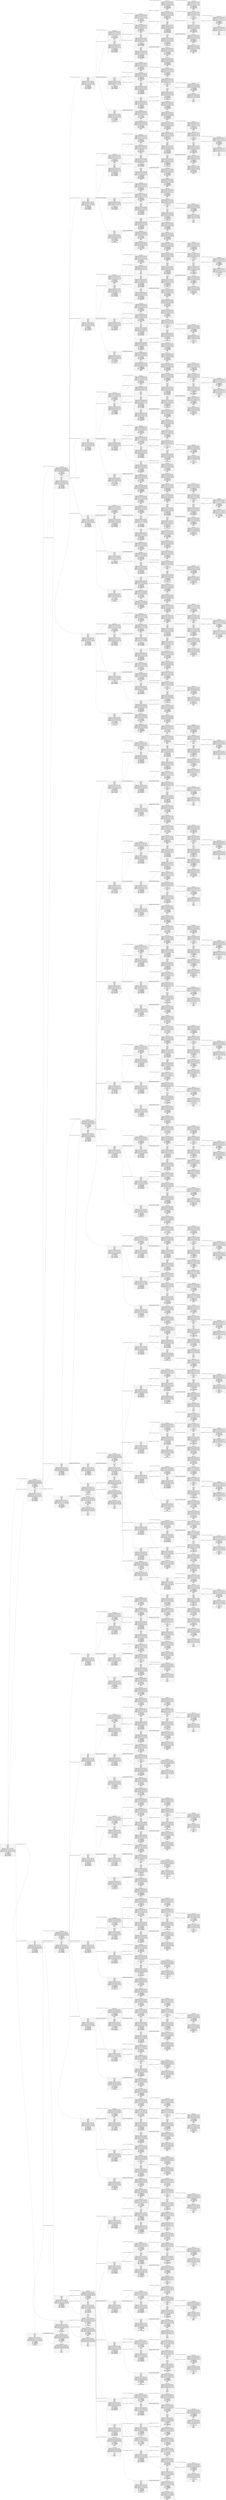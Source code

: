digraph g {  graph [ rankdir = "LR"];node [fontsize = "16" shape = "ellipse"]; edge [];"node0"[label="<f0>1| bet1: 100| bet2: 100| street: 1| board: | depth: 9| abs_range1: 0.167, 0.167, 0.167, 0.167, 0.167, 0.167, | abs_range2: 0.167, 0.167, 0.167, 0.167, 0.167, 0.167, | cf_values1: 89.359, 89.359, -12.912, -12.912, -115.184, -115.184, | cf_values2: 115.184, 115.184, 12.912, 12.912, -89.359, -89.359, | cf_values_br1: 351.042, 351.042, 169.792, 169.792, 44.271, 44.271, | cf_values_br2: 313.411, 313.411, 127.604, 127.604, 47.005, 47.005, | cfv1: -12.912330627441| cfv2: 12.912330627441| cfv_br1: 188.36808776855| cfv_br2: 162.67361450195| epsilon1: 201.28042602539| epsilon2: 149.76129150391" shape = "record"];"node1"[label="<f0>2| TERMINAL FOLD| abs_range1: 0.042, 0.042, 0.042, 0.042, 0.042, 0.042, | abs_range2: 0.167, 0.167, 0.167, 0.167, 0.167, 0.167, | cf_values1: -83.333, -83.333, -83.333, -83.333, -83.333, -83.333, | cf_values2: 20.833, 20.833, 20.833, 20.833, 20.833, 20.833, | cf_values_br1: -83.333, -83.333, -83.333, -83.333, -83.333, -83.333, | cf_values_br2: 20.833, 20.833, 20.833, 20.833, 20.833, 20.833, | cfv1: -20.833332061768| cfv2: 20.833332061768| cfv_br1: -20.833332061768| cfv_br2: 20.833332061768| epsilon1: 0| epsilon2: 0" shape = "record"];"node2"[label="<f0>2| bet1: 100| bet2: 100| street: 1| board: | depth: 8| abs_range1: 0.042, 0.042, 0.042, 0.042, 0.042, 0.042, | abs_range2: 0.167, 0.167, 0.167, 0.167, 0.167, 0.167, | cf_values1: 106.800, 106.800, 4.774, 4.774, -97.251, -97.251, | cf_values2: 24.313, 24.313, -1.194, -1.194, -26.700, -26.700, | cf_values_br1: 295.312, 295.312, 122.396, 122.396, 44.271, 44.271, | cf_values_br2: 90.495, 90.495, 45.312, 45.312, 21.484, 21.484, | cfv1: 1.1935777664185| cfv2: -1.1935758590698| cfv_br1: 38.498268127441| cfv_br2: 52.430557250977| epsilon1: 37.304691314697| epsilon2: 53.624134063721" shape = "record"];"node3"[label="<f0>1| TERMINAL FOLD| abs_range1: 0.042, 0.042, 0.042, 0.042, 0.042, 0.042, | abs_range2: 0.042, 0.042, 0.042, 0.042, 0.042, 0.042, | cf_values1: 20.833, 20.833, 20.833, 20.833, 20.833, 20.833, | cf_values2: -20.833, -20.833, -20.833, -20.833, -20.833, -20.833, | cf_values_br1: 20.833, 20.833, 20.833, 20.833, 20.833, 20.833, | cf_values_br2: -20.833, -20.833, -20.833, -20.833, -20.833, -20.833, | cfv1: 5.2083330154419| cfv2: -5.2083330154419| cfv_br1: 5.2083330154419| cfv_br2: -5.2083330154419| epsilon1: 0| epsilon2: 0" shape = "record"];"node4"[label="<f0>0| bet1: 100| bet2: 100| street: 1| board: | depth: 7| abs_range1: 0.042, 0.042, 0.042, 0.042, 0.042, 0.042, | abs_range2: 0.042, 0.042, 0.042, 0.042, 0.042, 0.042, | cf_values1: 23.307, 23.307, -1.953, -1.953, -27.214, -27.214, | cf_values2: 27.214, 27.214, 1.953, 1.953, -23.307, -23.307, | cf_values_br1: 72.396, 72.396, 46.354, 46.354, 20.312, 20.312, | cf_values_br2: 69.141, 69.141, 45.312, 45.312, 21.484, 21.484, | cfv1: -0.48828101158142| cfv2: 0.48828148841858| cfv_br1: 11.588542938232| cfv_br2: 11.328126907349| epsilon1: 12.076824188232| epsilon2: 10.839845657349" shape = "record"];"node5"[label="<f0>1| bet1: 100| bet2: 100| street: 2| board: As| depth: 6| abs_range1: 0.000, 0.010, 0.010, 0.010, 0.010, 0.010, | abs_range2: 0.000, 0.010, 0.010, 0.010, 0.010, 0.010, | cf_values1: 0.000, 12.240, 2.767, 2.767, -9.863, -9.863, | cf_values2: 0.000, 13.021, 3.548, 3.548, -9.082, -9.082, | cf_values_br1: -0.000, 27.604, 11.198, 11.198, -1.823, -1.823, | cf_values_br2: 0.000, 28.776, 10.091, 10.091, -1.823, -1.823, | cfv1: -0.02034504711628| cfv2: 0.020345076918602| cfv_br1: 0.48285591602325| cfv_br2: 0.47200524806976| epsilon1: 0.50320094823837| epsilon2: 0.45166015625" shape = "record"];"node6"[label="<f0>2| TERMINAL FOLD| abs_range1: 0.000, 0.003, 0.003, 0.003, 0.003, 0.003, | abs_range2: 0.000, 0.010, 0.010, 0.010, 0.010, 0.010, | cf_values1: -0.000, -4.167, -4.167, -4.167, -4.167, -4.167, | cf_values2: 0.000, 1.042, 1.042, 1.042, 1.042, 1.042, | cf_values_br1: -0.000, -4.167, -4.167, -4.167, -4.167, -4.167, | cf_values_br2: 0.000, 1.042, 1.042, 1.042, 1.042, 1.042, | cfv1: -0.054253481328487| cfv2: 0.054253481328487| cfv_br1: -0.054253481328487| cfv_br2: 0.054253481328487| epsilon1: 0| epsilon2: 0" shape = "record"];"node7"[label="<f0>2| bet1: 100| bet2: 100| street: 2| board: As| depth: 5| abs_range1: 0.000, 0.003, 0.003, 0.003, 0.003, 0.003, | abs_range2: 0.000, 0.010, 0.010, 0.010, 0.010, 0.010, | cf_values1: 0.000, 11.458, 3.255, 3.255, -7.682, -7.682, | cf_values2: 0.000, 2.604, 0.553, 0.553, -2.181, -2.181, | cf_values_br1: 0.000, 22.917, 7.552, 7.552, -1.823, -1.823, | cf_values_br2: -0.000, 6.901, 2.799, 2.799, -0.781, -0.781, | cfv1: 0.0067816860973835| cfv2: -0.0067816860973835| cfv_br1: 0.089518219232559| cfv_br2: 0.11393229663372| epsilon1: 0.082736536860466| epsilon2: 0.12071397900581" shape = "record"];"node8"[label="<f0>1| TERMINAL FOLD| abs_range1: 0.000, 0.003, 0.003, 0.003, 0.003, 0.003, | abs_range2: 0.000, 0.003, 0.003, 0.003, 0.003, 0.003, | cf_values1: 0.000, 1.042, 1.042, 1.042, 1.042, 1.042, | cf_values2: -0.000, -1.042, -1.042, -1.042, -1.042, -1.042, | cf_values_br1: 0.000, 1.042, 1.042, 1.042, 1.042, 1.042, | cf_values_br2: -0.000, -1.042, -1.042, -1.042, -1.042, -1.042, | cfv1: 0.013563370332122| cfv2: -0.013563370332122| cfv_br1: 0.013563370332122| cfv_br2: -0.013563370332122| epsilon1: 0| epsilon2: 0" shape = "record"];"node9"[label="<f0>1| TERMINAL CALL| abs_range1: 0.000, 0.003, 0.003, 0.003, 0.003, 0.003, | abs_range2: 0.000, 0.003, 0.003, 0.003, 0.003, 0.003, | cf_values1: 0.000, 1.042, 0.260, 0.260, -0.781, -0.781, | cf_values2: 0.000, 1.042, 0.260, 0.260, -0.781, -0.781, | cf_values_br1: 0.000, 1.042, 0.260, 0.260, -0.781, -0.781, | cf_values_br2: 0.000, 1.042, 0.260, 0.260, -0.781, -0.781, | cfv1: 4.6566128730774e-10| cfv2: 4.6566128730774e-10| cfv_br1: 4.6566128730774e-10| cfv_br2: 4.6566128730774e-10| epsilon1: 0| epsilon2: 0" shape = "record"];"node10"[label="<f0>1| bet1: 100| bet2: 300| street: 2| board: As| depth: 4| abs_range1: 0.000, 0.003, 0.003, 0.003, 0.003, 0.003, | abs_range2: 0.000, 0.003, 0.003, 0.003, 0.003, 0.003, | cf_values1: 0.000, 3.646, 0.911, 0.911, -2.734, -2.734, | cf_values2: 0.000, 3.646, 0.911, 0.911, -2.734, -2.734, | cf_values_br1: -0.000, 8.333, 3.125, 3.125, -1.042, -1.042, | cf_values_br2: 0.000, 6.901, 2.799, 2.799, -1.107, -1.107, | cfv1: -9.3132257461548e-10| cfv2: 0| cfv_br1: 0.03255208581686| cfv_br2: 0.026787653565407| epsilon1: 0.03255208581686| epsilon2: 0.026787653565407" shape = "record"];"node11"[label="<f0>2| TERMINAL FOLD| abs_range1: 0.000, 0.001, 0.001, 0.001, 0.001, 0.001, | abs_range2: 0.000, 0.003, 0.003, 0.003, 0.003, 0.003, | cf_values1: -0.000, -1.042, -1.042, -1.042, -1.042, -1.042, | cf_values2: 0.000, 0.260, 0.260, 0.260, 0.260, 0.260, | cf_values_br1: -0.000, -1.042, -1.042, -1.042, -1.042, -1.042, | cf_values_br2: 0.000, 0.260, 0.260, 0.260, 0.260, 0.260, | cfv1: -0.0033908425830305| cfv2: 0.0033908425830305| cfv_br1: -0.0033908425830305| cfv_br2: 0.0033908425830305| epsilon1: 0| epsilon2: 0" shape = "record"];"node12"[label="<f0>2| TERMINAL CALL| abs_range1: 0.000, 0.001, 0.001, 0.001, 0.001, 0.001, | abs_range2: 0.000, 0.003, 0.003, 0.003, 0.003, 0.003, | cf_values1: 0.000, 3.125, 0.781, 0.781, -2.344, -2.344, | cf_values2: 0.000, 0.781, 0.195, 0.195, -0.586, -0.586, | cf_values_br1: 0.000, 3.125, 0.781, 0.781, -2.344, -2.344, | cf_values_br2: 0.000, 0.781, 0.195, 0.195, -0.586, -0.586, | cfv1: 4.6566128730774e-10| cfv2: 4.6566128730774e-10| cfv_br1: 4.6566128730774e-10| cfv_br2: 4.6566128730774e-10| epsilon1: 0| epsilon2: 0" shape = "record"];"node13"[label="<f0>2| bet1: 900| bet2: 300| street: 2| board: As| depth: 3| abs_range1: 0.000, 0.001, 0.001, 0.001, 0.001, 0.001, | abs_range2: 0.000, 0.003, 0.003, 0.003, 0.003, 0.003, | cf_values1: 0.000, 4.688, 0.781, 0.781, -4.427, -4.427, | cf_values2: 0.000, 1.432, 0.456, 0.456, -0.846, -0.846, | cf_values_br1: 0.000, 8.333, 2.865, 2.865, -4.427, -4.427, | cf_values_br2: -0.000, 2.734, 1.562, 1.562, 0.000, 0.000, | cfv1: -0.0016954210586846| cfv2: 0.0016954205930233| cfv_br1: 0.0033908421173692| cfv_br2: 0.015258789993823| epsilon1: 0.0050862631760538| epsilon2: 0.013563369400799" shape = "record"];"node14"[label="<f0>1| TERMINAL FOLD| abs_range1: 0.000, 0.001, 0.001, 0.001, 0.001, 0.001, | abs_range2: 0.000, 0.001, 0.001, 0.001, 0.001, 0.001, | cf_values1: 0.000, 1.042, 1.042, 1.042, 1.042, 1.042, | cf_values2: -0.000, -0.781, -0.781, -0.781, -0.781, -0.781, | cf_values_br1: 0.000, 1.042, 1.042, 1.042, 1.042, 1.042, | cf_values_br2: -0.000, -0.781, -0.781, -0.781, -0.781, -0.781, | cfv1: 0.0033908425830305| cfv2: -0.0033908421173692| cfv_br1: 0.0033908425830305| cfv_br2: -0.0033908421173692| epsilon1: 0| epsilon2: 0" shape = "record"];"node15"[label="<f0>1| TERMINAL CALL| abs_range1: 0.000, 0.001, 0.001, 0.001, 0.001, 0.001, | abs_range2: 0.000, 0.001, 0.001, 0.001, 0.001, 0.001, | cf_values1: 0.000, 3.125, 0.781, 0.781, -2.344, -2.344, | cf_values2: 0.000, 2.344, 0.586, 0.586, -1.758, -1.758, | cf_values_br1: 0.000, 3.125, 0.781, 0.781, -2.344, -2.344, | cf_values_br2: 0.000, 2.344, 0.586, 0.586, -1.758, -1.758, | cfv1: 0| cfv2: 2.3283064365387e-10| cfv_br1: 0| cfv_br2: 2.3283064365387e-10| epsilon1: 0| epsilon2: 0" shape = "record"];"node16"[label="<f0>1| bet1: 900| bet2: 1200| street: 2| board: As| depth: 2| abs_range1: 0.000, 0.001, 0.001, 0.001, 0.001, 0.001, | abs_range2: 0.000, 0.001, 0.001, 0.001, 0.001, 0.001, | cf_values1: 0.000, 0.521, -1.042, -1.042, -3.125, -3.125, | cf_values2: 0.000, 2.734, 1.562, 1.562, 0.000, 0.000, | cf_values_br1: -0.000, 4.167, 1.042, 1.042, -3.125, -3.125, | cf_values_br2: 0.000, 2.734, 1.562, 1.562, 0.000, 0.000, | cfv1: -0.005086263641715| cfv2: 0.0050862631760538| cfv_br1: 4.6566128730774e-10| cfv_br2: 0.0050862631760538| epsilon1: 0.0050862641073763| epsilon2: 0" shape = "record"];"node17"[label="<f0>2| TERMINAL FOLD| abs_range1: 0.000, 0.000, 0.000, 0.000, 0.000, 0.000, | abs_range2: 0.000, 0.001, 0.001, 0.001, 0.001, 0.001, | cf_values1: -0.000, -3.125, -3.125, -3.125, -3.125, -3.125, | cf_values2: 0.000, 1.172, 1.172, 1.172, 1.172, 1.172, | cf_values_br1: -0.000, -3.125, -3.125, -3.125, -3.125, -3.125, | cf_values_br2: 0.000, 1.172, 1.172, 1.172, 1.172, 1.172, | cfv1: -0.005086263641715| cfv2: 0.005086263641715| cfv_br1: -0.005086263641715| cfv_br2: 0.005086263641715| epsilon1: 0| epsilon2: 0" shape = "record"];"node18"[label="<f0>2| TERMINAL CALL| abs_range1: 0.000, 0.000, 0.000, 0.000, 0.000, 0.000, | abs_range2: 0.000, 0.001, 0.001, 0.001, 0.001, 0.001, | cf_values1: 0.000, 4.167, 1.042, 1.042, -3.125, -3.125, | cf_values2: 0.000, 1.562, 0.391, 0.391, -1.172, -1.172, | cf_values_br1: 0.000, 4.167, 1.042, 1.042, -3.125, -3.125, | cf_values_br2: 0.000, 1.562, 0.391, 0.391, -1.172, -1.172, | cfv1: 0| cfv2: 0| cfv_br1: 0| cfv_br2: 0| epsilon1: 0| epsilon2: 0" shape = "record"];"node19"[label="<f0>2| bet1: 1200| bet2: 300| street: 2| board: As| depth: 2| abs_range1: 0.000, 0.001, 0.001, 0.001, 0.001, 0.001, | abs_range2: 0.000, 0.003, 0.003, 0.003, 0.003, 0.003, | cf_values1: 0.000, 7.812, 3.125, 3.125, -3.125, -3.125, | cf_values2: 0.000, 1.172, 0.000, 0.000, -1.562, -1.562, | cf_values_br1: 0.000, 7.812, 3.125, 3.125, -3.125, -3.125, | cf_values_br2: -0.000, 3.125, 0.781, 0.781, -0.781, -0.781, | cfv1: 0.0050862627103925| cfv2: -0.005086263641715| cfv_br1: 0.0050862627103925| cfv_br2: 0.008138021454215| epsilon1: 0| epsilon2: 0.01322428509593" shape = "record"];"node20"[label="<f0>1| TERMINAL FOLD| abs_range1: 0.000, 0.001, 0.001, 0.001, 0.001, 0.001, | abs_range2: 0.000, 0.001, 0.001, 0.001, 0.001, 0.001, | cf_values1: 0.000, 1.562, 1.562, 1.562, 1.562, 1.562, | cf_values2: -0.000, -0.781, -0.781, -0.781, -0.781, -0.781, | cf_values_br1: 0.000, 1.562, 1.562, 1.562, 1.562, 1.562, | cf_values_br2: -0.000, -0.781, -0.781, -0.781, -0.781, -0.781, | cfv1: 0.005086263641715| cfv2: -0.005086263641715| cfv_br1: 0.005086263641715| cfv_br2: -0.005086263641715| epsilon1: 0| epsilon2: 0" shape = "record"];"node21"[label="<f0>1| TERMINAL CALL| abs_range1: 0.000, 0.001, 0.001, 0.001, 0.001, 0.001, | abs_range2: 0.000, 0.001, 0.001, 0.001, 0.001, 0.001, | cf_values1: 0.000, 6.250, 1.562, 1.562, -4.688, -4.688, | cf_values2: 0.000, 3.125, 0.781, 0.781, -2.344, -2.344, | cf_values_br1: 0.000, 6.250, 1.562, 1.562, -4.688, -4.688, | cf_values_br2: 0.000, 3.125, 0.781, 0.781, -2.344, -2.344, | cfv1: 9.3132257461548e-10| cfv2: 9.3132257461548e-10| cfv_br1: 9.3132257461548e-10| cfv_br2: 9.3132257461548e-10| epsilon1: 0| epsilon2: 0" shape = "record"];"node22"[label="<f0>1| bet1: 100| bet2: 1200| street: 2| board: As| depth: 2| abs_range1: 0.000, 0.003, 0.003, 0.003, 0.003, 0.003, | abs_range2: 0.000, 0.003, 0.003, 0.003, 0.003, 0.003, | cf_values1: 0.000, 5.729, 1.042, 1.042, -5.208, -5.208, | cf_values2: 0.000, 6.771, 2.083, 2.083, -4.167, -4.167, | cf_values_br1: -0.000, 12.500, 3.125, 3.125, -1.042, -1.042, | cf_values_br2: 0.000, 6.771, 2.083, 2.083, -4.167, -4.167, | cfv1: -0.0067816860973835| cfv2: 0.0067816898226738| cfv_br1: 0.043402783572674| cfv_br2: 0.0067816898226738| epsilon1: 0.050184469670057| epsilon2: 0" shape = "record"];"node23"[label="<f0>2| TERMINAL FOLD| abs_range1: 0.000, 0.001, 0.001, 0.001, 0.001, 0.001, | abs_range2: 0.000, 0.003, 0.003, 0.003, 0.003, 0.003, | cf_values1: -0.000, -1.042, -1.042, -1.042, -1.042, -1.042, | cf_values2: 0.000, 0.521, 0.521, 0.521, 0.521, 0.521, | cf_values_br1: -0.000, -1.042, -1.042, -1.042, -1.042, -1.042, | cf_values_br2: 0.000, 0.521, 0.521, 0.521, 0.521, 0.521, | cfv1: -0.0067816851660609| cfv2: 0.0067816851660609| cfv_br1: -0.0067816851660609| cfv_br2: 0.0067816851660609| epsilon1: 0| epsilon2: 0" shape = "record"];"node24"[label="<f0>2| TERMINAL CALL| abs_range1: 0.000, 0.001, 0.001, 0.001, 0.001, 0.001, | abs_range2: 0.000, 0.003, 0.003, 0.003, 0.003, 0.003, | cf_values1: 0.000, 12.500, 3.125, 3.125, -9.375, -9.375, | cf_values2: 0.000, 6.250, 1.562, 1.562, -4.688, -4.688, | cf_values_br1: 0.000, 12.500, 3.125, 3.125, -9.375, -9.375, | cf_values_br2: 0.000, 6.250, 1.562, 1.562, -4.688, -4.688, | cfv1: 3.7252902984619e-09| cfv2: 3.7252902984619e-09| cfv_br1: 3.7252902984619e-09| cfv_br2: 3.7252902984619e-09| epsilon1: 0| epsilon2: 0" shape = "record"];"node25"[label="<f0>2| bet1: 300| bet2: 100| street: 2| board: As| depth: 4| abs_range1: 0.000, 0.003, 0.003, 0.003, 0.003, 0.003, | abs_range2: 0.000, 0.010, 0.010, 0.010, 0.010, 0.010, | cf_values1: 0.000, 14.583, 3.646, 3.646, -10.938, -10.938, | cf_values2: 0.000, 3.646, 0.911, 0.911, -2.734, -2.734, | cf_values_br1: 0.000, 27.604, 11.198, 11.198, -4.427, -4.427, | cf_values_br2: -0.000, 8.333, 3.125, 3.125, -1.042, -1.042, | cfv1: 0| cfv2: -3.7252902984619e-09| cfv_br1: 0.10715061426163| cfv_br2: 0.13020834326744| epsilon1: 0.10715061426163| epsilon2: 0.13020834326744" shape = "record"];"node26"[label="<f0>1| TERMINAL FOLD| abs_range1: 0.000, 0.003, 0.003, 0.003, 0.003, 0.003, | abs_range2: 0.000, 0.003, 0.003, 0.003, 0.003, 0.003, | cf_values1: 0.000, 1.042, 1.042, 1.042, 1.042, 1.042, | cf_values2: -0.000, -1.042, -1.042, -1.042, -1.042, -1.042, | cf_values_br1: 0.000, 1.042, 1.042, 1.042, 1.042, 1.042, | cf_values_br2: -0.000, -1.042, -1.042, -1.042, -1.042, -1.042, | cfv1: 0.013563370332122| cfv2: -0.013563370332122| cfv_br1: 0.013563370332122| cfv_br2: -0.013563370332122| epsilon1: 0| epsilon2: 0" shape = "record"];"node27"[label="<f0>1| TERMINAL CALL| abs_range1: 0.000, 0.003, 0.003, 0.003, 0.003, 0.003, | abs_range2: 0.000, 0.003, 0.003, 0.003, 0.003, 0.003, | cf_values1: 0.000, 3.125, 0.781, 0.781, -2.344, -2.344, | cf_values2: 0.000, 3.125, 0.781, 0.781, -2.344, -2.344, | cf_values_br1: 0.000, 3.125, 0.781, 0.781, -2.344, -2.344, | cf_values_br2: 0.000, 3.125, 0.781, 0.781, -2.344, -2.344, | cfv1: 1.862645149231e-09| cfv2: 1.862645149231e-09| cfv_br1: 1.862645149231e-09| cfv_br2: 1.862645149231e-09| epsilon1: 0| epsilon2: 0" shape = "record"];"node28"[label="<f0>1| bet1: 300| bet2: 900| street: 2| board: As| depth: 3| abs_range1: 0.000, 0.003, 0.003, 0.003, 0.003, 0.003, | abs_range2: 0.000, 0.003, 0.003, 0.003, 0.003, 0.003, | cf_values1: 0.000, 5.729, 1.823, 1.823, -3.385, -3.385, | cf_values2: 0.000, 4.688, 0.781, 0.781, -4.427, -4.427, | cf_values_br1: -0.000, 10.938, 6.250, 6.250, 0.000, 0.000, | cf_values_br2: 0.000, 8.333, 2.865, 2.865, -4.427, -4.427, | cfv1: 0.0067816823720932| cfv2: -0.0067816842347383| cfv_br1: 0.06103515997529| cfv_br2: 0.013563368469477| epsilon1: 0.054253477603197| epsilon2: 0.020345052704215" shape = "record"];"node29"[label="<f0>2| TERMINAL FOLD| abs_range1: 0.000, 0.001, 0.001, 0.001, 0.001, 0.001, | abs_range2: 0.000, 0.003, 0.003, 0.003, 0.003, 0.003, | cf_values1: -0.000, -3.125, -3.125, -3.125, -3.125, -3.125, | cf_values2: 0.000, 1.042, 1.042, 1.042, 1.042, 1.042, | cf_values_br1: -0.000, -3.125, -3.125, -3.125, -3.125, -3.125, | cf_values_br2: 0.000, 1.042, 1.042, 1.042, 1.042, 1.042, | cfv1: -0.013563368469477| cfv2: 0.013563370332122| cfv_br1: -0.013563368469477| cfv_br2: 0.013563370332122| epsilon1: 0| epsilon2: 0" shape = "record"];"node30"[label="<f0>2| TERMINAL CALL| abs_range1: 0.000, 0.001, 0.001, 0.001, 0.001, 0.001, | abs_range2: 0.000, 0.003, 0.003, 0.003, 0.003, 0.003, | cf_values1: 0.000, 9.375, 2.344, 2.344, -7.031, -7.031, | cf_values2: 0.000, 3.125, 0.781, 0.781, -2.344, -2.344, | cf_values_br1: 0.000, 9.375, 2.344, 2.344, -7.031, -7.031, | cf_values_br2: 0.000, 3.125, 0.781, 0.781, -2.344, -2.344, | cfv1: 9.3132257461548e-10| cfv2: 0| cfv_br1: 9.3132257461548e-10| cfv_br2: 0| epsilon1: 0| epsilon2: 0" shape = "record"];"node31"[label="<f0>2| bet1: 1200| bet2: 900| street: 2| board: As| depth: 2| abs_range1: 0.000, 0.001, 0.001, 0.001, 0.001, 0.001, | abs_range2: 0.000, 0.003, 0.003, 0.003, 0.003, 0.003, | cf_values1: 0.000, 10.938, 6.250, 6.250, 0.000, 0.000, | cf_values2: 0.000, 0.521, -1.042, -1.042, -3.125, -3.125, | cf_values_br1: 0.000, 10.938, 6.250, 6.250, 0.000, 0.000, | cf_values_br2: -0.000, 4.167, 1.042, 1.042, -3.125, -3.125, | cfv1: 0.020345052704215| cfv2: -0.02034505456686| cfv_br1: 0.020345052704215| cfv_br2: 1.862645149231e-09| epsilon1: 0| epsilon2: 0.020345056429505" shape = "record"];"node32"[label="<f0>1| TERMINAL FOLD| abs_range1: 0.000, 0.001, 0.001, 0.001, 0.001, 0.001, | abs_range2: 0.000, 0.001, 0.001, 0.001, 0.001, 0.001, | cf_values1: 0.000, 4.688, 4.688, 4.688, 4.688, 4.688, | cf_values2: -0.000, -3.125, -3.125, -3.125, -3.125, -3.125, | cf_values_br1: 0.000, 4.688, 4.688, 4.688, 4.688, 4.688, | cf_values_br2: -0.000, -3.125, -3.125, -3.125, -3.125, -3.125, | cfv1: 0.02034505456686| cfv2: -0.02034505456686| cfv_br1: 0.02034505456686| cfv_br2: -0.02034505456686| epsilon1: 0| epsilon2: 0" shape = "record"];"node33"[label="<f0>1| TERMINAL CALL| abs_range1: 0.000, 0.001, 0.001, 0.001, 0.001, 0.001, | abs_range2: 0.000, 0.001, 0.001, 0.001, 0.001, 0.001, | cf_values1: 0.000, 6.250, 1.562, 1.562, -4.688, -4.688, | cf_values2: 0.000, 4.167, 1.042, 1.042, -3.125, -3.125, | cf_values_br1: 0.000, 6.250, 1.562, 1.562, -4.688, -4.688, | cf_values_br2: 0.000, 4.167, 1.042, 1.042, -3.125, -3.125, | cfv1: 0| cfv2: 0| cfv_br1: 0| cfv_br2: 0| epsilon1: 0| epsilon2: 0" shape = "record"];"node34"[label="<f0>1| bet1: 300| bet2: 1200| street: 2| board: As| depth: 2| abs_range1: 0.000, 0.003, 0.003, 0.003, 0.003, 0.003, | abs_range2: 0.000, 0.003, 0.003, 0.003, 0.003, 0.003, | cf_values1: 0.000, 4.688, 0.000, 0.000, -6.250, -6.250, | cf_values2: 0.000, 7.812, 3.125, 3.125, -3.125, -3.125, | cf_values_br1: -0.000, 12.500, 3.125, 3.125, -3.125, -3.125, | cf_values_br2: 0.000, 7.812, 3.125, 3.125, -3.125, -3.125, | cfv1: -0.02034505456686| cfv2: 0.02034505084157| cfv_br1: 0.03255208581686| cfv_br2: 0.02034505084157| epsilon1: 0.05289714038372| epsilon2: 0" shape = "record"];"node35"[label="<f0>2| TERMINAL FOLD| abs_range1: 0.000, 0.001, 0.001, 0.001, 0.001, 0.001, | abs_range2: 0.000, 0.003, 0.003, 0.003, 0.003, 0.003, | cf_values1: -0.000, -3.125, -3.125, -3.125, -3.125, -3.125, | cf_values2: 0.000, 1.562, 1.562, 1.562, 1.562, 1.562, | cf_values_br1: -0.000, -3.125, -3.125, -3.125, -3.125, -3.125, | cf_values_br2: 0.000, 1.562, 1.562, 1.562, 1.562, 1.562, | cfv1: -0.02034505456686| cfv2: 0.02034505456686| cfv_br1: -0.02034505456686| cfv_br2: 0.02034505456686| epsilon1: 0| epsilon2: 0" shape = "record"];"node36"[label="<f0>2| TERMINAL CALL| abs_range1: 0.000, 0.001, 0.001, 0.001, 0.001, 0.001, | abs_range2: 0.000, 0.003, 0.003, 0.003, 0.003, 0.003, | cf_values1: 0.000, 12.500, 3.125, 3.125, -9.375, -9.375, | cf_values2: 0.000, 6.250, 1.562, 1.562, -4.688, -4.688, | cf_values_br1: 0.000, 12.500, 3.125, 3.125, -9.375, -9.375, | cf_values_br2: 0.000, 6.250, 1.562, 1.562, -4.688, -4.688, | cfv1: 3.7252902984619e-09| cfv2: 3.7252902984619e-09| cfv_br1: 3.7252902984619e-09| cfv_br2: 3.7252902984619e-09| epsilon1: 0| epsilon2: 0" shape = "record"];"node37"[label="<f0>2| bet1: 1200| bet2: 100| street: 2| board: As| depth: 2| abs_range1: 0.000, 0.003, 0.003, 0.003, 0.003, 0.003, | abs_range2: 0.000, 0.010, 0.010, 0.010, 0.010, 0.010, | cf_values1: 0.000, 27.083, 8.333, 8.333, -16.667, -16.667, | cf_values2: 0.000, 5.729, 1.042, 1.042, -5.208, -5.208, | cf_values_br1: 0.000, 27.083, 8.333, 8.333, -16.667, -16.667, | cf_values_br2: -0.000, 12.500, 3.125, 3.125, -1.042, -1.042, | cfv1: 0.027126759290695| cfv2: -0.027126744389534| cfv_br1: 0.027126759290695| cfv_br2: 0.1736111342907| epsilon1: 0| epsilon2: 0.20073787868023" shape = "record"];"node38"[label="<f0>1| TERMINAL FOLD| abs_range1: 0.000, 0.003, 0.003, 0.003, 0.003, 0.003, | abs_range2: 0.000, 0.005, 0.005, 0.005, 0.005, 0.005, | cf_values1: 0.000, 2.083, 2.083, 2.083, 2.083, 2.083, | cf_values2: -0.000, -1.042, -1.042, -1.042, -1.042, -1.042, | cf_values_br1: 0.000, 2.083, 2.083, 2.083, 2.083, 2.083, | cf_values_br2: -0.000, -1.042, -1.042, -1.042, -1.042, -1.042, | cfv1: 0.027126740664244| cfv2: -0.027126740664244| cfv_br1: 0.027126740664244| cfv_br2: -0.027126740664244| epsilon1: 0| epsilon2: 0" shape = "record"];"node39"[label="<f0>1| TERMINAL CALL| abs_range1: 0.000, 0.003, 0.003, 0.003, 0.003, 0.003, | abs_range2: 0.000, 0.005, 0.005, 0.005, 0.005, 0.005, | cf_values1: 0.000, 25.000, 6.250, 6.250, -18.750, -18.750, | cf_values2: 0.000, 12.500, 3.125, 3.125, -9.375, -9.375, | cf_values_br1: 0.000, 25.000, 6.250, 6.250, -18.750, -18.750, | cf_values_br2: 0.000, 12.500, 3.125, 3.125, -9.375, -9.375, | cfv1: 1.4901161193848e-08| cfv2: 1.4901161193848e-08| cfv_br1: 1.4901161193848e-08| cfv_br2: 1.4901161193848e-08| epsilon1: 0| epsilon2: 0" shape = "record"];"node40"[label="<f0>1| bet1: 100| bet2: 100| street: 2| board: Ah| depth: 6| abs_range1: 0.010, 0.000, 0.010, 0.010, 0.010, 0.010, | abs_range2: 0.010, 0.000, 0.010, 0.010, 0.010, 0.010, | cf_values1: 12.240, 0.000, 2.767, 2.767, -9.863, -9.863, | cf_values2: 13.021, 0.000, 3.548, 3.548, -9.082, -9.082, | cf_values_br1: 27.604, -0.000, 11.198, 11.198, -1.823, -1.823, | cf_values_br2: 28.776, 0.000, 10.091, 10.091, -1.823, -1.823, | cfv1: -0.02034504711628| cfv2: 0.020345076918602| cfv_br1: 0.48285591602325| cfv_br2: 0.47200524806976| epsilon1: 0.50320094823837| epsilon2: 0.45166015625" shape = "record"];"node41"[label="<f0>2| TERMINAL FOLD| abs_range1: 0.003, 0.000, 0.003, 0.003, 0.003, 0.003, | abs_range2: 0.010, 0.000, 0.010, 0.010, 0.010, 0.010, | cf_values1: -4.167, -0.000, -4.167, -4.167, -4.167, -4.167, | cf_values2: 1.042, 0.000, 1.042, 1.042, 1.042, 1.042, | cf_values_br1: -4.167, -0.000, -4.167, -4.167, -4.167, -4.167, | cf_values_br2: 1.042, 0.000, 1.042, 1.042, 1.042, 1.042, | cfv1: -0.054253481328487| cfv2: 0.054253481328487| cfv_br1: -0.054253481328487| cfv_br2: 0.054253481328487| epsilon1: 0| epsilon2: 0" shape = "record"];"node42"[label="<f0>2| bet1: 100| bet2: 100| street: 2| board: Ah| depth: 5| abs_range1: 0.003, 0.000, 0.003, 0.003, 0.003, 0.003, | abs_range2: 0.010, 0.000, 0.010, 0.010, 0.010, 0.010, | cf_values1: 11.458, 0.000, 3.255, 3.255, -7.682, -7.682, | cf_values2: 2.604, 0.000, 0.553, 0.553, -2.181, -2.181, | cf_values_br1: 22.917, 0.000, 7.552, 7.552, -1.823, -1.823, | cf_values_br2: 6.901, -0.000, 2.799, 2.799, -0.781, -0.781, | cfv1: 0.0067816860973835| cfv2: -0.0067816860973835| cfv_br1: 0.089518219232559| cfv_br2: 0.11393229663372| epsilon1: 0.082736536860466| epsilon2: 0.12071397900581" shape = "record"];"node43"[label="<f0>1| TERMINAL FOLD| abs_range1: 0.003, 0.000, 0.003, 0.003, 0.003, 0.003, | abs_range2: 0.003, 0.000, 0.003, 0.003, 0.003, 0.003, | cf_values1: 1.042, 0.000, 1.042, 1.042, 1.042, 1.042, | cf_values2: -1.042, -0.000, -1.042, -1.042, -1.042, -1.042, | cf_values_br1: 1.042, 0.000, 1.042, 1.042, 1.042, 1.042, | cf_values_br2: -1.042, -0.000, -1.042, -1.042, -1.042, -1.042, | cfv1: 0.013563370332122| cfv2: -0.013563370332122| cfv_br1: 0.013563370332122| cfv_br2: -0.013563370332122| epsilon1: 0| epsilon2: 0" shape = "record"];"node44"[label="<f0>1| TERMINAL CALL| abs_range1: 0.003, 0.000, 0.003, 0.003, 0.003, 0.003, | abs_range2: 0.003, 0.000, 0.003, 0.003, 0.003, 0.003, | cf_values1: 1.042, 0.000, 0.260, 0.260, -0.781, -0.781, | cf_values2: 1.042, 0.000, 0.260, 0.260, -0.781, -0.781, | cf_values_br1: 1.042, 0.000, 0.260, 0.260, -0.781, -0.781, | cf_values_br2: 1.042, 0.000, 0.260, 0.260, -0.781, -0.781, | cfv1: 4.6566128730774e-10| cfv2: 4.6566128730774e-10| cfv_br1: 4.6566128730774e-10| cfv_br2: 4.6566128730774e-10| epsilon1: 0| epsilon2: 0" shape = "record"];"node45"[label="<f0>1| bet1: 100| bet2: 300| street: 2| board: Ah| depth: 4| abs_range1: 0.003, 0.000, 0.003, 0.003, 0.003, 0.003, | abs_range2: 0.003, 0.000, 0.003, 0.003, 0.003, 0.003, | cf_values1: 3.646, 0.000, 0.911, 0.911, -2.734, -2.734, | cf_values2: 3.646, 0.000, 0.911, 0.911, -2.734, -2.734, | cf_values_br1: 8.333, -0.000, 3.125, 3.125, -1.042, -1.042, | cf_values_br2: 6.901, 0.000, 2.799, 2.799, -1.107, -1.107, | cfv1: -9.3132257461548e-10| cfv2: 0| cfv_br1: 0.03255208581686| cfv_br2: 0.026787653565407| epsilon1: 0.03255208581686| epsilon2: 0.026787653565407" shape = "record"];"node46"[label="<f0>2| TERMINAL FOLD| abs_range1: 0.001, 0.000, 0.001, 0.001, 0.001, 0.001, | abs_range2: 0.003, 0.000, 0.003, 0.003, 0.003, 0.003, | cf_values1: -1.042, -0.000, -1.042, -1.042, -1.042, -1.042, | cf_values2: 0.260, 0.000, 0.260, 0.260, 0.260, 0.260, | cf_values_br1: -1.042, -0.000, -1.042, -1.042, -1.042, -1.042, | cf_values_br2: 0.260, 0.000, 0.260, 0.260, 0.260, 0.260, | cfv1: -0.0033908425830305| cfv2: 0.0033908425830305| cfv_br1: -0.0033908425830305| cfv_br2: 0.0033908425830305| epsilon1: 0| epsilon2: 0" shape = "record"];"node47"[label="<f0>2| TERMINAL CALL| abs_range1: 0.001, 0.000, 0.001, 0.001, 0.001, 0.001, | abs_range2: 0.003, 0.000, 0.003, 0.003, 0.003, 0.003, | cf_values1: 3.125, 0.000, 0.781, 0.781, -2.344, -2.344, | cf_values2: 0.781, 0.000, 0.195, 0.195, -0.586, -0.586, | cf_values_br1: 3.125, 0.000, 0.781, 0.781, -2.344, -2.344, | cf_values_br2: 0.781, 0.000, 0.195, 0.195, -0.586, -0.586, | cfv1: 4.6566128730774e-10| cfv2: 4.6566128730774e-10| cfv_br1: 4.6566128730774e-10| cfv_br2: 4.6566128730774e-10| epsilon1: 0| epsilon2: 0" shape = "record"];"node48"[label="<f0>2| bet1: 900| bet2: 300| street: 2| board: Ah| depth: 3| abs_range1: 0.001, 0.000, 0.001, 0.001, 0.001, 0.001, | abs_range2: 0.003, 0.000, 0.003, 0.003, 0.003, 0.003, | cf_values1: 4.688, 0.000, 0.781, 0.781, -4.427, -4.427, | cf_values2: 1.432, 0.000, 0.456, 0.456, -0.846, -0.846, | cf_values_br1: 8.333, 0.000, 2.865, 2.865, -4.427, -4.427, | cf_values_br2: 2.734, -0.000, 1.562, 1.562, 0.000, 0.000, | cfv1: -0.0016954210586846| cfv2: 0.0016954205930233| cfv_br1: 0.0033908421173692| cfv_br2: 0.015258789993823| epsilon1: 0.0050862631760538| epsilon2: 0.013563369400799" shape = "record"];"node49"[label="<f0>1| TERMINAL FOLD| abs_range1: 0.001, 0.000, 0.001, 0.001, 0.001, 0.001, | abs_range2: 0.001, 0.000, 0.001, 0.001, 0.001, 0.001, | cf_values1: 1.042, 0.000, 1.042, 1.042, 1.042, 1.042, | cf_values2: -0.781, -0.000, -0.781, -0.781, -0.781, -0.781, | cf_values_br1: 1.042, 0.000, 1.042, 1.042, 1.042, 1.042, | cf_values_br2: -0.781, -0.000, -0.781, -0.781, -0.781, -0.781, | cfv1: 0.0033908425830305| cfv2: -0.0033908421173692| cfv_br1: 0.0033908425830305| cfv_br2: -0.0033908421173692| epsilon1: 0| epsilon2: 0" shape = "record"];"node50"[label="<f0>1| TERMINAL CALL| abs_range1: 0.001, 0.000, 0.001, 0.001, 0.001, 0.001, | abs_range2: 0.001, 0.000, 0.001, 0.001, 0.001, 0.001, | cf_values1: 3.125, 0.000, 0.781, 0.781, -2.344, -2.344, | cf_values2: 2.344, 0.000, 0.586, 0.586, -1.758, -1.758, | cf_values_br1: 3.125, 0.000, 0.781, 0.781, -2.344, -2.344, | cf_values_br2: 2.344, 0.000, 0.586, 0.586, -1.758, -1.758, | cfv1: 0| cfv2: 2.3283064365387e-10| cfv_br1: 0| cfv_br2: 2.3283064365387e-10| epsilon1: 0| epsilon2: 0" shape = "record"];"node51"[label="<f0>1| bet1: 900| bet2: 1200| street: 2| board: Ah| depth: 2| abs_range1: 0.001, 0.000, 0.001, 0.001, 0.001, 0.001, | abs_range2: 0.001, 0.000, 0.001, 0.001, 0.001, 0.001, | cf_values1: 0.521, 0.000, -1.042, -1.042, -3.125, -3.125, | cf_values2: 2.734, 0.000, 1.562, 1.562, 0.000, 0.000, | cf_values_br1: 4.167, -0.000, 1.042, 1.042, -3.125, -3.125, | cf_values_br2: 2.734, 0.000, 1.562, 1.562, 0.000, 0.000, | cfv1: -0.005086263641715| cfv2: 0.0050862631760538| cfv_br1: 4.6566128730774e-10| cfv_br2: 0.0050862631760538| epsilon1: 0.0050862641073763| epsilon2: 0" shape = "record"];"node52"[label="<f0>2| TERMINAL FOLD| abs_range1: 0.000, 0.000, 0.000, 0.000, 0.000, 0.000, | abs_range2: 0.001, 0.000, 0.001, 0.001, 0.001, 0.001, | cf_values1: -3.125, -0.000, -3.125, -3.125, -3.125, -3.125, | cf_values2: 1.172, 0.000, 1.172, 1.172, 1.172, 1.172, | cf_values_br1: -3.125, -0.000, -3.125, -3.125, -3.125, -3.125, | cf_values_br2: 1.172, 0.000, 1.172, 1.172, 1.172, 1.172, | cfv1: -0.005086263641715| cfv2: 0.005086263641715| cfv_br1: -0.005086263641715| cfv_br2: 0.005086263641715| epsilon1: 0| epsilon2: 0" shape = "record"];"node53"[label="<f0>2| TERMINAL CALL| abs_range1: 0.000, 0.000, 0.000, 0.000, 0.000, 0.000, | abs_range2: 0.001, 0.000, 0.001, 0.001, 0.001, 0.001, | cf_values1: 4.167, 0.000, 1.042, 1.042, -3.125, -3.125, | cf_values2: 1.562, 0.000, 0.391, 0.391, -1.172, -1.172, | cf_values_br1: 4.167, 0.000, 1.042, 1.042, -3.125, -3.125, | cf_values_br2: 1.562, 0.000, 0.391, 0.391, -1.172, -1.172, | cfv1: 0| cfv2: 0| cfv_br1: 0| cfv_br2: 0| epsilon1: 0| epsilon2: 0" shape = "record"];"node54"[label="<f0>2| bet1: 1200| bet2: 300| street: 2| board: Ah| depth: 2| abs_range1: 0.001, 0.000, 0.001, 0.001, 0.001, 0.001, | abs_range2: 0.003, 0.000, 0.003, 0.003, 0.003, 0.003, | cf_values1: 7.812, 0.000, 3.125, 3.125, -3.125, -3.125, | cf_values2: 1.172, 0.000, 0.000, 0.000, -1.562, -1.562, | cf_values_br1: 7.812, 0.000, 3.125, 3.125, -3.125, -3.125, | cf_values_br2: 3.125, -0.000, 0.781, 0.781, -0.781, -0.781, | cfv1: 0.0050862627103925| cfv2: -0.005086263641715| cfv_br1: 0.0050862627103925| cfv_br2: 0.008138021454215| epsilon1: 0| epsilon2: 0.01322428509593" shape = "record"];"node55"[label="<f0>1| TERMINAL FOLD| abs_range1: 0.001, 0.000, 0.001, 0.001, 0.001, 0.001, | abs_range2: 0.001, 0.000, 0.001, 0.001, 0.001, 0.001, | cf_values1: 1.562, 0.000, 1.562, 1.562, 1.562, 1.562, | cf_values2: -0.781, -0.000, -0.781, -0.781, -0.781, -0.781, | cf_values_br1: 1.562, 0.000, 1.562, 1.562, 1.562, 1.562, | cf_values_br2: -0.781, -0.000, -0.781, -0.781, -0.781, -0.781, | cfv1: 0.005086263641715| cfv2: -0.005086263641715| cfv_br1: 0.005086263641715| cfv_br2: -0.005086263641715| epsilon1: 0| epsilon2: 0" shape = "record"];"node56"[label="<f0>1| TERMINAL CALL| abs_range1: 0.001, 0.000, 0.001, 0.001, 0.001, 0.001, | abs_range2: 0.001, 0.000, 0.001, 0.001, 0.001, 0.001, | cf_values1: 6.250, 0.000, 1.562, 1.562, -4.688, -4.688, | cf_values2: 3.125, 0.000, 0.781, 0.781, -2.344, -2.344, | cf_values_br1: 6.250, 0.000, 1.562, 1.562, -4.688, -4.688, | cf_values_br2: 3.125, 0.000, 0.781, 0.781, -2.344, -2.344, | cfv1: 9.3132257461548e-10| cfv2: 9.3132257461548e-10| cfv_br1: 9.3132257461548e-10| cfv_br2: 9.3132257461548e-10| epsilon1: 0| epsilon2: 0" shape = "record"];"node57"[label="<f0>1| bet1: 100| bet2: 1200| street: 2| board: Ah| depth: 2| abs_range1: 0.003, 0.000, 0.003, 0.003, 0.003, 0.003, | abs_range2: 0.003, 0.000, 0.003, 0.003, 0.003, 0.003, | cf_values1: 5.729, 0.000, 1.042, 1.042, -5.208, -5.208, | cf_values2: 6.771, 0.000, 2.083, 2.083, -4.167, -4.167, | cf_values_br1: 12.500, -0.000, 3.125, 3.125, -1.042, -1.042, | cf_values_br2: 6.771, 0.000, 2.083, 2.083, -4.167, -4.167, | cfv1: -0.0067816860973835| cfv2: 0.0067816898226738| cfv_br1: 0.043402783572674| cfv_br2: 0.0067816898226738| epsilon1: 0.050184469670057| epsilon2: 0" shape = "record"];"node58"[label="<f0>2| TERMINAL FOLD| abs_range1: 0.001, 0.000, 0.001, 0.001, 0.001, 0.001, | abs_range2: 0.003, 0.000, 0.003, 0.003, 0.003, 0.003, | cf_values1: -1.042, -0.000, -1.042, -1.042, -1.042, -1.042, | cf_values2: 0.521, 0.000, 0.521, 0.521, 0.521, 0.521, | cf_values_br1: -1.042, -0.000, -1.042, -1.042, -1.042, -1.042, | cf_values_br2: 0.521, 0.000, 0.521, 0.521, 0.521, 0.521, | cfv1: -0.0067816851660609| cfv2: 0.0067816851660609| cfv_br1: -0.0067816851660609| cfv_br2: 0.0067816851660609| epsilon1: 0| epsilon2: 0" shape = "record"];"node59"[label="<f0>2| TERMINAL CALL| abs_range1: 0.001, 0.000, 0.001, 0.001, 0.001, 0.001, | abs_range2: 0.003, 0.000, 0.003, 0.003, 0.003, 0.003, | cf_values1: 12.500, 0.000, 3.125, 3.125, -9.375, -9.375, | cf_values2: 6.250, 0.000, 1.562, 1.562, -4.688, -4.688, | cf_values_br1: 12.500, 0.000, 3.125, 3.125, -9.375, -9.375, | cf_values_br2: 6.250, 0.000, 1.562, 1.562, -4.688, -4.688, | cfv1: 3.7252902984619e-09| cfv2: 3.7252902984619e-09| cfv_br1: 3.7252902984619e-09| cfv_br2: 3.7252902984619e-09| epsilon1: 0| epsilon2: 0" shape = "record"];"node60"[label="<f0>2| bet1: 300| bet2: 100| street: 2| board: Ah| depth: 4| abs_range1: 0.003, 0.000, 0.003, 0.003, 0.003, 0.003, | abs_range2: 0.010, 0.000, 0.010, 0.010, 0.010, 0.010, | cf_values1: 14.583, 0.000, 3.646, 3.646, -10.938, -10.938, | cf_values2: 3.646, 0.000, 0.911, 0.911, -2.734, -2.734, | cf_values_br1: 27.604, 0.000, 11.198, 11.198, -4.427, -4.427, | cf_values_br2: 8.333, -0.000, 3.125, 3.125, -1.042, -1.042, | cfv1: 0| cfv2: -3.7252902984619e-09| cfv_br1: 0.10715061426163| cfv_br2: 0.13020834326744| epsilon1: 0.10715061426163| epsilon2: 0.13020834326744" shape = "record"];"node61"[label="<f0>1| TERMINAL FOLD| abs_range1: 0.003, 0.000, 0.003, 0.003, 0.003, 0.003, | abs_range2: 0.003, 0.000, 0.003, 0.003, 0.003, 0.003, | cf_values1: 1.042, 0.000, 1.042, 1.042, 1.042, 1.042, | cf_values2: -1.042, -0.000, -1.042, -1.042, -1.042, -1.042, | cf_values_br1: 1.042, 0.000, 1.042, 1.042, 1.042, 1.042, | cf_values_br2: -1.042, -0.000, -1.042, -1.042, -1.042, -1.042, | cfv1: 0.013563370332122| cfv2: -0.013563370332122| cfv_br1: 0.013563370332122| cfv_br2: -0.013563370332122| epsilon1: 0| epsilon2: 0" shape = "record"];"node62"[label="<f0>1| TERMINAL CALL| abs_range1: 0.003, 0.000, 0.003, 0.003, 0.003, 0.003, | abs_range2: 0.003, 0.000, 0.003, 0.003, 0.003, 0.003, | cf_values1: 3.125, 0.000, 0.781, 0.781, -2.344, -2.344, | cf_values2: 3.125, 0.000, 0.781, 0.781, -2.344, -2.344, | cf_values_br1: 3.125, 0.000, 0.781, 0.781, -2.344, -2.344, | cf_values_br2: 3.125, 0.000, 0.781, 0.781, -2.344, -2.344, | cfv1: 1.862645149231e-09| cfv2: 1.862645149231e-09| cfv_br1: 1.862645149231e-09| cfv_br2: 1.862645149231e-09| epsilon1: 0| epsilon2: 0" shape = "record"];"node63"[label="<f0>1| bet1: 300| bet2: 900| street: 2| board: Ah| depth: 3| abs_range1: 0.003, 0.000, 0.003, 0.003, 0.003, 0.003, | abs_range2: 0.003, 0.000, 0.003, 0.003, 0.003, 0.003, | cf_values1: 5.729, 0.000, 1.823, 1.823, -3.385, -3.385, | cf_values2: 4.688, 0.000, 0.781, 0.781, -4.427, -4.427, | cf_values_br1: 10.938, -0.000, 6.250, 6.250, 0.000, 0.000, | cf_values_br2: 8.333, 0.000, 2.865, 2.865, -4.427, -4.427, | cfv1: 0.0067816823720932| cfv2: -0.0067816842347383| cfv_br1: 0.06103515997529| cfv_br2: 0.013563368469477| epsilon1: 0.054253477603197| epsilon2: 0.020345052704215" shape = "record"];"node64"[label="<f0>2| TERMINAL FOLD| abs_range1: 0.001, 0.000, 0.001, 0.001, 0.001, 0.001, | abs_range2: 0.003, 0.000, 0.003, 0.003, 0.003, 0.003, | cf_values1: -3.125, -0.000, -3.125, -3.125, -3.125, -3.125, | cf_values2: 1.042, 0.000, 1.042, 1.042, 1.042, 1.042, | cf_values_br1: -3.125, -0.000, -3.125, -3.125, -3.125, -3.125, | cf_values_br2: 1.042, 0.000, 1.042, 1.042, 1.042, 1.042, | cfv1: -0.013563368469477| cfv2: 0.013563370332122| cfv_br1: -0.013563368469477| cfv_br2: 0.013563370332122| epsilon1: 0| epsilon2: 0" shape = "record"];"node65"[label="<f0>2| TERMINAL CALL| abs_range1: 0.001, 0.000, 0.001, 0.001, 0.001, 0.001, | abs_range2: 0.003, 0.000, 0.003, 0.003, 0.003, 0.003, | cf_values1: 9.375, 0.000, 2.344, 2.344, -7.031, -7.031, | cf_values2: 3.125, 0.000, 0.781, 0.781, -2.344, -2.344, | cf_values_br1: 9.375, 0.000, 2.344, 2.344, -7.031, -7.031, | cf_values_br2: 3.125, 0.000, 0.781, 0.781, -2.344, -2.344, | cfv1: 9.3132257461548e-10| cfv2: 0| cfv_br1: 9.3132257461548e-10| cfv_br2: 0| epsilon1: 0| epsilon2: 0" shape = "record"];"node66"[label="<f0>2| bet1: 1200| bet2: 900| street: 2| board: Ah| depth: 2| abs_range1: 0.001, 0.000, 0.001, 0.001, 0.001, 0.001, | abs_range2: 0.003, 0.000, 0.003, 0.003, 0.003, 0.003, | cf_values1: 10.938, 0.000, 6.250, 6.250, 0.000, 0.000, | cf_values2: 0.521, 0.000, -1.042, -1.042, -3.125, -3.125, | cf_values_br1: 10.938, 0.000, 6.250, 6.250, 0.000, 0.000, | cf_values_br2: 4.167, -0.000, 1.042, 1.042, -3.125, -3.125, | cfv1: 0.020345052704215| cfv2: -0.02034505456686| cfv_br1: 0.020345052704215| cfv_br2: 1.862645149231e-09| epsilon1: 0| epsilon2: 0.020345056429505" shape = "record"];"node67"[label="<f0>1| TERMINAL FOLD| abs_range1: 0.001, 0.000, 0.001, 0.001, 0.001, 0.001, | abs_range2: 0.001, 0.000, 0.001, 0.001, 0.001, 0.001, | cf_values1: 4.688, 0.000, 4.688, 4.688, 4.688, 4.688, | cf_values2: -3.125, -0.000, -3.125, -3.125, -3.125, -3.125, | cf_values_br1: 4.688, 0.000, 4.688, 4.688, 4.688, 4.688, | cf_values_br2: -3.125, -0.000, -3.125, -3.125, -3.125, -3.125, | cfv1: 0.02034505456686| cfv2: -0.02034505456686| cfv_br1: 0.02034505456686| cfv_br2: -0.02034505456686| epsilon1: 0| epsilon2: 0" shape = "record"];"node68"[label="<f0>1| TERMINAL CALL| abs_range1: 0.001, 0.000, 0.001, 0.001, 0.001, 0.001, | abs_range2: 0.001, 0.000, 0.001, 0.001, 0.001, 0.001, | cf_values1: 6.250, 0.000, 1.562, 1.562, -4.688, -4.688, | cf_values2: 4.167, 0.000, 1.042, 1.042, -3.125, -3.125, | cf_values_br1: 6.250, 0.000, 1.562, 1.562, -4.688, -4.688, | cf_values_br2: 4.167, 0.000, 1.042, 1.042, -3.125, -3.125, | cfv1: 0| cfv2: 0| cfv_br1: 0| cfv_br2: 0| epsilon1: 0| epsilon2: 0" shape = "record"];"node69"[label="<f0>1| bet1: 300| bet2: 1200| street: 2| board: Ah| depth: 2| abs_range1: 0.003, 0.000, 0.003, 0.003, 0.003, 0.003, | abs_range2: 0.003, 0.000, 0.003, 0.003, 0.003, 0.003, | cf_values1: 4.688, 0.000, 0.000, 0.000, -6.250, -6.250, | cf_values2: 7.812, 0.000, 3.125, 3.125, -3.125, -3.125, | cf_values_br1: 12.500, -0.000, 3.125, 3.125, -3.125, -3.125, | cf_values_br2: 7.812, 0.000, 3.125, 3.125, -3.125, -3.125, | cfv1: -0.02034505456686| cfv2: 0.02034505084157| cfv_br1: 0.03255208581686| cfv_br2: 0.02034505084157| epsilon1: 0.05289714038372| epsilon2: 0" shape = "record"];"node70"[label="<f0>2| TERMINAL FOLD| abs_range1: 0.001, 0.000, 0.001, 0.001, 0.001, 0.001, | abs_range2: 0.003, 0.000, 0.003, 0.003, 0.003, 0.003, | cf_values1: -3.125, -0.000, -3.125, -3.125, -3.125, -3.125, | cf_values2: 1.562, 0.000, 1.562, 1.562, 1.562, 1.562, | cf_values_br1: -3.125, -0.000, -3.125, -3.125, -3.125, -3.125, | cf_values_br2: 1.562, 0.000, 1.562, 1.562, 1.562, 1.562, | cfv1: -0.02034505456686| cfv2: 0.02034505456686| cfv_br1: -0.02034505456686| cfv_br2: 0.02034505456686| epsilon1: 0| epsilon2: 0" shape = "record"];"node71"[label="<f0>2| TERMINAL CALL| abs_range1: 0.001, 0.000, 0.001, 0.001, 0.001, 0.001, | abs_range2: 0.003, 0.000, 0.003, 0.003, 0.003, 0.003, | cf_values1: 12.500, 0.000, 3.125, 3.125, -9.375, -9.375, | cf_values2: 6.250, 0.000, 1.562, 1.562, -4.688, -4.688, | cf_values_br1: 12.500, 0.000, 3.125, 3.125, -9.375, -9.375, | cf_values_br2: 6.250, 0.000, 1.562, 1.562, -4.688, -4.688, | cfv1: 3.7252902984619e-09| cfv2: 3.7252902984619e-09| cfv_br1: 3.7252902984619e-09| cfv_br2: 3.7252902984619e-09| epsilon1: 0| epsilon2: 0" shape = "record"];"node72"[label="<f0>2| bet1: 1200| bet2: 100| street: 2| board: Ah| depth: 2| abs_range1: 0.003, 0.000, 0.003, 0.003, 0.003, 0.003, | abs_range2: 0.010, 0.000, 0.010, 0.010, 0.010, 0.010, | cf_values1: 27.083, 0.000, 8.333, 8.333, -16.667, -16.667, | cf_values2: 5.729, 0.000, 1.042, 1.042, -5.208, -5.208, | cf_values_br1: 27.083, 0.000, 8.333, 8.333, -16.667, -16.667, | cf_values_br2: 12.500, -0.000, 3.125, 3.125, -1.042, -1.042, | cfv1: 0.027126759290695| cfv2: -0.027126744389534| cfv_br1: 0.027126759290695| cfv_br2: 0.1736111342907| epsilon1: 0| epsilon2: 0.20073787868023" shape = "record"];"node73"[label="<f0>1| TERMINAL FOLD| abs_range1: 0.003, 0.000, 0.003, 0.003, 0.003, 0.003, | abs_range2: 0.005, 0.000, 0.005, 0.005, 0.005, 0.005, | cf_values1: 2.083, 0.000, 2.083, 2.083, 2.083, 2.083, | cf_values2: -1.042, -0.000, -1.042, -1.042, -1.042, -1.042, | cf_values_br1: 2.083, 0.000, 2.083, 2.083, 2.083, 2.083, | cf_values_br2: -1.042, -0.000, -1.042, -1.042, -1.042, -1.042, | cfv1: 0.027126740664244| cfv2: -0.027126740664244| cfv_br1: 0.027126740664244| cfv_br2: -0.027126740664244| epsilon1: 0| epsilon2: 0" shape = "record"];"node74"[label="<f0>1| TERMINAL CALL| abs_range1: 0.003, 0.000, 0.003, 0.003, 0.003, 0.003, | abs_range2: 0.005, 0.000, 0.005, 0.005, 0.005, 0.005, | cf_values1: 25.000, 0.000, 6.250, 6.250, -18.750, -18.750, | cf_values2: 12.500, 0.000, 3.125, 3.125, -9.375, -9.375, | cf_values_br1: 25.000, 0.000, 6.250, 6.250, -18.750, -18.750, | cf_values_br2: 12.500, 0.000, 3.125, 3.125, -9.375, -9.375, | cfv1: 1.4901161193848e-08| cfv2: 1.4901161193848e-08| cfv_br1: 1.4901161193848e-08| cfv_br2: 1.4901161193848e-08| epsilon1: 0| epsilon2: 0" shape = "record"];"node75"[label="<f0>1| bet1: 100| bet2: 100| street: 2| board: Ks| depth: 6| abs_range1: 0.010, 0.010, 0.000, 0.010, 0.010, 0.010, | abs_range2: 0.010, 0.010, 0.000, 0.010, 0.010, 0.010, | cf_values1: 2.767, 2.767, 0.000, 12.240, -9.863, -9.863, | cf_values2: 3.548, 3.548, 0.000, 13.021, -9.082, -9.082, | cf_values_br1: 11.198, 11.198, -0.000, 27.604, -1.823, -1.823, | cf_values_br2: 10.091, 10.091, 0.000, 28.776, -1.823, -1.823, | cfv1: -0.020345032215118| cfv2: 0.020345062017441| cfv_br1: 0.48285591602325| cfv_br2: 0.47200524806976| epsilon1: 0.50320094823837| epsilon2: 0.45166018605232" shape = "record"];"node76"[label="<f0>2| TERMINAL FOLD| abs_range1: 0.003, 0.003, 0.000, 0.003, 0.003, 0.003, | abs_range2: 0.010, 0.010, 0.000, 0.010, 0.010, 0.010, | cf_values1: -4.167, -4.167, -0.000, -4.167, -4.167, -4.167, | cf_values2: 1.042, 1.042, 0.000, 1.042, 1.042, 1.042, | cf_values_br1: -4.167, -4.167, -0.000, -4.167, -4.167, -4.167, | cf_values_br2: 1.042, 1.042, 0.000, 1.042, 1.042, 1.042, | cfv1: -0.054253481328487| cfv2: 0.054253481328487| cfv_br1: -0.054253481328487| cfv_br2: 0.054253481328487| epsilon1: 0| epsilon2: 0" shape = "record"];"node77"[label="<f0>2| bet1: 100| bet2: 100| street: 2| board: Ks| depth: 5| abs_range1: 0.003, 0.003, 0.000, 0.003, 0.003, 0.003, | abs_range2: 0.010, 0.010, 0.000, 0.010, 0.010, 0.010, | cf_values1: 3.255, 3.255, 0.000, 11.458, -7.682, -7.682, | cf_values2: 0.553, 0.553, 0.000, 2.604, -2.181, -2.181, | cf_values_br1: 7.552, 7.552, 0.000, 22.917, -1.823, -1.823, | cf_values_br2: 2.799, 2.799, -0.000, 6.901, -0.781, -0.781, | cfv1: 0.0067816860973835| cfv2: -0.0067816860973835| cfv_br1: 0.08951822668314| cfv_br2: 0.11393229663372| epsilon1: 0.082736536860466| epsilon2: 0.12071397900581" shape = "record"];"node78"[label="<f0>1| TERMINAL FOLD| abs_range1: 0.003, 0.003, 0.000, 0.003, 0.003, 0.003, | abs_range2: 0.003, 0.003, 0.000, 0.003, 0.003, 0.003, | cf_values1: 1.042, 1.042, 0.000, 1.042, 1.042, 1.042, | cf_values2: -1.042, -1.042, -0.000, -1.042, -1.042, -1.042, | cf_values_br1: 1.042, 1.042, 0.000, 1.042, 1.042, 1.042, | cf_values_br2: -1.042, -1.042, -0.000, -1.042, -1.042, -1.042, | cfv1: 0.013563370332122| cfv2: -0.013563370332122| cfv_br1: 0.013563370332122| cfv_br2: -0.013563370332122| epsilon1: 0| epsilon2: 0" shape = "record"];"node79"[label="<f0>1| TERMINAL CALL| abs_range1: 0.003, 0.003, 0.000, 0.003, 0.003, 0.003, | abs_range2: 0.003, 0.003, 0.000, 0.003, 0.003, 0.003, | cf_values1: 0.260, 0.260, 0.000, 1.042, -0.781, -0.781, | cf_values2: 0.260, 0.260, 0.000, 1.042, -0.781, -0.781, | cf_values_br1: 0.260, 0.260, 0.000, 1.042, -0.781, -0.781, | cf_values_br2: 0.260, 0.260, 0.000, 1.042, -0.781, -0.781, | cfv1: 0| cfv2: 0| cfv_br1: 0| cfv_br2: 0| epsilon1: 0| epsilon2: 0" shape = "record"];"node80"[label="<f0>1| bet1: 100| bet2: 300| street: 2| board: Ks| depth: 4| abs_range1: 0.003, 0.003, 0.000, 0.003, 0.003, 0.003, | abs_range2: 0.003, 0.003, 0.000, 0.003, 0.003, 0.003, | cf_values1: 0.911, 0.911, 0.000, 3.646, -2.734, -2.734, | cf_values2: 0.911, 0.911, 0.000, 3.646, -2.734, -2.734, | cf_values_br1: 3.125, 3.125, -0.000, 8.333, -1.042, -1.042, | cf_values_br2: 2.799, 2.799, 0.000, 6.901, -1.107, -1.107, | cfv1: -9.3132257461548e-10| cfv2: 9.3132257461548e-10| cfv_br1: 0.03255208581686| cfv_br2: 0.026787653565407| epsilon1: 0.03255208581686| epsilon2: 0.026787653565407" shape = "record"];"node81"[label="<f0>2| TERMINAL FOLD| abs_range1: 0.001, 0.001, 0.000, 0.001, 0.001, 0.001, | abs_range2: 0.003, 0.003, 0.000, 0.003, 0.003, 0.003, | cf_values1: -1.042, -1.042, -0.000, -1.042, -1.042, -1.042, | cf_values2: 0.260, 0.260, 0.000, 0.260, 0.260, 0.260, | cf_values_br1: -1.042, -1.042, -0.000, -1.042, -1.042, -1.042, | cf_values_br2: 0.260, 0.260, 0.000, 0.260, 0.260, 0.260, | cfv1: -0.0033908425830305| cfv2: 0.0033908425830305| cfv_br1: -0.0033908425830305| cfv_br2: 0.0033908425830305| epsilon1: 0| epsilon2: 0" shape = "record"];"node82"[label="<f0>2| TERMINAL CALL| abs_range1: 0.001, 0.001, 0.000, 0.001, 0.001, 0.001, | abs_range2: 0.003, 0.003, 0.000, 0.003, 0.003, 0.003, | cf_values1: 0.781, 0.781, 0.000, 3.125, -2.344, -2.344, | cf_values2: 0.195, 0.195, 0.000, 0.781, -0.586, -0.586, | cf_values_br1: 0.781, 0.781, 0.000, 3.125, -2.344, -2.344, | cf_values_br2: 0.195, 0.195, 0.000, 0.781, -0.586, -0.586, | cfv1: 2.3283064365387e-10| cfv2: 2.3283064365387e-10| cfv_br1: 2.3283064365387e-10| cfv_br2: 2.3283064365387e-10| epsilon1: 0| epsilon2: 0" shape = "record"];"node83"[label="<f0>2| bet1: 900| bet2: 300| street: 2| board: Ks| depth: 3| abs_range1: 0.001, 0.001, 0.000, 0.001, 0.001, 0.001, | abs_range2: 0.003, 0.003, 0.000, 0.003, 0.003, 0.003, | cf_values1: 0.781, 0.781, 0.000, 4.688, -4.427, -4.427, | cf_values2: 0.456, 0.456, 0.000, 1.432, -0.846, -0.846, | cf_values_br1: 2.865, 2.865, 0.000, 8.333, -4.427, -4.427, | cf_values_br2: 1.562, 1.562, -0.000, 2.734, 0.000, 0.000, | cfv1: -0.0016954215243459| cfv2: 0.0016954210586846| cfv_br1: 0.0033908421173692| cfv_br2: 0.015258789993823| epsilon1: 0.005086263641715| epsilon2: 0.013563368469477" shape = "record"];"node84"[label="<f0>1| TERMINAL FOLD| abs_range1: 0.001, 0.001, 0.000, 0.001, 0.001, 0.001, | abs_range2: 0.001, 0.001, 0.000, 0.001, 0.001, 0.001, | cf_values1: 1.042, 1.042, 0.000, 1.042, 1.042, 1.042, | cf_values2: -0.781, -0.781, -0.000, -0.781, -0.781, -0.781, | cf_values_br1: 1.042, 1.042, 0.000, 1.042, 1.042, 1.042, | cf_values_br2: -0.781, -0.781, -0.000, -0.781, -0.781, -0.781, | cfv1: 0.0033908425830305| cfv2: -0.0033908421173692| cfv_br1: 0.0033908425830305| cfv_br2: -0.0033908421173692| epsilon1: 0| epsilon2: 0" shape = "record"];"node85"[label="<f0>1| TERMINAL CALL| abs_range1: 0.001, 0.001, 0.000, 0.001, 0.001, 0.001, | abs_range2: 0.001, 0.001, 0.000, 0.001, 0.001, 0.001, | cf_values1: 0.781, 0.781, 0.000, 3.125, -2.344, -2.344, | cf_values2: 0.586, 0.586, 0.000, 2.344, -1.758, -1.758, | cf_values_br1: 0.781, 0.781, 0.000, 3.125, -2.344, -2.344, | cf_values_br2: 0.586, 0.586, 0.000, 2.344, -1.758, -1.758, | cfv1: -2.3283064365387e-10| cfv2: 0| cfv_br1: -2.3283064365387e-10| cfv_br2: 0| epsilon1: 0| epsilon2: 0" shape = "record"];"node86"[label="<f0>1| bet1: 900| bet2: 1200| street: 2| board: Ks| depth: 2| abs_range1: 0.001, 0.001, 0.000, 0.001, 0.001, 0.001, | abs_range2: 0.001, 0.001, 0.000, 0.001, 0.001, 0.001, | cf_values1: -1.042, -1.042, 0.000, 0.521, -3.125, -3.125, | cf_values2: 1.562, 1.562, 0.000, 2.734, 0.000, 0.000, | cf_values_br1: 1.042, 1.042, -0.000, 4.167, -3.125, -3.125, | cf_values_br2: 1.562, 1.562, 0.000, 2.734, 0.000, 0.000, | cfv1: -0.005086263641715| cfv2: 0.005086263641715| cfv_br1: 0| cfv_br2: 0.005086263641715| epsilon1: 0.005086263641715| epsilon2: 0" shape = "record"];"node87"[label="<f0>2| TERMINAL FOLD| abs_range1: 0.000, 0.000, 0.000, 0.000, 0.000, 0.000, | abs_range2: 0.001, 0.001, 0.000, 0.001, 0.001, 0.001, | cf_values1: -3.125, -3.125, -0.000, -3.125, -3.125, -3.125, | cf_values2: 1.172, 1.172, 0.000, 1.172, 1.172, 1.172, | cf_values_br1: -3.125, -3.125, -0.000, -3.125, -3.125, -3.125, | cf_values_br2: 1.172, 1.172, 0.000, 1.172, 1.172, 1.172, | cfv1: -0.005086263641715| cfv2: 0.005086263641715| cfv_br1: -0.005086263641715| cfv_br2: 0.005086263641715| epsilon1: 0| epsilon2: 0" shape = "record"];"node88"[label="<f0>2| TERMINAL CALL| abs_range1: 0.000, 0.000, 0.000, 0.000, 0.000, 0.000, | abs_range2: 0.001, 0.001, 0.000, 0.001, 0.001, 0.001, | cf_values1: 1.042, 1.042, 0.000, 4.167, -3.125, -3.125, | cf_values2: 0.391, 0.391, 0.000, 1.562, -1.172, -1.172, | cf_values_br1: 1.042, 1.042, 0.000, 4.167, -3.125, -3.125, | cf_values_br2: 0.391, 0.391, 0.000, 1.562, -1.172, -1.172, | cfv1: -2.3283064365387e-10| cfv2: 0| cfv_br1: -2.3283064365387e-10| cfv_br2: 0| epsilon1: 0| epsilon2: 0" shape = "record"];"node89"[label="<f0>2| bet1: 1200| bet2: 300| street: 2| board: Ks| depth: 2| abs_range1: 0.001, 0.001, 0.000, 0.001, 0.001, 0.001, | abs_range2: 0.003, 0.003, 0.000, 0.003, 0.003, 0.003, | cf_values1: 3.125, 3.125, 0.000, 7.812, -3.125, -3.125, | cf_values2: 0.000, 0.000, 0.000, 1.172, -1.562, -1.562, | cf_values_br1: 3.125, 3.125, 0.000, 7.812, -3.125, -3.125, | cf_values_br2: 0.781, 0.781, -0.000, 3.125, -0.781, -0.781, | cfv1: 0.0050862627103925| cfv2: -0.005086263641715| cfv_br1: 0.0050862627103925| cfv_br2: 0.008138021454215| epsilon1: 0| epsilon2: 0.01322428509593" shape = "record"];"node90"[label="<f0>1| TERMINAL FOLD| abs_range1: 0.001, 0.001, 0.000, 0.001, 0.001, 0.001, | abs_range2: 0.001, 0.001, 0.000, 0.001, 0.001, 0.001, | cf_values1: 1.562, 1.562, 0.000, 1.562, 1.562, 1.562, | cf_values2: -0.781, -0.781, -0.000, -0.781, -0.781, -0.781, | cf_values_br1: 1.562, 1.562, 0.000, 1.562, 1.562, 1.562, | cf_values_br2: -0.781, -0.781, -0.000, -0.781, -0.781, -0.781, | cfv1: 0.005086263641715| cfv2: -0.005086263641715| cfv_br1: 0.005086263641715| cfv_br2: -0.005086263641715| epsilon1: 0| epsilon2: 0" shape = "record"];"node91"[label="<f0>1| TERMINAL CALL| abs_range1: 0.001, 0.001, 0.000, 0.001, 0.001, 0.001, | abs_range2: 0.001, 0.001, 0.000, 0.001, 0.001, 0.001, | cf_values1: 1.562, 1.562, 0.000, 6.250, -4.688, -4.688, | cf_values2: 0.781, 0.781, 0.000, 3.125, -2.344, -2.344, | cf_values_br1: 1.562, 1.562, 0.000, 6.250, -4.688, -4.688, | cf_values_br2: 0.781, 0.781, 0.000, 3.125, -2.344, -2.344, | cfv1: 4.6566128730774e-10| cfv2: 4.6566128730774e-10| cfv_br1: 4.6566128730774e-10| cfv_br2: 4.6566128730774e-10| epsilon1: 0| epsilon2: 0" shape = "record"];"node92"[label="<f0>1| bet1: 100| bet2: 1200| street: 2| board: Ks| depth: 2| abs_range1: 0.003, 0.003, 0.000, 0.003, 0.003, 0.003, | abs_range2: 0.003, 0.003, 0.000, 0.003, 0.003, 0.003, | cf_values1: 1.042, 1.042, 0.000, 5.729, -5.208, -5.208, | cf_values2: 2.083, 2.083, 0.000, 6.771, -4.167, -4.167, | cf_values_br1: 3.125, 3.125, -0.000, 12.500, -1.042, -1.042, | cf_values_br2: 2.083, 2.083, 0.000, 6.771, -4.167, -4.167, | cfv1: -0.0067816860973835| cfv2: 0.0067816879600286| cfv_br1: 0.043402779847383| cfv_br2: 0.0067816879600286| epsilon1: 0.050184465944767| epsilon2: 0" shape = "record"];"node93"[label="<f0>2| TERMINAL FOLD| abs_range1: 0.001, 0.001, 0.000, 0.001, 0.001, 0.001, | abs_range2: 0.003, 0.003, 0.000, 0.003, 0.003, 0.003, | cf_values1: -1.042, -1.042, -0.000, -1.042, -1.042, -1.042, | cf_values2: 0.521, 0.521, 0.000, 0.521, 0.521, 0.521, | cf_values_br1: -1.042, -1.042, -0.000, -1.042, -1.042, -1.042, | cf_values_br2: 0.521, 0.521, 0.000, 0.521, 0.521, 0.521, | cfv1: -0.0067816851660609| cfv2: 0.0067816851660609| cfv_br1: -0.0067816851660609| cfv_br2: 0.0067816851660609| epsilon1: 0| epsilon2: 0" shape = "record"];"node94"[label="<f0>2| TERMINAL CALL| abs_range1: 0.001, 0.001, 0.000, 0.001, 0.001, 0.001, | abs_range2: 0.003, 0.003, 0.000, 0.003, 0.003, 0.003, | cf_values1: 3.125, 3.125, 0.000, 12.500, -9.375, -9.375, | cf_values2: 1.562, 1.562, 0.000, 6.250, -4.688, -4.688, | cf_values_br1: 3.125, 3.125, 0.000, 12.500, -9.375, -9.375, | cf_values_br2: 1.562, 1.562, 0.000, 6.250, -4.688, -4.688, | cfv1: 1.862645149231e-09| cfv2: 1.862645149231e-09| cfv_br1: 1.862645149231e-09| cfv_br2: 1.862645149231e-09| epsilon1: 0| epsilon2: 0" shape = "record"];"node95"[label="<f0>2| bet1: 300| bet2: 100| street: 2| board: Ks| depth: 4| abs_range1: 0.003, 0.003, 0.000, 0.003, 0.003, 0.003, | abs_range2: 0.010, 0.010, 0.000, 0.010, 0.010, 0.010, | cf_values1: 3.646, 3.646, 0.000, 14.583, -10.938, -10.938, | cf_values2: 0.911, 0.911, 0.000, 3.646, -2.734, -2.734, | cf_values_br1: 11.198, 11.198, 0.000, 27.604, -4.427, -4.427, | cf_values_br2: 3.125, 3.125, -0.000, 8.333, -1.042, -1.042, | cfv1: 3.7252902984619e-09| cfv2: -3.7252902984619e-09| cfv_br1: 0.10715061426163| cfv_br2: 0.13020834326744| epsilon1: 0.10715061426163| epsilon2: 0.13020834326744" shape = "record"];"node96"[label="<f0>1| TERMINAL FOLD| abs_range1: 0.003, 0.003, 0.000, 0.003, 0.003, 0.003, | abs_range2: 0.003, 0.003, 0.000, 0.003, 0.003, 0.003, | cf_values1: 1.042, 1.042, 0.000, 1.042, 1.042, 1.042, | cf_values2: -1.042, -1.042, -0.000, -1.042, -1.042, -1.042, | cf_values_br1: 1.042, 1.042, 0.000, 1.042, 1.042, 1.042, | cf_values_br2: -1.042, -1.042, -0.000, -1.042, -1.042, -1.042, | cfv1: 0.013563370332122| cfv2: -0.013563370332122| cfv_br1: 0.013563370332122| cfv_br2: -0.013563370332122| epsilon1: 0| epsilon2: 0" shape = "record"];"node97"[label="<f0>1| TERMINAL CALL| abs_range1: 0.003, 0.003, 0.000, 0.003, 0.003, 0.003, | abs_range2: 0.003, 0.003, 0.000, 0.003, 0.003, 0.003, | cf_values1: 0.781, 0.781, 0.000, 3.125, -2.344, -2.344, | cf_values2: 0.781, 0.781, 0.000, 3.125, -2.344, -2.344, | cf_values_br1: 0.781, 0.781, 0.000, 3.125, -2.344, -2.344, | cf_values_br2: 0.781, 0.781, 0.000, 3.125, -2.344, -2.344, | cfv1: 9.3132257461548e-10| cfv2: 9.3132257461548e-10| cfv_br1: 9.3132257461548e-10| cfv_br2: 9.3132257461548e-10| epsilon1: 0| epsilon2: 0" shape = "record"];"node98"[label="<f0>1| bet1: 300| bet2: 900| street: 2| board: Ks| depth: 3| abs_range1: 0.003, 0.003, 0.000, 0.003, 0.003, 0.003, | abs_range2: 0.003, 0.003, 0.000, 0.003, 0.003, 0.003, | cf_values1: 1.823, 1.823, 0.000, 5.729, -3.385, -3.385, | cf_values2: 0.781, 0.781, 0.000, 4.688, -4.427, -4.427, | cf_values_br1: 6.250, 6.250, -0.000, 10.938, 0.000, 0.000, | cf_values_br2: 2.865, 2.865, 0.000, 8.333, -4.427, -4.427, | cfv1: 0.0067816842347383| cfv2: -0.0067816860973835| cfv_br1: 0.06103515997529| cfv_br2: 0.013563368469477| epsilon1: 0.054253473877907| epsilon2: 0.02034505456686" shape = "record"];"node99"[label="<f0>2| TERMINAL FOLD| abs_range1: 0.001, 0.001, 0.000, 0.001, 0.001, 0.001, | abs_range2: 0.003, 0.003, 0.000, 0.003, 0.003, 0.003, | cf_values1: -3.125, -3.125, -0.000, -3.125, -3.125, -3.125, | cf_values2: 1.042, 1.042, 0.000, 1.042, 1.042, 1.042, | cf_values_br1: -3.125, -3.125, -0.000, -3.125, -3.125, -3.125, | cf_values_br2: 1.042, 1.042, 0.000, 1.042, 1.042, 1.042, | cfv1: -0.013563368469477| cfv2: 0.013563370332122| cfv_br1: -0.013563368469477| cfv_br2: 0.013563370332122| epsilon1: 0| epsilon2: 0" shape = "record"];"node100"[label="<f0>2| TERMINAL CALL| abs_range1: 0.001, 0.001, 0.000, 0.001, 0.001, 0.001, | abs_range2: 0.003, 0.003, 0.000, 0.003, 0.003, 0.003, | cf_values1: 2.344, 2.344, 0.000, 9.375, -7.031, -7.031, | cf_values2: 0.781, 0.781, 0.000, 3.125, -2.344, -2.344, | cf_values_br1: 2.344, 2.344, 0.000, 9.375, -7.031, -7.031, | cf_values_br2: 0.781, 0.781, 0.000, 3.125, -2.344, -2.344, | cfv1: 0| cfv2: -9.3132257461548e-10| cfv_br1: 0| cfv_br2: -9.3132257461548e-10| epsilon1: 0| epsilon2: 0" shape = "record"];"node101"[label="<f0>2| bet1: 1200| bet2: 900| street: 2| board: Ks| depth: 2| abs_range1: 0.001, 0.001, 0.000, 0.001, 0.001, 0.001, | abs_range2: 0.003, 0.003, 0.000, 0.003, 0.003, 0.003, | cf_values1: 6.250, 6.250, 0.000, 10.938, 0.000, 0.000, | cf_values2: -1.042, -1.042, 0.000, 0.521, -3.125, -3.125, | cf_values_br1: 6.250, 6.250, 0.000, 10.938, 0.000, 0.000, | cf_values_br2: 1.042, 1.042, -0.000, 4.167, -3.125, -3.125, | cfv1: 0.02034505456686| cfv2: -0.02034505456686| cfv_br1: 0.02034505456686| cfv_br2: 0| epsilon1: 0| epsilon2: 0.02034505456686" shape = "record"];"node102"[label="<f0>1| TERMINAL FOLD| abs_range1: 0.001, 0.001, 0.000, 0.001, 0.001, 0.001, | abs_range2: 0.001, 0.001, 0.000, 0.001, 0.001, 0.001, | cf_values1: 4.688, 4.688, 0.000, 4.688, 4.688, 4.688, | cf_values2: -3.125, -3.125, -0.000, -3.125, -3.125, -3.125, | cf_values_br1: 4.688, 4.688, 0.000, 4.688, 4.688, 4.688, | cf_values_br2: -3.125, -3.125, -0.000, -3.125, -3.125, -3.125, | cfv1: 0.02034505456686| cfv2: -0.02034505456686| cfv_br1: 0.02034505456686| cfv_br2: -0.02034505456686| epsilon1: 0| epsilon2: 0" shape = "record"];"node103"[label="<f0>1| TERMINAL CALL| abs_range1: 0.001, 0.001, 0.000, 0.001, 0.001, 0.001, | abs_range2: 0.001, 0.001, 0.000, 0.001, 0.001, 0.001, | cf_values1: 1.562, 1.562, 0.000, 6.250, -4.688, -4.688, | cf_values2: 1.042, 1.042, 0.000, 4.167, -3.125, -3.125, | cf_values_br1: 1.562, 1.562, 0.000, 6.250, -4.688, -4.688, | cf_values_br2: 1.042, 1.042, 0.000, 4.167, -3.125, -3.125, | cfv1: 0| cfv2: -9.3132257461548e-10| cfv_br1: 0| cfv_br2: -9.3132257461548e-10| epsilon1: 0| epsilon2: 0" shape = "record"];"node104"[label="<f0>1| bet1: 300| bet2: 1200| street: 2| board: Ks| depth: 2| abs_range1: 0.003, 0.003, 0.000, 0.003, 0.003, 0.003, | abs_range2: 0.003, 0.003, 0.000, 0.003, 0.003, 0.003, | cf_values1: 0.000, 0.000, 0.000, 4.688, -6.250, -6.250, | cf_values2: 3.125, 3.125, 0.000, 7.812, -3.125, -3.125, | cf_values_br1: 3.125, 3.125, -0.000, 12.500, -3.125, -3.125, | cf_values_br2: 3.125, 3.125, 0.000, 7.812, -3.125, -3.125, | cfv1: -0.02034505456686| cfv2: 0.02034505084157| cfv_br1: 0.03255208581686| cfv_br2: 0.02034505084157| epsilon1: 0.05289714038372| epsilon2: 0" shape = "record"];"node105"[label="<f0>2| TERMINAL FOLD| abs_range1: 0.001, 0.001, 0.000, 0.001, 0.001, 0.001, | abs_range2: 0.003, 0.003, 0.000, 0.003, 0.003, 0.003, | cf_values1: -3.125, -3.125, -0.000, -3.125, -3.125, -3.125, | cf_values2: 1.562, 1.562, 0.000, 1.562, 1.562, 1.562, | cf_values_br1: -3.125, -3.125, -0.000, -3.125, -3.125, -3.125, | cf_values_br2: 1.562, 1.562, 0.000, 1.562, 1.562, 1.562, | cfv1: -0.02034505456686| cfv2: 0.02034505456686| cfv_br1: -0.02034505456686| cfv_br2: 0.02034505456686| epsilon1: 0| epsilon2: 0" shape = "record"];"node106"[label="<f0>2| TERMINAL CALL| abs_range1: 0.001, 0.001, 0.000, 0.001, 0.001, 0.001, | abs_range2: 0.003, 0.003, 0.000, 0.003, 0.003, 0.003, | cf_values1: 3.125, 3.125, 0.000, 12.500, -9.375, -9.375, | cf_values2: 1.562, 1.562, 0.000, 6.250, -4.688, -4.688, | cf_values_br1: 3.125, 3.125, 0.000, 12.500, -9.375, -9.375, | cf_values_br2: 1.562, 1.562, 0.000, 6.250, -4.688, -4.688, | cfv1: 1.862645149231e-09| cfv2: 1.862645149231e-09| cfv_br1: 1.862645149231e-09| cfv_br2: 1.862645149231e-09| epsilon1: 0| epsilon2: 0" shape = "record"];"node107"[label="<f0>2| bet1: 1200| bet2: 100| street: 2| board: Ks| depth: 2| abs_range1: 0.003, 0.003, 0.000, 0.003, 0.003, 0.003, | abs_range2: 0.010, 0.010, 0.000, 0.010, 0.010, 0.010, | cf_values1: 8.333, 8.333, 0.000, 27.083, -16.667, -16.667, | cf_values2: 1.042, 1.042, 0.000, 5.729, -5.208, -5.208, | cf_values_br1: 8.333, 8.333, 0.000, 27.083, -16.667, -16.667, | cf_values_br2: 3.125, 3.125, -0.000, 12.500, -1.042, -1.042, | cfv1: 0.027126751840115| cfv2: -0.027126744389534| cfv_br1: 0.027126751840115| cfv_br2: 0.17361111938953| epsilon1: 0| epsilon2: 0.20073786377907" shape = "record"];"node108"[label="<f0>1| TERMINAL FOLD| abs_range1: 0.003, 0.003, 0.000, 0.003, 0.003, 0.003, | abs_range2: 0.005, 0.005, 0.000, 0.005, 0.005, 0.005, | cf_values1: 2.083, 2.083, 0.000, 2.083, 2.083, 2.083, | cf_values2: -1.042, -1.042, -0.000, -1.042, -1.042, -1.042, | cf_values_br1: 2.083, 2.083, 0.000, 2.083, 2.083, 2.083, | cf_values_br2: -1.042, -1.042, -0.000, -1.042, -1.042, -1.042, | cfv1: 0.027126740664244| cfv2: -0.027126740664244| cfv_br1: 0.027126740664244| cfv_br2: -0.027126740664244| epsilon1: 0| epsilon2: 0" shape = "record"];"node109"[label="<f0>1| TERMINAL CALL| abs_range1: 0.003, 0.003, 0.000, 0.003, 0.003, 0.003, | abs_range2: 0.005, 0.005, 0.000, 0.005, 0.005, 0.005, | cf_values1: 6.250, 6.250, 0.000, 25.000, -18.750, -18.750, | cf_values2: 3.125, 3.125, 0.000, 12.500, -9.375, -9.375, | cf_values_br1: 6.250, 6.250, 0.000, 25.000, -18.750, -18.750, | cf_values_br2: 3.125, 3.125, 0.000, 12.500, -9.375, -9.375, | cfv1: 7.4505805969238e-09| cfv2: 7.4505805969238e-09| cfv_br1: 7.4505805969238e-09| cfv_br2: 7.4505805969238e-09| epsilon1: 0| epsilon2: 0" shape = "record"];"node110"[label="<f0>1| bet1: 100| bet2: 100| street: 2| board: Kh| depth: 6| abs_range1: 0.010, 0.010, 0.010, 0.000, 0.010, 0.010, | abs_range2: 0.010, 0.010, 0.010, 0.000, 0.010, 0.010, | cf_values1: 2.767, 2.767, 12.240, 0.000, -9.863, -9.863, | cf_values2: 3.548, 3.548, 13.021, 0.000, -9.082, -9.082, | cf_values_br1: 11.198, 11.198, 27.604, -0.000, -1.823, -1.823, | cf_values_br2: 10.091, 10.091, 28.776, 0.000, -1.823, -1.823, | cfv1: -0.020345032215118| cfv2: 0.020345062017441| cfv_br1: 0.48285591602325| cfv_br2: 0.47200524806976| epsilon1: 0.50320094823837| epsilon2: 0.45166018605232" shape = "record"];"node111"[label="<f0>2| TERMINAL FOLD| abs_range1: 0.003, 0.003, 0.003, 0.000, 0.003, 0.003, | abs_range2: 0.010, 0.010, 0.010, 0.000, 0.010, 0.010, | cf_values1: -4.167, -4.167, -4.167, -0.000, -4.167, -4.167, | cf_values2: 1.042, 1.042, 1.042, 0.000, 1.042, 1.042, | cf_values_br1: -4.167, -4.167, -4.167, -0.000, -4.167, -4.167, | cf_values_br2: 1.042, 1.042, 1.042, 0.000, 1.042, 1.042, | cfv1: -0.054253481328487| cfv2: 0.054253481328487| cfv_br1: -0.054253481328487| cfv_br2: 0.054253481328487| epsilon1: 0| epsilon2: 0" shape = "record"];"node112"[label="<f0>2| bet1: 100| bet2: 100| street: 2| board: Kh| depth: 5| abs_range1: 0.003, 0.003, 0.003, 0.000, 0.003, 0.003, | abs_range2: 0.010, 0.010, 0.010, 0.000, 0.010, 0.010, | cf_values1: 3.255, 3.255, 11.458, 0.000, -7.682, -7.682, | cf_values2: 0.553, 0.553, 2.604, 0.000, -2.181, -2.181, | cf_values_br1: 7.552, 7.552, 22.917, 0.000, -1.823, -1.823, | cf_values_br2: 2.799, 2.799, 6.901, -0.000, -0.781, -0.781, | cfv1: 0.0067816860973835| cfv2: -0.0067816860973835| cfv_br1: 0.08951822668314| cfv_br2: 0.11393229663372| epsilon1: 0.082736536860466| epsilon2: 0.12071397900581" shape = "record"];"node113"[label="<f0>1| TERMINAL FOLD| abs_range1: 0.003, 0.003, 0.003, 0.000, 0.003, 0.003, | abs_range2: 0.003, 0.003, 0.003, 0.000, 0.003, 0.003, | cf_values1: 1.042, 1.042, 1.042, 0.000, 1.042, 1.042, | cf_values2: -1.042, -1.042, -1.042, -0.000, -1.042, -1.042, | cf_values_br1: 1.042, 1.042, 1.042, 0.000, 1.042, 1.042, | cf_values_br2: -1.042, -1.042, -1.042, -0.000, -1.042, -1.042, | cfv1: 0.013563370332122| cfv2: -0.013563370332122| cfv_br1: 0.013563370332122| cfv_br2: -0.013563370332122| epsilon1: 0| epsilon2: 0" shape = "record"];"node114"[label="<f0>1| TERMINAL CALL| abs_range1: 0.003, 0.003, 0.003, 0.000, 0.003, 0.003, | abs_range2: 0.003, 0.003, 0.003, 0.000, 0.003, 0.003, | cf_values1: 0.260, 0.260, 1.042, 0.000, -0.781, -0.781, | cf_values2: 0.260, 0.260, 1.042, 0.000, -0.781, -0.781, | cf_values_br1: 0.260, 0.260, 1.042, 0.000, -0.781, -0.781, | cf_values_br2: 0.260, 0.260, 1.042, 0.000, -0.781, -0.781, | cfv1: 0| cfv2: 0| cfv_br1: 0| cfv_br2: 0| epsilon1: 0| epsilon2: 0" shape = "record"];"node115"[label="<f0>1| bet1: 100| bet2: 300| street: 2| board: Kh| depth: 4| abs_range1: 0.003, 0.003, 0.003, 0.000, 0.003, 0.003, | abs_range2: 0.003, 0.003, 0.003, 0.000, 0.003, 0.003, | cf_values1: 0.911, 0.911, 3.646, 0.000, -2.734, -2.734, | cf_values2: 0.911, 0.911, 3.646, 0.000, -2.734, -2.734, | cf_values_br1: 3.125, 3.125, 8.333, -0.000, -1.042, -1.042, | cf_values_br2: 2.799, 2.799, 6.901, 0.000, -1.107, -1.107, | cfv1: -9.3132257461548e-10| cfv2: 9.3132257461548e-10| cfv_br1: 0.03255208581686| cfv_br2: 0.026787653565407| epsilon1: 0.03255208581686| epsilon2: 0.026787653565407" shape = "record"];"node116"[label="<f0>2| TERMINAL FOLD| abs_range1: 0.001, 0.001, 0.001, 0.000, 0.001, 0.001, | abs_range2: 0.003, 0.003, 0.003, 0.000, 0.003, 0.003, | cf_values1: -1.042, -1.042, -1.042, -0.000, -1.042, -1.042, | cf_values2: 0.260, 0.260, 0.260, 0.000, 0.260, 0.260, | cf_values_br1: -1.042, -1.042, -1.042, -0.000, -1.042, -1.042, | cf_values_br2: 0.260, 0.260, 0.260, 0.000, 0.260, 0.260, | cfv1: -0.0033908425830305| cfv2: 0.0033908425830305| cfv_br1: -0.0033908425830305| cfv_br2: 0.0033908425830305| epsilon1: 0| epsilon2: 0" shape = "record"];"node117"[label="<f0>2| TERMINAL CALL| abs_range1: 0.001, 0.001, 0.001, 0.000, 0.001, 0.001, | abs_range2: 0.003, 0.003, 0.003, 0.000, 0.003, 0.003, | cf_values1: 0.781, 0.781, 3.125, 0.000, -2.344, -2.344, | cf_values2: 0.195, 0.195, 0.781, 0.000, -0.586, -0.586, | cf_values_br1: 0.781, 0.781, 3.125, 0.000, -2.344, -2.344, | cf_values_br2: 0.195, 0.195, 0.781, 0.000, -0.586, -0.586, | cfv1: 2.3283064365387e-10| cfv2: 2.3283064365387e-10| cfv_br1: 2.3283064365387e-10| cfv_br2: 2.3283064365387e-10| epsilon1: 0| epsilon2: 0" shape = "record"];"node118"[label="<f0>2| bet1: 900| bet2: 300| street: 2| board: Kh| depth: 3| abs_range1: 0.001, 0.001, 0.001, 0.000, 0.001, 0.001, | abs_range2: 0.003, 0.003, 0.003, 0.000, 0.003, 0.003, | cf_values1: 0.781, 0.781, 4.688, 0.000, -4.427, -4.427, | cf_values2: 0.456, 0.456, 1.432, 0.000, -0.846, -0.846, | cf_values_br1: 2.865, 2.865, 8.333, 0.000, -4.427, -4.427, | cf_values_br2: 1.562, 1.562, 2.734, -0.000, 0.000, 0.000, | cfv1: -0.0016954215243459| cfv2: 0.0016954210586846| cfv_br1: 0.0033908421173692| cfv_br2: 0.015258789993823| epsilon1: 0.005086263641715| epsilon2: 0.013563368469477" shape = "record"];"node119"[label="<f0>1| TERMINAL FOLD| abs_range1: 0.001, 0.001, 0.001, 0.000, 0.001, 0.001, | abs_range2: 0.001, 0.001, 0.001, 0.000, 0.001, 0.001, | cf_values1: 1.042, 1.042, 1.042, 0.000, 1.042, 1.042, | cf_values2: -0.781, -0.781, -0.781, -0.000, -0.781, -0.781, | cf_values_br1: 1.042, 1.042, 1.042, 0.000, 1.042, 1.042, | cf_values_br2: -0.781, -0.781, -0.781, -0.000, -0.781, -0.781, | cfv1: 0.0033908425830305| cfv2: -0.0033908421173692| cfv_br1: 0.0033908425830305| cfv_br2: -0.0033908421173692| epsilon1: 0| epsilon2: 0" shape = "record"];"node120"[label="<f0>1| TERMINAL CALL| abs_range1: 0.001, 0.001, 0.001, 0.000, 0.001, 0.001, | abs_range2: 0.001, 0.001, 0.001, 0.000, 0.001, 0.001, | cf_values1: 0.781, 0.781, 3.125, 0.000, -2.344, -2.344, | cf_values2: 0.586, 0.586, 2.344, 0.000, -1.758, -1.758, | cf_values_br1: 0.781, 0.781, 3.125, 0.000, -2.344, -2.344, | cf_values_br2: 0.586, 0.586, 2.344, 0.000, -1.758, -1.758, | cfv1: -2.3283064365387e-10| cfv2: 0| cfv_br1: -2.3283064365387e-10| cfv_br2: 0| epsilon1: 0| epsilon2: 0" shape = "record"];"node121"[label="<f0>1| bet1: 900| bet2: 1200| street: 2| board: Kh| depth: 2| abs_range1: 0.001, 0.001, 0.001, 0.000, 0.001, 0.001, | abs_range2: 0.001, 0.001, 0.001, 0.000, 0.001, 0.001, | cf_values1: -1.042, -1.042, 0.521, 0.000, -3.125, -3.125, | cf_values2: 1.562, 1.562, 2.734, 0.000, 0.000, 0.000, | cf_values_br1: 1.042, 1.042, 4.167, -0.000, -3.125, -3.125, | cf_values_br2: 1.562, 1.562, 2.734, 0.000, 0.000, 0.000, | cfv1: -0.005086263641715| cfv2: 0.005086263641715| cfv_br1: 0| cfv_br2: 0.005086263641715| epsilon1: 0.005086263641715| epsilon2: 0" shape = "record"];"node122"[label="<f0>2| TERMINAL FOLD| abs_range1: 0.000, 0.000, 0.000, 0.000, 0.000, 0.000, | abs_range2: 0.001, 0.001, 0.001, 0.000, 0.001, 0.001, | cf_values1: -3.125, -3.125, -3.125, -0.000, -3.125, -3.125, | cf_values2: 1.172, 1.172, 1.172, 0.000, 1.172, 1.172, | cf_values_br1: -3.125, -3.125, -3.125, -0.000, -3.125, -3.125, | cf_values_br2: 1.172, 1.172, 1.172, 0.000, 1.172, 1.172, | cfv1: -0.005086263641715| cfv2: 0.005086263641715| cfv_br1: -0.005086263641715| cfv_br2: 0.005086263641715| epsilon1: 0| epsilon2: 0" shape = "record"];"node123"[label="<f0>2| TERMINAL CALL| abs_range1: 0.000, 0.000, 0.000, 0.000, 0.000, 0.000, | abs_range2: 0.001, 0.001, 0.001, 0.000, 0.001, 0.001, | cf_values1: 1.042, 1.042, 4.167, 0.000, -3.125, -3.125, | cf_values2: 0.391, 0.391, 1.562, 0.000, -1.172, -1.172, | cf_values_br1: 1.042, 1.042, 4.167, 0.000, -3.125, -3.125, | cf_values_br2: 0.391, 0.391, 1.562, 0.000, -1.172, -1.172, | cfv1: -2.3283064365387e-10| cfv2: 0| cfv_br1: -2.3283064365387e-10| cfv_br2: 0| epsilon1: 0| epsilon2: 0" shape = "record"];"node124"[label="<f0>2| bet1: 1200| bet2: 300| street: 2| board: Kh| depth: 2| abs_range1: 0.001, 0.001, 0.001, 0.000, 0.001, 0.001, | abs_range2: 0.003, 0.003, 0.003, 0.000, 0.003, 0.003, | cf_values1: 3.125, 3.125, 7.812, 0.000, -3.125, -3.125, | cf_values2: 0.000, 0.000, 1.172, 0.000, -1.562, -1.562, | cf_values_br1: 3.125, 3.125, 7.812, 0.000, -3.125, -3.125, | cf_values_br2: 0.781, 0.781, 3.125, -0.000, -0.781, -0.781, | cfv1: 0.0050862627103925| cfv2: -0.005086263641715| cfv_br1: 0.0050862627103925| cfv_br2: 0.008138021454215| epsilon1: 0| epsilon2: 0.01322428509593" shape = "record"];"node125"[label="<f0>1| TERMINAL FOLD| abs_range1: 0.001, 0.001, 0.001, 0.000, 0.001, 0.001, | abs_range2: 0.001, 0.001, 0.001, 0.000, 0.001, 0.001, | cf_values1: 1.562, 1.562, 1.562, 0.000, 1.562, 1.562, | cf_values2: -0.781, -0.781, -0.781, -0.000, -0.781, -0.781, | cf_values_br1: 1.562, 1.562, 1.562, 0.000, 1.562, 1.562, | cf_values_br2: -0.781, -0.781, -0.781, -0.000, -0.781, -0.781, | cfv1: 0.005086263641715| cfv2: -0.005086263641715| cfv_br1: 0.005086263641715| cfv_br2: -0.005086263641715| epsilon1: 0| epsilon2: 0" shape = "record"];"node126"[label="<f0>1| TERMINAL CALL| abs_range1: 0.001, 0.001, 0.001, 0.000, 0.001, 0.001, | abs_range2: 0.001, 0.001, 0.001, 0.000, 0.001, 0.001, | cf_values1: 1.562, 1.562, 6.250, 0.000, -4.688, -4.688, | cf_values2: 0.781, 0.781, 3.125, 0.000, -2.344, -2.344, | cf_values_br1: 1.562, 1.562, 6.250, 0.000, -4.688, -4.688, | cf_values_br2: 0.781, 0.781, 3.125, 0.000, -2.344, -2.344, | cfv1: 4.6566128730774e-10| cfv2: 4.6566128730774e-10| cfv_br1: 4.6566128730774e-10| cfv_br2: 4.6566128730774e-10| epsilon1: 0| epsilon2: 0" shape = "record"];"node127"[label="<f0>1| bet1: 100| bet2: 1200| street: 2| board: Kh| depth: 2| abs_range1: 0.003, 0.003, 0.003, 0.000, 0.003, 0.003, | abs_range2: 0.003, 0.003, 0.003, 0.000, 0.003, 0.003, | cf_values1: 1.042, 1.042, 5.729, 0.000, -5.208, -5.208, | cf_values2: 2.083, 2.083, 6.771, 0.000, -4.167, -4.167, | cf_values_br1: 3.125, 3.125, 12.500, -0.000, -1.042, -1.042, | cf_values_br2: 2.083, 2.083, 6.771, 0.000, -4.167, -4.167, | cfv1: -0.0067816860973835| cfv2: 0.0067816879600286| cfv_br1: 0.043402779847383| cfv_br2: 0.0067816879600286| epsilon1: 0.050184465944767| epsilon2: 0" shape = "record"];"node128"[label="<f0>2| TERMINAL FOLD| abs_range1: 0.001, 0.001, 0.001, 0.000, 0.001, 0.001, | abs_range2: 0.003, 0.003, 0.003, 0.000, 0.003, 0.003, | cf_values1: -1.042, -1.042, -1.042, -0.000, -1.042, -1.042, | cf_values2: 0.521, 0.521, 0.521, 0.000, 0.521, 0.521, | cf_values_br1: -1.042, -1.042, -1.042, -0.000, -1.042, -1.042, | cf_values_br2: 0.521, 0.521, 0.521, 0.000, 0.521, 0.521, | cfv1: -0.0067816851660609| cfv2: 0.0067816851660609| cfv_br1: -0.0067816851660609| cfv_br2: 0.0067816851660609| epsilon1: 0| epsilon2: 0" shape = "record"];"node129"[label="<f0>2| TERMINAL CALL| abs_range1: 0.001, 0.001, 0.001, 0.000, 0.001, 0.001, | abs_range2: 0.003, 0.003, 0.003, 0.000, 0.003, 0.003, | cf_values1: 3.125, 3.125, 12.500, 0.000, -9.375, -9.375, | cf_values2: 1.562, 1.562, 6.250, 0.000, -4.688, -4.688, | cf_values_br1: 3.125, 3.125, 12.500, 0.000, -9.375, -9.375, | cf_values_br2: 1.562, 1.562, 6.250, 0.000, -4.688, -4.688, | cfv1: 1.862645149231e-09| cfv2: 1.862645149231e-09| cfv_br1: 1.862645149231e-09| cfv_br2: 1.862645149231e-09| epsilon1: 0| epsilon2: 0" shape = "record"];"node130"[label="<f0>2| bet1: 300| bet2: 100| street: 2| board: Kh| depth: 4| abs_range1: 0.003, 0.003, 0.003, 0.000, 0.003, 0.003, | abs_range2: 0.010, 0.010, 0.010, 0.000, 0.010, 0.010, | cf_values1: 3.646, 3.646, 14.583, 0.000, -10.938, -10.938, | cf_values2: 0.911, 0.911, 3.646, 0.000, -2.734, -2.734, | cf_values_br1: 11.198, 11.198, 27.604, 0.000, -4.427, -4.427, | cf_values_br2: 3.125, 3.125, 8.333, -0.000, -1.042, -1.042, | cfv1: 3.7252902984619e-09| cfv2: -3.7252902984619e-09| cfv_br1: 0.10715061426163| cfv_br2: 0.13020834326744| epsilon1: 0.10715061426163| epsilon2: 0.13020834326744" shape = "record"];"node131"[label="<f0>1| TERMINAL FOLD| abs_range1: 0.003, 0.003, 0.003, 0.000, 0.003, 0.003, | abs_range2: 0.003, 0.003, 0.003, 0.000, 0.003, 0.003, | cf_values1: 1.042, 1.042, 1.042, 0.000, 1.042, 1.042, | cf_values2: -1.042, -1.042, -1.042, -0.000, -1.042, -1.042, | cf_values_br1: 1.042, 1.042, 1.042, 0.000, 1.042, 1.042, | cf_values_br2: -1.042, -1.042, -1.042, -0.000, -1.042, -1.042, | cfv1: 0.013563370332122| cfv2: -0.013563370332122| cfv_br1: 0.013563370332122| cfv_br2: -0.013563370332122| epsilon1: 0| epsilon2: 0" shape = "record"];"node132"[label="<f0>1| TERMINAL CALL| abs_range1: 0.003, 0.003, 0.003, 0.000, 0.003, 0.003, | abs_range2: 0.003, 0.003, 0.003, 0.000, 0.003, 0.003, | cf_values1: 0.781, 0.781, 3.125, 0.000, -2.344, -2.344, | cf_values2: 0.781, 0.781, 3.125, 0.000, -2.344, -2.344, | cf_values_br1: 0.781, 0.781, 3.125, 0.000, -2.344, -2.344, | cf_values_br2: 0.781, 0.781, 3.125, 0.000, -2.344, -2.344, | cfv1: 9.3132257461548e-10| cfv2: 9.3132257461548e-10| cfv_br1: 9.3132257461548e-10| cfv_br2: 9.3132257461548e-10| epsilon1: 0| epsilon2: 0" shape = "record"];"node133"[label="<f0>1| bet1: 300| bet2: 900| street: 2| board: Kh| depth: 3| abs_range1: 0.003, 0.003, 0.003, 0.000, 0.003, 0.003, | abs_range2: 0.003, 0.003, 0.003, 0.000, 0.003, 0.003, | cf_values1: 1.823, 1.823, 5.729, 0.000, -3.385, -3.385, | cf_values2: 0.781, 0.781, 4.688, 0.000, -4.427, -4.427, | cf_values_br1: 6.250, 6.250, 10.938, -0.000, 0.000, 0.000, | cf_values_br2: 2.865, 2.865, 8.333, 0.000, -4.427, -4.427, | cfv1: 0.0067816842347383| cfv2: -0.0067816860973835| cfv_br1: 0.06103515997529| cfv_br2: 0.013563368469477| epsilon1: 0.054253473877907| epsilon2: 0.02034505456686" shape = "record"];"node134"[label="<f0>2| TERMINAL FOLD| abs_range1: 0.001, 0.001, 0.001, 0.000, 0.001, 0.001, | abs_range2: 0.003, 0.003, 0.003, 0.000, 0.003, 0.003, | cf_values1: -3.125, -3.125, -3.125, -0.000, -3.125, -3.125, | cf_values2: 1.042, 1.042, 1.042, 0.000, 1.042, 1.042, | cf_values_br1: -3.125, -3.125, -3.125, -0.000, -3.125, -3.125, | cf_values_br2: 1.042, 1.042, 1.042, 0.000, 1.042, 1.042, | cfv1: -0.013563368469477| cfv2: 0.013563370332122| cfv_br1: -0.013563368469477| cfv_br2: 0.013563370332122| epsilon1: 0| epsilon2: 0" shape = "record"];"node135"[label="<f0>2| TERMINAL CALL| abs_range1: 0.001, 0.001, 0.001, 0.000, 0.001, 0.001, | abs_range2: 0.003, 0.003, 0.003, 0.000, 0.003, 0.003, | cf_values1: 2.344, 2.344, 9.375, 0.000, -7.031, -7.031, | cf_values2: 0.781, 0.781, 3.125, 0.000, -2.344, -2.344, | cf_values_br1: 2.344, 2.344, 9.375, 0.000, -7.031, -7.031, | cf_values_br2: 0.781, 0.781, 3.125, 0.000, -2.344, -2.344, | cfv1: 0| cfv2: -9.3132257461548e-10| cfv_br1: 0| cfv_br2: -9.3132257461548e-10| epsilon1: 0| epsilon2: 0" shape = "record"];"node136"[label="<f0>2| bet1: 1200| bet2: 900| street: 2| board: Kh| depth: 2| abs_range1: 0.001, 0.001, 0.001, 0.000, 0.001, 0.001, | abs_range2: 0.003, 0.003, 0.003, 0.000, 0.003, 0.003, | cf_values1: 6.250, 6.250, 10.938, 0.000, 0.000, 0.000, | cf_values2: -1.042, -1.042, 0.521, 0.000, -3.125, -3.125, | cf_values_br1: 6.250, 6.250, 10.938, 0.000, 0.000, 0.000, | cf_values_br2: 1.042, 1.042, 4.167, -0.000, -3.125, -3.125, | cfv1: 0.02034505456686| cfv2: -0.02034505456686| cfv_br1: 0.02034505456686| cfv_br2: 0| epsilon1: 0| epsilon2: 0.02034505456686" shape = "record"];"node137"[label="<f0>1| TERMINAL FOLD| abs_range1: 0.001, 0.001, 0.001, 0.000, 0.001, 0.001, | abs_range2: 0.001, 0.001, 0.001, 0.000, 0.001, 0.001, | cf_values1: 4.688, 4.688, 4.688, 0.000, 4.688, 4.688, | cf_values2: -3.125, -3.125, -3.125, -0.000, -3.125, -3.125, | cf_values_br1: 4.688, 4.688, 4.688, 0.000, 4.688, 4.688, | cf_values_br2: -3.125, -3.125, -3.125, -0.000, -3.125, -3.125, | cfv1: 0.02034505456686| cfv2: -0.02034505456686| cfv_br1: 0.02034505456686| cfv_br2: -0.02034505456686| epsilon1: 0| epsilon2: 0" shape = "record"];"node138"[label="<f0>1| TERMINAL CALL| abs_range1: 0.001, 0.001, 0.001, 0.000, 0.001, 0.001, | abs_range2: 0.001, 0.001, 0.001, 0.000, 0.001, 0.001, | cf_values1: 1.562, 1.562, 6.250, 0.000, -4.688, -4.688, | cf_values2: 1.042, 1.042, 4.167, 0.000, -3.125, -3.125, | cf_values_br1: 1.562, 1.562, 6.250, 0.000, -4.688, -4.688, | cf_values_br2: 1.042, 1.042, 4.167, 0.000, -3.125, -3.125, | cfv1: 0| cfv2: -9.3132257461548e-10| cfv_br1: 0| cfv_br2: -9.3132257461548e-10| epsilon1: 0| epsilon2: 0" shape = "record"];"node139"[label="<f0>1| bet1: 300| bet2: 1200| street: 2| board: Kh| depth: 2| abs_range1: 0.003, 0.003, 0.003, 0.000, 0.003, 0.003, | abs_range2: 0.003, 0.003, 0.003, 0.000, 0.003, 0.003, | cf_values1: 0.000, 0.000, 4.688, 0.000, -6.250, -6.250, | cf_values2: 3.125, 3.125, 7.812, 0.000, -3.125, -3.125, | cf_values_br1: 3.125, 3.125, 12.500, -0.000, -3.125, -3.125, | cf_values_br2: 3.125, 3.125, 7.812, 0.000, -3.125, -3.125, | cfv1: -0.02034505456686| cfv2: 0.02034505084157| cfv_br1: 0.03255208581686| cfv_br2: 0.02034505084157| epsilon1: 0.05289714038372| epsilon2: 0" shape = "record"];"node140"[label="<f0>2| TERMINAL FOLD| abs_range1: 0.001, 0.001, 0.001, 0.000, 0.001, 0.001, | abs_range2: 0.003, 0.003, 0.003, 0.000, 0.003, 0.003, | cf_values1: -3.125, -3.125, -3.125, -0.000, -3.125, -3.125, | cf_values2: 1.562, 1.562, 1.562, 0.000, 1.562, 1.562, | cf_values_br1: -3.125, -3.125, -3.125, -0.000, -3.125, -3.125, | cf_values_br2: 1.562, 1.562, 1.562, 0.000, 1.562, 1.562, | cfv1: -0.02034505456686| cfv2: 0.02034505456686| cfv_br1: -0.02034505456686| cfv_br2: 0.02034505456686| epsilon1: 0| epsilon2: 0" shape = "record"];"node141"[label="<f0>2| TERMINAL CALL| abs_range1: 0.001, 0.001, 0.001, 0.000, 0.001, 0.001, | abs_range2: 0.003, 0.003, 0.003, 0.000, 0.003, 0.003, | cf_values1: 3.125, 3.125, 12.500, 0.000, -9.375, -9.375, | cf_values2: 1.562, 1.562, 6.250, 0.000, -4.688, -4.688, | cf_values_br1: 3.125, 3.125, 12.500, 0.000, -9.375, -9.375, | cf_values_br2: 1.562, 1.562, 6.250, 0.000, -4.688, -4.688, | cfv1: 1.862645149231e-09| cfv2: 1.862645149231e-09| cfv_br1: 1.862645149231e-09| cfv_br2: 1.862645149231e-09| epsilon1: 0| epsilon2: 0" shape = "record"];"node142"[label="<f0>2| bet1: 1200| bet2: 100| street: 2| board: Kh| depth: 2| abs_range1: 0.003, 0.003, 0.003, 0.000, 0.003, 0.003, | abs_range2: 0.010, 0.010, 0.010, 0.000, 0.010, 0.010, | cf_values1: 8.333, 8.333, 27.083, 0.000, -16.667, -16.667, | cf_values2: 1.042, 1.042, 5.729, 0.000, -5.208, -5.208, | cf_values_br1: 8.333, 8.333, 27.083, 0.000, -16.667, -16.667, | cf_values_br2: 3.125, 3.125, 12.500, -0.000, -1.042, -1.042, | cfv1: 0.027126751840115| cfv2: -0.027126744389534| cfv_br1: 0.027126751840115| cfv_br2: 0.17361111938953| epsilon1: 0| epsilon2: 0.20073786377907" shape = "record"];"node143"[label="<f0>1| TERMINAL FOLD| abs_range1: 0.003, 0.003, 0.003, 0.000, 0.003, 0.003, | abs_range2: 0.005, 0.005, 0.005, 0.000, 0.005, 0.005, | cf_values1: 2.083, 2.083, 2.083, 0.000, 2.083, 2.083, | cf_values2: -1.042, -1.042, -1.042, -0.000, -1.042, -1.042, | cf_values_br1: 2.083, 2.083, 2.083, 0.000, 2.083, 2.083, | cf_values_br2: -1.042, -1.042, -1.042, -0.000, -1.042, -1.042, | cfv1: 0.027126740664244| cfv2: -0.027126740664244| cfv_br1: 0.027126740664244| cfv_br2: -0.027126740664244| epsilon1: 0| epsilon2: 0" shape = "record"];"node144"[label="<f0>1| TERMINAL CALL| abs_range1: 0.003, 0.003, 0.003, 0.000, 0.003, 0.003, | abs_range2: 0.005, 0.005, 0.005, 0.000, 0.005, 0.005, | cf_values1: 6.250, 6.250, 25.000, 0.000, -18.750, -18.750, | cf_values2: 3.125, 3.125, 12.500, 0.000, -9.375, -9.375, | cf_values_br1: 6.250, 6.250, 25.000, 0.000, -18.750, -18.750, | cf_values_br2: 3.125, 3.125, 12.500, 0.000, -9.375, -9.375, | cfv1: 7.4505805969238e-09| cfv2: 7.4505805969238e-09| cfv_br1: 7.4505805969238e-09| cfv_br2: 7.4505805969238e-09| epsilon1: 0| epsilon2: 0" shape = "record"];"node145"[label="<f0>1| bet1: 100| bet2: 100| street: 2| board: Qs| depth: 6| abs_range1: 0.010, 0.010, 0.010, 0.010, 0.000, 0.010, | abs_range2: 0.010, 0.010, 0.010, 0.010, 0.000, 0.010, | cf_values1: 2.767, 2.767, -9.863, -9.863, 0.000, 12.240, | cf_values2: 3.548, 3.548, -9.082, -9.082, 0.000, 13.021, | cf_values_br1: 11.198, 11.198, -1.823, -1.823, -0.000, 27.604, | cf_values_br2: 10.091, 10.091, -1.823, -1.823, 0.000, 28.776, | cfv1: -0.020345032215118| cfv2: 0.020345069468021| cfv_br1: 0.48285591602325| cfv_br2: 0.47200524806976| epsilon1: 0.50320094823837| epsilon2: 0.45166018605232" shape = "record"];"node146"[label="<f0>2| TERMINAL FOLD| abs_range1: 0.003, 0.003, 0.003, 0.003, 0.000, 0.003, | abs_range2: 0.010, 0.010, 0.010, 0.010, 0.000, 0.010, | cf_values1: -4.167, -4.167, -4.167, -4.167, -0.000, -4.167, | cf_values2: 1.042, 1.042, 1.042, 1.042, 0.000, 1.042, | cf_values_br1: -4.167, -4.167, -4.167, -4.167, -0.000, -4.167, | cf_values_br2: 1.042, 1.042, 1.042, 1.042, 0.000, 1.042, | cfv1: -0.054253481328487| cfv2: 0.054253481328487| cfv_br1: -0.054253481328487| cfv_br2: 0.054253481328487| epsilon1: 0| epsilon2: 0" shape = "record"];"node147"[label="<f0>2| bet1: 100| bet2: 100| street: 2| board: Qs| depth: 5| abs_range1: 0.003, 0.003, 0.003, 0.003, 0.000, 0.003, | abs_range2: 0.010, 0.010, 0.010, 0.010, 0.000, 0.010, | cf_values1: 3.255, 3.255, -7.682, -7.682, 0.000, 11.458, | cf_values2: 0.553, 0.553, -2.181, -2.181, 0.000, 2.604, | cf_values_br1: 7.552, 7.552, -1.823, -1.823, 0.000, 22.917, | cf_values_br2: 2.799, 2.799, -0.781, -0.781, -0.000, 6.901, | cfv1: 0.0067816842347383| cfv2: -0.0067816860973835| cfv_br1: 0.08951823413372| cfv_br2: 0.11393229663372| epsilon1: 0.082736551761627| epsilon2: 0.12071397900581" shape = "record"];"node148"[label="<f0>1| TERMINAL FOLD| abs_range1: 0.003, 0.003, 0.003, 0.003, 0.000, 0.003, | abs_range2: 0.003, 0.003, 0.003, 0.003, 0.000, 0.003, | cf_values1: 1.042, 1.042, 1.042, 1.042, 0.000, 1.042, | cf_values2: -1.042, -1.042, -1.042, -1.042, -0.000, -1.042, | cf_values_br1: 1.042, 1.042, 1.042, 1.042, 0.000, 1.042, | cf_values_br2: -1.042, -1.042, -1.042, -1.042, -0.000, -1.042, | cfv1: 0.013563370332122| cfv2: -0.013563370332122| cfv_br1: 0.013563370332122| cfv_br2: -0.013563370332122| epsilon1: 0| epsilon2: 0" shape = "record"];"node149"[label="<f0>1| TERMINAL CALL| abs_range1: 0.003, 0.003, 0.003, 0.003, 0.000, 0.003, | abs_range2: 0.003, 0.003, 0.003, 0.003, 0.000, 0.003, | cf_values1: 0.260, 0.260, -0.781, -0.781, 0.000, 1.042, | cf_values2: 0.260, 0.260, -0.781, -0.781, 0.000, 1.042, | cf_values_br1: 0.260, 0.260, -0.781, -0.781, 0.000, 1.042, | cf_values_br2: 0.260, 0.260, -0.781, -0.781, 0.000, 1.042, | cfv1: 2.3283064365387e-10| cfv2: 2.3283064365387e-10| cfv_br1: 2.3283064365387e-10| cfv_br2: 2.3283064365387e-10| epsilon1: 0| epsilon2: 0" shape = "record"];"node150"[label="<f0>1| bet1: 100| bet2: 300| street: 2| board: Qs| depth: 4| abs_range1: 0.003, 0.003, 0.003, 0.003, 0.000, 0.003, | abs_range2: 0.003, 0.003, 0.003, 0.003, 0.000, 0.003, | cf_values1: 0.911, 0.911, -2.734, -2.734, 0.000, 3.646, | cf_values2: 0.911, 0.911, -2.734, -2.734, 0.000, 3.646, | cf_values_br1: 3.125, 3.125, -1.042, -1.042, -0.000, 8.333, | cf_values_br2: 2.799, 2.799, -1.107, -1.107, 0.000, 6.901, | cfv1: 0| cfv2: 9.3132257461548e-10| cfv_br1: 0.03255208581686| cfv_br2: 0.026787653565407| epsilon1: 0.03255208581686| epsilon2: 0.026787653565407" shape = "record"];"node151"[label="<f0>2| TERMINAL FOLD| abs_range1: 0.001, 0.001, 0.001, 0.001, 0.000, 0.001, | abs_range2: 0.003, 0.003, 0.003, 0.003, 0.000, 0.003, | cf_values1: -1.042, -1.042, -1.042, -1.042, -0.000, -1.042, | cf_values2: 0.260, 0.260, 0.260, 0.260, 0.000, 0.260, | cf_values_br1: -1.042, -1.042, -1.042, -1.042, -0.000, -1.042, | cf_values_br2: 0.260, 0.260, 0.260, 0.260, 0.000, 0.260, | cfv1: -0.0033908425830305| cfv2: 0.0033908425830305| cfv_br1: -0.0033908425830305| cfv_br2: 0.0033908425830305| epsilon1: 0| epsilon2: 0" shape = "record"];"node152"[label="<f0>2| TERMINAL CALL| abs_range1: 0.001, 0.001, 0.001, 0.001, 0.000, 0.001, | abs_range2: 0.003, 0.003, 0.003, 0.003, 0.000, 0.003, | cf_values1: 0.781, 0.781, -2.344, -2.344, 0.000, 3.125, | cf_values2: 0.195, 0.195, -0.586, -0.586, 0.000, 0.781, | cf_values_br1: 0.781, 0.781, -2.344, -2.344, 0.000, 3.125, | cf_values_br2: 0.195, 0.195, -0.586, -0.586, 0.000, 0.781, | cfv1: 2.3283064365387e-10| cfv2: 2.3283064365387e-10| cfv_br1: 2.3283064365387e-10| cfv_br2: 2.3283064365387e-10| epsilon1: 0| epsilon2: 0" shape = "record"];"node153"[label="<f0>2| bet1: 900| bet2: 300| street: 2| board: Qs| depth: 3| abs_range1: 0.001, 0.001, 0.001, 0.001, 0.000, 0.001, | abs_range2: 0.003, 0.003, 0.003, 0.003, 0.000, 0.003, | cf_values1: 0.781, 0.781, -4.427, -4.427, 0.000, 4.688, | cf_values2: 0.456, 0.456, -0.846, -0.846, 0.000, 1.432, | cf_values_br1: 2.865, 2.865, -4.427, -4.427, 0.000, 8.333, | cf_values_br2: 1.562, 1.562, 0.000, 0.000, -0.000, 2.734, | cfv1: -0.0016954210586846| cfv2: 0.0016954210586846| cfv_br1: 0.0033908421173692| cfv_br2: 0.015258789993823| epsilon1: 0.0050862631760538| epsilon2: 0.013563368469477" shape = "record"];"node154"[label="<f0>1| TERMINAL FOLD| abs_range1: 0.001, 0.001, 0.001, 0.001, 0.000, 0.001, | abs_range2: 0.001, 0.001, 0.001, 0.001, 0.000, 0.001, | cf_values1: 1.042, 1.042, 1.042, 1.042, 0.000, 1.042, | cf_values2: -0.781, -0.781, -0.781, -0.781, -0.000, -0.781, | cf_values_br1: 1.042, 1.042, 1.042, 1.042, 0.000, 1.042, | cf_values_br2: -0.781, -0.781, -0.781, -0.781, -0.000, -0.781, | cfv1: 0.0033908425830305| cfv2: -0.0033908421173692| cfv_br1: 0.0033908425830305| cfv_br2: -0.0033908421173692| epsilon1: 0| epsilon2: 0" shape = "record"];"node155"[label="<f0>1| TERMINAL CALL| abs_range1: 0.001, 0.001, 0.001, 0.001, 0.000, 0.001, | abs_range2: 0.001, 0.001, 0.001, 0.001, 0.000, 0.001, | cf_values1: 0.781, 0.781, -2.344, -2.344, 0.000, 3.125, | cf_values2: 0.586, 0.586, -1.758, -1.758, 0.000, 2.344, | cf_values_br1: 0.781, 0.781, -2.344, -2.344, 0.000, 3.125, | cf_values_br2: 0.586, 0.586, -1.758, -1.758, 0.000, 2.344, | cfv1: -2.3283064365387e-10| cfv2: 0| cfv_br1: -2.3283064365387e-10| cfv_br2: 0| epsilon1: 0| epsilon2: 0" shape = "record"];"node156"[label="<f0>1| bet1: 900| bet2: 1200| street: 2| board: Qs| depth: 2| abs_range1: 0.001, 0.001, 0.001, 0.001, 0.000, 0.001, | abs_range2: 0.001, 0.001, 0.001, 0.001, 0.000, 0.001, | cf_values1: -1.042, -1.042, -3.125, -3.125, 0.000, 0.521, | cf_values2: 1.562, 1.562, 0.000, 0.000, 0.000, 2.734, | cf_values_br1: 1.042, 1.042, -3.125, -3.125, -0.000, 4.167, | cf_values_br2: 1.562, 1.562, 0.000, 0.000, 0.000, 2.734, | cfv1: -0.005086263641715| cfv2: 0.005086263641715| cfv_br1: 2.3283064365387e-10| cfv_br2: 0.005086263641715| epsilon1: 0.005086263641715| epsilon2: 0" shape = "record"];"node157"[label="<f0>2| TERMINAL FOLD| abs_range1: 0.000, 0.000, 0.000, 0.000, 0.000, 0.000, | abs_range2: 0.001, 0.001, 0.001, 0.001, 0.000, 0.001, | cf_values1: -3.125, -3.125, -3.125, -3.125, -0.000, -3.125, | cf_values2: 1.172, 1.172, 1.172, 1.172, 0.000, 1.172, | cf_values_br1: -3.125, -3.125, -3.125, -3.125, -0.000, -3.125, | cf_values_br2: 1.172, 1.172, 1.172, 1.172, 0.000, 1.172, | cfv1: -0.005086263641715| cfv2: 0.005086263641715| cfv_br1: -0.005086263641715| cfv_br2: 0.005086263641715| epsilon1: 0| epsilon2: 0" shape = "record"];"node158"[label="<f0>2| TERMINAL CALL| abs_range1: 0.000, 0.000, 0.000, 0.000, 0.000, 0.000, | abs_range2: 0.001, 0.001, 0.001, 0.001, 0.000, 0.001, | cf_values1: 1.042, 1.042, -3.125, -3.125, 0.000, 4.167, | cf_values2: 0.391, 0.391, -1.172, -1.172, 0.000, 1.562, | cf_values_br1: 1.042, 1.042, -3.125, -3.125, 0.000, 4.167, | cf_values_br2: 0.391, 0.391, -1.172, -1.172, 0.000, 1.562, | cfv1: -1.1641532182693e-10| cfv2: -1.1641532182693e-10| cfv_br1: -1.1641532182693e-10| cfv_br2: -1.1641532182693e-10| epsilon1: 0| epsilon2: 0" shape = "record"];"node159"[label="<f0>2| bet1: 1200| bet2: 300| street: 2| board: Qs| depth: 2| abs_range1: 0.001, 0.001, 0.001, 0.001, 0.000, 0.001, | abs_range2: 0.003, 0.003, 0.003, 0.003, 0.000, 0.003, | cf_values1: 3.125, 3.125, -3.125, -3.125, 0.000, 7.812, | cf_values2: 0.000, 0.000, -1.562, -1.562, 0.000, 1.172, | cf_values_br1: 3.125, 3.125, -3.125, -3.125, 0.000, 7.812, | cf_values_br2: 0.781, 0.781, -0.781, -0.781, -0.000, 3.125, | cfv1: 0.0050862631760538| cfv2: -0.005086263641715| cfv_br1: 0.0050862631760538| cfv_br2: 0.008138021454215| epsilon1: 0| epsilon2: 0.01322428509593" shape = "record"];"node160"[label="<f0>1| TERMINAL FOLD| abs_range1: 0.001, 0.001, 0.001, 0.001, 0.000, 0.001, | abs_range2: 0.001, 0.001, 0.001, 0.001, 0.000, 0.001, | cf_values1: 1.562, 1.562, 1.562, 1.562, 0.000, 1.562, | cf_values2: -0.781, -0.781, -0.781, -0.781, -0.000, -0.781, | cf_values_br1: 1.562, 1.562, 1.562, 1.562, 0.000, 1.562, | cf_values_br2: -0.781, -0.781, -0.781, -0.781, -0.000, -0.781, | cfv1: 0.005086263641715| cfv2: -0.005086263641715| cfv_br1: 0.005086263641715| cfv_br2: -0.005086263641715| epsilon1: 0| epsilon2: 0" shape = "record"];"node161"[label="<f0>1| TERMINAL CALL| abs_range1: 0.001, 0.001, 0.001, 0.001, 0.000, 0.001, | abs_range2: 0.001, 0.001, 0.001, 0.001, 0.000, 0.001, | cf_values1: 1.562, 1.562, -4.688, -4.688, 0.000, 6.250, | cf_values2: 0.781, 0.781, -2.344, -2.344, 0.000, 3.125, | cf_values_br1: 1.562, 1.562, -4.688, -4.688, 0.000, 6.250, | cf_values_br2: 0.781, 0.781, -2.344, -2.344, 0.000, 3.125, | cfv1: 4.6566128730774e-10| cfv2: 4.6566128730774e-10| cfv_br1: 4.6566128730774e-10| cfv_br2: 4.6566128730774e-10| epsilon1: 0| epsilon2: 0" shape = "record"];"node162"[label="<f0>1| bet1: 100| bet2: 1200| street: 2| board: Qs| depth: 2| abs_range1: 0.003, 0.003, 0.003, 0.003, 0.000, 0.003, | abs_range2: 0.003, 0.003, 0.003, 0.003, 0.000, 0.003, | cf_values1: 1.042, 1.042, -5.208, -5.208, 0.000, 5.729, | cf_values2: 2.083, 2.083, -4.167, -4.167, 0.000, 6.771, | cf_values_br1: 3.125, 3.125, -1.042, -1.042, -0.000, 12.500, | cf_values_br2: 2.083, 2.083, -4.167, -4.167, 0.000, 6.771, | cfv1: -0.0067816851660609| cfv2: 0.0067816879600286| cfv_br1: 0.043402779847383| cfv_br2: 0.0067816879600286| epsilon1: 0.050184465944767| epsilon2: 0" shape = "record"];"node163"[label="<f0>2| TERMINAL FOLD| abs_range1: 0.001, 0.001, 0.001, 0.001, 0.000, 0.001, | abs_range2: 0.003, 0.003, 0.003, 0.003, 0.000, 0.003, | cf_values1: -1.042, -1.042, -1.042, -1.042, -0.000, -1.042, | cf_values2: 0.521, 0.521, 0.521, 0.521, 0.000, 0.521, | cf_values_br1: -1.042, -1.042, -1.042, -1.042, -0.000, -1.042, | cf_values_br2: 0.521, 0.521, 0.521, 0.521, 0.000, 0.521, | cfv1: -0.0067816851660609| cfv2: 0.0067816851660609| cfv_br1: -0.0067816851660609| cfv_br2: 0.0067816851660609| epsilon1: 0| epsilon2: 0" shape = "record"];"node164"[label="<f0>2| TERMINAL CALL| abs_range1: 0.001, 0.001, 0.001, 0.001, 0.000, 0.001, | abs_range2: 0.003, 0.003, 0.003, 0.003, 0.000, 0.003, | cf_values1: 3.125, 3.125, -9.375, -9.375, 0.000, 12.500, | cf_values2: 1.562, 1.562, -4.688, -4.688, 0.000, 6.250, | cf_values_br1: 3.125, 3.125, -9.375, -9.375, 0.000, 12.500, | cf_values_br2: 1.562, 1.562, -4.688, -4.688, 0.000, 6.250, | cfv1: 1.862645149231e-09| cfv2: 1.862645149231e-09| cfv_br1: 1.862645149231e-09| cfv_br2: 1.862645149231e-09| epsilon1: 0| epsilon2: 0" shape = "record"];"node165"[label="<f0>2| bet1: 300| bet2: 100| street: 2| board: Qs| depth: 4| abs_range1: 0.003, 0.003, 0.003, 0.003, 0.000, 0.003, | abs_range2: 0.010, 0.010, 0.010, 0.010, 0.000, 0.010, | cf_values1: 3.646, 3.646, -10.938, -10.938, 0.000, 14.583, | cf_values2: 0.911, 0.911, -2.734, -2.734, 0.000, 3.646, | cf_values_br1: 11.198, 11.198, -4.427, -4.427, 0.000, 27.604, | cf_values_br2: 3.125, 3.125, -1.042, -1.042, -0.000, 8.333, | cfv1: 3.7252902984619e-09| cfv2: 0| cfv_br1: 0.10715061426163| cfv_br2: 0.13020834326744| epsilon1: 0.10715061426163| epsilon2: 0.13020834326744" shape = "record"];"node166"[label="<f0>1| TERMINAL FOLD| abs_range1: 0.003, 0.003, 0.003, 0.003, 0.000, 0.003, | abs_range2: 0.003, 0.003, 0.003, 0.003, 0.000, 0.003, | cf_values1: 1.042, 1.042, 1.042, 1.042, 0.000, 1.042, | cf_values2: -1.042, -1.042, -1.042, -1.042, -0.000, -1.042, | cf_values_br1: 1.042, 1.042, 1.042, 1.042, 0.000, 1.042, | cf_values_br2: -1.042, -1.042, -1.042, -1.042, -0.000, -1.042, | cfv1: 0.013563370332122| cfv2: -0.013563370332122| cfv_br1: 0.013563370332122| cfv_br2: -0.013563370332122| epsilon1: 0| epsilon2: 0" shape = "record"];"node167"[label="<f0>1| TERMINAL CALL| abs_range1: 0.003, 0.003, 0.003, 0.003, 0.000, 0.003, | abs_range2: 0.003, 0.003, 0.003, 0.003, 0.000, 0.003, | cf_values1: 0.781, 0.781, -2.344, -2.344, 0.000, 3.125, | cf_values2: 0.781, 0.781, -2.344, -2.344, 0.000, 3.125, | cf_values_br1: 0.781, 0.781, -2.344, -2.344, 0.000, 3.125, | cf_values_br2: 0.781, 0.781, -2.344, -2.344, 0.000, 3.125, | cfv1: 9.3132257461548e-10| cfv2: 9.3132257461548e-10| cfv_br1: 9.3132257461548e-10| cfv_br2: 9.3132257461548e-10| epsilon1: 0| epsilon2: 0" shape = "record"];"node168"[label="<f0>1| bet1: 300| bet2: 900| street: 2| board: Qs| depth: 3| abs_range1: 0.003, 0.003, 0.003, 0.003, 0.000, 0.003, | abs_range2: 0.003, 0.003, 0.003, 0.003, 0.000, 0.003, | cf_values1: 1.823, 1.823, -3.385, -3.385, 0.000, 5.729, | cf_values2: 0.781, 0.781, -4.427, -4.427, 0.000, 4.688, | cf_values_br1: 6.250, 6.250, 0.000, 0.000, -0.000, 10.938, | cf_values_br2: 2.865, 2.865, -4.427, -4.427, 0.000, 8.333, | cfv1: 0.0067816842347383| cfv2: -0.0067816842347383| cfv_br1: 0.06103515997529| cfv_br2: 0.013563368469477| epsilon1: 0.054253473877907| epsilon2: 0.020345052704215" shape = "record"];"node169"[label="<f0>2| TERMINAL FOLD| abs_range1: 0.001, 0.001, 0.001, 0.001, 0.000, 0.001, | abs_range2: 0.003, 0.003, 0.003, 0.003, 0.000, 0.003, | cf_values1: -3.125, -3.125, -3.125, -3.125, -0.000, -3.125, | cf_values2: 1.042, 1.042, 1.042, 1.042, 0.000, 1.042, | cf_values_br1: -3.125, -3.125, -3.125, -3.125, -0.000, -3.125, | cf_values_br2: 1.042, 1.042, 1.042, 1.042, 0.000, 1.042, | cfv1: -0.013563368469477| cfv2: 0.013563370332122| cfv_br1: -0.013563368469477| cfv_br2: 0.013563370332122| epsilon1: 0| epsilon2: 0" shape = "record"];"node170"[label="<f0>2| TERMINAL CALL| abs_range1: 0.001, 0.001, 0.001, 0.001, 0.000, 0.001, | abs_range2: 0.003, 0.003, 0.003, 0.003, 0.000, 0.003, | cf_values1: 2.344, 2.344, -7.031, -7.031, 0.000, 9.375, | cf_values2: 0.781, 0.781, -2.344, -2.344, 0.000, 3.125, | cf_values_br1: 2.344, 2.344, -7.031, -7.031, 0.000, 9.375, | cf_values_br2: 0.781, 0.781, -2.344, -2.344, 0.000, 3.125, | cfv1: 0| cfv2: -9.3132257461548e-10| cfv_br1: 0| cfv_br2: -9.3132257461548e-10| epsilon1: 0| epsilon2: 0" shape = "record"];"node171"[label="<f0>2| bet1: 1200| bet2: 900| street: 2| board: Qs| depth: 2| abs_range1: 0.001, 0.001, 0.001, 0.001, 0.000, 0.001, | abs_range2: 0.003, 0.003, 0.003, 0.003, 0.000, 0.003, | cf_values1: 6.250, 6.250, 0.000, 0.000, 0.000, 10.938, | cf_values2: -1.042, -1.042, -3.125, -3.125, 0.000, 0.521, | cf_values_br1: 6.250, 6.250, 0.000, 0.000, 0.000, 10.938, | cf_values_br2: 1.042, 1.042, -3.125, -3.125, -0.000, 4.167, | cfv1: 0.02034505456686| cfv2: -0.02034505456686| cfv_br1: 0.02034505456686| cfv_br2: 9.3132257461548e-10| epsilon1: 0| epsilon2: 0.02034505456686" shape = "record"];"node172"[label="<f0>1| TERMINAL FOLD| abs_range1: 0.001, 0.001, 0.001, 0.001, 0.000, 0.001, | abs_range2: 0.001, 0.001, 0.001, 0.001, 0.000, 0.001, | cf_values1: 4.688, 4.688, 4.688, 4.688, 0.000, 4.688, | cf_values2: -3.125, -3.125, -3.125, -3.125, -0.000, -3.125, | cf_values_br1: 4.688, 4.688, 4.688, 4.688, 0.000, 4.688, | cf_values_br2: -3.125, -3.125, -3.125, -3.125, -0.000, -3.125, | cfv1: 0.02034505456686| cfv2: -0.02034505456686| cfv_br1: 0.02034505456686| cfv_br2: -0.02034505456686| epsilon1: 0| epsilon2: 0" shape = "record"];"node173"[label="<f0>1| TERMINAL CALL| abs_range1: 0.001, 0.001, 0.001, 0.001, 0.000, 0.001, | abs_range2: 0.001, 0.001, 0.001, 0.001, 0.000, 0.001, | cf_values1: 1.562, 1.562, -4.688, -4.688, 0.000, 6.250, | cf_values2: 1.042, 1.042, -3.125, -3.125, 0.000, 4.167, | cf_values_br1: 1.562, 1.562, -4.688, -4.688, 0.000, 6.250, | cf_values_br2: 1.042, 1.042, -3.125, -3.125, 0.000, 4.167, | cfv1: -4.6566128730774e-10| cfv2: -4.6566128730774e-10| cfv_br1: -4.6566128730774e-10| cfv_br2: -4.6566128730774e-10| epsilon1: 0| epsilon2: 0" shape = "record"];"node174"[label="<f0>1| bet1: 300| bet2: 1200| street: 2| board: Qs| depth: 2| abs_range1: 0.003, 0.003, 0.003, 0.003, 0.000, 0.003, | abs_range2: 0.003, 0.003, 0.003, 0.003, 0.000, 0.003, | cf_values1: 0.000, 0.000, -6.250, -6.250, 0.000, 4.688, | cf_values2: 3.125, 3.125, -3.125, -3.125, 0.000, 7.812, | cf_values_br1: 3.125, 3.125, -3.125, -3.125, -0.000, 12.500, | cf_values_br2: 3.125, 3.125, -3.125, -3.125, 0.000, 7.812, | cfv1: -0.02034505456686| cfv2: 0.020345052704215| cfv_br1: 0.03255208581686| cfv_br2: 0.020345052704215| epsilon1: 0.05289714038372| epsilon2: 0" shape = "record"];"node175"[label="<f0>2| TERMINAL FOLD| abs_range1: 0.001, 0.001, 0.001, 0.001, 0.000, 0.001, | abs_range2: 0.003, 0.003, 0.003, 0.003, 0.000, 0.003, | cf_values1: -3.125, -3.125, -3.125, -3.125, -0.000, -3.125, | cf_values2: 1.562, 1.562, 1.562, 1.562, 0.000, 1.562, | cf_values_br1: -3.125, -3.125, -3.125, -3.125, -0.000, -3.125, | cf_values_br2: 1.562, 1.562, 1.562, 1.562, 0.000, 1.562, | cfv1: -0.02034505456686| cfv2: 0.02034505456686| cfv_br1: -0.02034505456686| cfv_br2: 0.02034505456686| epsilon1: 0| epsilon2: 0" shape = "record"];"node176"[label="<f0>2| TERMINAL CALL| abs_range1: 0.001, 0.001, 0.001, 0.001, 0.000, 0.001, | abs_range2: 0.003, 0.003, 0.003, 0.003, 0.000, 0.003, | cf_values1: 3.125, 3.125, -9.375, -9.375, 0.000, 12.500, | cf_values2: 1.562, 1.562, -4.688, -4.688, 0.000, 6.250, | cf_values_br1: 3.125, 3.125, -9.375, -9.375, 0.000, 12.500, | cf_values_br2: 1.562, 1.562, -4.688, -4.688, 0.000, 6.250, | cfv1: 1.862645149231e-09| cfv2: 1.862645149231e-09| cfv_br1: 1.862645149231e-09| cfv_br2: 1.862645149231e-09| epsilon1: 0| epsilon2: 0" shape = "record"];"node177"[label="<f0>2| bet1: 1200| bet2: 100| street: 2| board: Qs| depth: 2| abs_range1: 0.003, 0.003, 0.003, 0.003, 0.000, 0.003, | abs_range2: 0.010, 0.010, 0.010, 0.010, 0.000, 0.010, | cf_values1: 8.333, 8.333, -16.667, -16.667, 0.000, 27.083, | cf_values2: 1.042, 1.042, -5.208, -5.208, 0.000, 5.729, | cf_values_br1: 8.333, 8.333, -16.667, -16.667, 0.000, 27.083, | cf_values_br2: 3.125, 3.125, -1.042, -1.042, -0.000, 12.500, | cfv1: 0.027126751840115| cfv2: -0.027126740664244| cfv_br1: 0.027126751840115| cfv_br2: 0.17361111938953| epsilon1: 0| epsilon2: 0.20073786377907" shape = "record"];"node178"[label="<f0>1| TERMINAL FOLD| abs_range1: 0.003, 0.003, 0.003, 0.003, 0.000, 0.003, | abs_range2: 0.005, 0.005, 0.005, 0.005, 0.000, 0.005, | cf_values1: 2.083, 2.083, 2.083, 2.083, 0.000, 2.083, | cf_values2: -1.042, -1.042, -1.042, -1.042, -0.000, -1.042, | cf_values_br1: 2.083, 2.083, 2.083, 2.083, 0.000, 2.083, | cf_values_br2: -1.042, -1.042, -1.042, -1.042, -0.000, -1.042, | cfv1: 0.027126740664244| cfv2: -0.027126740664244| cfv_br1: 0.027126740664244| cfv_br2: -0.027126740664244| epsilon1: 0| epsilon2: 0" shape = "record"];"node179"[label="<f0>1| TERMINAL CALL| abs_range1: 0.003, 0.003, 0.003, 0.003, 0.000, 0.003, | abs_range2: 0.005, 0.005, 0.005, 0.005, 0.000, 0.005, | cf_values1: 6.250, 6.250, -18.750, -18.750, 0.000, 25.000, | cf_values2: 3.125, 3.125, -9.375, -9.375, 0.000, 12.500, | cf_values_br1: 6.250, 6.250, -18.750, -18.750, 0.000, 25.000, | cf_values_br2: 3.125, 3.125, -9.375, -9.375, 0.000, 12.500, | cfv1: 7.4505805969238e-09| cfv2: 7.4505805969238e-09| cfv_br1: 7.4505805969238e-09| cfv_br2: 7.4505805969238e-09| epsilon1: 0| epsilon2: 0" shape = "record"];"node180"[label="<f0>1| bet1: 100| bet2: 100| street: 2| board: Qh| depth: 6| abs_range1: 0.010, 0.010, 0.010, 0.010, 0.010, 0.000, | abs_range2: 0.010, 0.010, 0.010, 0.010, 0.010, 0.000, | cf_values1: 2.767, 2.767, -9.863, -9.863, 12.240, 0.000, | cf_values2: 3.548, 3.548, -9.082, -9.082, 13.021, 0.000, | cf_values_br1: 11.198, 11.198, -1.823, -1.823, 27.604, -0.000, | cf_values_br2: 10.091, 10.091, -1.823, -1.823, 28.776, 0.000, | cfv1: -0.020345032215118| cfv2: 0.020345069468021| cfv_br1: 0.48285591602325| cfv_br2: 0.47200524806976| epsilon1: 0.50320094823837| epsilon2: 0.45166018605232" shape = "record"];"node181"[label="<f0>2| TERMINAL FOLD| abs_range1: 0.003, 0.003, 0.003, 0.003, 0.003, 0.000, | abs_range2: 0.010, 0.010, 0.010, 0.010, 0.010, 0.000, | cf_values1: -4.167, -4.167, -4.167, -4.167, -4.167, -0.000, | cf_values2: 1.042, 1.042, 1.042, 1.042, 1.042, 0.000, | cf_values_br1: -4.167, -4.167, -4.167, -4.167, -4.167, -0.000, | cf_values_br2: 1.042, 1.042, 1.042, 1.042, 1.042, 0.000, | cfv1: -0.054253481328487| cfv2: 0.054253481328487| cfv_br1: -0.054253481328487| cfv_br2: 0.054253481328487| epsilon1: 0| epsilon2: 0" shape = "record"];"node182"[label="<f0>2| bet1: 100| bet2: 100| street: 2| board: Qh| depth: 5| abs_range1: 0.003, 0.003, 0.003, 0.003, 0.003, 0.000, | abs_range2: 0.010, 0.010, 0.010, 0.010, 0.010, 0.000, | cf_values1: 3.255, 3.255, -7.682, -7.682, 11.458, 0.000, | cf_values2: 0.553, 0.553, -2.181, -2.181, 2.604, 0.000, | cf_values_br1: 7.552, 7.552, -1.823, -1.823, 22.917, 0.000, | cf_values_br2: 2.799, 2.799, -0.781, -0.781, 6.901, -0.000, | cfv1: 0.0067816842347383| cfv2: -0.0067816860973835| cfv_br1: 0.08951823413372| cfv_br2: 0.11393229663372| epsilon1: 0.082736551761627| epsilon2: 0.12071397900581" shape = "record"];"node183"[label="<f0>1| TERMINAL FOLD| abs_range1: 0.003, 0.003, 0.003, 0.003, 0.003, 0.000, | abs_range2: 0.003, 0.003, 0.003, 0.003, 0.003, 0.000, | cf_values1: 1.042, 1.042, 1.042, 1.042, 1.042, 0.000, | cf_values2: -1.042, -1.042, -1.042, -1.042, -1.042, -0.000, | cf_values_br1: 1.042, 1.042, 1.042, 1.042, 1.042, 0.000, | cf_values_br2: -1.042, -1.042, -1.042, -1.042, -1.042, -0.000, | cfv1: 0.013563370332122| cfv2: -0.013563370332122| cfv_br1: 0.013563370332122| cfv_br2: -0.013563370332122| epsilon1: 0| epsilon2: 0" shape = "record"];"node184"[label="<f0>1| TERMINAL CALL| abs_range1: 0.003, 0.003, 0.003, 0.003, 0.003, 0.000, | abs_range2: 0.003, 0.003, 0.003, 0.003, 0.003, 0.000, | cf_values1: 0.260, 0.260, -0.781, -0.781, 1.042, 0.000, | cf_values2: 0.260, 0.260, -0.781, -0.781, 1.042, 0.000, | cf_values_br1: 0.260, 0.260, -0.781, -0.781, 1.042, 0.000, | cf_values_br2: 0.260, 0.260, -0.781, -0.781, 1.042, 0.000, | cfv1: 2.3283064365387e-10| cfv2: 2.3283064365387e-10| cfv_br1: 2.3283064365387e-10| cfv_br2: 2.3283064365387e-10| epsilon1: 0| epsilon2: 0" shape = "record"];"node185"[label="<f0>1| bet1: 100| bet2: 300| street: 2| board: Qh| depth: 4| abs_range1: 0.003, 0.003, 0.003, 0.003, 0.003, 0.000, | abs_range2: 0.003, 0.003, 0.003, 0.003, 0.003, 0.000, | cf_values1: 0.911, 0.911, -2.734, -2.734, 3.646, 0.000, | cf_values2: 0.911, 0.911, -2.734, -2.734, 3.646, 0.000, | cf_values_br1: 3.125, 3.125, -1.042, -1.042, 8.333, -0.000, | cf_values_br2: 2.799, 2.799, -1.107, -1.107, 6.901, 0.000, | cfv1: 0| cfv2: 9.3132257461548e-10| cfv_br1: 0.03255208581686| cfv_br2: 0.026787653565407| epsilon1: 0.03255208581686| epsilon2: 0.026787653565407" shape = "record"];"node186"[label="<f0>2| TERMINAL FOLD| abs_range1: 0.001, 0.001, 0.001, 0.001, 0.001, 0.000, | abs_range2: 0.003, 0.003, 0.003, 0.003, 0.003, 0.000, | cf_values1: -1.042, -1.042, -1.042, -1.042, -1.042, -0.000, | cf_values2: 0.260, 0.260, 0.260, 0.260, 0.260, 0.000, | cf_values_br1: -1.042, -1.042, -1.042, -1.042, -1.042, -0.000, | cf_values_br2: 0.260, 0.260, 0.260, 0.260, 0.260, 0.000, | cfv1: -0.0033908425830305| cfv2: 0.0033908425830305| cfv_br1: -0.0033908425830305| cfv_br2: 0.0033908425830305| epsilon1: 0| epsilon2: 0" shape = "record"];"node187"[label="<f0>2| TERMINAL CALL| abs_range1: 0.001, 0.001, 0.001, 0.001, 0.001, 0.000, | abs_range2: 0.003, 0.003, 0.003, 0.003, 0.003, 0.000, | cf_values1: 0.781, 0.781, -2.344, -2.344, 3.125, 0.000, | cf_values2: 0.195, 0.195, -0.586, -0.586, 0.781, 0.000, | cf_values_br1: 0.781, 0.781, -2.344, -2.344, 3.125, 0.000, | cf_values_br2: 0.195, 0.195, -0.586, -0.586, 0.781, 0.000, | cfv1: 2.3283064365387e-10| cfv2: 2.3283064365387e-10| cfv_br1: 2.3283064365387e-10| cfv_br2: 2.3283064365387e-10| epsilon1: 0| epsilon2: 0" shape = "record"];"node188"[label="<f0>2| bet1: 900| bet2: 300| street: 2| board: Qh| depth: 3| abs_range1: 0.001, 0.001, 0.001, 0.001, 0.001, 0.000, | abs_range2: 0.003, 0.003, 0.003, 0.003, 0.003, 0.000, | cf_values1: 0.781, 0.781, -4.427, -4.427, 4.688, 0.000, | cf_values2: 0.456, 0.456, -0.846, -0.846, 1.432, 0.000, | cf_values_br1: 2.865, 2.865, -4.427, -4.427, 8.333, 0.000, | cf_values_br2: 1.562, 1.562, 0.000, 0.000, 2.734, -0.000, | cfv1: -0.0016954210586846| cfv2: 0.0016954210586846| cfv_br1: 0.0033908421173692| cfv_br2: 0.015258789993823| epsilon1: 0.0050862631760538| epsilon2: 0.013563368469477" shape = "record"];"node189"[label="<f0>1| TERMINAL FOLD| abs_range1: 0.001, 0.001, 0.001, 0.001, 0.001, 0.000, | abs_range2: 0.001, 0.001, 0.001, 0.001, 0.001, 0.000, | cf_values1: 1.042, 1.042, 1.042, 1.042, 1.042, 0.000, | cf_values2: -0.781, -0.781, -0.781, -0.781, -0.781, -0.000, | cf_values_br1: 1.042, 1.042, 1.042, 1.042, 1.042, 0.000, | cf_values_br2: -0.781, -0.781, -0.781, -0.781, -0.781, -0.000, | cfv1: 0.0033908425830305| cfv2: -0.0033908421173692| cfv_br1: 0.0033908425830305| cfv_br2: -0.0033908421173692| epsilon1: 0| epsilon2: 0" shape = "record"];"node190"[label="<f0>1| TERMINAL CALL| abs_range1: 0.001, 0.001, 0.001, 0.001, 0.001, 0.000, | abs_range2: 0.001, 0.001, 0.001, 0.001, 0.001, 0.000, | cf_values1: 0.781, 0.781, -2.344, -2.344, 3.125, 0.000, | cf_values2: 0.586, 0.586, -1.758, -1.758, 2.344, 0.000, | cf_values_br1: 0.781, 0.781, -2.344, -2.344, 3.125, 0.000, | cf_values_br2: 0.586, 0.586, -1.758, -1.758, 2.344, 0.000, | cfv1: -2.3283064365387e-10| cfv2: 0| cfv_br1: -2.3283064365387e-10| cfv_br2: 0| epsilon1: 0| epsilon2: 0" shape = "record"];"node191"[label="<f0>1| bet1: 900| bet2: 1200| street: 2| board: Qh| depth: 2| abs_range1: 0.001, 0.001, 0.001, 0.001, 0.001, 0.000, | abs_range2: 0.001, 0.001, 0.001, 0.001, 0.001, 0.000, | cf_values1: -1.042, -1.042, -3.125, -3.125, 0.521, 0.000, | cf_values2: 1.562, 1.562, 0.000, 0.000, 2.734, 0.000, | cf_values_br1: 1.042, 1.042, -3.125, -3.125, 4.167, -0.000, | cf_values_br2: 1.562, 1.562, 0.000, 0.000, 2.734, 0.000, | cfv1: -0.005086263641715| cfv2: 0.005086263641715| cfv_br1: 2.3283064365387e-10| cfv_br2: 0.005086263641715| epsilon1: 0.005086263641715| epsilon2: 0" shape = "record"];"node192"[label="<f0>2| TERMINAL FOLD| abs_range1: 0.000, 0.000, 0.000, 0.000, 0.000, 0.000, | abs_range2: 0.001, 0.001, 0.001, 0.001, 0.001, 0.000, | cf_values1: -3.125, -3.125, -3.125, -3.125, -3.125, -0.000, | cf_values2: 1.172, 1.172, 1.172, 1.172, 1.172, 0.000, | cf_values_br1: -3.125, -3.125, -3.125, -3.125, -3.125, -0.000, | cf_values_br2: 1.172, 1.172, 1.172, 1.172, 1.172, 0.000, | cfv1: -0.005086263641715| cfv2: 0.005086263641715| cfv_br1: -0.005086263641715| cfv_br2: 0.005086263641715| epsilon1: 0| epsilon2: 0" shape = "record"];"node193"[label="<f0>2| TERMINAL CALL| abs_range1: 0.000, 0.000, 0.000, 0.000, 0.000, 0.000, | abs_range2: 0.001, 0.001, 0.001, 0.001, 0.001, 0.000, | cf_values1: 1.042, 1.042, -3.125, -3.125, 4.167, 0.000, | cf_values2: 0.391, 0.391, -1.172, -1.172, 1.562, 0.000, | cf_values_br1: 1.042, 1.042, -3.125, -3.125, 4.167, 0.000, | cf_values_br2: 0.391, 0.391, -1.172, -1.172, 1.562, 0.000, | cfv1: -1.1641532182693e-10| cfv2: -1.1641532182693e-10| cfv_br1: -1.1641532182693e-10| cfv_br2: -1.1641532182693e-10| epsilon1: 0| epsilon2: 0" shape = "record"];"node194"[label="<f0>2| bet1: 1200| bet2: 300| street: 2| board: Qh| depth: 2| abs_range1: 0.001, 0.001, 0.001, 0.001, 0.001, 0.000, | abs_range2: 0.003, 0.003, 0.003, 0.003, 0.003, 0.000, | cf_values1: 3.125, 3.125, -3.125, -3.125, 7.812, 0.000, | cf_values2: 0.000, 0.000, -1.562, -1.562, 1.172, 0.000, | cf_values_br1: 3.125, 3.125, -3.125, -3.125, 7.812, 0.000, | cf_values_br2: 0.781, 0.781, -0.781, -0.781, 3.125, -0.000, | cfv1: 0.0050862631760538| cfv2: -0.005086263641715| cfv_br1: 0.0050862631760538| cfv_br2: 0.008138021454215| epsilon1: 0| epsilon2: 0.01322428509593" shape = "record"];"node195"[label="<f0>1| TERMINAL FOLD| abs_range1: 0.001, 0.001, 0.001, 0.001, 0.001, 0.000, | abs_range2: 0.001, 0.001, 0.001, 0.001, 0.001, 0.000, | cf_values1: 1.562, 1.562, 1.562, 1.562, 1.562, 0.000, | cf_values2: -0.781, -0.781, -0.781, -0.781, -0.781, -0.000, | cf_values_br1: 1.562, 1.562, 1.562, 1.562, 1.562, 0.000, | cf_values_br2: -0.781, -0.781, -0.781, -0.781, -0.781, -0.000, | cfv1: 0.005086263641715| cfv2: -0.005086263641715| cfv_br1: 0.005086263641715| cfv_br2: -0.005086263641715| epsilon1: 0| epsilon2: 0" shape = "record"];"node196"[label="<f0>1| TERMINAL CALL| abs_range1: 0.001, 0.001, 0.001, 0.001, 0.001, 0.000, | abs_range2: 0.001, 0.001, 0.001, 0.001, 0.001, 0.000, | cf_values1: 1.562, 1.562, -4.688, -4.688, 6.250, 0.000, | cf_values2: 0.781, 0.781, -2.344, -2.344, 3.125, 0.000, | cf_values_br1: 1.562, 1.562, -4.688, -4.688, 6.250, 0.000, | cf_values_br2: 0.781, 0.781, -2.344, -2.344, 3.125, 0.000, | cfv1: 4.6566128730774e-10| cfv2: 4.6566128730774e-10| cfv_br1: 4.6566128730774e-10| cfv_br2: 4.6566128730774e-10| epsilon1: 0| epsilon2: 0" shape = "record"];"node197"[label="<f0>1| bet1: 100| bet2: 1200| street: 2| board: Qh| depth: 2| abs_range1: 0.003, 0.003, 0.003, 0.003, 0.003, 0.000, | abs_range2: 0.003, 0.003, 0.003, 0.003, 0.003, 0.000, | cf_values1: 1.042, 1.042, -5.208, -5.208, 5.729, 0.000, | cf_values2: 2.083, 2.083, -4.167, -4.167, 6.771, 0.000, | cf_values_br1: 3.125, 3.125, -1.042, -1.042, 12.500, -0.000, | cf_values_br2: 2.083, 2.083, -4.167, -4.167, 6.771, 0.000, | cfv1: -0.0067816851660609| cfv2: 0.0067816879600286| cfv_br1: 0.043402779847383| cfv_br2: 0.0067816879600286| epsilon1: 0.050184465944767| epsilon2: 0" shape = "record"];"node198"[label="<f0>2| TERMINAL FOLD| abs_range1: 0.001, 0.001, 0.001, 0.001, 0.001, 0.000, | abs_range2: 0.003, 0.003, 0.003, 0.003, 0.003, 0.000, | cf_values1: -1.042, -1.042, -1.042, -1.042, -1.042, -0.000, | cf_values2: 0.521, 0.521, 0.521, 0.521, 0.521, 0.000, | cf_values_br1: -1.042, -1.042, -1.042, -1.042, -1.042, -0.000, | cf_values_br2: 0.521, 0.521, 0.521, 0.521, 0.521, 0.000, | cfv1: -0.0067816851660609| cfv2: 0.0067816851660609| cfv_br1: -0.0067816851660609| cfv_br2: 0.0067816851660609| epsilon1: 0| epsilon2: 0" shape = "record"];"node199"[label="<f0>2| TERMINAL CALL| abs_range1: 0.001, 0.001, 0.001, 0.001, 0.001, 0.000, | abs_range2: 0.003, 0.003, 0.003, 0.003, 0.003, 0.000, | cf_values1: 3.125, 3.125, -9.375, -9.375, 12.500, 0.000, | cf_values2: 1.562, 1.562, -4.688, -4.688, 6.250, 0.000, | cf_values_br1: 3.125, 3.125, -9.375, -9.375, 12.500, 0.000, | cf_values_br2: 1.562, 1.562, -4.688, -4.688, 6.250, 0.000, | cfv1: 1.862645149231e-09| cfv2: 1.862645149231e-09| cfv_br1: 1.862645149231e-09| cfv_br2: 1.862645149231e-09| epsilon1: 0| epsilon2: 0" shape = "record"];"node200"[label="<f0>2| bet1: 300| bet2: 100| street: 2| board: Qh| depth: 4| abs_range1: 0.003, 0.003, 0.003, 0.003, 0.003, 0.000, | abs_range2: 0.010, 0.010, 0.010, 0.010, 0.010, 0.000, | cf_values1: 3.646, 3.646, -10.938, -10.938, 14.583, 0.000, | cf_values2: 0.911, 0.911, -2.734, -2.734, 3.646, 0.000, | cf_values_br1: 11.198, 11.198, -4.427, -4.427, 27.604, 0.000, | cf_values_br2: 3.125, 3.125, -1.042, -1.042, 8.333, -0.000, | cfv1: 3.7252902984619e-09| cfv2: 0| cfv_br1: 0.10715061426163| cfv_br2: 0.13020834326744| epsilon1: 0.10715061426163| epsilon2: 0.13020834326744" shape = "record"];"node201"[label="<f0>1| TERMINAL FOLD| abs_range1: 0.003, 0.003, 0.003, 0.003, 0.003, 0.000, | abs_range2: 0.003, 0.003, 0.003, 0.003, 0.003, 0.000, | cf_values1: 1.042, 1.042, 1.042, 1.042, 1.042, 0.000, | cf_values2: -1.042, -1.042, -1.042, -1.042, -1.042, -0.000, | cf_values_br1: 1.042, 1.042, 1.042, 1.042, 1.042, 0.000, | cf_values_br2: -1.042, -1.042, -1.042, -1.042, -1.042, -0.000, | cfv1: 0.013563370332122| cfv2: -0.013563370332122| cfv_br1: 0.013563370332122| cfv_br2: -0.013563370332122| epsilon1: 0| epsilon2: 0" shape = "record"];"node202"[label="<f0>1| TERMINAL CALL| abs_range1: 0.003, 0.003, 0.003, 0.003, 0.003, 0.000, | abs_range2: 0.003, 0.003, 0.003, 0.003, 0.003, 0.000, | cf_values1: 0.781, 0.781, -2.344, -2.344, 3.125, 0.000, | cf_values2: 0.781, 0.781, -2.344, -2.344, 3.125, 0.000, | cf_values_br1: 0.781, 0.781, -2.344, -2.344, 3.125, 0.000, | cf_values_br2: 0.781, 0.781, -2.344, -2.344, 3.125, 0.000, | cfv1: 9.3132257461548e-10| cfv2: 9.3132257461548e-10| cfv_br1: 9.3132257461548e-10| cfv_br2: 9.3132257461548e-10| epsilon1: 0| epsilon2: 0" shape = "record"];"node203"[label="<f0>1| bet1: 300| bet2: 900| street: 2| board: Qh| depth: 3| abs_range1: 0.003, 0.003, 0.003, 0.003, 0.003, 0.000, | abs_range2: 0.003, 0.003, 0.003, 0.003, 0.003, 0.000, | cf_values1: 1.823, 1.823, -3.385, -3.385, 5.729, 0.000, | cf_values2: 0.781, 0.781, -4.427, -4.427, 4.688, 0.000, | cf_values_br1: 6.250, 6.250, 0.000, 0.000, 10.938, -0.000, | cf_values_br2: 2.865, 2.865, -4.427, -4.427, 8.333, 0.000, | cfv1: 0.0067816842347383| cfv2: -0.0067816842347383| cfv_br1: 0.06103515997529| cfv_br2: 0.013563368469477| epsilon1: 0.054253473877907| epsilon2: 0.020345052704215" shape = "record"];"node204"[label="<f0>2| TERMINAL FOLD| abs_range1: 0.001, 0.001, 0.001, 0.001, 0.001, 0.000, | abs_range2: 0.003, 0.003, 0.003, 0.003, 0.003, 0.000, | cf_values1: -3.125, -3.125, -3.125, -3.125, -3.125, -0.000, | cf_values2: 1.042, 1.042, 1.042, 1.042, 1.042, 0.000, | cf_values_br1: -3.125, -3.125, -3.125, -3.125, -3.125, -0.000, | cf_values_br2: 1.042, 1.042, 1.042, 1.042, 1.042, 0.000, | cfv1: -0.013563368469477| cfv2: 0.013563370332122| cfv_br1: -0.013563368469477| cfv_br2: 0.013563370332122| epsilon1: 0| epsilon2: 0" shape = "record"];"node205"[label="<f0>2| TERMINAL CALL| abs_range1: 0.001, 0.001, 0.001, 0.001, 0.001, 0.000, | abs_range2: 0.003, 0.003, 0.003, 0.003, 0.003, 0.000, | cf_values1: 2.344, 2.344, -7.031, -7.031, 9.375, 0.000, | cf_values2: 0.781, 0.781, -2.344, -2.344, 3.125, 0.000, | cf_values_br1: 2.344, 2.344, -7.031, -7.031, 9.375, 0.000, | cf_values_br2: 0.781, 0.781, -2.344, -2.344, 3.125, 0.000, | cfv1: 0| cfv2: -9.3132257461548e-10| cfv_br1: 0| cfv_br2: -9.3132257461548e-10| epsilon1: 0| epsilon2: 0" shape = "record"];"node206"[label="<f0>2| bet1: 1200| bet2: 900| street: 2| board: Qh| depth: 2| abs_range1: 0.001, 0.001, 0.001, 0.001, 0.001, 0.000, | abs_range2: 0.003, 0.003, 0.003, 0.003, 0.003, 0.000, | cf_values1: 6.250, 6.250, 0.000, 0.000, 10.938, 0.000, | cf_values2: -1.042, -1.042, -3.125, -3.125, 0.521, 0.000, | cf_values_br1: 6.250, 6.250, 0.000, 0.000, 10.938, 0.000, | cf_values_br2: 1.042, 1.042, -3.125, -3.125, 4.167, -0.000, | cfv1: 0.02034505456686| cfv2: -0.02034505456686| cfv_br1: 0.02034505456686| cfv_br2: 9.3132257461548e-10| epsilon1: 0| epsilon2: 0.02034505456686" shape = "record"];"node207"[label="<f0>1| TERMINAL FOLD| abs_range1: 0.001, 0.001, 0.001, 0.001, 0.001, 0.000, | abs_range2: 0.001, 0.001, 0.001, 0.001, 0.001, 0.000, | cf_values1: 4.688, 4.688, 4.688, 4.688, 4.688, 0.000, | cf_values2: -3.125, -3.125, -3.125, -3.125, -3.125, -0.000, | cf_values_br1: 4.688, 4.688, 4.688, 4.688, 4.688, 0.000, | cf_values_br2: -3.125, -3.125, -3.125, -3.125, -3.125, -0.000, | cfv1: 0.02034505456686| cfv2: -0.02034505456686| cfv_br1: 0.02034505456686| cfv_br2: -0.02034505456686| epsilon1: 0| epsilon2: 0" shape = "record"];"node208"[label="<f0>1| TERMINAL CALL| abs_range1: 0.001, 0.001, 0.001, 0.001, 0.001, 0.000, | abs_range2: 0.001, 0.001, 0.001, 0.001, 0.001, 0.000, | cf_values1: 1.562, 1.562, -4.688, -4.688, 6.250, 0.000, | cf_values2: 1.042, 1.042, -3.125, -3.125, 4.167, 0.000, | cf_values_br1: 1.562, 1.562, -4.688, -4.688, 6.250, 0.000, | cf_values_br2: 1.042, 1.042, -3.125, -3.125, 4.167, 0.000, | cfv1: -4.6566128730774e-10| cfv2: -4.6566128730774e-10| cfv_br1: -4.6566128730774e-10| cfv_br2: -4.6566128730774e-10| epsilon1: 0| epsilon2: 0" shape = "record"];"node209"[label="<f0>1| bet1: 300| bet2: 1200| street: 2| board: Qh| depth: 2| abs_range1: 0.003, 0.003, 0.003, 0.003, 0.003, 0.000, | abs_range2: 0.003, 0.003, 0.003, 0.003, 0.003, 0.000, | cf_values1: 0.000, 0.000, -6.250, -6.250, 4.688, 0.000, | cf_values2: 3.125, 3.125, -3.125, -3.125, 7.812, 0.000, | cf_values_br1: 3.125, 3.125, -3.125, -3.125, 12.500, -0.000, | cf_values_br2: 3.125, 3.125, -3.125, -3.125, 7.812, 0.000, | cfv1: -0.02034505456686| cfv2: 0.020345052704215| cfv_br1: 0.03255208581686| cfv_br2: 0.020345052704215| epsilon1: 0.05289714038372| epsilon2: 0" shape = "record"];"node210"[label="<f0>2| TERMINAL FOLD| abs_range1: 0.001, 0.001, 0.001, 0.001, 0.001, 0.000, | abs_range2: 0.003, 0.003, 0.003, 0.003, 0.003, 0.000, | cf_values1: -3.125, -3.125, -3.125, -3.125, -3.125, -0.000, | cf_values2: 1.562, 1.562, 1.562, 1.562, 1.562, 0.000, | cf_values_br1: -3.125, -3.125, -3.125, -3.125, -3.125, -0.000, | cf_values_br2: 1.562, 1.562, 1.562, 1.562, 1.562, 0.000, | cfv1: -0.02034505456686| cfv2: 0.02034505456686| cfv_br1: -0.02034505456686| cfv_br2: 0.02034505456686| epsilon1: 0| epsilon2: 0" shape = "record"];"node211"[label="<f0>2| TERMINAL CALL| abs_range1: 0.001, 0.001, 0.001, 0.001, 0.001, 0.000, | abs_range2: 0.003, 0.003, 0.003, 0.003, 0.003, 0.000, | cf_values1: 3.125, 3.125, -9.375, -9.375, 12.500, 0.000, | cf_values2: 1.562, 1.562, -4.688, -4.688, 6.250, 0.000, | cf_values_br1: 3.125, 3.125, -9.375, -9.375, 12.500, 0.000, | cf_values_br2: 1.562, 1.562, -4.688, -4.688, 6.250, 0.000, | cfv1: 1.862645149231e-09| cfv2: 1.862645149231e-09| cfv_br1: 1.862645149231e-09| cfv_br2: 1.862645149231e-09| epsilon1: 0| epsilon2: 0" shape = "record"];"node212"[label="<f0>2| bet1: 1200| bet2: 100| street: 2| board: Qh| depth: 2| abs_range1: 0.003, 0.003, 0.003, 0.003, 0.003, 0.000, | abs_range2: 0.010, 0.010, 0.010, 0.010, 0.010, 0.000, | cf_values1: 8.333, 8.333, -16.667, -16.667, 27.083, 0.000, | cf_values2: 1.042, 1.042, -5.208, -5.208, 5.729, 0.000, | cf_values_br1: 8.333, 8.333, -16.667, -16.667, 27.083, 0.000, | cf_values_br2: 3.125, 3.125, -1.042, -1.042, 12.500, -0.000, | cfv1: 0.027126751840115| cfv2: -0.027126740664244| cfv_br1: 0.027126751840115| cfv_br2: 0.17361111938953| epsilon1: 0| epsilon2: 0.20073786377907" shape = "record"];"node213"[label="<f0>1| TERMINAL FOLD| abs_range1: 0.003, 0.003, 0.003, 0.003, 0.003, 0.000, | abs_range2: 0.005, 0.005, 0.005, 0.005, 0.005, 0.000, | cf_values1: 2.083, 2.083, 2.083, 2.083, 2.083, 0.000, | cf_values2: -1.042, -1.042, -1.042, -1.042, -1.042, -0.000, | cf_values_br1: 2.083, 2.083, 2.083, 2.083, 2.083, 0.000, | cf_values_br2: -1.042, -1.042, -1.042, -1.042, -1.042, -0.000, | cfv1: 0.027126740664244| cfv2: -0.027126740664244| cfv_br1: 0.027126740664244| cfv_br2: -0.027126740664244| epsilon1: 0| epsilon2: 0" shape = "record"];"node214"[label="<f0>1| TERMINAL CALL| abs_range1: 0.003, 0.003, 0.003, 0.003, 0.003, 0.000, | abs_range2: 0.005, 0.005, 0.005, 0.005, 0.005, 0.000, | cf_values1: 6.250, 6.250, -18.750, -18.750, 25.000, 0.000, | cf_values2: 3.125, 3.125, -9.375, -9.375, 12.500, 0.000, | cf_values_br1: 6.250, 6.250, -18.750, -18.750, 25.000, 0.000, | cf_values_br2: 3.125, 3.125, -9.375, -9.375, 12.500, 0.000, | cfv1: 7.4505805969238e-09| cfv2: 7.4505805969238e-09| cfv_br1: 7.4505805969238e-09| cfv_br2: 7.4505805969238e-09| epsilon1: 0| epsilon2: 0" shape = "record"];"node215"[label="<f0>1| bet1: 100| bet2: 300| street: 1| board: | depth: 7| abs_range1: 0.042, 0.042, 0.042, 0.042, 0.042, 0.042, | abs_range2: 0.042, 0.042, 0.042, 0.042, 0.042, 0.042, | cf_values1: 23.076, 23.076, -3.689, -3.689, -30.454, -30.454, | cf_values2: 30.454, 30.454, 3.689, 3.689, -23.076, -23.076, | cf_values_br1: 102.083, 102.083, 55.208, 55.208, 23.958, 23.958, | cf_values_br2: 90.495, 90.495, 44.010, 44.010, 6.901, 6.901, | cfv1: -0.92230916023254| cfv2: 0.92230939865112| cfv_br1: 15.104168891907| cfv_br2: 11.783855438232| epsilon1: 16.026477813721| epsilon2: 10.861545562744" shape = "record"];"node216"[label="<f0>2| TERMINAL FOLD| abs_range1: 0.010, 0.010, 0.010, 0.010, 0.010, 0.010, | abs_range2: 0.042, 0.042, 0.042, 0.042, 0.042, 0.042, | cf_values1: -20.833, -20.833, -20.833, -20.833, -20.833, -20.833, | cf_values2: 5.208, 5.208, 5.208, 5.208, 5.208, 5.208, | cf_values_br1: -20.833, -20.833, -20.833, -20.833, -20.833, -20.833, | cf_values_br2: 5.208, 5.208, 5.208, 5.208, 5.208, 5.208, | cfv1: -1.3020832538605| cfv2: 1.3020832538605| cfv_br1: -1.3020832538605| cfv_br2: 1.3020832538605| epsilon1: 0| epsilon2: 0" shape = "record"];"node217"[label="<f0>0| bet1: 300| bet2: 300| street: 1| board: | depth: 6| abs_range1: 0.010, 0.010, 0.010, 0.010, 0.010, 0.010, | abs_range2: 0.042, 0.042, 0.042, 0.042, 0.042, 0.042, | cf_values1: 22.396, 22.396, -7.812, -7.812, -38.021, -38.021, | cf_values2: 9.505, 9.505, 1.953, 1.953, -5.599, -5.599, | cf_values_br1: 86.458, 86.458, 55.208, 55.208, 23.958, 23.958, | cf_values_br2: 24.349, 24.349, 15.365, 15.365, 6.380, 6.380, | cfv1: -0.48828133940697| cfv2: 0.4882815182209| cfv_br1: 3.4505212306976| cfv_br2: 3.8411459922791| epsilon1: 3.9388024806976| epsilon2: 3.3528645038605" shape = "record"];"node218"[label="<f0>1| bet1: 300| bet2: 300| street: 2| board: As| depth: 5| abs_range1: 0.000, 0.003, 0.003, 0.003, 0.003, 0.003, | abs_range2: 0.000, 0.010, 0.010, 0.010, 0.010, 0.010, | cf_values1: 0.000, 13.542, 2.214, 2.214, -12.891, -12.891, | cf_values2: 0.000, 4.167, 1.335, 1.335, -2.441, -2.441, | cf_values_br1: -0.000, 33.333, 13.281, 13.281, -2.344, -2.344, | cf_values_br2: 0.000, 8.724, 3.906, 3.906, -0.586, -0.586, | cfv1: -0.02034505456686| cfv2: 0.020345062017441| cfv_br1: 0.14377172291279| cfv_br2: 0.16004775464535| epsilon1: 0.16411677002907| epsilon2: 0.13970269262791" shape = "record"];"node219"[label="<f0>2| TERMINAL FOLD| abs_range1: 0.000, 0.001, 0.001, 0.001, 0.001, 0.001, | abs_range2: 0.000, 0.010, 0.010, 0.010, 0.010, 0.010, | cf_values1: -0.000, -12.500, -12.500, -12.500, -12.500, -12.500, | cf_values2: 0.000, 0.781, 0.781, 0.781, 0.781, 0.781, | cf_values_br1: -0.000, -12.500, -12.500, -12.500, -12.500, -12.500, | cf_values_br2: 0.000, 0.781, 0.781, 0.781, 0.781, 0.781, | cfv1: -0.04069010913372| cfv2: 0.04069010913372| cfv_br1: -0.04069010913372| cfv_br2: 0.04069010913372| epsilon1: 0| epsilon2: 0" shape = "record"];"node220"[label="<f0>2| bet1: 300| bet2: 300| street: 2| board: As| depth: 4| abs_range1: 0.000, 0.001, 0.001, 0.001, 0.001, 0.001, | abs_range2: 0.000, 0.010, 0.010, 0.010, 0.010, 0.010, | cf_values1: 0.000, 16.667, 5.729, 5.729, -8.854, -8.854, | cf_values2: 0.000, 0.781, 0.098, 0.098, -0.814, -0.814, | cf_values_br1: 0.000, 29.688, 13.281, 13.281, -2.344, -2.344, | cf_values_br2: -0.000, 2.083, 0.781, 0.781, -0.586, -0.586, | cfv1: 0.0067816847003996| cfv2: -0.0067816842347383| cfv_br1: 0.03356933966279| cfv_br2: 0.025770403444767| epsilon1: 0.026787655428052| epsilon2: 0.03255208581686" shape = "record"];"node221"[label="<f0>1| TERMINAL FOLD| abs_range1: 0.000, 0.001, 0.001, 0.001, 0.001, 0.001, | abs_range2: 0.000, 0.003, 0.003, 0.003, 0.003, 0.003, | cf_values1: 0.000, 3.125, 3.125, 3.125, 3.125, 3.125, | cf_values2: -0.000, -0.781, -0.781, -0.781, -0.781, -0.781, | cf_values_br1: 0.000, 3.125, 3.125, 3.125, 3.125, 3.125, | cf_values_br2: -0.000, -0.781, -0.781, -0.781, -0.781, -0.781, | cfv1: 0.01017252728343| cfv2: -0.01017252728343| cfv_br1: 0.01017252728343| cfv_br2: -0.01017252728343| epsilon1: 0| epsilon2: 0" shape = "record"];"node222"[label="<f0>1| TERMINAL CALL| abs_range1: 0.000, 0.001, 0.001, 0.001, 0.001, 0.001, | abs_range2: 0.000, 0.003, 0.003, 0.003, 0.003, 0.003, | cf_values1: 0.000, 3.125, 0.781, 0.781, -2.344, -2.344, | cf_values2: 0.000, 0.781, 0.195, 0.195, -0.586, -0.586, | cf_values_br1: 0.000, 3.125, 0.781, 0.781, -2.344, -2.344, | cf_values_br2: 0.000, 0.781, 0.195, 0.195, -0.586, -0.586, | cfv1: 4.6566128730774e-10| cfv2: 4.6566128730774e-10| cfv_br1: 4.6566128730774e-10| cfv_br2: 4.6566128730774e-10| epsilon1: 0| epsilon2: 0" shape = "record"];"node223"[label="<f0>1| bet1: 300| bet2: 900| street: 2| board: As| depth: 3| abs_range1: 0.000, 0.001, 0.001, 0.001, 0.001, 0.001, | abs_range2: 0.000, 0.003, 0.003, 0.003, 0.003, 0.003, | cf_values1: 0.000, 5.729, 1.823, 1.823, -3.385, -3.385, | cf_values2: 0.000, 1.172, 0.195, 0.195, -1.107, -1.107, | cf_values_br1: -0.000, 10.938, 6.250, 6.250, 0.000, 0.000, | cf_values_br2: 0.000, 2.083, 0.716, 0.716, -1.107, -1.107, | cfv1: 0.0016954205930233| cfv2: -0.0016954210586846| cfv_br1: 0.015258789993823| cfv_br2: 0.0033908421173692| epsilon1: 0.013563369400799| epsilon2: 0.0050862631760538" shape = "record"];"node224"[label="<f0>2| TERMINAL FOLD| abs_range1: 0.000, 0.000, 0.000, 0.000, 0.000, 0.000, | abs_range2: 0.000, 0.003, 0.003, 0.003, 0.003, 0.003, | cf_values1: -0.000, -3.125, -3.125, -3.125, -3.125, -3.125, | cf_values2: 0.000, 0.260, 0.260, 0.260, 0.260, 0.260, | cf_values_br1: -0.000, -3.125, -3.125, -3.125, -3.125, -3.125, | cf_values_br2: 0.000, 0.260, 0.260, 0.260, 0.260, 0.260, | cfv1: -0.0033908421173692| cfv2: 0.0033908425830305| cfv_br1: -0.0033908421173692| cfv_br2: 0.0033908425830305| epsilon1: 0| epsilon2: 0" shape = "record"];"node225"[label="<f0>2| TERMINAL CALL| abs_range1: 0.000, 0.000, 0.000, 0.000, 0.000, 0.000, | abs_range2: 0.000, 0.003, 0.003, 0.003, 0.003, 0.003, | cf_values1: 0.000, 9.375, 2.344, 2.344, -7.031, -7.031, | cf_values2: 0.000, 0.781, 0.195, 0.195, -0.586, -0.586, | cf_values_br1: 0.000, 9.375, 2.344, 2.344, -7.031, -7.031, | cf_values_br2: 0.000, 0.781, 0.195, 0.195, -0.586, -0.586, | cfv1: 2.3283064365387e-10| cfv2: 0| cfv_br1: 2.3283064365387e-10| cfv_br2: 0| epsilon1: 0| epsilon2: 0" shape = "record"];"node226"[label="<f0>2| bet1: 1200| bet2: 900| street: 2| board: As| depth: 2| abs_range1: 0.000, 0.000, 0.000, 0.000, 0.000, 0.000, | abs_range2: 0.000, 0.003, 0.003, 0.003, 0.003, 0.003, | cf_values1: 0.000, 10.938, 6.250, 6.250, 0.000, 0.000, | cf_values2: 0.000, 0.130, -0.260, -0.260, -0.781, -0.781, | cf_values_br1: 0.000, 10.938, 6.250, 6.250, 0.000, 0.000, | cf_values_br2: -0.000, 1.042, 0.260, 0.260, -0.781, -0.781, | cfv1: 0.0050862631760538| cfv2: -0.005086263641715| cfv_br1: 0.0050862631760538| cfv_br2: 4.6566128730774e-10| epsilon1: 0| epsilon2: 0.0050862641073763" shape = "record"];"node227"[label="<f0>1| TERMINAL FOLD| abs_range1: 0.000, 0.000, 0.000, 0.000, 0.000, 0.000, | abs_range2: 0.000, 0.001, 0.001, 0.001, 0.001, 0.001, | cf_values1: 0.000, 4.688, 4.688, 4.688, 4.688, 4.688, | cf_values2: -0.000, -0.781, -0.781, -0.781, -0.781, -0.781, | cf_values_br1: 0.000, 4.688, 4.688, 4.688, 4.688, 4.688, | cf_values_br2: -0.000, -0.781, -0.781, -0.781, -0.781, -0.781, | cfv1: 0.005086263641715| cfv2: -0.005086263641715| cfv_br1: 0.005086263641715| cfv_br2: -0.005086263641715| epsilon1: 0| epsilon2: 0" shape = "record"];"node228"[label="<f0>1| TERMINAL CALL| abs_range1: 0.000, 0.000, 0.000, 0.000, 0.000, 0.000, | abs_range2: 0.000, 0.001, 0.001, 0.001, 0.001, 0.001, | cf_values1: 0.000, 6.250, 1.562, 1.562, -4.688, -4.688, | cf_values2: 0.000, 1.042, 0.260, 0.260, -0.781, -0.781, | cf_values_br1: 0.000, 6.250, 1.562, 1.562, -4.688, -4.688, | cf_values_br2: 0.000, 1.042, 0.260, 0.260, -0.781, -0.781, | cfv1: 0| cfv2: 0| cfv_br1: 0| cfv_br2: 0| epsilon1: 0| epsilon2: 0" shape = "record"];"node229"[label="<f0>1| bet1: 300| bet2: 1200| street: 2| board: As| depth: 2| abs_range1: 0.000, 0.001, 0.001, 0.001, 0.001, 0.001, | abs_range2: 0.000, 0.003, 0.003, 0.003, 0.003, 0.003, | cf_values1: 0.000, 4.688, 0.000, 0.000, -6.250, -6.250, | cf_values2: 0.000, 1.953, 0.781, 0.781, -0.781, -0.781, | cf_values_br1: -0.000, 12.500, 3.125, 3.125, -3.125, -3.125, | cf_values_br2: 0.000, 1.953, 0.781, 0.781, -0.781, -0.781, | cfv1: -0.005086263641715| cfv2: 0.0050862627103925| cfv_br1: 0.008138021454215| cfv_br2: 0.0050862627103925| epsilon1: 0.01322428509593| epsilon2: 0" shape = "record"];"node230"[label="<f0>2| TERMINAL FOLD| abs_range1: 0.000, 0.000, 0.000, 0.000, 0.000, 0.000, | abs_range2: 0.000, 0.003, 0.003, 0.003, 0.003, 0.003, | cf_values1: -0.000, -3.125, -3.125, -3.125, -3.125, -3.125, | cf_values2: 0.000, 0.391, 0.391, 0.391, 0.391, 0.391, | cf_values_br1: -0.000, -3.125, -3.125, -3.125, -3.125, -3.125, | cf_values_br2: 0.000, 0.391, 0.391, 0.391, 0.391, 0.391, | cfv1: -0.005086263641715| cfv2: 0.005086263641715| cfv_br1: -0.005086263641715| cfv_br2: 0.005086263641715| epsilon1: 0| epsilon2: 0" shape = "record"];"node231"[label="<f0>2| TERMINAL CALL| abs_range1: 0.000, 0.000, 0.000, 0.000, 0.000, 0.000, | abs_range2: 0.000, 0.003, 0.003, 0.003, 0.003, 0.003, | cf_values1: 0.000, 12.500, 3.125, 3.125, -9.375, -9.375, | cf_values2: 0.000, 1.562, 0.391, 0.391, -1.172, -1.172, | cf_values_br1: 0.000, 12.500, 3.125, 3.125, -9.375, -9.375, | cf_values_br2: 0.000, 1.562, 0.391, 0.391, -1.172, -1.172, | cfv1: 9.3132257461548e-10| cfv2: 9.3132257461548e-10| cfv_br1: 9.3132257461548e-10| cfv_br2: 9.3132257461548e-10| epsilon1: 0| epsilon2: 0" shape = "record"];"node232"[label="<f0>2| bet1: 900| bet2: 300| street: 2| board: As| depth: 3| abs_range1: 0.000, 0.001, 0.001, 0.001, 0.001, 0.001, | abs_range2: 0.000, 0.010, 0.010, 0.010, 0.010, 0.010, | cf_values1: 0.000, 18.750, 3.125, 3.125, -17.708, -17.708, | cf_values2: 0.000, 1.432, 0.456, 0.456, -0.846, -0.846, | cf_values_br1: 0.000, 33.333, 11.458, 11.458, -17.708, -17.708, | cf_values_br2: -0.000, 2.734, 1.562, 1.562, 0.000, 0.000, | cfv1: -0.0067816842347383| cfv2: 0.0067816823720932| cfv_br1: 0.013563368469477| cfv_br2: 0.06103515997529| epsilon1: 0.020345052704215| epsilon2: 0.054253477603197" shape = "record"];"node233"[label="<f0>1| TERMINAL FOLD| abs_range1: 0.000, 0.001, 0.001, 0.001, 0.001, 0.001, | abs_range2: 0.000, 0.003, 0.003, 0.003, 0.003, 0.003, | cf_values1: 0.000, 4.167, 4.167, 4.167, 4.167, 4.167, | cf_values2: -0.000, -0.781, -0.781, -0.781, -0.781, -0.781, | cf_values_br1: 0.000, 4.167, 4.167, 4.167, 4.167, 4.167, | cf_values_br2: -0.000, -0.781, -0.781, -0.781, -0.781, -0.781, | cfv1: 0.013563370332122| cfv2: -0.013563368469477| cfv_br1: 0.013563370332122| cfv_br2: -0.013563368469477| epsilon1: 0| epsilon2: 0" shape = "record"];"node234"[label="<f0>1| TERMINAL CALL| abs_range1: 0.000, 0.001, 0.001, 0.001, 0.001, 0.001, | abs_range2: 0.000, 0.003, 0.003, 0.003, 0.003, 0.003, | cf_values1: 0.000, 12.500, 3.125, 3.125, -9.375, -9.375, | cf_values2: 0.000, 2.344, 0.586, 0.586, -1.758, -1.758, | cf_values_br1: 0.000, 12.500, 3.125, 3.125, -9.375, -9.375, | cf_values_br2: 0.000, 2.344, 0.586, 0.586, -1.758, -1.758, | cfv1: 0| cfv2: 9.3132257461548e-10| cfv_br1: 0| cfv_br2: 9.3132257461548e-10| epsilon1: 0| epsilon2: 0" shape = "record"];"node235"[label="<f0>1| bet1: 900| bet2: 1200| street: 2| board: As| depth: 2| abs_range1: 0.000, 0.001, 0.001, 0.001, 0.001, 0.001, | abs_range2: 0.000, 0.003, 0.003, 0.003, 0.003, 0.003, | cf_values1: 0.000, 2.083, -4.167, -4.167, -12.500, -12.500, | cf_values2: 0.000, 2.734, 1.562, 1.562, 0.000, 0.000, | cf_values_br1: -0.000, 16.667, 4.167, 4.167, -12.500, -12.500, | cf_values_br2: 0.000, 2.734, 1.562, 1.562, 0.000, 0.000, | cfv1: -0.02034505456686| cfv2: 0.020345052704215| cfv_br1: 1.862645149231e-09| cfv_br2: 0.020345052704215| epsilon1: 0.020345056429505| epsilon2: 0" shape = "record"];"node236"[label="<f0>2| TERMINAL FOLD| abs_range1: 0.000, 0.000, 0.000, 0.000, 0.000, 0.000, | abs_range2: 0.000, 0.003, 0.003, 0.003, 0.003, 0.003, | cf_values1: -0.000, -12.500, -12.500, -12.500, -12.500, -12.500, | cf_values2: 0.000, 1.172, 1.172, 1.172, 1.172, 1.172, | cf_values_br1: -0.000, -12.500, -12.500, -12.500, -12.500, -12.500, | cf_values_br2: 0.000, 1.172, 1.172, 1.172, 1.172, 1.172, | cfv1: -0.02034505456686| cfv2: 0.02034505456686| cfv_br1: -0.02034505456686| cfv_br2: 0.02034505456686| epsilon1: 0| epsilon2: 0" shape = "record"];"node237"[label="<f0>2| TERMINAL CALL| abs_range1: 0.000, 0.000, 0.000, 0.000, 0.000, 0.000, | abs_range2: 0.000, 0.003, 0.003, 0.003, 0.003, 0.003, | cf_values1: 0.000, 16.667, 4.167, 4.167, -12.500, -12.500, | cf_values2: 0.000, 1.562, 0.391, 0.391, -1.172, -1.172, | cf_values_br1: 0.000, 16.667, 4.167, 4.167, -12.500, -12.500, | cf_values_br2: 0.000, 1.562, 0.391, 0.391, -1.172, -1.172, | cfv1: 0| cfv2: 0| cfv_br1: 0| cfv_br2: 0| epsilon1: 0| epsilon2: 0" shape = "record"];"node238"[label="<f0>2| bet1: 1200| bet2: 300| street: 2| board: As| depth: 2| abs_range1: 0.000, 0.001, 0.001, 0.001, 0.001, 0.001, | abs_range2: 0.000, 0.010, 0.010, 0.010, 0.010, 0.010, | cf_values1: 0.000, 31.250, 12.500, 12.500, -12.500, -12.500, | cf_values2: 0.000, 1.172, 0.000, 0.000, -1.562, -1.562, | cf_values_br1: 0.000, 31.250, 12.500, 12.500, -12.500, -12.500, | cf_values_br2: -0.000, 3.125, 0.781, 0.781, -0.781, -0.781, | cfv1: 0.02034505084157| cfv2: -0.02034505456686| cfv_br1: 0.02034505084157| cfv_br2: 0.03255208581686| epsilon1: 0| epsilon2: 0.05289714038372" shape = "record"];"node239"[label="<f0>1| TERMINAL FOLD| abs_range1: 0.000, 0.001, 0.001, 0.001, 0.001, 0.001, | abs_range2: 0.000, 0.005, 0.005, 0.005, 0.005, 0.005, | cf_values1: 0.000, 6.250, 6.250, 6.250, 6.250, 6.250, | cf_values2: -0.000, -0.781, -0.781, -0.781, -0.781, -0.781, | cf_values_br1: 0.000, 6.250, 6.250, 6.250, 6.250, 6.250, | cf_values_br2: -0.000, -0.781, -0.781, -0.781, -0.781, -0.781, | cfv1: 0.02034505456686| cfv2: -0.02034505456686| cfv_br1: 0.02034505456686| cfv_br2: -0.02034505456686| epsilon1: 0| epsilon2: 0" shape = "record"];"node240"[label="<f0>1| TERMINAL CALL| abs_range1: 0.000, 0.001, 0.001, 0.001, 0.001, 0.001, | abs_range2: 0.000, 0.005, 0.005, 0.005, 0.005, 0.005, | cf_values1: 0.000, 25.000, 6.250, 6.250, -18.750, -18.750, | cf_values2: 0.000, 3.125, 0.781, 0.781, -2.344, -2.344, | cf_values_br1: 0.000, 25.000, 6.250, 6.250, -18.750, -18.750, | cf_values_br2: 0.000, 3.125, 0.781, 0.781, -2.344, -2.344, | cfv1: 3.7252902984619e-09| cfv2: 3.7252902984619e-09| cfv_br1: 3.7252902984619e-09| cfv_br2: 3.7252902984619e-09| epsilon1: 0| epsilon2: 0" shape = "record"];"node241"[label="<f0>1| bet1: 300| bet2: 300| street: 2| board: Ah| depth: 5| abs_range1: 0.003, 0.000, 0.003, 0.003, 0.003, 0.003, | abs_range2: 0.010, 0.000, 0.010, 0.010, 0.010, 0.010, | cf_values1: 13.542, 0.000, 2.214, 2.214, -12.891, -12.891, | cf_values2: 4.167, 0.000, 1.335, 1.335, -2.441, -2.441, | cf_values_br1: 33.333, -0.000, 13.281, 13.281, -2.344, -2.344, | cf_values_br2: 8.724, 0.000, 3.906, 3.906, -0.586, -0.586, | cfv1: -0.02034505456686| cfv2: 0.020345062017441| cfv_br1: 0.14377172291279| cfv_br2: 0.16004775464535| epsilon1: 0.16411677002907| epsilon2: 0.13970269262791" shape = "record"];"node242"[label="<f0>2| TERMINAL FOLD| abs_range1: 0.001, 0.000, 0.001, 0.001, 0.001, 0.001, | abs_range2: 0.010, 0.000, 0.010, 0.010, 0.010, 0.010, | cf_values1: -12.500, -0.000, -12.500, -12.500, -12.500, -12.500, | cf_values2: 0.781, 0.000, 0.781, 0.781, 0.781, 0.781, | cf_values_br1: -12.500, -0.000, -12.500, -12.500, -12.500, -12.500, | cf_values_br2: 0.781, 0.000, 0.781, 0.781, 0.781, 0.781, | cfv1: -0.04069010913372| cfv2: 0.04069010913372| cfv_br1: -0.04069010913372| cfv_br2: 0.04069010913372| epsilon1: 0| epsilon2: 0" shape = "record"];"node243"[label="<f0>2| bet1: 300| bet2: 300| street: 2| board: Ah| depth: 4| abs_range1: 0.001, 0.000, 0.001, 0.001, 0.001, 0.001, | abs_range2: 0.010, 0.000, 0.010, 0.010, 0.010, 0.010, | cf_values1: 16.667, 0.000, 5.729, 5.729, -8.854, -8.854, | cf_values2: 0.781, 0.000, 0.098, 0.098, -0.814, -0.814, | cf_values_br1: 29.688, 0.000, 13.281, 13.281, -2.344, -2.344, | cf_values_br2: 2.083, -0.000, 0.781, 0.781, -0.586, -0.586, | cfv1: 0.0067816847003996| cfv2: -0.0067816842347383| cfv_br1: 0.03356933966279| cfv_br2: 0.025770403444767| epsilon1: 0.026787655428052| epsilon2: 0.03255208581686" shape = "record"];"node244"[label="<f0>1| TERMINAL FOLD| abs_range1: 0.001, 0.000, 0.001, 0.001, 0.001, 0.001, | abs_range2: 0.003, 0.000, 0.003, 0.003, 0.003, 0.003, | cf_values1: 3.125, 0.000, 3.125, 3.125, 3.125, 3.125, | cf_values2: -0.781, -0.000, -0.781, -0.781, -0.781, -0.781, | cf_values_br1: 3.125, 0.000, 3.125, 3.125, 3.125, 3.125, | cf_values_br2: -0.781, -0.000, -0.781, -0.781, -0.781, -0.781, | cfv1: 0.01017252728343| cfv2: -0.01017252728343| cfv_br1: 0.01017252728343| cfv_br2: -0.01017252728343| epsilon1: 0| epsilon2: 0" shape = "record"];"node245"[label="<f0>1| TERMINAL CALL| abs_range1: 0.001, 0.000, 0.001, 0.001, 0.001, 0.001, | abs_range2: 0.003, 0.000, 0.003, 0.003, 0.003, 0.003, | cf_values1: 3.125, 0.000, 0.781, 0.781, -2.344, -2.344, | cf_values2: 0.781, 0.000, 0.195, 0.195, -0.586, -0.586, | cf_values_br1: 3.125, 0.000, 0.781, 0.781, -2.344, -2.344, | cf_values_br2: 0.781, 0.000, 0.195, 0.195, -0.586, -0.586, | cfv1: 4.6566128730774e-10| cfv2: 4.6566128730774e-10| cfv_br1: 4.6566128730774e-10| cfv_br2: 4.6566128730774e-10| epsilon1: 0| epsilon2: 0" shape = "record"];"node246"[label="<f0>1| bet1: 300| bet2: 900| street: 2| board: Ah| depth: 3| abs_range1: 0.001, 0.000, 0.001, 0.001, 0.001, 0.001, | abs_range2: 0.003, 0.000, 0.003, 0.003, 0.003, 0.003, | cf_values1: 5.729, 0.000, 1.823, 1.823, -3.385, -3.385, | cf_values2: 1.172, 0.000, 0.195, 0.195, -1.107, -1.107, | cf_values_br1: 10.938, -0.000, 6.250, 6.250, 0.000, 0.000, | cf_values_br2: 2.083, 0.000, 0.716, 0.716, -1.107, -1.107, | cfv1: 0.0016954205930233| cfv2: -0.0016954210586846| cfv_br1: 0.015258789993823| cfv_br2: 0.0033908421173692| epsilon1: 0.013563369400799| epsilon2: 0.0050862631760538" shape = "record"];"node247"[label="<f0>2| TERMINAL FOLD| abs_range1: 0.000, 0.000, 0.000, 0.000, 0.000, 0.000, | abs_range2: 0.003, 0.000, 0.003, 0.003, 0.003, 0.003, | cf_values1: -3.125, -0.000, -3.125, -3.125, -3.125, -3.125, | cf_values2: 0.260, 0.000, 0.260, 0.260, 0.260, 0.260, | cf_values_br1: -3.125, -0.000, -3.125, -3.125, -3.125, -3.125, | cf_values_br2: 0.260, 0.000, 0.260, 0.260, 0.260, 0.260, | cfv1: -0.0033908421173692| cfv2: 0.0033908425830305| cfv_br1: -0.0033908421173692| cfv_br2: 0.0033908425830305| epsilon1: 0| epsilon2: 0" shape = "record"];"node248"[label="<f0>2| TERMINAL CALL| abs_range1: 0.000, 0.000, 0.000, 0.000, 0.000, 0.000, | abs_range2: 0.003, 0.000, 0.003, 0.003, 0.003, 0.003, | cf_values1: 9.375, 0.000, 2.344, 2.344, -7.031, -7.031, | cf_values2: 0.781, 0.000, 0.195, 0.195, -0.586, -0.586, | cf_values_br1: 9.375, 0.000, 2.344, 2.344, -7.031, -7.031, | cf_values_br2: 0.781, 0.000, 0.195, 0.195, -0.586, -0.586, | cfv1: 2.3283064365387e-10| cfv2: 0| cfv_br1: 2.3283064365387e-10| cfv_br2: 0| epsilon1: 0| epsilon2: 0" shape = "record"];"node249"[label="<f0>2| bet1: 1200| bet2: 900| street: 2| board: Ah| depth: 2| abs_range1: 0.000, 0.000, 0.000, 0.000, 0.000, 0.000, | abs_range2: 0.003, 0.000, 0.003, 0.003, 0.003, 0.003, | cf_values1: 10.938, 0.000, 6.250, 6.250, 0.000, 0.000, | cf_values2: 0.130, 0.000, -0.260, -0.260, -0.781, -0.781, | cf_values_br1: 10.938, 0.000, 6.250, 6.250, 0.000, 0.000, | cf_values_br2: 1.042, -0.000, 0.260, 0.260, -0.781, -0.781, | cfv1: 0.0050862631760538| cfv2: -0.005086263641715| cfv_br1: 0.0050862631760538| cfv_br2: 4.6566128730774e-10| epsilon1: 0| epsilon2: 0.0050862641073763" shape = "record"];"node250"[label="<f0>1| TERMINAL FOLD| abs_range1: 0.000, 0.000, 0.000, 0.000, 0.000, 0.000, | abs_range2: 0.001, 0.000, 0.001, 0.001, 0.001, 0.001, | cf_values1: 4.688, 0.000, 4.688, 4.688, 4.688, 4.688, | cf_values2: -0.781, -0.000, -0.781, -0.781, -0.781, -0.781, | cf_values_br1: 4.688, 0.000, 4.688, 4.688, 4.688, 4.688, | cf_values_br2: -0.781, -0.000, -0.781, -0.781, -0.781, -0.781, | cfv1: 0.005086263641715| cfv2: -0.005086263641715| cfv_br1: 0.005086263641715| cfv_br2: -0.005086263641715| epsilon1: 0| epsilon2: 0" shape = "record"];"node251"[label="<f0>1| TERMINAL CALL| abs_range1: 0.000, 0.000, 0.000, 0.000, 0.000, 0.000, | abs_range2: 0.001, 0.000, 0.001, 0.001, 0.001, 0.001, | cf_values1: 6.250, 0.000, 1.562, 1.562, -4.688, -4.688, | cf_values2: 1.042, 0.000, 0.260, 0.260, -0.781, -0.781, | cf_values_br1: 6.250, 0.000, 1.562, 1.562, -4.688, -4.688, | cf_values_br2: 1.042, 0.000, 0.260, 0.260, -0.781, -0.781, | cfv1: 0| cfv2: 0| cfv_br1: 0| cfv_br2: 0| epsilon1: 0| epsilon2: 0" shape = "record"];"node252"[label="<f0>1| bet1: 300| bet2: 1200| street: 2| board: Ah| depth: 2| abs_range1: 0.001, 0.000, 0.001, 0.001, 0.001, 0.001, | abs_range2: 0.003, 0.000, 0.003, 0.003, 0.003, 0.003, | cf_values1: 4.688, 0.000, 0.000, 0.000, -6.250, -6.250, | cf_values2: 1.953, 0.000, 0.781, 0.781, -0.781, -0.781, | cf_values_br1: 12.500, -0.000, 3.125, 3.125, -3.125, -3.125, | cf_values_br2: 1.953, 0.000, 0.781, 0.781, -0.781, -0.781, | cfv1: -0.005086263641715| cfv2: 0.0050862627103925| cfv_br1: 0.008138021454215| cfv_br2: 0.0050862627103925| epsilon1: 0.01322428509593| epsilon2: 0" shape = "record"];"node253"[label="<f0>2| TERMINAL FOLD| abs_range1: 0.000, 0.000, 0.000, 0.000, 0.000, 0.000, | abs_range2: 0.003, 0.000, 0.003, 0.003, 0.003, 0.003, | cf_values1: -3.125, -0.000, -3.125, -3.125, -3.125, -3.125, | cf_values2: 0.391, 0.000, 0.391, 0.391, 0.391, 0.391, | cf_values_br1: -3.125, -0.000, -3.125, -3.125, -3.125, -3.125, | cf_values_br2: 0.391, 0.000, 0.391, 0.391, 0.391, 0.391, | cfv1: -0.005086263641715| cfv2: 0.005086263641715| cfv_br1: -0.005086263641715| cfv_br2: 0.005086263641715| epsilon1: 0| epsilon2: 0" shape = "record"];"node254"[label="<f0>2| TERMINAL CALL| abs_range1: 0.000, 0.000, 0.000, 0.000, 0.000, 0.000, | abs_range2: 0.003, 0.000, 0.003, 0.003, 0.003, 0.003, | cf_values1: 12.500, 0.000, 3.125, 3.125, -9.375, -9.375, | cf_values2: 1.562, 0.000, 0.391, 0.391, -1.172, -1.172, | cf_values_br1: 12.500, 0.000, 3.125, 3.125, -9.375, -9.375, | cf_values_br2: 1.562, 0.000, 0.391, 0.391, -1.172, -1.172, | cfv1: 9.3132257461548e-10| cfv2: 9.3132257461548e-10| cfv_br1: 9.3132257461548e-10| cfv_br2: 9.3132257461548e-10| epsilon1: 0| epsilon2: 0" shape = "record"];"node255"[label="<f0>2| bet1: 900| bet2: 300| street: 2| board: Ah| depth: 3| abs_range1: 0.001, 0.000, 0.001, 0.001, 0.001, 0.001, | abs_range2: 0.010, 0.000, 0.010, 0.010, 0.010, 0.010, | cf_values1: 18.750, 0.000, 3.125, 3.125, -17.708, -17.708, | cf_values2: 1.432, 0.000, 0.456, 0.456, -0.846, -0.846, | cf_values_br1: 33.333, 0.000, 11.458, 11.458, -17.708, -17.708, | cf_values_br2: 2.734, -0.000, 1.562, 1.562, 0.000, 0.000, | cfv1: -0.0067816842347383| cfv2: 0.0067816823720932| cfv_br1: 0.013563368469477| cfv_br2: 0.06103515997529| epsilon1: 0.020345052704215| epsilon2: 0.054253477603197" shape = "record"];"node256"[label="<f0>1| TERMINAL FOLD| abs_range1: 0.001, 0.000, 0.001, 0.001, 0.001, 0.001, | abs_range2: 0.003, 0.000, 0.003, 0.003, 0.003, 0.003, | cf_values1: 4.167, 0.000, 4.167, 4.167, 4.167, 4.167, | cf_values2: -0.781, -0.000, -0.781, -0.781, -0.781, -0.781, | cf_values_br1: 4.167, 0.000, 4.167, 4.167, 4.167, 4.167, | cf_values_br2: -0.781, -0.000, -0.781, -0.781, -0.781, -0.781, | cfv1: 0.013563370332122| cfv2: -0.013563368469477| cfv_br1: 0.013563370332122| cfv_br2: -0.013563368469477| epsilon1: 0| epsilon2: 0" shape = "record"];"node257"[label="<f0>1| TERMINAL CALL| abs_range1: 0.001, 0.000, 0.001, 0.001, 0.001, 0.001, | abs_range2: 0.003, 0.000, 0.003, 0.003, 0.003, 0.003, | cf_values1: 12.500, 0.000, 3.125, 3.125, -9.375, -9.375, | cf_values2: 2.344, 0.000, 0.586, 0.586, -1.758, -1.758, | cf_values_br1: 12.500, 0.000, 3.125, 3.125, -9.375, -9.375, | cf_values_br2: 2.344, 0.000, 0.586, 0.586, -1.758, -1.758, | cfv1: 0| cfv2: 9.3132257461548e-10| cfv_br1: 0| cfv_br2: 9.3132257461548e-10| epsilon1: 0| epsilon2: 0" shape = "record"];"node258"[label="<f0>1| bet1: 900| bet2: 1200| street: 2| board: Ah| depth: 2| abs_range1: 0.001, 0.000, 0.001, 0.001, 0.001, 0.001, | abs_range2: 0.003, 0.000, 0.003, 0.003, 0.003, 0.003, | cf_values1: 2.083, 0.000, -4.167, -4.167, -12.500, -12.500, | cf_values2: 2.734, 0.000, 1.562, 1.562, 0.000, 0.000, | cf_values_br1: 16.667, -0.000, 4.167, 4.167, -12.500, -12.500, | cf_values_br2: 2.734, 0.000, 1.562, 1.562, 0.000, 0.000, | cfv1: -0.02034505456686| cfv2: 0.020345052704215| cfv_br1: 1.862645149231e-09| cfv_br2: 0.020345052704215| epsilon1: 0.020345056429505| epsilon2: 0" shape = "record"];"node259"[label="<f0>2| TERMINAL FOLD| abs_range1: 0.000, 0.000, 0.000, 0.000, 0.000, 0.000, | abs_range2: 0.003, 0.000, 0.003, 0.003, 0.003, 0.003, | cf_values1: -12.500, -0.000, -12.500, -12.500, -12.500, -12.500, | cf_values2: 1.172, 0.000, 1.172, 1.172, 1.172, 1.172, | cf_values_br1: -12.500, -0.000, -12.500, -12.500, -12.500, -12.500, | cf_values_br2: 1.172, 0.000, 1.172, 1.172, 1.172, 1.172, | cfv1: -0.02034505456686| cfv2: 0.02034505456686| cfv_br1: -0.02034505456686| cfv_br2: 0.02034505456686| epsilon1: 0| epsilon2: 0" shape = "record"];"node260"[label="<f0>2| TERMINAL CALL| abs_range1: 0.000, 0.000, 0.000, 0.000, 0.000, 0.000, | abs_range2: 0.003, 0.000, 0.003, 0.003, 0.003, 0.003, | cf_values1: 16.667, 0.000, 4.167, 4.167, -12.500, -12.500, | cf_values2: 1.562, 0.000, 0.391, 0.391, -1.172, -1.172, | cf_values_br1: 16.667, 0.000, 4.167, 4.167, -12.500, -12.500, | cf_values_br2: 1.562, 0.000, 0.391, 0.391, -1.172, -1.172, | cfv1: 0| cfv2: 0| cfv_br1: 0| cfv_br2: 0| epsilon1: 0| epsilon2: 0" shape = "record"];"node261"[label="<f0>2| bet1: 1200| bet2: 300| street: 2| board: Ah| depth: 2| abs_range1: 0.001, 0.000, 0.001, 0.001, 0.001, 0.001, | abs_range2: 0.010, 0.000, 0.010, 0.010, 0.010, 0.010, | cf_values1: 31.250, 0.000, 12.500, 12.500, -12.500, -12.500, | cf_values2: 1.172, 0.000, 0.000, 0.000, -1.562, -1.562, | cf_values_br1: 31.250, 0.000, 12.500, 12.500, -12.500, -12.500, | cf_values_br2: 3.125, -0.000, 0.781, 0.781, -0.781, -0.781, | cfv1: 0.02034505084157| cfv2: -0.02034505456686| cfv_br1: 0.02034505084157| cfv_br2: 0.03255208581686| epsilon1: 0| epsilon2: 0.05289714038372" shape = "record"];"node262"[label="<f0>1| TERMINAL FOLD| abs_range1: 0.001, 0.000, 0.001, 0.001, 0.001, 0.001, | abs_range2: 0.005, 0.000, 0.005, 0.005, 0.005, 0.005, | cf_values1: 6.250, 0.000, 6.250, 6.250, 6.250, 6.250, | cf_values2: -0.781, -0.000, -0.781, -0.781, -0.781, -0.781, | cf_values_br1: 6.250, 0.000, 6.250, 6.250, 6.250, 6.250, | cf_values_br2: -0.781, -0.000, -0.781, -0.781, -0.781, -0.781, | cfv1: 0.02034505456686| cfv2: -0.02034505456686| cfv_br1: 0.02034505456686| cfv_br2: -0.02034505456686| epsilon1: 0| epsilon2: 0" shape = "record"];"node263"[label="<f0>1| TERMINAL CALL| abs_range1: 0.001, 0.000, 0.001, 0.001, 0.001, 0.001, | abs_range2: 0.005, 0.000, 0.005, 0.005, 0.005, 0.005, | cf_values1: 25.000, 0.000, 6.250, 6.250, -18.750, -18.750, | cf_values2: 3.125, 0.000, 0.781, 0.781, -2.344, -2.344, | cf_values_br1: 25.000, 0.000, 6.250, 6.250, -18.750, -18.750, | cf_values_br2: 3.125, 0.000, 0.781, 0.781, -2.344, -2.344, | cfv1: 3.7252902984619e-09| cfv2: 3.7252902984619e-09| cfv_br1: 3.7252902984619e-09| cfv_br2: 3.7252902984619e-09| epsilon1: 0| epsilon2: 0" shape = "record"];"node264"[label="<f0>1| bet1: 300| bet2: 300| street: 2| board: Ks| depth: 5| abs_range1: 0.003, 0.003, 0.000, 0.003, 0.003, 0.003, | abs_range2: 0.010, 0.010, 0.000, 0.010, 0.010, 0.010, | cf_values1: 2.214, 2.214, 0.000, 13.542, -12.891, -12.891, | cf_values2: 1.335, 1.335, 0.000, 4.167, -2.441, -2.441, | cf_values_br1: 13.281, 13.281, -0.000, 33.333, -2.344, -2.344, | cf_values_br2: 3.906, 3.906, 0.000, 8.724, -0.586, -0.586, | cfv1: -0.02034505456686| cfv2: 0.02034505456686| cfv_br1: 0.14377170801163| cfv_br2: 0.16004775464535| epsilon1: 0.16411677002907| epsilon2: 0.13970270752907" shape = "record"];"node265"[label="<f0>2| TERMINAL FOLD| abs_range1: 0.001, 0.001, 0.000, 0.001, 0.001, 0.001, | abs_range2: 0.010, 0.010, 0.000, 0.010, 0.010, 0.010, | cf_values1: -12.500, -12.500, -0.000, -12.500, -12.500, -12.500, | cf_values2: 0.781, 0.781, 0.000, 0.781, 0.781, 0.781, | cf_values_br1: -12.500, -12.500, -0.000, -12.500, -12.500, -12.500, | cf_values_br2: 0.781, 0.781, 0.000, 0.781, 0.781, 0.781, | cfv1: -0.04069010913372| cfv2: 0.04069010913372| cfv_br1: -0.04069010913372| cfv_br2: 0.04069010913372| epsilon1: 0| epsilon2: 0" shape = "record"];"node266"[label="<f0>2| bet1: 300| bet2: 300| street: 2| board: Ks| depth: 4| abs_range1: 0.001, 0.001, 0.000, 0.001, 0.001, 0.001, | abs_range2: 0.010, 0.010, 0.000, 0.010, 0.010, 0.010, | cf_values1: 5.729, 5.729, 0.000, 16.667, -8.854, -8.854, | cf_values2: 0.098, 0.098, 0.000, 0.781, -0.814, -0.814, | cf_values_br1: 13.281, 13.281, 0.000, 29.688, -2.344, -2.344, | cf_values_br2: 0.781, 0.781, -0.000, 2.083, -0.586, -0.586, | cfv1: 0.0067816847003996| cfv2: -0.0067816842347383| cfv_br1: 0.0335693359375| cfv_br2: 0.025770403444767| epsilon1: 0.026787651702762| epsilon2: 0.03255208581686" shape = "record"];"node267"[label="<f0>1| TERMINAL FOLD| abs_range1: 0.001, 0.001, 0.000, 0.001, 0.001, 0.001, | abs_range2: 0.003, 0.003, 0.000, 0.003, 0.003, 0.003, | cf_values1: 3.125, 3.125, 0.000, 3.125, 3.125, 3.125, | cf_values2: -0.781, -0.781, -0.000, -0.781, -0.781, -0.781, | cf_values_br1: 3.125, 3.125, 0.000, 3.125, 3.125, 3.125, | cf_values_br2: -0.781, -0.781, -0.000, -0.781, -0.781, -0.781, | cfv1: 0.01017252728343| cfv2: -0.01017252728343| cfv_br1: 0.01017252728343| cfv_br2: -0.01017252728343| epsilon1: 0| epsilon2: 0" shape = "record"];"node268"[label="<f0>1| TERMINAL CALL| abs_range1: 0.001, 0.001, 0.000, 0.001, 0.001, 0.001, | abs_range2: 0.003, 0.003, 0.000, 0.003, 0.003, 0.003, | cf_values1: 0.781, 0.781, 0.000, 3.125, -2.344, -2.344, | cf_values2: 0.195, 0.195, 0.000, 0.781, -0.586, -0.586, | cf_values_br1: 0.781, 0.781, 0.000, 3.125, -2.344, -2.344, | cf_values_br2: 0.195, 0.195, 0.000, 0.781, -0.586, -0.586, | cfv1: 2.3283064365387e-10| cfv2: 2.3283064365387e-10| cfv_br1: 2.3283064365387e-10| cfv_br2: 2.3283064365387e-10| epsilon1: 0| epsilon2: 0" shape = "record"];"node269"[label="<f0>1| bet1: 300| bet2: 900| street: 2| board: Ks| depth: 3| abs_range1: 0.001, 0.001, 0.000, 0.001, 0.001, 0.001, | abs_range2: 0.003, 0.003, 0.000, 0.003, 0.003, 0.003, | cf_values1: 1.823, 1.823, 0.000, 5.729, -3.385, -3.385, | cf_values2: 0.195, 0.195, 0.000, 1.172, -1.107, -1.107, | cf_values_br1: 6.250, 6.250, -0.000, 10.938, 0.000, 0.000, | cf_values_br2: 0.716, 0.716, 0.000, 2.083, -1.107, -1.107, | cfv1: 0.0016954210586846| cfv2: -0.0016954215243459| cfv_br1: 0.015258789993823| cfv_br2: 0.0033908421173692| epsilon1: 0.013563368469477| epsilon2: 0.005086263641715" shape = "record"];"node270"[label="<f0>2| TERMINAL FOLD| abs_range1: 0.000, 0.000, 0.000, 0.000, 0.000, 0.000, | abs_range2: 0.003, 0.003, 0.000, 0.003, 0.003, 0.003, | cf_values1: -3.125, -3.125, -0.000, -3.125, -3.125, -3.125, | cf_values2: 0.260, 0.260, 0.000, 0.260, 0.260, 0.260, | cf_values_br1: -3.125, -3.125, -0.000, -3.125, -3.125, -3.125, | cf_values_br2: 0.260, 0.260, 0.000, 0.260, 0.260, 0.260, | cfv1: -0.0033908421173692| cfv2: 0.0033908425830305| cfv_br1: -0.0033908421173692| cfv_br2: 0.0033908425830305| epsilon1: 0| epsilon2: 0" shape = "record"];"node271"[label="<f0>2| TERMINAL CALL| abs_range1: 0.000, 0.000, 0.000, 0.000, 0.000, 0.000, | abs_range2: 0.003, 0.003, 0.000, 0.003, 0.003, 0.003, | cf_values1: 2.344, 2.344, 0.000, 9.375, -7.031, -7.031, | cf_values2: 0.195, 0.195, 0.000, 0.781, -0.586, -0.586, | cf_values_br1: 2.344, 2.344, 0.000, 9.375, -7.031, -7.031, | cf_values_br2: 0.195, 0.195, 0.000, 0.781, -0.586, -0.586, | cfv1: 0| cfv2: -2.3283064365387e-10| cfv_br1: 0| cfv_br2: -2.3283064365387e-10| epsilon1: 0| epsilon2: 0" shape = "record"];"node272"[label="<f0>2| bet1: 1200| bet2: 900| street: 2| board: Ks| depth: 2| abs_range1: 0.000, 0.000, 0.000, 0.000, 0.000, 0.000, | abs_range2: 0.003, 0.003, 0.000, 0.003, 0.003, 0.003, | cf_values1: 6.250, 6.250, 0.000, 10.938, 0.000, 0.000, | cf_values2: -0.260, -0.260, 0.000, 0.130, -0.781, -0.781, | cf_values_br1: 6.250, 6.250, 0.000, 10.938, 0.000, 0.000, | cf_values_br2: 0.260, 0.260, -0.000, 1.042, -0.781, -0.781, | cfv1: 0.005086263641715| cfv2: -0.005086263641715| cfv_br1: 0.005086263641715| cfv_br2: 0| epsilon1: 0| epsilon2: 0.005086263641715" shape = "record"];"node273"[label="<f0>1| TERMINAL FOLD| abs_range1: 0.000, 0.000, 0.000, 0.000, 0.000, 0.000, | abs_range2: 0.001, 0.001, 0.000, 0.001, 0.001, 0.001, | cf_values1: 4.688, 4.688, 0.000, 4.688, 4.688, 4.688, | cf_values2: -0.781, -0.781, -0.000, -0.781, -0.781, -0.781, | cf_values_br1: 4.688, 4.688, 0.000, 4.688, 4.688, 4.688, | cf_values_br2: -0.781, -0.781, -0.000, -0.781, -0.781, -0.781, | cfv1: 0.005086263641715| cfv2: -0.005086263641715| cfv_br1: 0.005086263641715| cfv_br2: -0.005086263641715| epsilon1: 0| epsilon2: 0" shape = "record"];"node274"[label="<f0>1| TERMINAL CALL| abs_range1: 0.000, 0.000, 0.000, 0.000, 0.000, 0.000, | abs_range2: 0.001, 0.001, 0.000, 0.001, 0.001, 0.001, | cf_values1: 1.562, 1.562, 0.000, 6.250, -4.688, -4.688, | cf_values2: 0.260, 0.260, 0.000, 1.042, -0.781, -0.781, | cf_values_br1: 1.562, 1.562, 0.000, 6.250, -4.688, -4.688, | cf_values_br2: 0.260, 0.260, 0.000, 1.042, -0.781, -0.781, | cfv1: 0| cfv2: -2.3283064365387e-10| cfv_br1: 0| cfv_br2: -2.3283064365387e-10| epsilon1: 0| epsilon2: 0" shape = "record"];"node275"[label="<f0>1| bet1: 300| bet2: 1200| street: 2| board: Ks| depth: 2| abs_range1: 0.001, 0.001, 0.000, 0.001, 0.001, 0.001, | abs_range2: 0.003, 0.003, 0.000, 0.003, 0.003, 0.003, | cf_values1: 0.000, 0.000, 0.000, 4.688, -6.250, -6.250, | cf_values2: 0.781, 0.781, 0.000, 1.953, -0.781, -0.781, | cf_values_br1: 3.125, 3.125, -0.000, 12.500, -3.125, -3.125, | cf_values_br2: 0.781, 0.781, 0.000, 1.953, -0.781, -0.781, | cfv1: -0.005086263641715| cfv2: 0.0050862627103925| cfv_br1: 0.008138021454215| cfv_br2: 0.0050862627103925| epsilon1: 0.01322428509593| epsilon2: 0" shape = "record"];"node276"[label="<f0>2| TERMINAL FOLD| abs_range1: 0.000, 0.000, 0.000, 0.000, 0.000, 0.000, | abs_range2: 0.003, 0.003, 0.000, 0.003, 0.003, 0.003, | cf_values1: -3.125, -3.125, -0.000, -3.125, -3.125, -3.125, | cf_values2: 0.391, 0.391, 0.000, 0.391, 0.391, 0.391, | cf_values_br1: -3.125, -3.125, -0.000, -3.125, -3.125, -3.125, | cf_values_br2: 0.391, 0.391, 0.000, 0.391, 0.391, 0.391, | cfv1: -0.005086263641715| cfv2: 0.005086263641715| cfv_br1: -0.005086263641715| cfv_br2: 0.005086263641715| epsilon1: 0| epsilon2: 0" shape = "record"];"node277"[label="<f0>2| TERMINAL CALL| abs_range1: 0.000, 0.000, 0.000, 0.000, 0.000, 0.000, | abs_range2: 0.003, 0.003, 0.000, 0.003, 0.003, 0.003, | cf_values1: 3.125, 3.125, 0.000, 12.500, -9.375, -9.375, | cf_values2: 0.391, 0.391, 0.000, 1.562, -1.172, -1.172, | cf_values_br1: 3.125, 3.125, 0.000, 12.500, -9.375, -9.375, | cf_values_br2: 0.391, 0.391, 0.000, 1.562, -1.172, -1.172, | cfv1: 4.6566128730774e-10| cfv2: 4.6566128730774e-10| cfv_br1: 4.6566128730774e-10| cfv_br2: 4.6566128730774e-10| epsilon1: 0| epsilon2: 0" shape = "record"];"node278"[label="<f0>2| bet1: 900| bet2: 300| street: 2| board: Ks| depth: 3| abs_range1: 0.001, 0.001, 0.000, 0.001, 0.001, 0.001, | abs_range2: 0.010, 0.010, 0.000, 0.010, 0.010, 0.010, | cf_values1: 3.125, 3.125, 0.000, 18.750, -17.708, -17.708, | cf_values2: 0.456, 0.456, 0.000, 1.432, -0.846, -0.846, | cf_values_br1: 11.458, 11.458, 0.000, 33.333, -17.708, -17.708, | cf_values_br2: 1.562, 1.562, -0.000, 2.734, 0.000, 0.000, | cfv1: -0.0067816860973835| cfv2: 0.0067816842347383| cfv_br1: 0.013563368469477| cfv_br2: 0.06103515997529| epsilon1: 0.02034505456686| epsilon2: 0.054253473877907" shape = "record"];"node279"[label="<f0>1| TERMINAL FOLD| abs_range1: 0.001, 0.001, 0.000, 0.001, 0.001, 0.001, | abs_range2: 0.003, 0.003, 0.000, 0.003, 0.003, 0.003, | cf_values1: 4.167, 4.167, 0.000, 4.167, 4.167, 4.167, | cf_values2: -0.781, -0.781, -0.000, -0.781, -0.781, -0.781, | cf_values_br1: 4.167, 4.167, 0.000, 4.167, 4.167, 4.167, | cf_values_br2: -0.781, -0.781, -0.000, -0.781, -0.781, -0.781, | cfv1: 0.013563370332122| cfv2: -0.013563368469477| cfv_br1: 0.013563370332122| cfv_br2: -0.013563368469477| epsilon1: 0| epsilon2: 0" shape = "record"];"node280"[label="<f0>1| TERMINAL CALL| abs_range1: 0.001, 0.001, 0.000, 0.001, 0.001, 0.001, | abs_range2: 0.003, 0.003, 0.000, 0.003, 0.003, 0.003, | cf_values1: 3.125, 3.125, 0.000, 12.500, -9.375, -9.375, | cf_values2: 0.586, 0.586, 0.000, 2.344, -1.758, -1.758, | cf_values_br1: 3.125, 3.125, 0.000, 12.500, -9.375, -9.375, | cf_values_br2: 0.586, 0.586, 0.000, 2.344, -1.758, -1.758, | cfv1: -9.3132257461548e-10| cfv2: 0| cfv_br1: -9.3132257461548e-10| cfv_br2: 0| epsilon1: 0| epsilon2: 0" shape = "record"];"node281"[label="<f0>1| bet1: 900| bet2: 1200| street: 2| board: Ks| depth: 2| abs_range1: 0.001, 0.001, 0.000, 0.001, 0.001, 0.001, | abs_range2: 0.003, 0.003, 0.000, 0.003, 0.003, 0.003, | cf_values1: -4.167, -4.167, 0.000, 2.083, -12.500, -12.500, | cf_values2: 1.562, 1.562, 0.000, 2.734, 0.000, 0.000, | cf_values_br1: 4.167, 4.167, -0.000, 16.667, -12.500, -12.500, | cf_values_br2: 1.562, 1.562, 0.000, 2.734, 0.000, 0.000, | cfv1: -0.02034505456686| cfv2: 0.02034505456686| cfv_br1: 0| cfv_br2: 0.02034505456686| epsilon1: 0.02034505456686| epsilon2: 0" shape = "record"];"node282"[label="<f0>2| TERMINAL FOLD| abs_range1: 0.000, 0.000, 0.000, 0.000, 0.000, 0.000, | abs_range2: 0.003, 0.003, 0.000, 0.003, 0.003, 0.003, | cf_values1: -12.500, -12.500, -0.000, -12.500, -12.500, -12.500, | cf_values2: 1.172, 1.172, 0.000, 1.172, 1.172, 1.172, | cf_values_br1: -12.500, -12.500, -0.000, -12.500, -12.500, -12.500, | cf_values_br2: 1.172, 1.172, 0.000, 1.172, 1.172, 1.172, | cfv1: -0.02034505456686| cfv2: 0.02034505456686| cfv_br1: -0.02034505456686| cfv_br2: 0.02034505456686| epsilon1: 0| epsilon2: 0" shape = "record"];"node283"[label="<f0>2| TERMINAL CALL| abs_range1: 0.000, 0.000, 0.000, 0.000, 0.000, 0.000, | abs_range2: 0.003, 0.003, 0.000, 0.003, 0.003, 0.003, | cf_values1: 4.167, 4.167, 0.000, 16.667, -12.500, -12.500, | cf_values2: 0.391, 0.391, 0.000, 1.562, -1.172, -1.172, | cf_values_br1: 4.167, 4.167, 0.000, 16.667, -12.500, -12.500, | cf_values_br2: 0.391, 0.391, 0.000, 1.562, -1.172, -1.172, | cfv1: -9.3132257461548e-10| cfv2: 0| cfv_br1: -9.3132257461548e-10| cfv_br2: 0| epsilon1: 0| epsilon2: 0" shape = "record"];"node284"[label="<f0>2| bet1: 1200| bet2: 300| street: 2| board: Ks| depth: 2| abs_range1: 0.001, 0.001, 0.000, 0.001, 0.001, 0.001, | abs_range2: 0.010, 0.010, 0.000, 0.010, 0.010, 0.010, | cf_values1: 12.500, 12.500, 0.000, 31.250, -12.500, -12.500, | cf_values2: 0.000, 0.000, 0.000, 1.172, -1.562, -1.562, | cf_values_br1: 12.500, 12.500, 0.000, 31.250, -12.500, -12.500, | cf_values_br2: 0.781, 0.781, -0.000, 3.125, -0.781, -0.781, | cfv1: 0.02034505084157| cfv2: -0.02034505456686| cfv_br1: 0.02034505084157| cfv_br2: 0.03255208581686| epsilon1: 0| epsilon2: 0.05289714038372" shape = "record"];"node285"[label="<f0>1| TERMINAL FOLD| abs_range1: 0.001, 0.001, 0.000, 0.001, 0.001, 0.001, | abs_range2: 0.005, 0.005, 0.000, 0.005, 0.005, 0.005, | cf_values1: 6.250, 6.250, 0.000, 6.250, 6.250, 6.250, | cf_values2: -0.781, -0.781, -0.000, -0.781, -0.781, -0.781, | cf_values_br1: 6.250, 6.250, 0.000, 6.250, 6.250, 6.250, | cf_values_br2: -0.781, -0.781, -0.000, -0.781, -0.781, -0.781, | cfv1: 0.02034505456686| cfv2: -0.02034505456686| cfv_br1: 0.02034505456686| cfv_br2: -0.02034505456686| epsilon1: 0| epsilon2: 0" shape = "record"];"node286"[label="<f0>1| TERMINAL CALL| abs_range1: 0.001, 0.001, 0.000, 0.001, 0.001, 0.001, | abs_range2: 0.005, 0.005, 0.000, 0.005, 0.005, 0.005, | cf_values1: 6.250, 6.250, 0.000, 25.000, -18.750, -18.750, | cf_values2: 0.781, 0.781, 0.000, 3.125, -2.344, -2.344, | cf_values_br1: 6.250, 6.250, 0.000, 25.000, -18.750, -18.750, | cf_values_br2: 0.781, 0.781, 0.000, 3.125, -2.344, -2.344, | cfv1: 1.862645149231e-09| cfv2: 1.862645149231e-09| cfv_br1: 1.862645149231e-09| cfv_br2: 1.862645149231e-09| epsilon1: 0| epsilon2: 0" shape = "record"];"node287"[label="<f0>1| bet1: 300| bet2: 300| street: 2| board: Kh| depth: 5| abs_range1: 0.003, 0.003, 0.003, 0.000, 0.003, 0.003, | abs_range2: 0.010, 0.010, 0.010, 0.000, 0.010, 0.010, | cf_values1: 2.214, 2.214, 13.542, 0.000, -12.891, -12.891, | cf_values2: 1.335, 1.335, 4.167, 0.000, -2.441, -2.441, | cf_values_br1: 13.281, 13.281, 33.333, -0.000, -2.344, -2.344, | cf_values_br2: 3.906, 3.906, 8.724, 0.000, -0.586, -0.586, | cfv1: -0.02034505456686| cfv2: 0.02034505456686| cfv_br1: 0.14377170801163| cfv_br2: 0.16004775464535| epsilon1: 0.16411677002907| epsilon2: 0.13970270752907" shape = "record"];"node288"[label="<f0>2| TERMINAL FOLD| abs_range1: 0.001, 0.001, 0.001, 0.000, 0.001, 0.001, | abs_range2: 0.010, 0.010, 0.010, 0.000, 0.010, 0.010, | cf_values1: -12.500, -12.500, -12.500, -0.000, -12.500, -12.500, | cf_values2: 0.781, 0.781, 0.781, 0.000, 0.781, 0.781, | cf_values_br1: -12.500, -12.500, -12.500, -0.000, -12.500, -12.500, | cf_values_br2: 0.781, 0.781, 0.781, 0.000, 0.781, 0.781, | cfv1: -0.04069010913372| cfv2: 0.04069010913372| cfv_br1: -0.04069010913372| cfv_br2: 0.04069010913372| epsilon1: 0| epsilon2: 0" shape = "record"];"node289"[label="<f0>2| bet1: 300| bet2: 300| street: 2| board: Kh| depth: 4| abs_range1: 0.001, 0.001, 0.001, 0.000, 0.001, 0.001, | abs_range2: 0.010, 0.010, 0.010, 0.000, 0.010, 0.010, | cf_values1: 5.729, 5.729, 16.667, 0.000, -8.854, -8.854, | cf_values2: 0.098, 0.098, 0.781, 0.000, -0.814, -0.814, | cf_values_br1: 13.281, 13.281, 29.688, 0.000, -2.344, -2.344, | cf_values_br2: 0.781, 0.781, 2.083, -0.000, -0.586, -0.586, | cfv1: 0.0067816847003996| cfv2: -0.0067816842347383| cfv_br1: 0.0335693359375| cfv_br2: 0.025770403444767| epsilon1: 0.026787651702762| epsilon2: 0.03255208581686" shape = "record"];"node290"[label="<f0>1| TERMINAL FOLD| abs_range1: 0.001, 0.001, 0.001, 0.000, 0.001, 0.001, | abs_range2: 0.003, 0.003, 0.003, 0.000, 0.003, 0.003, | cf_values1: 3.125, 3.125, 3.125, 0.000, 3.125, 3.125, | cf_values2: -0.781, -0.781, -0.781, -0.000, -0.781, -0.781, | cf_values_br1: 3.125, 3.125, 3.125, 0.000, 3.125, 3.125, | cf_values_br2: -0.781, -0.781, -0.781, -0.000, -0.781, -0.781, | cfv1: 0.01017252728343| cfv2: -0.01017252728343| cfv_br1: 0.01017252728343| cfv_br2: -0.01017252728343| epsilon1: 0| epsilon2: 0" shape = "record"];"node291"[label="<f0>1| TERMINAL CALL| abs_range1: 0.001, 0.001, 0.001, 0.000, 0.001, 0.001, | abs_range2: 0.003, 0.003, 0.003, 0.000, 0.003, 0.003, | cf_values1: 0.781, 0.781, 3.125, 0.000, -2.344, -2.344, | cf_values2: 0.195, 0.195, 0.781, 0.000, -0.586, -0.586, | cf_values_br1: 0.781, 0.781, 3.125, 0.000, -2.344, -2.344, | cf_values_br2: 0.195, 0.195, 0.781, 0.000, -0.586, -0.586, | cfv1: 2.3283064365387e-10| cfv2: 2.3283064365387e-10| cfv_br1: 2.3283064365387e-10| cfv_br2: 2.3283064365387e-10| epsilon1: 0| epsilon2: 0" shape = "record"];"node292"[label="<f0>1| bet1: 300| bet2: 900| street: 2| board: Kh| depth: 3| abs_range1: 0.001, 0.001, 0.001, 0.000, 0.001, 0.001, | abs_range2: 0.003, 0.003, 0.003, 0.000, 0.003, 0.003, | cf_values1: 1.823, 1.823, 5.729, 0.000, -3.385, -3.385, | cf_values2: 0.195, 0.195, 1.172, 0.000, -1.107, -1.107, | cf_values_br1: 6.250, 6.250, 10.938, -0.000, 0.000, 0.000, | cf_values_br2: 0.716, 0.716, 2.083, 0.000, -1.107, -1.107, | cfv1: 0.0016954210586846| cfv2: -0.0016954215243459| cfv_br1: 0.015258789993823| cfv_br2: 0.0033908421173692| epsilon1: 0.013563368469477| epsilon2: 0.005086263641715" shape = "record"];"node293"[label="<f0>2| TERMINAL FOLD| abs_range1: 0.000, 0.000, 0.000, 0.000, 0.000, 0.000, | abs_range2: 0.003, 0.003, 0.003, 0.000, 0.003, 0.003, | cf_values1: -3.125, -3.125, -3.125, -0.000, -3.125, -3.125, | cf_values2: 0.260, 0.260, 0.260, 0.000, 0.260, 0.260, | cf_values_br1: -3.125, -3.125, -3.125, -0.000, -3.125, -3.125, | cf_values_br2: 0.260, 0.260, 0.260, 0.000, 0.260, 0.260, | cfv1: -0.0033908421173692| cfv2: 0.0033908425830305| cfv_br1: -0.0033908421173692| cfv_br2: 0.0033908425830305| epsilon1: 0| epsilon2: 0" shape = "record"];"node294"[label="<f0>2| TERMINAL CALL| abs_range1: 0.000, 0.000, 0.000, 0.000, 0.000, 0.000, | abs_range2: 0.003, 0.003, 0.003, 0.000, 0.003, 0.003, | cf_values1: 2.344, 2.344, 9.375, 0.000, -7.031, -7.031, | cf_values2: 0.195, 0.195, 0.781, 0.000, -0.586, -0.586, | cf_values_br1: 2.344, 2.344, 9.375, 0.000, -7.031, -7.031, | cf_values_br2: 0.195, 0.195, 0.781, 0.000, -0.586, -0.586, | cfv1: 0| cfv2: -2.3283064365387e-10| cfv_br1: 0| cfv_br2: -2.3283064365387e-10| epsilon1: 0| epsilon2: 0" shape = "record"];"node295"[label="<f0>2| bet1: 1200| bet2: 900| street: 2| board: Kh| depth: 2| abs_range1: 0.000, 0.000, 0.000, 0.000, 0.000, 0.000, | abs_range2: 0.003, 0.003, 0.003, 0.000, 0.003, 0.003, | cf_values1: 6.250, 6.250, 10.938, 0.000, 0.000, 0.000, | cf_values2: -0.260, -0.260, 0.130, 0.000, -0.781, -0.781, | cf_values_br1: 6.250, 6.250, 10.938, 0.000, 0.000, 0.000, | cf_values_br2: 0.260, 0.260, 1.042, -0.000, -0.781, -0.781, | cfv1: 0.005086263641715| cfv2: -0.005086263641715| cfv_br1: 0.005086263641715| cfv_br2: 0| epsilon1: 0| epsilon2: 0.005086263641715" shape = "record"];"node296"[label="<f0>1| TERMINAL FOLD| abs_range1: 0.000, 0.000, 0.000, 0.000, 0.000, 0.000, | abs_range2: 0.001, 0.001, 0.001, 0.000, 0.001, 0.001, | cf_values1: 4.688, 4.688, 4.688, 0.000, 4.688, 4.688, | cf_values2: -0.781, -0.781, -0.781, -0.000, -0.781, -0.781, | cf_values_br1: 4.688, 4.688, 4.688, 0.000, 4.688, 4.688, | cf_values_br2: -0.781, -0.781, -0.781, -0.000, -0.781, -0.781, | cfv1: 0.005086263641715| cfv2: -0.005086263641715| cfv_br1: 0.005086263641715| cfv_br2: -0.005086263641715| epsilon1: 0| epsilon2: 0" shape = "record"];"node297"[label="<f0>1| TERMINAL CALL| abs_range1: 0.000, 0.000, 0.000, 0.000, 0.000, 0.000, | abs_range2: 0.001, 0.001, 0.001, 0.000, 0.001, 0.001, | cf_values1: 1.562, 1.562, 6.250, 0.000, -4.688, -4.688, | cf_values2: 0.260, 0.260, 1.042, 0.000, -0.781, -0.781, | cf_values_br1: 1.562, 1.562, 6.250, 0.000, -4.688, -4.688, | cf_values_br2: 0.260, 0.260, 1.042, 0.000, -0.781, -0.781, | cfv1: 0| cfv2: -2.3283064365387e-10| cfv_br1: 0| cfv_br2: -2.3283064365387e-10| epsilon1: 0| epsilon2: 0" shape = "record"];"node298"[label="<f0>1| bet1: 300| bet2: 1200| street: 2| board: Kh| depth: 2| abs_range1: 0.001, 0.001, 0.001, 0.000, 0.001, 0.001, | abs_range2: 0.003, 0.003, 0.003, 0.000, 0.003, 0.003, | cf_values1: 0.000, 0.000, 4.688, 0.000, -6.250, -6.250, | cf_values2: 0.781, 0.781, 1.953, 0.000, -0.781, -0.781, | cf_values_br1: 3.125, 3.125, 12.500, -0.000, -3.125, -3.125, | cf_values_br2: 0.781, 0.781, 1.953, 0.000, -0.781, -0.781, | cfv1: -0.005086263641715| cfv2: 0.0050862627103925| cfv_br1: 0.008138021454215| cfv_br2: 0.0050862627103925| epsilon1: 0.01322428509593| epsilon2: 0" shape = "record"];"node299"[label="<f0>2| TERMINAL FOLD| abs_range1: 0.000, 0.000, 0.000, 0.000, 0.000, 0.000, | abs_range2: 0.003, 0.003, 0.003, 0.000, 0.003, 0.003, | cf_values1: -3.125, -3.125, -3.125, -0.000, -3.125, -3.125, | cf_values2: 0.391, 0.391, 0.391, 0.000, 0.391, 0.391, | cf_values_br1: -3.125, -3.125, -3.125, -0.000, -3.125, -3.125, | cf_values_br2: 0.391, 0.391, 0.391, 0.000, 0.391, 0.391, | cfv1: -0.005086263641715| cfv2: 0.005086263641715| cfv_br1: -0.005086263641715| cfv_br2: 0.005086263641715| epsilon1: 0| epsilon2: 0" shape = "record"];"node300"[label="<f0>2| TERMINAL CALL| abs_range1: 0.000, 0.000, 0.000, 0.000, 0.000, 0.000, | abs_range2: 0.003, 0.003, 0.003, 0.000, 0.003, 0.003, | cf_values1: 3.125, 3.125, 12.500, 0.000, -9.375, -9.375, | cf_values2: 0.391, 0.391, 1.562, 0.000, -1.172, -1.172, | cf_values_br1: 3.125, 3.125, 12.500, 0.000, -9.375, -9.375, | cf_values_br2: 0.391, 0.391, 1.562, 0.000, -1.172, -1.172, | cfv1: 4.6566128730774e-10| cfv2: 4.6566128730774e-10| cfv_br1: 4.6566128730774e-10| cfv_br2: 4.6566128730774e-10| epsilon1: 0| epsilon2: 0" shape = "record"];"node301"[label="<f0>2| bet1: 900| bet2: 300| street: 2| board: Kh| depth: 3| abs_range1: 0.001, 0.001, 0.001, 0.000, 0.001, 0.001, | abs_range2: 0.010, 0.010, 0.010, 0.000, 0.010, 0.010, | cf_values1: 3.125, 3.125, 18.750, 0.000, -17.708, -17.708, | cf_values2: 0.456, 0.456, 1.432, 0.000, -0.846, -0.846, | cf_values_br1: 11.458, 11.458, 33.333, 0.000, -17.708, -17.708, | cf_values_br2: 1.562, 1.562, 2.734, -0.000, 0.000, 0.000, | cfv1: -0.0067816860973835| cfv2: 0.0067816842347383| cfv_br1: 0.013563368469477| cfv_br2: 0.06103515997529| epsilon1: 0.02034505456686| epsilon2: 0.054253473877907" shape = "record"];"node302"[label="<f0>1| TERMINAL FOLD| abs_range1: 0.001, 0.001, 0.001, 0.000, 0.001, 0.001, | abs_range2: 0.003, 0.003, 0.003, 0.000, 0.003, 0.003, | cf_values1: 4.167, 4.167, 4.167, 0.000, 4.167, 4.167, | cf_values2: -0.781, -0.781, -0.781, -0.000, -0.781, -0.781, | cf_values_br1: 4.167, 4.167, 4.167, 0.000, 4.167, 4.167, | cf_values_br2: -0.781, -0.781, -0.781, -0.000, -0.781, -0.781, | cfv1: 0.013563370332122| cfv2: -0.013563368469477| cfv_br1: 0.013563370332122| cfv_br2: -0.013563368469477| epsilon1: 0| epsilon2: 0" shape = "record"];"node303"[label="<f0>1| TERMINAL CALL| abs_range1: 0.001, 0.001, 0.001, 0.000, 0.001, 0.001, | abs_range2: 0.003, 0.003, 0.003, 0.000, 0.003, 0.003, | cf_values1: 3.125, 3.125, 12.500, 0.000, -9.375, -9.375, | cf_values2: 0.586, 0.586, 2.344, 0.000, -1.758, -1.758, | cf_values_br1: 3.125, 3.125, 12.500, 0.000, -9.375, -9.375, | cf_values_br2: 0.586, 0.586, 2.344, 0.000, -1.758, -1.758, | cfv1: -9.3132257461548e-10| cfv2: 0| cfv_br1: -9.3132257461548e-10| cfv_br2: 0| epsilon1: 0| epsilon2: 0" shape = "record"];"node304"[label="<f0>1| bet1: 900| bet2: 1200| street: 2| board: Kh| depth: 2| abs_range1: 0.001, 0.001, 0.001, 0.000, 0.001, 0.001, | abs_range2: 0.003, 0.003, 0.003, 0.000, 0.003, 0.003, | cf_values1: -4.167, -4.167, 2.083, 0.000, -12.500, -12.500, | cf_values2: 1.562, 1.562, 2.734, 0.000, 0.000, 0.000, | cf_values_br1: 4.167, 4.167, 16.667, -0.000, -12.500, -12.500, | cf_values_br2: 1.562, 1.562, 2.734, 0.000, 0.000, 0.000, | cfv1: -0.02034505456686| cfv2: 0.02034505456686| cfv_br1: 0| cfv_br2: 0.02034505456686| epsilon1: 0.02034505456686| epsilon2: 0" shape = "record"];"node305"[label="<f0>2| TERMINAL FOLD| abs_range1: 0.000, 0.000, 0.000, 0.000, 0.000, 0.000, | abs_range2: 0.003, 0.003, 0.003, 0.000, 0.003, 0.003, | cf_values1: -12.500, -12.500, -12.500, -0.000, -12.500, -12.500, | cf_values2: 1.172, 1.172, 1.172, 0.000, 1.172, 1.172, | cf_values_br1: -12.500, -12.500, -12.500, -0.000, -12.500, -12.500, | cf_values_br2: 1.172, 1.172, 1.172, 0.000, 1.172, 1.172, | cfv1: -0.02034505456686| cfv2: 0.02034505456686| cfv_br1: -0.02034505456686| cfv_br2: 0.02034505456686| epsilon1: 0| epsilon2: 0" shape = "record"];"node306"[label="<f0>2| TERMINAL CALL| abs_range1: 0.000, 0.000, 0.000, 0.000, 0.000, 0.000, | abs_range2: 0.003, 0.003, 0.003, 0.000, 0.003, 0.003, | cf_values1: 4.167, 4.167, 16.667, 0.000, -12.500, -12.500, | cf_values2: 0.391, 0.391, 1.562, 0.000, -1.172, -1.172, | cf_values_br1: 4.167, 4.167, 16.667, 0.000, -12.500, -12.500, | cf_values_br2: 0.391, 0.391, 1.562, 0.000, -1.172, -1.172, | cfv1: -9.3132257461548e-10| cfv2: 0| cfv_br1: -9.3132257461548e-10| cfv_br2: 0| epsilon1: 0| epsilon2: 0" shape = "record"];"node307"[label="<f0>2| bet1: 1200| bet2: 300| street: 2| board: Kh| depth: 2| abs_range1: 0.001, 0.001, 0.001, 0.000, 0.001, 0.001, | abs_range2: 0.010, 0.010, 0.010, 0.000, 0.010, 0.010, | cf_values1: 12.500, 12.500, 31.250, 0.000, -12.500, -12.500, | cf_values2: 0.000, 0.000, 1.172, 0.000, -1.562, -1.562, | cf_values_br1: 12.500, 12.500, 31.250, 0.000, -12.500, -12.500, | cf_values_br2: 0.781, 0.781, 3.125, -0.000, -0.781, -0.781, | cfv1: 0.02034505084157| cfv2: -0.02034505456686| cfv_br1: 0.02034505084157| cfv_br2: 0.03255208581686| epsilon1: 0| epsilon2: 0.05289714038372" shape = "record"];"node308"[label="<f0>1| TERMINAL FOLD| abs_range1: 0.001, 0.001, 0.001, 0.000, 0.001, 0.001, | abs_range2: 0.005, 0.005, 0.005, 0.000, 0.005, 0.005, | cf_values1: 6.250, 6.250, 6.250, 0.000, 6.250, 6.250, | cf_values2: -0.781, -0.781, -0.781, -0.000, -0.781, -0.781, | cf_values_br1: 6.250, 6.250, 6.250, 0.000, 6.250, 6.250, | cf_values_br2: -0.781, -0.781, -0.781, -0.000, -0.781, -0.781, | cfv1: 0.02034505456686| cfv2: -0.02034505456686| cfv_br1: 0.02034505456686| cfv_br2: -0.02034505456686| epsilon1: 0| epsilon2: 0" shape = "record"];"node309"[label="<f0>1| TERMINAL CALL| abs_range1: 0.001, 0.001, 0.001, 0.000, 0.001, 0.001, | abs_range2: 0.005, 0.005, 0.005, 0.000, 0.005, 0.005, | cf_values1: 6.250, 6.250, 25.000, 0.000, -18.750, -18.750, | cf_values2: 0.781, 0.781, 3.125, 0.000, -2.344, -2.344, | cf_values_br1: 6.250, 6.250, 25.000, 0.000, -18.750, -18.750, | cf_values_br2: 0.781, 0.781, 3.125, 0.000, -2.344, -2.344, | cfv1: 1.862645149231e-09| cfv2: 1.862645149231e-09| cfv_br1: 1.862645149231e-09| cfv_br2: 1.862645149231e-09| epsilon1: 0| epsilon2: 0" shape = "record"];"node310"[label="<f0>1| bet1: 300| bet2: 300| street: 2| board: Qs| depth: 5| abs_range1: 0.003, 0.003, 0.003, 0.003, 0.000, 0.003, | abs_range2: 0.010, 0.010, 0.010, 0.010, 0.000, 0.010, | cf_values1: 2.214, 2.214, -12.891, -12.891, 0.000, 13.542, | cf_values2: 1.335, 1.335, -2.441, -2.441, 0.000, 4.167, | cf_values_br1: 13.281, 13.281, -2.344, -2.344, -0.000, 33.333, | cf_values_br2: 3.906, 3.906, -0.586, -0.586, 0.000, 8.724, | cfv1: -0.02034505456686| cfv2: 0.02034505829215| cfv_br1: 0.14377170801163| cfv_br2: 0.16004775464535| epsilon1: 0.16411677002907| epsilon2: 0.13970269262791" shape = "record"];"node311"[label="<f0>2| TERMINAL FOLD| abs_range1: 0.001, 0.001, 0.001, 0.001, 0.000, 0.001, | abs_range2: 0.010, 0.010, 0.010, 0.010, 0.000, 0.010, | cf_values1: -12.500, -12.500, -12.500, -12.500, -0.000, -12.500, | cf_values2: 0.781, 0.781, 0.781, 0.781, 0.000, 0.781, | cf_values_br1: -12.500, -12.500, -12.500, -12.500, -0.000, -12.500, | cf_values_br2: 0.781, 0.781, 0.781, 0.781, 0.000, 0.781, | cfv1: -0.04069010913372| cfv2: 0.04069010913372| cfv_br1: -0.04069010913372| cfv_br2: 0.04069010913372| epsilon1: 0| epsilon2: 0" shape = "record"];"node312"[label="<f0>2| bet1: 300| bet2: 300| street: 2| board: Qs| depth: 4| abs_range1: 0.001, 0.001, 0.001, 0.001, 0.000, 0.001, | abs_range2: 0.010, 0.010, 0.010, 0.010, 0.000, 0.010, | cf_values1: 5.729, 5.729, -8.854, -8.854, 0.000, 16.667, | cf_values2: 0.098, 0.098, -0.814, -0.814, 0.000, 0.781, | cf_values_br1: 13.281, 13.281, -2.344, -2.344, 0.000, 29.688, | cf_values_br2: 0.781, 0.781, -0.586, -0.586, -0.000, 2.083, | cfv1: 0.0067816851660609| cfv2: -0.0067816842347383| cfv_br1: 0.0335693359375| cfv_br2: 0.025770403444767| epsilon1: 0.026787649840117| epsilon2: 0.03255208581686" shape = "record"];"node313"[label="<f0>1| TERMINAL FOLD| abs_range1: 0.001, 0.001, 0.001, 0.001, 0.000, 0.001, | abs_range2: 0.003, 0.003, 0.003, 0.003, 0.000, 0.003, | cf_values1: 3.125, 3.125, 3.125, 3.125, 0.000, 3.125, | cf_values2: -0.781, -0.781, -0.781, -0.781, -0.000, -0.781, | cf_values_br1: 3.125, 3.125, 3.125, 3.125, 0.000, 3.125, | cf_values_br2: -0.781, -0.781, -0.781, -0.781, -0.000, -0.781, | cfv1: 0.01017252728343| cfv2: -0.01017252728343| cfv_br1: 0.01017252728343| cfv_br2: -0.01017252728343| epsilon1: 0| epsilon2: 0" shape = "record"];"node314"[label="<f0>1| TERMINAL CALL| abs_range1: 0.001, 0.001, 0.001, 0.001, 0.000, 0.001, | abs_range2: 0.003, 0.003, 0.003, 0.003, 0.000, 0.003, | cf_values1: 0.781, 0.781, -2.344, -2.344, 0.000, 3.125, | cf_values2: 0.195, 0.195, -0.586, -0.586, 0.000, 0.781, | cf_values_br1: 0.781, 0.781, -2.344, -2.344, 0.000, 3.125, | cf_values_br2: 0.195, 0.195, -0.586, -0.586, 0.000, 0.781, | cfv1: 2.3283064365387e-10| cfv2: 2.3283064365387e-10| cfv_br1: 2.3283064365387e-10| cfv_br2: 2.3283064365387e-10| epsilon1: 0| epsilon2: 0" shape = "record"];"node315"[label="<f0>1| bet1: 300| bet2: 900| street: 2| board: Qs| depth: 3| abs_range1: 0.001, 0.001, 0.001, 0.001, 0.000, 0.001, | abs_range2: 0.003, 0.003, 0.003, 0.003, 0.000, 0.003, | cf_values1: 1.823, 1.823, -3.385, -3.385, 0.000, 5.729, | cf_values2: 0.195, 0.195, -1.107, -1.107, 0.000, 1.172, | cf_values_br1: 6.250, 6.250, 0.000, 0.000, -0.000, 10.938, | cf_values_br2: 0.716, 0.716, -1.107, -1.107, 0.000, 2.083, | cfv1: 0.0016954210586846| cfv2: -0.0016954210586846| cfv_br1: 0.015258789993823| cfv_br2: 0.0033908421173692| epsilon1: 0.013563368469477| epsilon2: 0.0050862631760538" shape = "record"];"node316"[label="<f0>2| TERMINAL FOLD| abs_range1: 0.000, 0.000, 0.000, 0.000, 0.000, 0.000, | abs_range2: 0.003, 0.003, 0.003, 0.003, 0.000, 0.003, | cf_values1: -3.125, -3.125, -3.125, -3.125, -0.000, -3.125, | cf_values2: 0.260, 0.260, 0.260, 0.260, 0.000, 0.260, | cf_values_br1: -3.125, -3.125, -3.125, -3.125, -0.000, -3.125, | cf_values_br2: 0.260, 0.260, 0.260, 0.260, 0.000, 0.260, | cfv1: -0.0033908421173692| cfv2: 0.0033908425830305| cfv_br1: -0.0033908421173692| cfv_br2: 0.0033908425830305| epsilon1: 0| epsilon2: 0" shape = "record"];"node317"[label="<f0>2| TERMINAL CALL| abs_range1: 0.000, 0.000, 0.000, 0.000, 0.000, 0.000, | abs_range2: 0.003, 0.003, 0.003, 0.003, 0.000, 0.003, | cf_values1: 2.344, 2.344, -7.031, -7.031, 0.000, 9.375, | cf_values2: 0.195, 0.195, -0.586, -0.586, 0.000, 0.781, | cf_values_br1: 2.344, 2.344, -7.031, -7.031, 0.000, 9.375, | cf_values_br2: 0.195, 0.195, -0.586, -0.586, 0.000, 0.781, | cfv1: 0| cfv2: -2.3283064365387e-10| cfv_br1: 0| cfv_br2: -2.3283064365387e-10| epsilon1: 0| epsilon2: 0" shape = "record"];"node318"[label="<f0>2| bet1: 1200| bet2: 900| street: 2| board: Qs| depth: 2| abs_range1: 0.000, 0.000, 0.000, 0.000, 0.000, 0.000, | abs_range2: 0.003, 0.003, 0.003, 0.003, 0.000, 0.003, | cf_values1: 6.250, 6.250, 0.000, 0.000, 0.000, 10.938, | cf_values2: -0.260, -0.260, -0.781, -0.781, 0.000, 0.130, | cf_values_br1: 6.250, 6.250, 0.000, 0.000, 0.000, 10.938, | cf_values_br2: 0.260, 0.260, -0.781, -0.781, -0.000, 1.042, | cfv1: 0.005086263641715| cfv2: -0.005086263641715| cfv_br1: 0.005086263641715| cfv_br2: 2.3283064365387e-10| epsilon1: 0| epsilon2: 0.005086263641715" shape = "record"];"node319"[label="<f0>1| TERMINAL FOLD| abs_range1: 0.000, 0.000, 0.000, 0.000, 0.000, 0.000, | abs_range2: 0.001, 0.001, 0.001, 0.001, 0.000, 0.001, | cf_values1: 4.688, 4.688, 4.688, 4.688, 0.000, 4.688, | cf_values2: -0.781, -0.781, -0.781, -0.781, -0.000, -0.781, | cf_values_br1: 4.688, 4.688, 4.688, 4.688, 0.000, 4.688, | cf_values_br2: -0.781, -0.781, -0.781, -0.781, -0.000, -0.781, | cfv1: 0.005086263641715| cfv2: -0.005086263641715| cfv_br1: 0.005086263641715| cfv_br2: -0.005086263641715| epsilon1: 0| epsilon2: 0" shape = "record"];"node320"[label="<f0>1| TERMINAL CALL| abs_range1: 0.000, 0.000, 0.000, 0.000, 0.000, 0.000, | abs_range2: 0.001, 0.001, 0.001, 0.001, 0.000, 0.001, | cf_values1: 1.562, 1.562, -4.688, -4.688, 0.000, 6.250, | cf_values2: 0.260, 0.260, -0.781, -0.781, 0.000, 1.042, | cf_values_br1: 1.562, 1.562, -4.688, -4.688, 0.000, 6.250, | cf_values_br2: 0.260, 0.260, -0.781, -0.781, 0.000, 1.042, | cfv1: -1.1641532182693e-10| cfv2: -1.1641532182693e-10| cfv_br1: -1.1641532182693e-10| cfv_br2: -1.1641532182693e-10| epsilon1: 0| epsilon2: 0" shape = "record"];"node321"[label="<f0>1| bet1: 300| bet2: 1200| street: 2| board: Qs| depth: 2| abs_range1: 0.001, 0.001, 0.001, 0.001, 0.000, 0.001, | abs_range2: 0.003, 0.003, 0.003, 0.003, 0.000, 0.003, | cf_values1: 0.000, 0.000, -6.250, -6.250, 0.000, 4.688, | cf_values2: 0.781, 0.781, -0.781, -0.781, 0.000, 1.953, | cf_values_br1: 3.125, 3.125, -3.125, -3.125, -0.000, 12.500, | cf_values_br2: 0.781, 0.781, -0.781, -0.781, 0.000, 1.953, | cfv1: -0.005086263641715| cfv2: 0.0050862631760538| cfv_br1: 0.008138021454215| cfv_br2: 0.0050862631760538| epsilon1: 0.01322428509593| epsilon2: 0" shape = "record"];"node322"[label="<f0>2| TERMINAL FOLD| abs_range1: 0.000, 0.000, 0.000, 0.000, 0.000, 0.000, | abs_range2: 0.003, 0.003, 0.003, 0.003, 0.000, 0.003, | cf_values1: -3.125, -3.125, -3.125, -3.125, -0.000, -3.125, | cf_values2: 0.391, 0.391, 0.391, 0.391, 0.000, 0.391, | cf_values_br1: -3.125, -3.125, -3.125, -3.125, -0.000, -3.125, | cf_values_br2: 0.391, 0.391, 0.391, 0.391, 0.000, 0.391, | cfv1: -0.005086263641715| cfv2: 0.005086263641715| cfv_br1: -0.005086263641715| cfv_br2: 0.005086263641715| epsilon1: 0| epsilon2: 0" shape = "record"];"node323"[label="<f0>2| TERMINAL CALL| abs_range1: 0.000, 0.000, 0.000, 0.000, 0.000, 0.000, | abs_range2: 0.003, 0.003, 0.003, 0.003, 0.000, 0.003, | cf_values1: 3.125, 3.125, -9.375, -9.375, 0.000, 12.500, | cf_values2: 0.391, 0.391, -1.172, -1.172, 0.000, 1.562, | cf_values_br1: 3.125, 3.125, -9.375, -9.375, 0.000, 12.500, | cf_values_br2: 0.391, 0.391, -1.172, -1.172, 0.000, 1.562, | cfv1: 4.6566128730774e-10| cfv2: 4.6566128730774e-10| cfv_br1: 4.6566128730774e-10| cfv_br2: 4.6566128730774e-10| epsilon1: 0| epsilon2: 0" shape = "record"];"node324"[label="<f0>2| bet1: 900| bet2: 300| street: 2| board: Qs| depth: 3| abs_range1: 0.001, 0.001, 0.001, 0.001, 0.000, 0.001, | abs_range2: 0.010, 0.010, 0.010, 0.010, 0.000, 0.010, | cf_values1: 3.125, 3.125, -17.708, -17.708, 0.000, 18.750, | cf_values2: 0.456, 0.456, -0.846, -0.846, 0.000, 1.432, | cf_values_br1: 11.458, 11.458, -17.708, -17.708, 0.000, 33.333, | cf_values_br2: 1.562, 1.562, 0.000, 0.000, -0.000, 2.734, | cfv1: -0.0067816842347383| cfv2: 0.0067816842347383| cfv_br1: 0.013563368469477| cfv_br2: 0.06103515997529| epsilon1: 0.020345052704215| epsilon2: 0.054253473877907" shape = "record"];"node325"[label="<f0>1| TERMINAL FOLD| abs_range1: 0.001, 0.001, 0.001, 0.001, 0.000, 0.001, | abs_range2: 0.003, 0.003, 0.003, 0.003, 0.000, 0.003, | cf_values1: 4.167, 4.167, 4.167, 4.167, 0.000, 4.167, | cf_values2: -0.781, -0.781, -0.781, -0.781, -0.000, -0.781, | cf_values_br1: 4.167, 4.167, 4.167, 4.167, 0.000, 4.167, | cf_values_br2: -0.781, -0.781, -0.781, -0.781, -0.000, -0.781, | cfv1: 0.013563370332122| cfv2: -0.013563368469477| cfv_br1: 0.013563370332122| cfv_br2: -0.013563368469477| epsilon1: 0| epsilon2: 0" shape = "record"];"node326"[label="<f0>1| TERMINAL CALL| abs_range1: 0.001, 0.001, 0.001, 0.001, 0.000, 0.001, | abs_range2: 0.003, 0.003, 0.003, 0.003, 0.000, 0.003, | cf_values1: 3.125, 3.125, -9.375, -9.375, 0.000, 12.500, | cf_values2: 0.586, 0.586, -1.758, -1.758, 0.000, 2.344, | cf_values_br1: 3.125, 3.125, -9.375, -9.375, 0.000, 12.500, | cf_values_br2: 0.586, 0.586, -1.758, -1.758, 0.000, 2.344, | cfv1: -9.3132257461548e-10| cfv2: 0| cfv_br1: -9.3132257461548e-10| cfv_br2: 0| epsilon1: 0| epsilon2: 0" shape = "record"];"node327"[label="<f0>1| bet1: 900| bet2: 1200| street: 2| board: Qs| depth: 2| abs_range1: 0.001, 0.001, 0.001, 0.001, 0.000, 0.001, | abs_range2: 0.003, 0.003, 0.003, 0.003, 0.000, 0.003, | cf_values1: -4.167, -4.167, -12.500, -12.500, 0.000, 2.083, | cf_values2: 1.562, 1.562, 0.000, 0.000, 0.000, 2.734, | cf_values_br1: 4.167, 4.167, -12.500, -12.500, -0.000, 16.667, | cf_values_br2: 1.562, 1.562, 0.000, 0.000, 0.000, 2.734, | cfv1: -0.02034505456686| cfv2: 0.02034505456686| cfv_br1: 9.3132257461548e-10| cfv_br2: 0.02034505456686| epsilon1: 0.02034505456686| epsilon2: 0" shape = "record"];"node328"[label="<f0>2| TERMINAL FOLD| abs_range1: 0.000, 0.000, 0.000, 0.000, 0.000, 0.000, | abs_range2: 0.003, 0.003, 0.003, 0.003, 0.000, 0.003, | cf_values1: -12.500, -12.500, -12.500, -12.500, -0.000, -12.500, | cf_values2: 1.172, 1.172, 1.172, 1.172, 0.000, 1.172, | cf_values_br1: -12.500, -12.500, -12.500, -12.500, -0.000, -12.500, | cf_values_br2: 1.172, 1.172, 1.172, 1.172, 0.000, 1.172, | cfv1: -0.02034505456686| cfv2: 0.02034505456686| cfv_br1: -0.02034505456686| cfv_br2: 0.02034505456686| epsilon1: 0| epsilon2: 0" shape = "record"];"node329"[label="<f0>2| TERMINAL CALL| abs_range1: 0.000, 0.000, 0.000, 0.000, 0.000, 0.000, | abs_range2: 0.003, 0.003, 0.003, 0.003, 0.000, 0.003, | cf_values1: 4.167, 4.167, -12.500, -12.500, 0.000, 16.667, | cf_values2: 0.391, 0.391, -1.172, -1.172, 0.000, 1.562, | cf_values_br1: 4.167, 4.167, -12.500, -12.500, 0.000, 16.667, | cf_values_br2: 0.391, 0.391, -1.172, -1.172, 0.000, 1.562, | cfv1: -4.6566128730774e-10| cfv2: -4.6566128730774e-10| cfv_br1: -4.6566128730774e-10| cfv_br2: -4.6566128730774e-10| epsilon1: 0| epsilon2: 0" shape = "record"];"node330"[label="<f0>2| bet1: 1200| bet2: 300| street: 2| board: Qs| depth: 2| abs_range1: 0.001, 0.001, 0.001, 0.001, 0.000, 0.001, | abs_range2: 0.010, 0.010, 0.010, 0.010, 0.000, 0.010, | cf_values1: 12.500, 12.500, -12.500, -12.500, 0.000, 31.250, | cf_values2: 0.000, 0.000, -1.562, -1.562, 0.000, 1.172, | cf_values_br1: 12.500, 12.500, -12.500, -12.500, 0.000, 31.250, | cf_values_br2: 0.781, 0.781, -0.781, -0.781, -0.000, 3.125, | cfv1: 0.020345052704215| cfv2: -0.02034505456686| cfv_br1: 0.020345052704215| cfv_br2: 0.03255208581686| epsilon1: 0| epsilon2: 0.05289714038372" shape = "record"];"node331"[label="<f0>1| TERMINAL FOLD| abs_range1: 0.001, 0.001, 0.001, 0.001, 0.000, 0.001, | abs_range2: 0.005, 0.005, 0.005, 0.005, 0.000, 0.005, | cf_values1: 6.250, 6.250, 6.250, 6.250, 0.000, 6.250, | cf_values2: -0.781, -0.781, -0.781, -0.781, -0.000, -0.781, | cf_values_br1: 6.250, 6.250, 6.250, 6.250, 0.000, 6.250, | cf_values_br2: -0.781, -0.781, -0.781, -0.781, -0.000, -0.781, | cfv1: 0.02034505456686| cfv2: -0.02034505456686| cfv_br1: 0.02034505456686| cfv_br2: -0.02034505456686| epsilon1: 0| epsilon2: 0" shape = "record"];"node332"[label="<f0>1| TERMINAL CALL| abs_range1: 0.001, 0.001, 0.001, 0.001, 0.000, 0.001, | abs_range2: 0.005, 0.005, 0.005, 0.005, 0.000, 0.005, | cf_values1: 6.250, 6.250, -18.750, -18.750, 0.000, 25.000, | cf_values2: 0.781, 0.781, -2.344, -2.344, 0.000, 3.125, | cf_values_br1: 6.250, 6.250, -18.750, -18.750, 0.000, 25.000, | cf_values_br2: 0.781, 0.781, -2.344, -2.344, 0.000, 3.125, | cfv1: 1.862645149231e-09| cfv2: 1.862645149231e-09| cfv_br1: 1.862645149231e-09| cfv_br2: 1.862645149231e-09| epsilon1: 0| epsilon2: 0" shape = "record"];"node333"[label="<f0>1| bet1: 300| bet2: 300| street: 2| board: Qh| depth: 5| abs_range1: 0.003, 0.003, 0.003, 0.003, 0.003, 0.000, | abs_range2: 0.010, 0.010, 0.010, 0.010, 0.010, 0.000, | cf_values1: 2.214, 2.214, -12.891, -12.891, 13.542, 0.000, | cf_values2: 1.335, 1.335, -2.441, -2.441, 4.167, 0.000, | cf_values_br1: 13.281, 13.281, -2.344, -2.344, 33.333, -0.000, | cf_values_br2: 3.906, 3.906, -0.586, -0.586, 8.724, 0.000, | cfv1: -0.02034505456686| cfv2: 0.02034505829215| cfv_br1: 0.14377170801163| cfv_br2: 0.16004775464535| epsilon1: 0.16411677002907| epsilon2: 0.13970269262791" shape = "record"];"node334"[label="<f0>2| TERMINAL FOLD| abs_range1: 0.001, 0.001, 0.001, 0.001, 0.001, 0.000, | abs_range2: 0.010, 0.010, 0.010, 0.010, 0.010, 0.000, | cf_values1: -12.500, -12.500, -12.500, -12.500, -12.500, -0.000, | cf_values2: 0.781, 0.781, 0.781, 0.781, 0.781, 0.000, | cf_values_br1: -12.500, -12.500, -12.500, -12.500, -12.500, -0.000, | cf_values_br2: 0.781, 0.781, 0.781, 0.781, 0.781, 0.000, | cfv1: -0.04069010913372| cfv2: 0.04069010913372| cfv_br1: -0.04069010913372| cfv_br2: 0.04069010913372| epsilon1: 0| epsilon2: 0" shape = "record"];"node335"[label="<f0>2| bet1: 300| bet2: 300| street: 2| board: Qh| depth: 4| abs_range1: 0.001, 0.001, 0.001, 0.001, 0.001, 0.000, | abs_range2: 0.010, 0.010, 0.010, 0.010, 0.010, 0.000, | cf_values1: 5.729, 5.729, -8.854, -8.854, 16.667, 0.000, | cf_values2: 0.098, 0.098, -0.814, -0.814, 0.781, 0.000, | cf_values_br1: 13.281, 13.281, -2.344, -2.344, 29.688, 0.000, | cf_values_br2: 0.781, 0.781, -0.586, -0.586, 2.083, -0.000, | cfv1: 0.0067816851660609| cfv2: -0.0067816842347383| cfv_br1: 0.0335693359375| cfv_br2: 0.025770403444767| epsilon1: 0.026787649840117| epsilon2: 0.03255208581686" shape = "record"];"node336"[label="<f0>1| TERMINAL FOLD| abs_range1: 0.001, 0.001, 0.001, 0.001, 0.001, 0.000, | abs_range2: 0.003, 0.003, 0.003, 0.003, 0.003, 0.000, | cf_values1: 3.125, 3.125, 3.125, 3.125, 3.125, 0.000, | cf_values2: -0.781, -0.781, -0.781, -0.781, -0.781, -0.000, | cf_values_br1: 3.125, 3.125, 3.125, 3.125, 3.125, 0.000, | cf_values_br2: -0.781, -0.781, -0.781, -0.781, -0.781, -0.000, | cfv1: 0.01017252728343| cfv2: -0.01017252728343| cfv_br1: 0.01017252728343| cfv_br2: -0.01017252728343| epsilon1: 0| epsilon2: 0" shape = "record"];"node337"[label="<f0>1| TERMINAL CALL| abs_range1: 0.001, 0.001, 0.001, 0.001, 0.001, 0.000, | abs_range2: 0.003, 0.003, 0.003, 0.003, 0.003, 0.000, | cf_values1: 0.781, 0.781, -2.344, -2.344, 3.125, 0.000, | cf_values2: 0.195, 0.195, -0.586, -0.586, 0.781, 0.000, | cf_values_br1: 0.781, 0.781, -2.344, -2.344, 3.125, 0.000, | cf_values_br2: 0.195, 0.195, -0.586, -0.586, 0.781, 0.000, | cfv1: 2.3283064365387e-10| cfv2: 2.3283064365387e-10| cfv_br1: 2.3283064365387e-10| cfv_br2: 2.3283064365387e-10| epsilon1: 0| epsilon2: 0" shape = "record"];"node338"[label="<f0>1| bet1: 300| bet2: 900| street: 2| board: Qh| depth: 3| abs_range1: 0.001, 0.001, 0.001, 0.001, 0.001, 0.000, | abs_range2: 0.003, 0.003, 0.003, 0.003, 0.003, 0.000, | cf_values1: 1.823, 1.823, -3.385, -3.385, 5.729, 0.000, | cf_values2: 0.195, 0.195, -1.107, -1.107, 1.172, 0.000, | cf_values_br1: 6.250, 6.250, 0.000, 0.000, 10.938, -0.000, | cf_values_br2: 0.716, 0.716, -1.107, -1.107, 2.083, 0.000, | cfv1: 0.0016954210586846| cfv2: -0.0016954210586846| cfv_br1: 0.015258789993823| cfv_br2: 0.0033908421173692| epsilon1: 0.013563368469477| epsilon2: 0.0050862631760538" shape = "record"];"node339"[label="<f0>2| TERMINAL FOLD| abs_range1: 0.000, 0.000, 0.000, 0.000, 0.000, 0.000, | abs_range2: 0.003, 0.003, 0.003, 0.003, 0.003, 0.000, | cf_values1: -3.125, -3.125, -3.125, -3.125, -3.125, -0.000, | cf_values2: 0.260, 0.260, 0.260, 0.260, 0.260, 0.000, | cf_values_br1: -3.125, -3.125, -3.125, -3.125, -3.125, -0.000, | cf_values_br2: 0.260, 0.260, 0.260, 0.260, 0.260, 0.000, | cfv1: -0.0033908421173692| cfv2: 0.0033908425830305| cfv_br1: -0.0033908421173692| cfv_br2: 0.0033908425830305| epsilon1: 0| epsilon2: 0" shape = "record"];"node340"[label="<f0>2| TERMINAL CALL| abs_range1: 0.000, 0.000, 0.000, 0.000, 0.000, 0.000, | abs_range2: 0.003, 0.003, 0.003, 0.003, 0.003, 0.000, | cf_values1: 2.344, 2.344, -7.031, -7.031, 9.375, 0.000, | cf_values2: 0.195, 0.195, -0.586, -0.586, 0.781, 0.000, | cf_values_br1: 2.344, 2.344, -7.031, -7.031, 9.375, 0.000, | cf_values_br2: 0.195, 0.195, -0.586, -0.586, 0.781, 0.000, | cfv1: 0| cfv2: -2.3283064365387e-10| cfv_br1: 0| cfv_br2: -2.3283064365387e-10| epsilon1: 0| epsilon2: 0" shape = "record"];"node341"[label="<f0>2| bet1: 1200| bet2: 900| street: 2| board: Qh| depth: 2| abs_range1: 0.000, 0.000, 0.000, 0.000, 0.000, 0.000, | abs_range2: 0.003, 0.003, 0.003, 0.003, 0.003, 0.000, | cf_values1: 6.250, 6.250, 0.000, 0.000, 10.938, 0.000, | cf_values2: -0.260, -0.260, -0.781, -0.781, 0.130, 0.000, | cf_values_br1: 6.250, 6.250, 0.000, 0.000, 10.938, 0.000, | cf_values_br2: 0.260, 0.260, -0.781, -0.781, 1.042, -0.000, | cfv1: 0.005086263641715| cfv2: -0.005086263641715| cfv_br1: 0.005086263641715| cfv_br2: 2.3283064365387e-10| epsilon1: 0| epsilon2: 0.005086263641715" shape = "record"];"node342"[label="<f0>1| TERMINAL FOLD| abs_range1: 0.000, 0.000, 0.000, 0.000, 0.000, 0.000, | abs_range2: 0.001, 0.001, 0.001, 0.001, 0.001, 0.000, | cf_values1: 4.688, 4.688, 4.688, 4.688, 4.688, 0.000, | cf_values2: -0.781, -0.781, -0.781, -0.781, -0.781, -0.000, | cf_values_br1: 4.688, 4.688, 4.688, 4.688, 4.688, 0.000, | cf_values_br2: -0.781, -0.781, -0.781, -0.781, -0.781, -0.000, | cfv1: 0.005086263641715| cfv2: -0.005086263641715| cfv_br1: 0.005086263641715| cfv_br2: -0.005086263641715| epsilon1: 0| epsilon2: 0" shape = "record"];"node343"[label="<f0>1| TERMINAL CALL| abs_range1: 0.000, 0.000, 0.000, 0.000, 0.000, 0.000, | abs_range2: 0.001, 0.001, 0.001, 0.001, 0.001, 0.000, | cf_values1: 1.562, 1.562, -4.688, -4.688, 6.250, 0.000, | cf_values2: 0.260, 0.260, -0.781, -0.781, 1.042, 0.000, | cf_values_br1: 1.562, 1.562, -4.688, -4.688, 6.250, 0.000, | cf_values_br2: 0.260, 0.260, -0.781, -0.781, 1.042, 0.000, | cfv1: -1.1641532182693e-10| cfv2: -1.1641532182693e-10| cfv_br1: -1.1641532182693e-10| cfv_br2: -1.1641532182693e-10| epsilon1: 0| epsilon2: 0" shape = "record"];"node344"[label="<f0>1| bet1: 300| bet2: 1200| street: 2| board: Qh| depth: 2| abs_range1: 0.001, 0.001, 0.001, 0.001, 0.001, 0.000, | abs_range2: 0.003, 0.003, 0.003, 0.003, 0.003, 0.000, | cf_values1: 0.000, 0.000, -6.250, -6.250, 4.688, 0.000, | cf_values2: 0.781, 0.781, -0.781, -0.781, 1.953, 0.000, | cf_values_br1: 3.125, 3.125, -3.125, -3.125, 12.500, -0.000, | cf_values_br2: 0.781, 0.781, -0.781, -0.781, 1.953, 0.000, | cfv1: -0.005086263641715| cfv2: 0.0050862631760538| cfv_br1: 0.008138021454215| cfv_br2: 0.0050862631760538| epsilon1: 0.01322428509593| epsilon2: 0" shape = "record"];"node345"[label="<f0>2| TERMINAL FOLD| abs_range1: 0.000, 0.000, 0.000, 0.000, 0.000, 0.000, | abs_range2: 0.003, 0.003, 0.003, 0.003, 0.003, 0.000, | cf_values1: -3.125, -3.125, -3.125, -3.125, -3.125, -0.000, | cf_values2: 0.391, 0.391, 0.391, 0.391, 0.391, 0.000, | cf_values_br1: -3.125, -3.125, -3.125, -3.125, -3.125, -0.000, | cf_values_br2: 0.391, 0.391, 0.391, 0.391, 0.391, 0.000, | cfv1: -0.005086263641715| cfv2: 0.005086263641715| cfv_br1: -0.005086263641715| cfv_br2: 0.005086263641715| epsilon1: 0| epsilon2: 0" shape = "record"];"node346"[label="<f0>2| TERMINAL CALL| abs_range1: 0.000, 0.000, 0.000, 0.000, 0.000, 0.000, | abs_range2: 0.003, 0.003, 0.003, 0.003, 0.003, 0.000, | cf_values1: 3.125, 3.125, -9.375, -9.375, 12.500, 0.000, | cf_values2: 0.391, 0.391, -1.172, -1.172, 1.562, 0.000, | cf_values_br1: 3.125, 3.125, -9.375, -9.375, 12.500, 0.000, | cf_values_br2: 0.391, 0.391, -1.172, -1.172, 1.562, 0.000, | cfv1: 4.6566128730774e-10| cfv2: 4.6566128730774e-10| cfv_br1: 4.6566128730774e-10| cfv_br2: 4.6566128730774e-10| epsilon1: 0| epsilon2: 0" shape = "record"];"node347"[label="<f0>2| bet1: 900| bet2: 300| street: 2| board: Qh| depth: 3| abs_range1: 0.001, 0.001, 0.001, 0.001, 0.001, 0.000, | abs_range2: 0.010, 0.010, 0.010, 0.010, 0.010, 0.000, | cf_values1: 3.125, 3.125, -17.708, -17.708, 18.750, 0.000, | cf_values2: 0.456, 0.456, -0.846, -0.846, 1.432, 0.000, | cf_values_br1: 11.458, 11.458, -17.708, -17.708, 33.333, 0.000, | cf_values_br2: 1.562, 1.562, 0.000, 0.000, 2.734, -0.000, | cfv1: -0.0067816842347383| cfv2: 0.0067816842347383| cfv_br1: 0.013563368469477| cfv_br2: 0.06103515997529| epsilon1: 0.020345052704215| epsilon2: 0.054253473877907" shape = "record"];"node348"[label="<f0>1| TERMINAL FOLD| abs_range1: 0.001, 0.001, 0.001, 0.001, 0.001, 0.000, | abs_range2: 0.003, 0.003, 0.003, 0.003, 0.003, 0.000, | cf_values1: 4.167, 4.167, 4.167, 4.167, 4.167, 0.000, | cf_values2: -0.781, -0.781, -0.781, -0.781, -0.781, -0.000, | cf_values_br1: 4.167, 4.167, 4.167, 4.167, 4.167, 0.000, | cf_values_br2: -0.781, -0.781, -0.781, -0.781, -0.781, -0.000, | cfv1: 0.013563370332122| cfv2: -0.013563368469477| cfv_br1: 0.013563370332122| cfv_br2: -0.013563368469477| epsilon1: 0| epsilon2: 0" shape = "record"];"node349"[label="<f0>1| TERMINAL CALL| abs_range1: 0.001, 0.001, 0.001, 0.001, 0.001, 0.000, | abs_range2: 0.003, 0.003, 0.003, 0.003, 0.003, 0.000, | cf_values1: 3.125, 3.125, -9.375, -9.375, 12.500, 0.000, | cf_values2: 0.586, 0.586, -1.758, -1.758, 2.344, 0.000, | cf_values_br1: 3.125, 3.125, -9.375, -9.375, 12.500, 0.000, | cf_values_br2: 0.586, 0.586, -1.758, -1.758, 2.344, 0.000, | cfv1: -9.3132257461548e-10| cfv2: 0| cfv_br1: -9.3132257461548e-10| cfv_br2: 0| epsilon1: 0| epsilon2: 0" shape = "record"];"node350"[label="<f0>1| bet1: 900| bet2: 1200| street: 2| board: Qh| depth: 2| abs_range1: 0.001, 0.001, 0.001, 0.001, 0.001, 0.000, | abs_range2: 0.003, 0.003, 0.003, 0.003, 0.003, 0.000, | cf_values1: -4.167, -4.167, -12.500, -12.500, 2.083, 0.000, | cf_values2: 1.562, 1.562, 0.000, 0.000, 2.734, 0.000, | cf_values_br1: 4.167, 4.167, -12.500, -12.500, 16.667, -0.000, | cf_values_br2: 1.562, 1.562, 0.000, 0.000, 2.734, 0.000, | cfv1: -0.02034505456686| cfv2: 0.02034505456686| cfv_br1: 9.3132257461548e-10| cfv_br2: 0.02034505456686| epsilon1: 0.02034505456686| epsilon2: 0" shape = "record"];"node351"[label="<f0>2| TERMINAL FOLD| abs_range1: 0.000, 0.000, 0.000, 0.000, 0.000, 0.000, | abs_range2: 0.003, 0.003, 0.003, 0.003, 0.003, 0.000, | cf_values1: -12.500, -12.500, -12.500, -12.500, -12.500, -0.000, | cf_values2: 1.172, 1.172, 1.172, 1.172, 1.172, 0.000, | cf_values_br1: -12.500, -12.500, -12.500, -12.500, -12.500, -0.000, | cf_values_br2: 1.172, 1.172, 1.172, 1.172, 1.172, 0.000, | cfv1: -0.02034505456686| cfv2: 0.02034505456686| cfv_br1: -0.02034505456686| cfv_br2: 0.02034505456686| epsilon1: 0| epsilon2: 0" shape = "record"];"node352"[label="<f0>2| TERMINAL CALL| abs_range1: 0.000, 0.000, 0.000, 0.000, 0.000, 0.000, | abs_range2: 0.003, 0.003, 0.003, 0.003, 0.003, 0.000, | cf_values1: 4.167, 4.167, -12.500, -12.500, 16.667, 0.000, | cf_values2: 0.391, 0.391, -1.172, -1.172, 1.562, 0.000, | cf_values_br1: 4.167, 4.167, -12.500, -12.500, 16.667, 0.000, | cf_values_br2: 0.391, 0.391, -1.172, -1.172, 1.562, 0.000, | cfv1: -4.6566128730774e-10| cfv2: -4.6566128730774e-10| cfv_br1: -4.6566128730774e-10| cfv_br2: -4.6566128730774e-10| epsilon1: 0| epsilon2: 0" shape = "record"];"node353"[label="<f0>2| bet1: 1200| bet2: 300| street: 2| board: Qh| depth: 2| abs_range1: 0.001, 0.001, 0.001, 0.001, 0.001, 0.000, | abs_range2: 0.010, 0.010, 0.010, 0.010, 0.010, 0.000, | cf_values1: 12.500, 12.500, -12.500, -12.500, 31.250, 0.000, | cf_values2: 0.000, 0.000, -1.562, -1.562, 1.172, 0.000, | cf_values_br1: 12.500, 12.500, -12.500, -12.500, 31.250, 0.000, | cf_values_br2: 0.781, 0.781, -0.781, -0.781, 3.125, -0.000, | cfv1: 0.020345052704215| cfv2: -0.02034505456686| cfv_br1: 0.020345052704215| cfv_br2: 0.03255208581686| epsilon1: 0| epsilon2: 0.05289714038372" shape = "record"];"node354"[label="<f0>1| TERMINAL FOLD| abs_range1: 0.001, 0.001, 0.001, 0.001, 0.001, 0.000, | abs_range2: 0.005, 0.005, 0.005, 0.005, 0.005, 0.000, | cf_values1: 6.250, 6.250, 6.250, 6.250, 6.250, 0.000, | cf_values2: -0.781, -0.781, -0.781, -0.781, -0.781, -0.000, | cf_values_br1: 6.250, 6.250, 6.250, 6.250, 6.250, 0.000, | cf_values_br2: -0.781, -0.781, -0.781, -0.781, -0.781, -0.000, | cfv1: 0.02034505456686| cfv2: -0.02034505456686| cfv_br1: 0.02034505456686| cfv_br2: -0.02034505456686| epsilon1: 0| epsilon2: 0" shape = "record"];"node355"[label="<f0>1| TERMINAL CALL| abs_range1: 0.001, 0.001, 0.001, 0.001, 0.001, 0.000, | abs_range2: 0.005, 0.005, 0.005, 0.005, 0.005, 0.000, | cf_values1: 6.250, 6.250, -18.750, -18.750, 25.000, 0.000, | cf_values2: 0.781, 0.781, -2.344, -2.344, 3.125, 0.000, | cf_values_br1: 6.250, 6.250, -18.750, -18.750, 25.000, 0.000, | cf_values_br2: 0.781, 0.781, -2.344, -2.344, 3.125, 0.000, | cfv1: 1.862645149231e-09| cfv2: 1.862645149231e-09| cfv_br1: 1.862645149231e-09| cfv_br2: 1.862645149231e-09| epsilon1: 0| epsilon2: 0" shape = "record"];"node356"[label="<f0>2| bet1: 900| bet2: 300| street: 1| board: | depth: 6| abs_range1: 0.010, 0.010, 0.010, 0.010, 0.010, 0.010, | abs_range2: 0.042, 0.042, 0.042, 0.042, 0.042, 0.042, | cf_values1: 9.491, 9.491, -17.361, -17.361, -44.213, -44.213, | cf_values2: 11.053, 11.053, 4.340, 4.340, -2.373, -2.373, | cf_values_br1: 102.083, 102.083, 52.083, 52.083, 2.083, 2.083, | cf_values_br2: 35.938, 35.938, 23.438, 23.438, 10.938, 10.938, | cfv1: -1.0850695371628| cfv2: 1.0850694179535| cfv_br1: 3.2552087306976| cfv_br2: 5.8593759536743| epsilon1: 4.3402781486511| epsilon2: 4.7743062973022" shape = "record"];"node357"[label="<f0>1| TERMINAL FOLD| abs_range1: 0.010, 0.010, 0.010, 0.010, 0.010, 0.010, | abs_range2: 0.014, 0.014, 0.014, 0.014, 0.014, 0.014, | cf_values1: 20.833, 20.833, 20.833, 20.833, 20.833, 20.833, | cf_values2: -15.625, -15.625, -15.625, -15.625, -15.625, -15.625, | cf_values_br1: 20.833, 20.833, 20.833, 20.833, 20.833, 20.833, | cf_values_br2: -15.625, -15.625, -15.625, -15.625, -15.625, -15.625, | cfv1: 1.3020832538605| cfv2: -1.3020836114883| cfv_br1: 1.3020832538605| cfv_br2: -1.3020836114883| epsilon1: 0| epsilon2: 0" shape = "record"];"node358"[label="<f0>0| bet1: 900| bet2: 900| street: 1| board: | depth: 5| abs_range1: 0.010, 0.010, 0.010, 0.010, 0.010, 0.010, | abs_range2: 0.014, 0.014, 0.014, 0.014, 0.014, 0.014, | cf_values1: 3.241, 3.241, -6.944, -6.944, -17.130, -17.130, | cf_values2: 12.847, 12.847, 5.208, 5.208, -2.431, -2.431, | cf_values_br1: 47.917, 47.917, 31.250, 31.250, 14.583, 14.583, | cf_values_br2: 35.938, 35.938, 23.438, 23.438, 10.938, 10.938, | cfv1: -0.43402776122093| cfv2: 0.43402779102325| cfv_br1: 1.9531251192093| cfv_br2: 1.9531252384186| epsilon1: 2.3871529102325| epsilon2: 1.5190974473953" shape = "record"];"node359"[label="<f0>1| bet1: 900| bet2: 900| street: 2| board: As| depth: 4| abs_range1: 0.000, 0.003, 0.003, 0.003, 0.003, 0.003, | abs_range2: 0.000, 0.003, 0.003, 0.003, 0.003, 0.003, | cf_values1: 0.000, 3.704, -0.116, -0.116, -5.208, -5.208, | cf_values2: 0.000, 4.861, 1.997, 1.997, -1.823, -1.823, | cf_values_br1: -0.000, 14.583, 8.333, 8.333, -0.000, -0.000, | cf_values_br2: 0.000, 10.938, 6.250, 6.250, -0.000, -0.000, | cfv1: -0.018084490671754| cfv2: 0.018084492534399| cfv_br1: 0.081380218267441| cfv_br2: 0.081380225718021| epsilon1: 0.09946470707655| epsilon2: 0.063295736908913" shape = "record"];"node360"[label="<f0>2| TERMINAL FOLD| abs_range1: 0.000, 0.001, 0.001, 0.001, 0.001, 0.001, | abs_range2: 0.000, 0.003, 0.003, 0.003, 0.003, 0.003, | cf_values1: -0.000, -12.500, -12.500, -12.500, -12.500, -12.500, | cf_values2: 0.000, 3.125, 3.125, 3.125, 3.125, 3.125, | cf_values_br1: -0.000, -12.500, -12.500, -12.500, -12.500, -12.500, | cf_values_br2: 0.000, 3.125, 3.125, 3.125, 3.125, 3.125, | cfv1: -0.054253481328487| cfv2: 0.054253481328487| cfv_br1: -0.054253481328487| cfv_br2: 0.054253481328487| epsilon1: 0| epsilon2: 0" shape = "record"];"node361"[label="<f0>2| bet1: 900| bet2: 900| street: 2| board: As| depth: 3| abs_range1: 0.000, 0.001, 0.001, 0.001, 0.001, 0.001, | abs_range2: 0.000, 0.003, 0.003, 0.003, 0.003, 0.003, | cf_values1: 0.000, 9.028, 3.819, 3.819, -3.125, -3.125, | cf_values2: 0.000, 1.215, -0.087, -0.087, -1.823, -1.823, | cf_values_br1: 0.000, 13.889, 6.597, 6.597, -3.125, -3.125, | cf_values_br2: -0.000, 3.646, 2.083, 2.083, -0.000, -0.000, | cfv1: 0.0090422462671995| cfv2: -0.0090422462671995| cfv_br1: 0.018084494397044| cfv_br2: 0.027126740664244| epsilon1: 0.0090422481298447| epsilon2: 0.036168985068798" shape = "record"];"node362"[label="<f0>1| TERMINAL FOLD| abs_range1: 0.000, 0.001, 0.001, 0.001, 0.001, 0.001, | abs_range2: 0.000, 0.001, 0.001, 0.001, 0.001, 0.001, | cf_values1: 0.000, 4.167, 4.167, 4.167, 4.167, 4.167, | cf_values2: -0.000, -3.125, -3.125, -3.125, -3.125, -3.125, | cf_values_br1: 0.000, 4.167, 4.167, 4.167, 4.167, 4.167, | cf_values_br2: -0.000, -3.125, -3.125, -3.125, -3.125, -3.125, | cfv1: 0.018084494397044| cfv2: -0.018084494397044| cfv_br1: 0.018084494397044| cfv_br2: -0.018084494397044| epsilon1: 0| epsilon2: 0" shape = "record"];"node363"[label="<f0>1| TERMINAL CALL| abs_range1: 0.000, 0.001, 0.001, 0.001, 0.001, 0.001, | abs_range2: 0.000, 0.001, 0.001, 0.001, 0.001, 0.001, | cf_values1: 0.000, 4.167, 1.042, 1.042, -3.125, -3.125, | cf_values2: 0.000, 3.125, 0.781, 0.781, -2.344, -2.344, | cf_values_br1: 0.000, 4.167, 1.042, 1.042, -3.125, -3.125, | cf_values_br2: 0.000, 3.125, 0.781, 0.781, -2.344, -2.344, | cfv1: 4.6566128730774e-10| cfv2: 0| cfv_br1: 4.6566128730774e-10| cfv_br2: 0| epsilon1: 0| epsilon2: 0" shape = "record"];"node364"[label="<f0>1| bet1: 900| bet2: 1200| street: 2| board: As| depth: 2| abs_range1: 0.000, 0.001, 0.001, 0.001, 0.001, 0.001, | abs_range2: 0.000, 0.001, 0.001, 0.001, 0.001, 0.001, | cf_values1: 0.000, 0.694, -1.389, -1.389, -4.167, -4.167, | cf_values2: 0.000, 3.646, 2.083, 2.083, -0.000, -0.000, | cf_values_br1: -0.000, 5.556, 1.389, 1.389, -4.167, -4.167, | cf_values_br2: 0.000, 3.646, 2.083, 2.083, -0.000, -0.000, | cfv1: -0.0090422462671995| cfv2: 0.0090422462671995| cfv_br1: 0| cfv_br2: 0.0090422462671995| epsilon1: 0.0090422462671995| epsilon2: 0" shape = "record"];"node365"[label="<f0>2| TERMINAL FOLD| abs_range1: 0.000, 0.000, 0.000, 0.000, 0.000, 0.000, | abs_range2: 0.000, 0.001, 0.001, 0.001, 0.001, 0.001, | cf_values1: -0.000, -4.167, -4.167, -4.167, -4.167, -4.167, | cf_values2: 0.000, 1.563, 1.563, 1.563, 1.563, 1.563, | cf_values_br1: -0.000, -4.167, -4.167, -4.167, -4.167, -4.167, | cf_values_br2: 0.000, 1.563, 1.563, 1.563, 1.563, 1.563, | cfv1: -0.0090422471985221| cfv2: 0.0090422471985221| cfv_br1: -0.0090422471985221| cfv_br2: 0.0090422471985221| epsilon1: 0| epsilon2: 0" shape = "record"];"node366"[label="<f0>2| TERMINAL CALL| abs_range1: 0.000, 0.000, 0.000, 0.000, 0.000, 0.000, | abs_range2: 0.000, 0.001, 0.001, 0.001, 0.001, 0.001, | cf_values1: 0.000, 5.556, 1.389, 1.389, -4.167, -4.167, | cf_values2: 0.000, 2.083, 0.521, 0.521, -1.563, -1.563, | cf_values_br1: 0.000, 5.556, 1.389, 1.389, -4.167, -4.167, | cf_values_br2: 0.000, 2.083, 0.521, 0.521, -1.563, -1.563, | cfv1: 0| cfv2: -2.3283064365387e-10| cfv_br1: 0| cfv_br2: -2.3283064365387e-10| epsilon1: 0| epsilon2: 0" shape = "record"];"node367"[label="<f0>2| bet1: 1200| bet2: 900| street: 2| board: As| depth: 2| abs_range1: 0.000, 0.001, 0.001, 0.001, 0.001, 0.001, | abs_range2: 0.000, 0.003, 0.003, 0.003, 0.003, 0.003, | cf_values1: 0.000, 14.583, 8.333, 8.333, -0.000, -0.000, | cf_values2: 0.000, 0.521, -1.042, -1.042, -3.125, -3.125, | cf_values_br1: 0.000, 14.583, 8.333, 8.333, -0.000, -0.000, | cf_values_br2: -0.000, 4.167, 1.042, 1.042, -3.125, -3.125, | cfv1: 0.027126740664244| cfv2: -0.027126740664244| cfv_br1: 0.027126740664244| cfv_br2: 1.862645149231e-09| epsilon1: 0| epsilon2: 0.027126742526889" shape = "record"];"node368"[label="<f0>1| TERMINAL FOLD| abs_range1: 0.000, 0.001, 0.001, 0.001, 0.001, 0.001, | abs_range2: 0.000, 0.002, 0.002, 0.002, 0.002, 0.002, | cf_values1: 0.000, 6.250, 6.250, 6.250, 6.250, 6.250, | cf_values2: -0.000, -3.125, -3.125, -3.125, -3.125, -3.125, | cf_values_br1: 0.000, 6.250, 6.250, 6.250, 6.250, 6.250, | cf_values_br2: -0.000, -3.125, -3.125, -3.125, -3.125, -3.125, | cfv1: 0.027126740664244| cfv2: -0.027126740664244| cfv_br1: 0.027126740664244| cfv_br2: -0.027126740664244| epsilon1: 0| epsilon2: 0" shape = "record"];"node369"[label="<f0>1| TERMINAL CALL| abs_range1: 0.000, 0.001, 0.001, 0.001, 0.001, 0.001, | abs_range2: 0.000, 0.002, 0.002, 0.002, 0.002, 0.002, | cf_values1: 0.000, 8.333, 2.083, 2.083, -6.250, -6.250, | cf_values2: 0.000, 4.167, 1.042, 1.042, -3.125, -3.125, | cf_values_br1: 0.000, 8.333, 2.083, 2.083, -6.250, -6.250, | cf_values_br2: 0.000, 4.167, 1.042, 1.042, -3.125, -3.125, | cfv1: 0| cfv2: 0| cfv_br1: 0| cfv_br2: 0| epsilon1: 0| epsilon2: 0" shape = "record"];"node370"[label="<f0>1| bet1: 900| bet2: 900| street: 2| board: Ah| depth: 4| abs_range1: 0.003, 0.000, 0.003, 0.003, 0.003, 0.003, | abs_range2: 0.003, 0.000, 0.003, 0.003, 0.003, 0.003, | cf_values1: 3.704, 0.000, -0.116, -0.116, -5.208, -5.208, | cf_values2: 4.861, 0.000, 1.997, 1.997, -1.823, -1.823, | cf_values_br1: 14.583, -0.000, 8.333, 8.333, -0.000, -0.000, | cf_values_br2: 10.938, 0.000, 6.250, 6.250, -0.000, -0.000, | cfv1: -0.018084490671754| cfv2: 0.018084492534399| cfv_br1: 0.081380218267441| cfv_br2: 0.081380225718021| epsilon1: 0.09946470707655| epsilon2: 0.063295736908913" shape = "record"];"node371"[label="<f0>2| TERMINAL FOLD| abs_range1: 0.001, 0.000, 0.001, 0.001, 0.001, 0.001, | abs_range2: 0.003, 0.000, 0.003, 0.003, 0.003, 0.003, | cf_values1: -12.500, -0.000, -12.500, -12.500, -12.500, -12.500, | cf_values2: 3.125, 0.000, 3.125, 3.125, 3.125, 3.125, | cf_values_br1: -12.500, -0.000, -12.500, -12.500, -12.500, -12.500, | cf_values_br2: 3.125, 0.000, 3.125, 3.125, 3.125, 3.125, | cfv1: -0.054253481328487| cfv2: 0.054253481328487| cfv_br1: -0.054253481328487| cfv_br2: 0.054253481328487| epsilon1: 0| epsilon2: 0" shape = "record"];"node372"[label="<f0>2| bet1: 900| bet2: 900| street: 2| board: Ah| depth: 3| abs_range1: 0.001, 0.000, 0.001, 0.001, 0.001, 0.001, | abs_range2: 0.003, 0.000, 0.003, 0.003, 0.003, 0.003, | cf_values1: 9.028, 0.000, 3.819, 3.819, -3.125, -3.125, | cf_values2: 1.215, 0.000, -0.087, -0.087, -1.823, -1.823, | cf_values_br1: 13.889, 0.000, 6.597, 6.597, -3.125, -3.125, | cf_values_br2: 3.646, -0.000, 2.083, 2.083, -0.000, -0.000, | cfv1: 0.0090422462671995| cfv2: -0.0090422462671995| cfv_br1: 0.018084494397044| cfv_br2: 0.027126740664244| epsilon1: 0.0090422481298447| epsilon2: 0.036168985068798" shape = "record"];"node373"[label="<f0>1| TERMINAL FOLD| abs_range1: 0.001, 0.000, 0.001, 0.001, 0.001, 0.001, | abs_range2: 0.001, 0.000, 0.001, 0.001, 0.001, 0.001, | cf_values1: 4.167, 0.000, 4.167, 4.167, 4.167, 4.167, | cf_values2: -3.125, -0.000, -3.125, -3.125, -3.125, -3.125, | cf_values_br1: 4.167, 0.000, 4.167, 4.167, 4.167, 4.167, | cf_values_br2: -3.125, -0.000, -3.125, -3.125, -3.125, -3.125, | cfv1: 0.018084494397044| cfv2: -0.018084494397044| cfv_br1: 0.018084494397044| cfv_br2: -0.018084494397044| epsilon1: 0| epsilon2: 0" shape = "record"];"node374"[label="<f0>1| TERMINAL CALL| abs_range1: 0.001, 0.000, 0.001, 0.001, 0.001, 0.001, | abs_range2: 0.001, 0.000, 0.001, 0.001, 0.001, 0.001, | cf_values1: 4.167, 0.000, 1.042, 1.042, -3.125, -3.125, | cf_values2: 3.125, 0.000, 0.781, 0.781, -2.344, -2.344, | cf_values_br1: 4.167, 0.000, 1.042, 1.042, -3.125, -3.125, | cf_values_br2: 3.125, 0.000, 0.781, 0.781, -2.344, -2.344, | cfv1: 4.6566128730774e-10| cfv2: 0| cfv_br1: 4.6566128730774e-10| cfv_br2: 0| epsilon1: 0| epsilon2: 0" shape = "record"];"node375"[label="<f0>1| bet1: 900| bet2: 1200| street: 2| board: Ah| depth: 2| abs_range1: 0.001, 0.000, 0.001, 0.001, 0.001, 0.001, | abs_range2: 0.001, 0.000, 0.001, 0.001, 0.001, 0.001, | cf_values1: 0.694, 0.000, -1.389, -1.389, -4.167, -4.167, | cf_values2: 3.646, 0.000, 2.083, 2.083, -0.000, -0.000, | cf_values_br1: 5.556, -0.000, 1.389, 1.389, -4.167, -4.167, | cf_values_br2: 3.646, 0.000, 2.083, 2.083, -0.000, -0.000, | cfv1: -0.0090422462671995| cfv2: 0.0090422462671995| cfv_br1: 0| cfv_br2: 0.0090422462671995| epsilon1: 0.0090422462671995| epsilon2: 0" shape = "record"];"node376"[label="<f0>2| TERMINAL FOLD| abs_range1: 0.000, 0.000, 0.000, 0.000, 0.000, 0.000, | abs_range2: 0.001, 0.000, 0.001, 0.001, 0.001, 0.001, | cf_values1: -4.167, -0.000, -4.167, -4.167, -4.167, -4.167, | cf_values2: 1.563, 0.000, 1.563, 1.563, 1.563, 1.563, | cf_values_br1: -4.167, -0.000, -4.167, -4.167, -4.167, -4.167, | cf_values_br2: 1.563, 0.000, 1.563, 1.563, 1.563, 1.563, | cfv1: -0.0090422471985221| cfv2: 0.0090422471985221| cfv_br1: -0.0090422471985221| cfv_br2: 0.0090422471985221| epsilon1: 0| epsilon2: 0" shape = "record"];"node377"[label="<f0>2| TERMINAL CALL| abs_range1: 0.000, 0.000, 0.000, 0.000, 0.000, 0.000, | abs_range2: 0.001, 0.000, 0.001, 0.001, 0.001, 0.001, | cf_values1: 5.556, 0.000, 1.389, 1.389, -4.167, -4.167, | cf_values2: 2.083, 0.000, 0.521, 0.521, -1.563, -1.563, | cf_values_br1: 5.556, 0.000, 1.389, 1.389, -4.167, -4.167, | cf_values_br2: 2.083, 0.000, 0.521, 0.521, -1.563, -1.563, | cfv1: 0| cfv2: -2.3283064365387e-10| cfv_br1: 0| cfv_br2: -2.3283064365387e-10| epsilon1: 0| epsilon2: 0" shape = "record"];"node378"[label="<f0>2| bet1: 1200| bet2: 900| street: 2| board: Ah| depth: 2| abs_range1: 0.001, 0.000, 0.001, 0.001, 0.001, 0.001, | abs_range2: 0.003, 0.000, 0.003, 0.003, 0.003, 0.003, | cf_values1: 14.583, 0.000, 8.333, 8.333, -0.000, -0.000, | cf_values2: 0.521, 0.000, -1.042, -1.042, -3.125, -3.125, | cf_values_br1: 14.583, 0.000, 8.333, 8.333, -0.000, -0.000, | cf_values_br2: 4.167, -0.000, 1.042, 1.042, -3.125, -3.125, | cfv1: 0.027126740664244| cfv2: -0.027126740664244| cfv_br1: 0.027126740664244| cfv_br2: 1.862645149231e-09| epsilon1: 0| epsilon2: 0.027126742526889" shape = "record"];"node379"[label="<f0>1| TERMINAL FOLD| abs_range1: 0.001, 0.000, 0.001, 0.001, 0.001, 0.001, | abs_range2: 0.002, 0.000, 0.002, 0.002, 0.002, 0.002, | cf_values1: 6.250, 0.000, 6.250, 6.250, 6.250, 6.250, | cf_values2: -3.125, -0.000, -3.125, -3.125, -3.125, -3.125, | cf_values_br1: 6.250, 0.000, 6.250, 6.250, 6.250, 6.250, | cf_values_br2: -3.125, -0.000, -3.125, -3.125, -3.125, -3.125, | cfv1: 0.027126740664244| cfv2: -0.027126740664244| cfv_br1: 0.027126740664244| cfv_br2: -0.027126740664244| epsilon1: 0| epsilon2: 0" shape = "record"];"node380"[label="<f0>1| TERMINAL CALL| abs_range1: 0.001, 0.000, 0.001, 0.001, 0.001, 0.001, | abs_range2: 0.002, 0.000, 0.002, 0.002, 0.002, 0.002, | cf_values1: 8.333, 0.000, 2.083, 2.083, -6.250, -6.250, | cf_values2: 4.167, 0.000, 1.042, 1.042, -3.125, -3.125, | cf_values_br1: 8.333, 0.000, 2.083, 2.083, -6.250, -6.250, | cf_values_br2: 4.167, 0.000, 1.042, 1.042, -3.125, -3.125, | cfv1: 0| cfv2: 0| cfv_br1: 0| cfv_br2: 0| epsilon1: 0| epsilon2: 0" shape = "record"];"node381"[label="<f0>1| bet1: 900| bet2: 900| street: 2| board: Ks| depth: 4| abs_range1: 0.003, 0.003, 0.000, 0.003, 0.003, 0.003, | abs_range2: 0.003, 0.003, 0.000, 0.003, 0.003, 0.003, | cf_values1: -0.116, -0.116, 0.000, 3.704, -5.208, -5.208, | cf_values2: 1.997, 1.997, 0.000, 4.861, -1.823, -1.823, | cf_values_br1: 8.333, 8.333, -0.000, 14.583, -0.000, -0.000, | cf_values_br2: 6.250, 6.250, 0.000, 10.938, -0.000, -0.000, | cfv1: -0.018084492534399| cfv2: 0.018084492534399| cfv_br1: 0.081380218267441| cfv_br2: 0.081380225718021| epsilon1: 0.09946471452713| epsilon2: 0.063295736908913" shape = "record"];"node382"[label="<f0>2| TERMINAL FOLD| abs_range1: 0.001, 0.001, 0.000, 0.001, 0.001, 0.001, | abs_range2: 0.003, 0.003, 0.000, 0.003, 0.003, 0.003, | cf_values1: -12.500, -12.500, -0.000, -12.500, -12.500, -12.500, | cf_values2: 3.125, 3.125, 0.000, 3.125, 3.125, 3.125, | cf_values_br1: -12.500, -12.500, -0.000, -12.500, -12.500, -12.500, | cf_values_br2: 3.125, 3.125, 0.000, 3.125, 3.125, 3.125, | cfv1: -0.054253481328487| cfv2: 0.054253481328487| cfv_br1: -0.054253481328487| cfv_br2: 0.054253481328487| epsilon1: 0| epsilon2: 0" shape = "record"];"node383"[label="<f0>2| bet1: 900| bet2: 900| street: 2| board: Ks| depth: 3| abs_range1: 0.001, 0.001, 0.000, 0.001, 0.001, 0.001, | abs_range2: 0.003, 0.003, 0.000, 0.003, 0.003, 0.003, | cf_values1: 3.819, 3.819, 0.000, 9.028, -3.125, -3.125, | cf_values2: -0.087, -0.087, 0.000, 1.215, -1.823, -1.823, | cf_values_br1: 6.597, 6.597, 0.000, 13.889, -3.125, -3.125, | cf_values_br2: 2.083, 2.083, -0.000, 3.646, -0.000, -0.000, | cfv1: 0.0090422462671995| cfv2: -0.0090422462671995| cfv_br1: 0.018084492534399| cfv_br2: 0.027126740664244| epsilon1: 0.0090422462671995| epsilon2: 0.036168985068798" shape = "record"];"node384"[label="<f0>1| TERMINAL FOLD| abs_range1: 0.001, 0.001, 0.000, 0.001, 0.001, 0.001, | abs_range2: 0.001, 0.001, 0.000, 0.001, 0.001, 0.001, | cf_values1: 4.167, 4.167, 0.000, 4.167, 4.167, 4.167, | cf_values2: -3.125, -3.125, -0.000, -3.125, -3.125, -3.125, | cf_values_br1: 4.167, 4.167, 0.000, 4.167, 4.167, 4.167, | cf_values_br2: -3.125, -3.125, -0.000, -3.125, -3.125, -3.125, | cfv1: 0.018084494397044| cfv2: -0.018084494397044| cfv_br1: 0.018084494397044| cfv_br2: -0.018084494397044| epsilon1: 0| epsilon2: 0" shape = "record"];"node385"[label="<f0>1| TERMINAL CALL| abs_range1: 0.001, 0.001, 0.000, 0.001, 0.001, 0.001, | abs_range2: 0.001, 0.001, 0.000, 0.001, 0.001, 0.001, | cf_values1: 1.042, 1.042, 0.000, 4.167, -3.125, -3.125, | cf_values2: 0.781, 0.781, 0.000, 3.125, -2.344, -2.344, | cf_values_br1: 1.042, 1.042, 0.000, 4.167, -3.125, -3.125, | cf_values_br2: 0.781, 0.781, 0.000, 3.125, -2.344, -2.344, | cfv1: 0| cfv2: -4.6566128730774e-10| cfv_br1: 0| cfv_br2: -4.6566128730774e-10| epsilon1: 0| epsilon2: 0" shape = "record"];"node386"[label="<f0>1| bet1: 900| bet2: 1200| street: 2| board: Ks| depth: 2| abs_range1: 0.001, 0.001, 0.000, 0.001, 0.001, 0.001, | abs_range2: 0.001, 0.001, 0.000, 0.001, 0.001, 0.001, | cf_values1: -1.389, -1.389, 0.000, 0.694, -4.167, -4.167, | cf_values2: 2.083, 2.083, 0.000, 3.646, -0.000, -0.000, | cf_values_br1: 1.389, 1.389, -0.000, 5.556, -4.167, -4.167, | cf_values_br2: 2.083, 2.083, 0.000, 3.646, -0.000, -0.000, | cfv1: -0.0090422462671995| cfv2: 0.0090422462671995| cfv_br1: 0| cfv_br2: 0.0090422462671995| epsilon1: 0.0090422462671995| epsilon2: 0" shape = "record"];"node387"[label="<f0>2| TERMINAL FOLD| abs_range1: 0.000, 0.000, 0.000, 0.000, 0.000, 0.000, | abs_range2: 0.001, 0.001, 0.000, 0.001, 0.001, 0.001, | cf_values1: -4.167, -4.167, -0.000, -4.167, -4.167, -4.167, | cf_values2: 1.563, 1.563, 0.000, 1.563, 1.563, 1.563, | cf_values_br1: -4.167, -4.167, -0.000, -4.167, -4.167, -4.167, | cf_values_br2: 1.563, 1.563, 0.000, 1.563, 1.563, 1.563, | cfv1: -0.0090422471985221| cfv2: 0.0090422471985221| cfv_br1: -0.0090422471985221| cfv_br2: 0.0090422471985221| epsilon1: 0| epsilon2: 0" shape = "record"];"node388"[label="<f0>2| TERMINAL CALL| abs_range1: 0.000, 0.000, 0.000, 0.000, 0.000, 0.000, | abs_range2: 0.001, 0.001, 0.000, 0.001, 0.001, 0.001, | cf_values1: 1.389, 1.389, 0.000, 5.556, -4.167, -4.167, | cf_values2: 0.521, 0.521, 0.000, 2.083, -1.563, -1.563, | cf_values_br1: 1.389, 1.389, 0.000, 5.556, -4.167, -4.167, | cf_values_br2: 0.521, 0.521, 0.000, 2.083, -1.563, -1.563, | cfv1: 0| cfv2: -2.3283064365387e-10| cfv_br1: 0| cfv_br2: -2.3283064365387e-10| epsilon1: 0| epsilon2: 0" shape = "record"];"node389"[label="<f0>2| bet1: 1200| bet2: 900| street: 2| board: Ks| depth: 2| abs_range1: 0.001, 0.001, 0.000, 0.001, 0.001, 0.001, | abs_range2: 0.003, 0.003, 0.000, 0.003, 0.003, 0.003, | cf_values1: 8.333, 8.333, 0.000, 14.583, -0.000, -0.000, | cf_values2: -1.042, -1.042, 0.000, 0.521, -3.125, -3.125, | cf_values_br1: 8.333, 8.333, 0.000, 14.583, -0.000, -0.000, | cf_values_br2: 1.042, 1.042, -0.000, 4.167, -3.125, -3.125, | cfv1: 0.027126740664244| cfv2: -0.027126740664244| cfv_br1: 0.027126740664244| cfv_br2: 0| epsilon1: 0| epsilon2: 0.027126740664244" shape = "record"];"node390"[label="<f0>1| TERMINAL FOLD| abs_range1: 0.001, 0.001, 0.000, 0.001, 0.001, 0.001, | abs_range2: 0.002, 0.002, 0.000, 0.002, 0.002, 0.002, | cf_values1: 6.250, 6.250, 0.000, 6.250, 6.250, 6.250, | cf_values2: -3.125, -3.125, -0.000, -3.125, -3.125, -3.125, | cf_values_br1: 6.250, 6.250, 0.000, 6.250, 6.250, 6.250, | cf_values_br2: -3.125, -3.125, -0.000, -3.125, -3.125, -3.125, | cfv1: 0.027126740664244| cfv2: -0.027126740664244| cfv_br1: 0.027126740664244| cfv_br2: -0.027126740664244| epsilon1: 0| epsilon2: 0" shape = "record"];"node391"[label="<f0>1| TERMINAL CALL| abs_range1: 0.001, 0.001, 0.000, 0.001, 0.001, 0.001, | abs_range2: 0.002, 0.002, 0.000, 0.002, 0.002, 0.002, | cf_values1: 2.083, 2.083, 0.000, 8.333, -6.250, -6.250, | cf_values2: 1.042, 1.042, 0.000, 4.167, -3.125, -3.125, | cf_values_br1: 2.083, 2.083, 0.000, 8.333, -6.250, -6.250, | cf_values_br2: 1.042, 1.042, 0.000, 4.167, -3.125, -3.125, | cfv1: -9.3132257461548e-10| cfv2: -9.3132257461548e-10| cfv_br1: -9.3132257461548e-10| cfv_br2: -9.3132257461548e-10| epsilon1: 0| epsilon2: 0" shape = "record"];"node392"[label="<f0>1| bet1: 900| bet2: 900| street: 2| board: Kh| depth: 4| abs_range1: 0.003, 0.003, 0.003, 0.000, 0.003, 0.003, | abs_range2: 0.003, 0.003, 0.003, 0.000, 0.003, 0.003, | cf_values1: -0.116, -0.116, 3.704, 0.000, -5.208, -5.208, | cf_values2: 1.997, 1.997, 4.861, 0.000, -1.823, -1.823, | cf_values_br1: 8.333, 8.333, 14.583, -0.000, -0.000, -0.000, | cf_values_br2: 6.250, 6.250, 10.938, 0.000, -0.000, -0.000, | cfv1: -0.018084492534399| cfv2: 0.018084492534399| cfv_br1: 0.081380218267441| cfv_br2: 0.081380225718021| epsilon1: 0.09946471452713| epsilon2: 0.063295736908913" shape = "record"];"node393"[label="<f0>2| TERMINAL FOLD| abs_range1: 0.001, 0.001, 0.001, 0.000, 0.001, 0.001, | abs_range2: 0.003, 0.003, 0.003, 0.000, 0.003, 0.003, | cf_values1: -12.500, -12.500, -12.500, -0.000, -12.500, -12.500, | cf_values2: 3.125, 3.125, 3.125, 0.000, 3.125, 3.125, | cf_values_br1: -12.500, -12.500, -12.500, -0.000, -12.500, -12.500, | cf_values_br2: 3.125, 3.125, 3.125, 0.000, 3.125, 3.125, | cfv1: -0.054253481328487| cfv2: 0.054253481328487| cfv_br1: -0.054253481328487| cfv_br2: 0.054253481328487| epsilon1: 0| epsilon2: 0" shape = "record"];"node394"[label="<f0>2| bet1: 900| bet2: 900| street: 2| board: Kh| depth: 3| abs_range1: 0.001, 0.001, 0.001, 0.000, 0.001, 0.001, | abs_range2: 0.003, 0.003, 0.003, 0.000, 0.003, 0.003, | cf_values1: 3.819, 3.819, 9.028, 0.000, -3.125, -3.125, | cf_values2: -0.087, -0.087, 1.215, 0.000, -1.823, -1.823, | cf_values_br1: 6.597, 6.597, 13.889, 0.000, -3.125, -3.125, | cf_values_br2: 2.083, 2.083, 3.646, -0.000, -0.000, -0.000, | cfv1: 0.0090422462671995| cfv2: -0.0090422462671995| cfv_br1: 0.018084492534399| cfv_br2: 0.027126740664244| epsilon1: 0.0090422462671995| epsilon2: 0.036168985068798" shape = "record"];"node395"[label="<f0>1| TERMINAL FOLD| abs_range1: 0.001, 0.001, 0.001, 0.000, 0.001, 0.001, | abs_range2: 0.001, 0.001, 0.001, 0.000, 0.001, 0.001, | cf_values1: 4.167, 4.167, 4.167, 0.000, 4.167, 4.167, | cf_values2: -3.125, -3.125, -3.125, -0.000, -3.125, -3.125, | cf_values_br1: 4.167, 4.167, 4.167, 0.000, 4.167, 4.167, | cf_values_br2: -3.125, -3.125, -3.125, -0.000, -3.125, -3.125, | cfv1: 0.018084494397044| cfv2: -0.018084494397044| cfv_br1: 0.018084494397044| cfv_br2: -0.018084494397044| epsilon1: 0| epsilon2: 0" shape = "record"];"node396"[label="<f0>1| TERMINAL CALL| abs_range1: 0.001, 0.001, 0.001, 0.000, 0.001, 0.001, | abs_range2: 0.001, 0.001, 0.001, 0.000, 0.001, 0.001, | cf_values1: 1.042, 1.042, 4.167, 0.000, -3.125, -3.125, | cf_values2: 0.781, 0.781, 3.125, 0.000, -2.344, -2.344, | cf_values_br1: 1.042, 1.042, 4.167, 0.000, -3.125, -3.125, | cf_values_br2: 0.781, 0.781, 3.125, 0.000, -2.344, -2.344, | cfv1: 0| cfv2: -4.6566128730774e-10| cfv_br1: 0| cfv_br2: -4.6566128730774e-10| epsilon1: 0| epsilon2: 0" shape = "record"];"node397"[label="<f0>1| bet1: 900| bet2: 1200| street: 2| board: Kh| depth: 2| abs_range1: 0.001, 0.001, 0.001, 0.000, 0.001, 0.001, | abs_range2: 0.001, 0.001, 0.001, 0.000, 0.001, 0.001, | cf_values1: -1.389, -1.389, 0.694, 0.000, -4.167, -4.167, | cf_values2: 2.083, 2.083, 3.646, 0.000, -0.000, -0.000, | cf_values_br1: 1.389, 1.389, 5.556, -0.000, -4.167, -4.167, | cf_values_br2: 2.083, 2.083, 3.646, 0.000, -0.000, -0.000, | cfv1: -0.0090422462671995| cfv2: 0.0090422462671995| cfv_br1: 0| cfv_br2: 0.0090422462671995| epsilon1: 0.0090422462671995| epsilon2: 0" shape = "record"];"node398"[label="<f0>2| TERMINAL FOLD| abs_range1: 0.000, 0.000, 0.000, 0.000, 0.000, 0.000, | abs_range2: 0.001, 0.001, 0.001, 0.000, 0.001, 0.001, | cf_values1: -4.167, -4.167, -4.167, -0.000, -4.167, -4.167, | cf_values2: 1.563, 1.563, 1.563, 0.000, 1.563, 1.563, | cf_values_br1: -4.167, -4.167, -4.167, -0.000, -4.167, -4.167, | cf_values_br2: 1.563, 1.563, 1.563, 0.000, 1.563, 1.563, | cfv1: -0.0090422471985221| cfv2: 0.0090422471985221| cfv_br1: -0.0090422471985221| cfv_br2: 0.0090422471985221| epsilon1: 0| epsilon2: 0" shape = "record"];"node399"[label="<f0>2| TERMINAL CALL| abs_range1: 0.000, 0.000, 0.000, 0.000, 0.000, 0.000, | abs_range2: 0.001, 0.001, 0.001, 0.000, 0.001, 0.001, | cf_values1: 1.389, 1.389, 5.556, 0.000, -4.167, -4.167, | cf_values2: 0.521, 0.521, 2.083, 0.000, -1.563, -1.563, | cf_values_br1: 1.389, 1.389, 5.556, 0.000, -4.167, -4.167, | cf_values_br2: 0.521, 0.521, 2.083, 0.000, -1.563, -1.563, | cfv1: 0| cfv2: -2.3283064365387e-10| cfv_br1: 0| cfv_br2: -2.3283064365387e-10| epsilon1: 0| epsilon2: 0" shape = "record"];"node400"[label="<f0>2| bet1: 1200| bet2: 900| street: 2| board: Kh| depth: 2| abs_range1: 0.001, 0.001, 0.001, 0.000, 0.001, 0.001, | abs_range2: 0.003, 0.003, 0.003, 0.000, 0.003, 0.003, | cf_values1: 8.333, 8.333, 14.583, 0.000, -0.000, -0.000, | cf_values2: -1.042, -1.042, 0.521, 0.000, -3.125, -3.125, | cf_values_br1: 8.333, 8.333, 14.583, 0.000, -0.000, -0.000, | cf_values_br2: 1.042, 1.042, 4.167, -0.000, -3.125, -3.125, | cfv1: 0.027126740664244| cfv2: -0.027126740664244| cfv_br1: 0.027126740664244| cfv_br2: 0| epsilon1: 0| epsilon2: 0.027126740664244" shape = "record"];"node401"[label="<f0>1| TERMINAL FOLD| abs_range1: 0.001, 0.001, 0.001, 0.000, 0.001, 0.001, | abs_range2: 0.002, 0.002, 0.002, 0.000, 0.002, 0.002, | cf_values1: 6.250, 6.250, 6.250, 0.000, 6.250, 6.250, | cf_values2: -3.125, -3.125, -3.125, -0.000, -3.125, -3.125, | cf_values_br1: 6.250, 6.250, 6.250, 0.000, 6.250, 6.250, | cf_values_br2: -3.125, -3.125, -3.125, -0.000, -3.125, -3.125, | cfv1: 0.027126740664244| cfv2: -0.027126740664244| cfv_br1: 0.027126740664244| cfv_br2: -0.027126740664244| epsilon1: 0| epsilon2: 0" shape = "record"];"node402"[label="<f0>1| TERMINAL CALL| abs_range1: 0.001, 0.001, 0.001, 0.000, 0.001, 0.001, | abs_range2: 0.002, 0.002, 0.002, 0.000, 0.002, 0.002, | cf_values1: 2.083, 2.083, 8.333, 0.000, -6.250, -6.250, | cf_values2: 1.042, 1.042, 4.167, 0.000, -3.125, -3.125, | cf_values_br1: 2.083, 2.083, 8.333, 0.000, -6.250, -6.250, | cf_values_br2: 1.042, 1.042, 4.167, 0.000, -3.125, -3.125, | cfv1: -9.3132257461548e-10| cfv2: -9.3132257461548e-10| cfv_br1: -9.3132257461548e-10| cfv_br2: -9.3132257461548e-10| epsilon1: 0| epsilon2: 0" shape = "record"];"node403"[label="<f0>1| bet1: 900| bet2: 900| street: 2| board: Qs| depth: 4| abs_range1: 0.003, 0.003, 0.003, 0.003, 0.000, 0.003, | abs_range2: 0.003, 0.003, 0.003, 0.003, 0.000, 0.003, | cf_values1: -0.116, -0.116, -5.208, -5.208, 0.000, 3.704, | cf_values2: 1.997, 1.997, -1.823, -1.823, 0.000, 4.861, | cf_values_br1: 8.333, 8.333, -0.000, -0.000, -0.000, 14.583, | cf_values_br2: 6.250, 6.250, -0.000, -0.000, 0.000, 10.938, | cfv1: -0.018084492534399| cfv2: 0.018084492534399| cfv_br1: 0.081380218267441| cfv_br2: 0.081380225718021| epsilon1: 0.09946471452713| epsilon2: 0.063295736908913" shape = "record"];"node404"[label="<f0>2| TERMINAL FOLD| abs_range1: 0.001, 0.001, 0.001, 0.001, 0.000, 0.001, | abs_range2: 0.003, 0.003, 0.003, 0.003, 0.000, 0.003, | cf_values1: -12.500, -12.500, -12.500, -12.500, -0.000, -12.500, | cf_values2: 3.125, 3.125, 3.125, 3.125, 0.000, 3.125, | cf_values_br1: -12.500, -12.500, -12.500, -12.500, -0.000, -12.500, | cf_values_br2: 3.125, 3.125, 3.125, 3.125, 0.000, 3.125, | cfv1: -0.054253481328487| cfv2: 0.054253481328487| cfv_br1: -0.054253481328487| cfv_br2: 0.054253481328487| epsilon1: 0| epsilon2: 0" shape = "record"];"node405"[label="<f0>2| bet1: 900| bet2: 900| street: 2| board: Qs| depth: 3| abs_range1: 0.001, 0.001, 0.001, 0.001, 0.000, 0.001, | abs_range2: 0.003, 0.003, 0.003, 0.003, 0.000, 0.003, | cf_values1: 3.819, 3.819, -3.125, -3.125, 0.000, 9.028, | cf_values2: -0.087, -0.087, -1.823, -1.823, 0.000, 1.215, | cf_values_br1: 6.597, 6.597, -3.125, -3.125, 0.000, 13.889, | cf_values_br2: 2.083, 2.083, -0.000, -0.000, -0.000, 3.646, | cfv1: 0.0090422481298447| cfv2: -0.0090422462671995| cfv_br1: 0.018084494397044| cfv_br2: 0.027126740664244| epsilon1: 0.0090422462671995| epsilon2: 0.036168985068798" shape = "record"];"node406"[label="<f0>1| TERMINAL FOLD| abs_range1: 0.001, 0.001, 0.001, 0.001, 0.000, 0.001, | abs_range2: 0.001, 0.001, 0.001, 0.001, 0.000, 0.001, | cf_values1: 4.167, 4.167, 4.167, 4.167, 0.000, 4.167, | cf_values2: -3.125, -3.125, -3.125, -3.125, -0.000, -3.125, | cf_values_br1: 4.167, 4.167, 4.167, 4.167, 0.000, 4.167, | cf_values_br2: -3.125, -3.125, -3.125, -3.125, -0.000, -3.125, | cfv1: 0.018084494397044| cfv2: -0.018084494397044| cfv_br1: 0.018084494397044| cfv_br2: -0.018084494397044| epsilon1: 0| epsilon2: 0" shape = "record"];"node407"[label="<f0>1| TERMINAL CALL| abs_range1: 0.001, 0.001, 0.001, 0.001, 0.000, 0.001, | abs_range2: 0.001, 0.001, 0.001, 0.001, 0.000, 0.001, | cf_values1: 1.042, 1.042, -3.125, -3.125, 0.000, 4.167, | cf_values2: 0.781, 0.781, -2.344, -2.344, 0.000, 3.125, | cf_values_br1: 1.042, 1.042, -3.125, -3.125, 0.000, 4.167, | cf_values_br2: 0.781, 0.781, -2.344, -2.344, 0.000, 3.125, | cfv1: 2.3283064365387e-10| cfv2: -2.3283064365387e-10| cfv_br1: 2.3283064365387e-10| cfv_br2: -2.3283064365387e-10| epsilon1: 0| epsilon2: 0" shape = "record"];"node408"[label="<f0>1| bet1: 900| bet2: 1200| street: 2| board: Qs| depth: 2| abs_range1: 0.001, 0.001, 0.001, 0.001, 0.000, 0.001, | abs_range2: 0.001, 0.001, 0.001, 0.001, 0.000, 0.001, | cf_values1: -1.389, -1.389, -4.167, -4.167, 0.000, 0.694, | cf_values2: 2.083, 2.083, -0.000, -0.000, 0.000, 3.646, | cf_values_br1: 1.389, 1.389, -4.167, -4.167, -0.000, 5.556, | cf_values_br2: 2.083, 2.083, -0.000, -0.000, 0.000, 3.646, | cfv1: -0.0090422471985221| cfv2: 0.0090422462671995| cfv_br1: 0| cfv_br2: 0.0090422462671995| epsilon1: 0.0090422471985221| epsilon2: 0" shape = "record"];"node409"[label="<f0>2| TERMINAL FOLD| abs_range1: 0.000, 0.000, 0.000, 0.000, 0.000, 0.000, | abs_range2: 0.001, 0.001, 0.001, 0.001, 0.000, 0.001, | cf_values1: -4.167, -4.167, -4.167, -4.167, -0.000, -4.167, | cf_values2: 1.563, 1.563, 1.563, 1.563, 0.000, 1.563, | cf_values_br1: -4.167, -4.167, -4.167, -4.167, -0.000, -4.167, | cf_values_br2: 1.563, 1.563, 1.563, 1.563, 0.000, 1.563, | cfv1: -0.0090422471985221| cfv2: 0.0090422471985221| cfv_br1: -0.0090422471985221| cfv_br2: 0.0090422471985221| epsilon1: 0| epsilon2: 0" shape = "record"];"node410"[label="<f0>2| TERMINAL CALL| abs_range1: 0.000, 0.000, 0.000, 0.000, 0.000, 0.000, | abs_range2: 0.001, 0.001, 0.001, 0.001, 0.000, 0.001, | cf_values1: 1.389, 1.389, -4.167, -4.167, 0.000, 5.556, | cf_values2: 0.521, 0.521, -1.563, -1.563, 0.000, 2.083, | cf_values_br1: 1.389, 1.389, -4.167, -4.167, 0.000, 5.556, | cf_values_br2: 0.521, 0.521, -1.563, -1.563, 0.000, 2.083, | cfv1: 0| cfv2: -2.3283064365387e-10| cfv_br1: 0| cfv_br2: -2.3283064365387e-10| epsilon1: 0| epsilon2: 0" shape = "record"];"node411"[label="<f0>2| bet1: 1200| bet2: 900| street: 2| board: Qs| depth: 2| abs_range1: 0.001, 0.001, 0.001, 0.001, 0.000, 0.001, | abs_range2: 0.003, 0.003, 0.003, 0.003, 0.000, 0.003, | cf_values1: 8.333, 8.333, -0.000, -0.000, 0.000, 14.583, | cf_values2: -1.042, -1.042, -3.125, -3.125, 0.000, 0.521, | cf_values_br1: 8.333, 8.333, -0.000, -0.000, 0.000, 14.583, | cf_values_br2: 1.042, 1.042, -3.125, -3.125, -0.000, 4.167, | cfv1: 0.027126740664244| cfv2: -0.027126740664244| cfv_br1: 0.027126740664244| cfv_br2: 9.3132257461548e-10| epsilon1: 0| epsilon2: 0.027126740664244" shape = "record"];"node412"[label="<f0>1| TERMINAL FOLD| abs_range1: 0.001, 0.001, 0.001, 0.001, 0.000, 0.001, | abs_range2: 0.002, 0.002, 0.002, 0.002, 0.000, 0.002, | cf_values1: 6.250, 6.250, 6.250, 6.250, 0.000, 6.250, | cf_values2: -3.125, -3.125, -3.125, -3.125, -0.000, -3.125, | cf_values_br1: 6.250, 6.250, 6.250, 6.250, 0.000, 6.250, | cf_values_br2: -3.125, -3.125, -3.125, -3.125, -0.000, -3.125, | cfv1: 0.027126740664244| cfv2: -0.027126740664244| cfv_br1: 0.027126740664244| cfv_br2: -0.027126740664244| epsilon1: 0| epsilon2: 0" shape = "record"];"node413"[label="<f0>1| TERMINAL CALL| abs_range1: 0.001, 0.001, 0.001, 0.001, 0.000, 0.001, | abs_range2: 0.002, 0.002, 0.002, 0.002, 0.000, 0.002, | cf_values1: 2.083, 2.083, -6.250, -6.250, 0.000, 8.333, | cf_values2: 1.042, 1.042, -3.125, -3.125, 0.000, 4.167, | cf_values_br1: 2.083, 2.083, -6.250, -6.250, 0.000, 8.333, | cf_values_br2: 1.042, 1.042, -3.125, -3.125, 0.000, 4.167, | cfv1: -4.6566128730774e-10| cfv2: -4.6566128730774e-10| cfv_br1: -4.6566128730774e-10| cfv_br2: -4.6566128730774e-10| epsilon1: 0| epsilon2: 0" shape = "record"];"node414"[label="<f0>1| bet1: 900| bet2: 900| street: 2| board: Qh| depth: 4| abs_range1: 0.003, 0.003, 0.003, 0.003, 0.003, 0.000, | abs_range2: 0.003, 0.003, 0.003, 0.003, 0.003, 0.000, | cf_values1: -0.116, -0.116, -5.208, -5.208, 3.704, 0.000, | cf_values2: 1.997, 1.997, -1.823, -1.823, 4.861, 0.000, | cf_values_br1: 8.333, 8.333, -0.000, -0.000, 14.583, -0.000, | cf_values_br2: 6.250, 6.250, -0.000, -0.000, 10.938, 0.000, | cfv1: -0.018084492534399| cfv2: 0.018084492534399| cfv_br1: 0.081380218267441| cfv_br2: 0.081380225718021| epsilon1: 0.09946471452713| epsilon2: 0.063295736908913" shape = "record"];"node415"[label="<f0>2| TERMINAL FOLD| abs_range1: 0.001, 0.001, 0.001, 0.001, 0.001, 0.000, | abs_range2: 0.003, 0.003, 0.003, 0.003, 0.003, 0.000, | cf_values1: -12.500, -12.500, -12.500, -12.500, -12.500, -0.000, | cf_values2: 3.125, 3.125, 3.125, 3.125, 3.125, 0.000, | cf_values_br1: -12.500, -12.500, -12.500, -12.500, -12.500, -0.000, | cf_values_br2: 3.125, 3.125, 3.125, 3.125, 3.125, 0.000, | cfv1: -0.054253481328487| cfv2: 0.054253481328487| cfv_br1: -0.054253481328487| cfv_br2: 0.054253481328487| epsilon1: 0| epsilon2: 0" shape = "record"];"node416"[label="<f0>2| bet1: 900| bet2: 900| street: 2| board: Qh| depth: 3| abs_range1: 0.001, 0.001, 0.001, 0.001, 0.001, 0.000, | abs_range2: 0.003, 0.003, 0.003, 0.003, 0.003, 0.000, | cf_values1: 3.819, 3.819, -3.125, -3.125, 9.028, 0.000, | cf_values2: -0.087, -0.087, -1.823, -1.823, 1.215, 0.000, | cf_values_br1: 6.597, 6.597, -3.125, -3.125, 13.889, 0.000, | cf_values_br2: 2.083, 2.083, -0.000, -0.000, 3.646, -0.000, | cfv1: 0.0090422481298447| cfv2: -0.0090422462671995| cfv_br1: 0.018084494397044| cfv_br2: 0.027126740664244| epsilon1: 0.0090422462671995| epsilon2: 0.036168985068798" shape = "record"];"node417"[label="<f0>1| TERMINAL FOLD| abs_range1: 0.001, 0.001, 0.001, 0.001, 0.001, 0.000, | abs_range2: 0.001, 0.001, 0.001, 0.001, 0.001, 0.000, | cf_values1: 4.167, 4.167, 4.167, 4.167, 4.167, 0.000, | cf_values2: -3.125, -3.125, -3.125, -3.125, -3.125, -0.000, | cf_values_br1: 4.167, 4.167, 4.167, 4.167, 4.167, 0.000, | cf_values_br2: -3.125, -3.125, -3.125, -3.125, -3.125, -0.000, | cfv1: 0.018084494397044| cfv2: -0.018084494397044| cfv_br1: 0.018084494397044| cfv_br2: -0.018084494397044| epsilon1: 0| epsilon2: 0" shape = "record"];"node418"[label="<f0>1| TERMINAL CALL| abs_range1: 0.001, 0.001, 0.001, 0.001, 0.001, 0.000, | abs_range2: 0.001, 0.001, 0.001, 0.001, 0.001, 0.000, | cf_values1: 1.042, 1.042, -3.125, -3.125, 4.167, 0.000, | cf_values2: 0.781, 0.781, -2.344, -2.344, 3.125, 0.000, | cf_values_br1: 1.042, 1.042, -3.125, -3.125, 4.167, 0.000, | cf_values_br2: 0.781, 0.781, -2.344, -2.344, 3.125, 0.000, | cfv1: 2.3283064365387e-10| cfv2: -2.3283064365387e-10| cfv_br1: 2.3283064365387e-10| cfv_br2: -2.3283064365387e-10| epsilon1: 0| epsilon2: 0" shape = "record"];"node419"[label="<f0>1| bet1: 900| bet2: 1200| street: 2| board: Qh| depth: 2| abs_range1: 0.001, 0.001, 0.001, 0.001, 0.001, 0.000, | abs_range2: 0.001, 0.001, 0.001, 0.001, 0.001, 0.000, | cf_values1: -1.389, -1.389, -4.167, -4.167, 0.694, 0.000, | cf_values2: 2.083, 2.083, -0.000, -0.000, 3.646, 0.000, | cf_values_br1: 1.389, 1.389, -4.167, -4.167, 5.556, -0.000, | cf_values_br2: 2.083, 2.083, -0.000, -0.000, 3.646, 0.000, | cfv1: -0.0090422471985221| cfv2: 0.0090422462671995| cfv_br1: 0| cfv_br2: 0.0090422462671995| epsilon1: 0.0090422471985221| epsilon2: 0" shape = "record"];"node420"[label="<f0>2| TERMINAL FOLD| abs_range1: 0.000, 0.000, 0.000, 0.000, 0.000, 0.000, | abs_range2: 0.001, 0.001, 0.001, 0.001, 0.001, 0.000, | cf_values1: -4.167, -4.167, -4.167, -4.167, -4.167, -0.000, | cf_values2: 1.563, 1.563, 1.563, 1.563, 1.563, 0.000, | cf_values_br1: -4.167, -4.167, -4.167, -4.167, -4.167, -0.000, | cf_values_br2: 1.563, 1.563, 1.563, 1.563, 1.563, 0.000, | cfv1: -0.0090422471985221| cfv2: 0.0090422471985221| cfv_br1: -0.0090422471985221| cfv_br2: 0.0090422471985221| epsilon1: 0| epsilon2: 0" shape = "record"];"node421"[label="<f0>2| TERMINAL CALL| abs_range1: 0.000, 0.000, 0.000, 0.000, 0.000, 0.000, | abs_range2: 0.001, 0.001, 0.001, 0.001, 0.001, 0.000, | cf_values1: 1.389, 1.389, -4.167, -4.167, 5.556, 0.000, | cf_values2: 0.521, 0.521, -1.563, -1.563, 2.083, 0.000, | cf_values_br1: 1.389, 1.389, -4.167, -4.167, 5.556, 0.000, | cf_values_br2: 0.521, 0.521, -1.563, -1.563, 2.083, 0.000, | cfv1: 0| cfv2: -2.3283064365387e-10| cfv_br1: 0| cfv_br2: -2.3283064365387e-10| epsilon1: 0| epsilon2: 0" shape = "record"];"node422"[label="<f0>2| bet1: 1200| bet2: 900| street: 2| board: Qh| depth: 2| abs_range1: 0.001, 0.001, 0.001, 0.001, 0.001, 0.000, | abs_range2: 0.003, 0.003, 0.003, 0.003, 0.003, 0.000, | cf_values1: 8.333, 8.333, -0.000, -0.000, 14.583, 0.000, | cf_values2: -1.042, -1.042, -3.125, -3.125, 0.521, 0.000, | cf_values_br1: 8.333, 8.333, -0.000, -0.000, 14.583, 0.000, | cf_values_br2: 1.042, 1.042, -3.125, -3.125, 4.167, -0.000, | cfv1: 0.027126740664244| cfv2: -0.027126740664244| cfv_br1: 0.027126740664244| cfv_br2: 9.3132257461548e-10| epsilon1: 0| epsilon2: 0.027126740664244" shape = "record"];"node423"[label="<f0>1| TERMINAL FOLD| abs_range1: 0.001, 0.001, 0.001, 0.001, 0.001, 0.000, | abs_range2: 0.002, 0.002, 0.002, 0.002, 0.002, 0.000, | cf_values1: 6.250, 6.250, 6.250, 6.250, 6.250, 0.000, | cf_values2: -3.125, -3.125, -3.125, -3.125, -3.125, -0.000, | cf_values_br1: 6.250, 6.250, 6.250, 6.250, 6.250, 0.000, | cf_values_br2: -3.125, -3.125, -3.125, -3.125, -3.125, -0.000, | cfv1: 0.027126740664244| cfv2: -0.027126740664244| cfv_br1: 0.027126740664244| cfv_br2: -0.027126740664244| epsilon1: 0| epsilon2: 0" shape = "record"];"node424"[label="<f0>1| TERMINAL CALL| abs_range1: 0.001, 0.001, 0.001, 0.001, 0.001, 0.000, | abs_range2: 0.002, 0.002, 0.002, 0.002, 0.002, 0.000, | cf_values1: 2.083, 2.083, -6.250, -6.250, 8.333, 0.000, | cf_values2: 1.042, 1.042, -3.125, -3.125, 4.167, 0.000, | cf_values_br1: 2.083, 2.083, -6.250, -6.250, 8.333, 0.000, | cf_values_br2: 1.042, 1.042, -3.125, -3.125, 4.167, 0.000, | cfv1: -4.6566128730774e-10| cfv2: -4.6566128730774e-10| cfv_br1: -4.6566128730774e-10| cfv_br2: -4.6566128730774e-10| epsilon1: 0| epsilon2: 0" shape = "record"];"node425"[label="<f0>1| bet1: 900| bet2: 1200| street: 1| board: | depth: 2| abs_range1: 0.010, 0.010, 0.010, 0.010, 0.010, 0.010, | abs_range2: 0.014, 0.014, 0.014, 0.014, 0.014, 0.014, | cf_values1: -14.583, -14.583, -31.250, -31.250, -47.917, -47.917, | cf_values2: 35.938, 35.938, 23.438, 23.438, 10.938, 10.938, | cf_values_br1: 33.333, 33.333, 0.000, 0.000, -33.333, -33.333, | cf_values_br2: 35.938, 35.938, 23.438, 23.438, 10.938, 10.938, | cfv1: -1.9531252384186| cfv2: 1.9531251192093| cfv_br1: 0| cfv_br2: 1.9531251192093| epsilon1: 1.9531252384186| epsilon2: 0" shape = "record"];"node426"[label="<f0>2| TERMINAL FOLD| abs_range1: 0.005, 0.005, 0.005, 0.005, 0.005, 0.005, | abs_range2: 0.014, 0.014, 0.014, 0.014, 0.014, 0.014, | cf_values1: -62.500, -62.500, -62.500, -62.500, -62.500, -62.500, | cf_values2: 23.438, 23.438, 23.438, 23.438, 23.438, 23.438, | cf_values_br1: -62.500, -62.500, -62.500, -62.500, -62.500, -62.500, | cf_values_br2: 23.438, 23.438, 23.438, 23.438, 23.438, 23.438, | cfv1: -1.9531252384186| cfv2: 1.9531252384186| cfv_br1: -1.9531252384186| cfv_br2: 1.9531252384186| epsilon1: 0| epsilon2: 0" shape = "record"];"node427"[label="<f0>2| TERMINAL CALL| abs_range1: 0.005, 0.005, 0.005, 0.005, 0.005, 0.005, | abs_range2: 0.014, 0.014, 0.014, 0.014, 0.014, 0.014, | cf_values1: 33.333, 33.333, 0.000, 0.000, -33.333, -33.333, | cf_values2: 12.500, 12.500, 0.000, 0.000, -12.500, -12.500, | cf_values_br1: 33.333, 33.333, 0.000, 0.000, -33.333, -33.333, | cf_values_br2: 12.500, 12.500, 0.000, 0.000, -12.500, -12.500, | cfv1: 0| cfv2: 0| cfv_br1: 0| cfv_br2: 0| epsilon1: 0| epsilon2: 0" shape = "record"];"node428"[label="<f0>2| bet1: 1200| bet2: 300| street: 1| board: | depth: 2| abs_range1: 0.010, 0.010, 0.010, 0.010, 0.010, 0.010, | abs_range2: 0.042, 0.042, 0.042, 0.042, 0.042, 0.042, | cf_values1: 81.250, 81.250, 31.250, 31.250, -18.750, -18.750, | cf_values2: 4.687, 4.687, -7.813, -7.813, -20.312, -20.312, | cf_values_br1: 81.250, 81.250, 31.250, 31.250, -18.750, -18.750, | cf_values_br2: 25.000, 25.000, 0.000, 0.000, -15.625, -15.625, | cfv1: 1.953125| cfv2: -1.9531252384186| cfv_br1: 1.953125| cfv_br2: 0.78125| epsilon1: 0| epsilon2: 2.7343752384186" shape = "record"];"node429"[label="<f0>1| TERMINAL FOLD| abs_range1: 0.010, 0.010, 0.010, 0.010, 0.010, 0.010, | abs_range2: 0.021, 0.021, 0.021, 0.021, 0.021, 0.021, | cf_values1: 31.250, 31.250, 31.250, 31.250, 31.250, 31.250, | cf_values2: -15.625, -15.625, -15.625, -15.625, -15.625, -15.625, | cf_values_br1: 31.250, 31.250, 31.250, 31.250, 31.250, 31.250, | cf_values_br2: -15.625, -15.625, -15.625, -15.625, -15.625, -15.625, | cfv1: 1.9531252384186| cfv2: -1.9531252384186| cfv_br1: 1.9531252384186| cfv_br2: -1.9531252384186| epsilon1: 0| epsilon2: 0" shape = "record"];"node430"[label="<f0>1| TERMINAL CALL| abs_range1: 0.010, 0.010, 0.010, 0.010, 0.010, 0.010, | abs_range2: 0.021, 0.021, 0.021, 0.021, 0.021, 0.021, | cf_values1: 50.000, 50.000, 0.000, 0.000, -50.000, -50.000, | cf_values2: 25.000, 25.000, 0.000, 0.000, -25.000, -25.000, | cf_values_br1: 50.000, 50.000, 0.000, 0.000, -50.000, -50.000, | cf_values_br2: 25.000, 25.000, 0.000, 0.000, -25.000, -25.000, | cfv1: 0| cfv2: 0| cfv_br1: 0| cfv_br2: 0| epsilon1: 0| epsilon2: 0" shape = "record"];"node431"[label="<f0>1| bet1: 100| bet2: 1200| street: 1| board: | depth: 2| abs_range1: 0.042, 0.042, 0.042, 0.042, 0.042, 0.042, | abs_range2: 0.042, 0.042, 0.042, 0.042, 0.042, 0.042, | cf_values1: 39.583, 39.583, -10.417, -10.417, -60.417, -60.417, | cf_values2: 60.417, 60.417, 10.417, 10.417, -39.583, -39.583, | cf_values_br1: 100.000, 100.000, 0.000, 0.000, -20.833, -20.833, | cf_values_br2: 60.417, 60.417, 10.417, 10.417, -39.583, -39.583, | cfv1: -2.6041665077209| cfv2: 2.6041667461395| cfv_br1: 6.5972232818604| cfv_br2: 2.6041667461395| epsilon1: 9.2013893127441| epsilon2: 0" shape = "record"];"node432"[label="<f0>2| TERMINAL FOLD| abs_range1: 0.021, 0.021, 0.021, 0.021, 0.021, 0.021, | abs_range2: 0.042, 0.042, 0.042, 0.042, 0.042, 0.042, | cf_values1: -20.833, -20.833, -20.833, -20.833, -20.833, -20.833, | cf_values2: 10.417, 10.417, 10.417, 10.417, 10.417, 10.417, | cf_values_br1: -20.833, -20.833, -20.833, -20.833, -20.833, -20.833, | cf_values_br2: 10.417, 10.417, 10.417, 10.417, 10.417, 10.417, | cfv1: -2.6041665077209| cfv2: 2.6041665077209| cfv_br1: -2.6041665077209| cfv_br2: 2.6041665077209| epsilon1: 0| epsilon2: 0" shape = "record"];"node433"[label="<f0>2| TERMINAL CALL| abs_range1: 0.021, 0.021, 0.021, 0.021, 0.021, 0.021, | abs_range2: 0.042, 0.042, 0.042, 0.042, 0.042, 0.042, | cf_values1: 100.000, 100.000, 0.000, 0.000, -100.000, -100.000, | cf_values2: 50.000, 50.000, 0.000, 0.000, -50.000, -50.000, | cf_values_br1: 100.000, 100.000, 0.000, 0.000, -100.000, -100.000, | cf_values_br2: 50.000, 50.000, 0.000, 0.000, -50.000, -50.000, | cfv1: 0| cfv2: 0| cfv_br1: 0| cfv_br2: 0| epsilon1: 0| epsilon2: 0" shape = "record"];"node434"[label="<f0>2| bet1: 300| bet2: 100| street: 1| board: | depth: 7| abs_range1: 0.042, 0.042, 0.042, 0.042, 0.042, 0.042, | abs_range2: 0.167, 0.167, 0.167, 0.167, 0.167, 0.167, | cf_values1: 92.303, 92.303, -14.757, -14.757, -121.817, -121.817, | cf_values2: 30.454, 30.454, 3.689, 3.689, -23.076, -23.076, | cf_values_br1: 351.042, 351.042, 169.792, 169.792, 26.042, 26.042, | cf_values_br2: 102.083, 102.083, 61.458, 61.458, 25.521, 25.521, | cfv1: -3.6892375946045| cfv2: 3.6892375946045| cfv_br1: 45.572925567627| cfv_br2: 63.020839691162| epsilon1: 49.262161254883| epsilon2: 59.331604003906" shape = "record"];"node435"[label="<f0>1| TERMINAL FOLD| abs_range1: 0.042, 0.042, 0.042, 0.042, 0.042, 0.042, | abs_range2: 0.042, 0.042, 0.042, 0.042, 0.042, 0.042, | cf_values1: 20.833, 20.833, 20.833, 20.833, 20.833, 20.833, | cf_values2: -20.833, -20.833, -20.833, -20.833, -20.833, -20.833, | cf_values_br1: 20.833, 20.833, 20.833, 20.833, 20.833, 20.833, | cf_values_br2: -20.833, -20.833, -20.833, -20.833, -20.833, -20.833, | cfv1: 5.2083330154419| cfv2: -5.2083330154419| cfv_br1: 5.2083330154419| cfv_br2: -5.2083330154419| epsilon1: 0| epsilon2: 0" shape = "record"];"node436"[label="<f0>0| bet1: 300| bet2: 300| street: 1| board: | depth: 6| abs_range1: 0.042, 0.042, 0.042, 0.042, 0.042, 0.042, | abs_range2: 0.042, 0.042, 0.042, 0.042, 0.042, 0.042, | cf_values1: 22.396, 22.396, -7.812, -7.812, -38.021, -38.021, | cf_values2: 38.021, 38.021, 7.813, 7.813, -22.396, -22.396, | cf_values_br1: 86.458, 86.458, 55.208, 55.208, 23.958, 23.958, | cf_values_br2: 97.396, 97.396, 61.458, 61.458, 25.521, 25.521, | cfv1: -1.9531253576279| cfv2: 1.9531260728836| cfv_br1: 13.802084922791| cfv_br2: 15.364583969116| epsilon1: 15.755209922791| epsilon2: 13.411458015442" shape = "record"];"node437"[label="<f0>1| bet1: 300| bet2: 300| street: 2| board: As| depth: 5| abs_range1: 0.000, 0.010, 0.010, 0.010, 0.010, 0.010, | abs_range2: 0.000, 0.010, 0.010, 0.010, 0.010, 0.010, | cf_values1: 0.000, 13.542, 2.214, 2.214, -12.891, -12.891, | cf_values2: 0.000, 16.667, 5.339, 5.339, -9.766, -9.766, | cf_values_br1: -0.000, 33.333, 13.281, 13.281, -2.344, -2.344, | cf_values_br2: 0.000, 34.896, 15.625, 15.625, -2.344, -2.344, | cfv1: -0.081380218267441| cfv2: 0.081380248069763| cfv_br1: 0.57508689165115| cfv_br2: 0.64019101858139| epsilon1: 0.65646708011627| epsilon2: 0.55881077051163" shape = "record"];"node438"[label="<f0>2| TERMINAL FOLD| abs_range1: 0.000, 0.003, 0.003, 0.003, 0.003, 0.003, | abs_range2: 0.000, 0.010, 0.010, 0.010, 0.010, 0.010, | cf_values1: -0.000, -12.500, -12.500, -12.500, -12.500, -12.500, | cf_values2: 0.000, 3.125, 3.125, 3.125, 3.125, 3.125, | cf_values_br1: -0.000, -12.500, -12.500, -12.500, -12.500, -12.500, | cf_values_br2: 0.000, 3.125, 3.125, 3.125, 3.125, 3.125, | cfv1: -0.16276043653488| cfv2: 0.16276043653488| cfv_br1: -0.16276043653488| cfv_br2: 0.16276043653488| epsilon1: 0| epsilon2: 0" shape = "record"];"node439"[label="<f0>2| bet1: 300| bet2: 300| street: 2| board: As| depth: 4| abs_range1: 0.000, 0.003, 0.003, 0.003, 0.003, 0.003, | abs_range2: 0.000, 0.010, 0.010, 0.010, 0.010, 0.010, | cf_values1: 0.000, 16.667, 5.729, 5.729, -8.854, -8.854, | cf_values2: 0.000, 3.125, 0.391, 0.391, -3.255, -3.255, | cf_values_br1: 0.000, 29.688, 13.281, 13.281, -2.344, -2.344, | cf_values_br2: -0.000, 8.333, 3.125, 3.125, -2.344, -2.344, | cfv1: 0.027126738801599| cfv2: -0.027126736938953| cfv_br1: 0.13427735865116| cfv_br2: 0.10308161377907| epsilon1: 0.10715062171221| epsilon2: 0.13020834326744" shape = "record"];"node440"[label="<f0>1| TERMINAL FOLD| abs_range1: 0.000, 0.003, 0.003, 0.003, 0.003, 0.003, | abs_range2: 0.000, 0.003, 0.003, 0.003, 0.003, 0.003, | cf_values1: 0.000, 3.125, 3.125, 3.125, 3.125, 3.125, | cf_values2: -0.000, -3.125, -3.125, -3.125, -3.125, -3.125, | cf_values_br1: 0.000, 3.125, 3.125, 3.125, 3.125, 3.125, | cf_values_br2: -0.000, -3.125, -3.125, -3.125, -3.125, -3.125, | cfv1: 0.04069010913372| cfv2: -0.04069010913372| cfv_br1: 0.04069010913372| cfv_br2: -0.04069010913372| epsilon1: 0| epsilon2: 0" shape = "record"];"node441"[label="<f0>1| TERMINAL CALL| abs_range1: 0.000, 0.003, 0.003, 0.003, 0.003, 0.003, | abs_range2: 0.000, 0.003, 0.003, 0.003, 0.003, 0.003, | cf_values1: 0.000, 3.125, 0.781, 0.781, -2.344, -2.344, | cf_values2: 0.000, 3.125, 0.781, 0.781, -2.344, -2.344, | cf_values_br1: 0.000, 3.125, 0.781, 0.781, -2.344, -2.344, | cf_values_br2: 0.000, 3.125, 0.781, 0.781, -2.344, -2.344, | cfv1: 1.862645149231e-09| cfv2: 1.862645149231e-09| cfv_br1: 1.862645149231e-09| cfv_br2: 1.862645149231e-09| epsilon1: 0| epsilon2: 0" shape = "record"];"node442"[label="<f0>1| bet1: 300| bet2: 900| street: 2| board: As| depth: 3| abs_range1: 0.000, 0.003, 0.003, 0.003, 0.003, 0.003, | abs_range2: 0.000, 0.003, 0.003, 0.003, 0.003, 0.003, | cf_values1: 0.000, 5.729, 1.823, 1.823, -3.385, -3.385, | cf_values2: 0.000, 4.688, 0.781, 0.781, -4.427, -4.427, | cf_values_br1: -0.000, 10.938, 6.250, 6.250, 0.000, 0.000, | cf_values_br2: 0.000, 8.333, 2.865, 2.865, -4.427, -4.427, | cfv1: 0.0067816823720932| cfv2: -0.0067816842347383| cfv_br1: 0.06103515997529| cfv_br2: 0.013563368469477| epsilon1: 0.054253477603197| epsilon2: 0.020345052704215" shape = "record"];"node443"[label="<f0>2| TERMINAL FOLD| abs_range1: 0.000, 0.001, 0.001, 0.001, 0.001, 0.001, | abs_range2: 0.000, 0.003, 0.003, 0.003, 0.003, 0.003, | cf_values1: -0.000, -3.125, -3.125, -3.125, -3.125, -3.125, | cf_values2: 0.000, 1.042, 1.042, 1.042, 1.042, 1.042, | cf_values_br1: -0.000, -3.125, -3.125, -3.125, -3.125, -3.125, | cf_values_br2: 0.000, 1.042, 1.042, 1.042, 1.042, 1.042, | cfv1: -0.013563368469477| cfv2: 0.013563370332122| cfv_br1: -0.013563368469477| cfv_br2: 0.013563370332122| epsilon1: 0| epsilon2: 0" shape = "record"];"node444"[label="<f0>2| TERMINAL CALL| abs_range1: 0.000, 0.001, 0.001, 0.001, 0.001, 0.001, | abs_range2: 0.000, 0.003, 0.003, 0.003, 0.003, 0.003, | cf_values1: 0.000, 9.375, 2.344, 2.344, -7.031, -7.031, | cf_values2: 0.000, 3.125, 0.781, 0.781, -2.344, -2.344, | cf_values_br1: 0.000, 9.375, 2.344, 2.344, -7.031, -7.031, | cf_values_br2: 0.000, 3.125, 0.781, 0.781, -2.344, -2.344, | cfv1: 9.3132257461548e-10| cfv2: 0| cfv_br1: 9.3132257461548e-10| cfv_br2: 0| epsilon1: 0| epsilon2: 0" shape = "record"];"node445"[label="<f0>2| bet1: 1200| bet2: 900| street: 2| board: As| depth: 2| abs_range1: 0.000, 0.001, 0.001, 0.001, 0.001, 0.001, | abs_range2: 0.000, 0.003, 0.003, 0.003, 0.003, 0.003, | cf_values1: 0.000, 10.938, 6.250, 6.250, 0.000, 0.000, | cf_values2: 0.000, 0.521, -1.042, -1.042, -3.125, -3.125, | cf_values_br1: 0.000, 10.938, 6.250, 6.250, 0.000, 0.000, | cf_values_br2: -0.000, 4.167, 1.042, 1.042, -3.125, -3.125, | cfv1: 0.020345052704215| cfv2: -0.02034505456686| cfv_br1: 0.020345052704215| cfv_br2: 1.862645149231e-09| epsilon1: 0| epsilon2: 0.020345056429505" shape = "record"];"node446"[label="<f0>1| TERMINAL FOLD| abs_range1: 0.000, 0.001, 0.001, 0.001, 0.001, 0.001, | abs_range2: 0.000, 0.001, 0.001, 0.001, 0.001, 0.001, | cf_values1: 0.000, 4.688, 4.688, 4.688, 4.688, 4.688, | cf_values2: -0.000, -3.125, -3.125, -3.125, -3.125, -3.125, | cf_values_br1: 0.000, 4.688, 4.688, 4.688, 4.688, 4.688, | cf_values_br2: -0.000, -3.125, -3.125, -3.125, -3.125, -3.125, | cfv1: 0.02034505456686| cfv2: -0.02034505456686| cfv_br1: 0.02034505456686| cfv_br2: -0.02034505456686| epsilon1: 0| epsilon2: 0" shape = "record"];"node447"[label="<f0>1| TERMINAL CALL| abs_range1: 0.000, 0.001, 0.001, 0.001, 0.001, 0.001, | abs_range2: 0.000, 0.001, 0.001, 0.001, 0.001, 0.001, | cf_values1: 0.000, 6.250, 1.562, 1.562, -4.688, -4.688, | cf_values2: 0.000, 4.167, 1.042, 1.042, -3.125, -3.125, | cf_values_br1: 0.000, 6.250, 1.562, 1.562, -4.688, -4.688, | cf_values_br2: 0.000, 4.167, 1.042, 1.042, -3.125, -3.125, | cfv1: 0| cfv2: 0| cfv_br1: 0| cfv_br2: 0| epsilon1: 0| epsilon2: 0" shape = "record"];"node448"[label="<f0>1| bet1: 300| bet2: 1200| street: 2| board: As| depth: 2| abs_range1: 0.000, 0.003, 0.003, 0.003, 0.003, 0.003, | abs_range2: 0.000, 0.003, 0.003, 0.003, 0.003, 0.003, | cf_values1: 0.000, 4.688, 0.000, 0.000, -6.250, -6.250, | cf_values2: 0.000, 7.812, 3.125, 3.125, -3.125, -3.125, | cf_values_br1: -0.000, 12.500, 3.125, 3.125, -3.125, -3.125, | cf_values_br2: 0.000, 7.812, 3.125, 3.125, -3.125, -3.125, | cfv1: -0.02034505456686| cfv2: 0.02034505084157| cfv_br1: 0.03255208581686| cfv_br2: 0.02034505084157| epsilon1: 0.05289714038372| epsilon2: 0" shape = "record"];"node449"[label="<f0>2| TERMINAL FOLD| abs_range1: 0.000, 0.001, 0.001, 0.001, 0.001, 0.001, | abs_range2: 0.000, 0.003, 0.003, 0.003, 0.003, 0.003, | cf_values1: -0.000, -3.125, -3.125, -3.125, -3.125, -3.125, | cf_values2: 0.000, 1.562, 1.562, 1.562, 1.562, 1.562, | cf_values_br1: -0.000, -3.125, -3.125, -3.125, -3.125, -3.125, | cf_values_br2: 0.000, 1.562, 1.562, 1.562, 1.562, 1.562, | cfv1: -0.02034505456686| cfv2: 0.02034505456686| cfv_br1: -0.02034505456686| cfv_br2: 0.02034505456686| epsilon1: 0| epsilon2: 0" shape = "record"];"node450"[label="<f0>2| TERMINAL CALL| abs_range1: 0.000, 0.001, 0.001, 0.001, 0.001, 0.001, | abs_range2: 0.000, 0.003, 0.003, 0.003, 0.003, 0.003, | cf_values1: 0.000, 12.500, 3.125, 3.125, -9.375, -9.375, | cf_values2: 0.000, 6.250, 1.562, 1.562, -4.688, -4.688, | cf_values_br1: 0.000, 12.500, 3.125, 3.125, -9.375, -9.375, | cf_values_br2: 0.000, 6.250, 1.562, 1.562, -4.688, -4.688, | cfv1: 3.7252902984619e-09| cfv2: 3.7252902984619e-09| cfv_br1: 3.7252902984619e-09| cfv_br2: 3.7252902984619e-09| epsilon1: 0| epsilon2: 0" shape = "record"];"node451"[label="<f0>2| bet1: 900| bet2: 300| street: 2| board: As| depth: 3| abs_range1: 0.000, 0.003, 0.003, 0.003, 0.003, 0.003, | abs_range2: 0.000, 0.010, 0.010, 0.010, 0.010, 0.010, | cf_values1: 0.000, 18.750, 3.125, 3.125, -17.708, -17.708, | cf_values2: 0.000, 5.729, 1.823, 1.823, -3.385, -3.385, | cf_values_br1: 0.000, 33.333, 11.458, 11.458, -17.708, -17.708, | cf_values_br2: -0.000, 10.938, 6.250, 6.250, 0.000, 0.000, | cfv1: -0.027126736938953| cfv2: 0.027126729488373| cfv_br1: 0.054253473877907| cfv_br2: 0.24414063990116| epsilon1: 0.08138021081686| epsilon2: 0.21701391041279" shape = "record"];"node452"[label="<f0>1| TERMINAL FOLD| abs_range1: 0.000, 0.003, 0.003, 0.003, 0.003, 0.003, | abs_range2: 0.000, 0.003, 0.003, 0.003, 0.003, 0.003, | cf_values1: 0.000, 4.167, 4.167, 4.167, 4.167, 4.167, | cf_values2: -0.000, -3.125, -3.125, -3.125, -3.125, -3.125, | cf_values_br1: 0.000, 4.167, 4.167, 4.167, 4.167, 4.167, | cf_values_br2: -0.000, -3.125, -3.125, -3.125, -3.125, -3.125, | cfv1: 0.054253481328487| cfv2: -0.054253473877907| cfv_br1: 0.054253481328487| cfv_br2: -0.054253473877907| epsilon1: 0| epsilon2: 0" shape = "record"];"node453"[label="<f0>1| TERMINAL CALL| abs_range1: 0.000, 0.003, 0.003, 0.003, 0.003, 0.003, | abs_range2: 0.000, 0.003, 0.003, 0.003, 0.003, 0.003, | cf_values1: 0.000, 12.500, 3.125, 3.125, -9.375, -9.375, | cf_values2: 0.000, 9.375, 2.344, 2.344, -7.031, -7.031, | cf_values_br1: 0.000, 12.500, 3.125, 3.125, -9.375, -9.375, | cf_values_br2: 0.000, 9.375, 2.344, 2.344, -7.031, -7.031, | cfv1: 0| cfv2: 3.7252902984619e-09| cfv_br1: 0| cfv_br2: 3.7252902984619e-09| epsilon1: 0| epsilon2: 0" shape = "record"];"node454"[label="<f0>1| bet1: 900| bet2: 1200| street: 2| board: As| depth: 2| abs_range1: 0.000, 0.003, 0.003, 0.003, 0.003, 0.003, | abs_range2: 0.000, 0.003, 0.003, 0.003, 0.003, 0.003, | cf_values1: 0.000, 2.083, -4.167, -4.167, -12.500, -12.500, | cf_values2: 0.000, 10.938, 6.250, 6.250, 0.000, 0.000, | cf_values_br1: -0.000, 16.667, 4.167, 4.167, -12.500, -12.500, | cf_values_br2: 0.000, 10.938, 6.250, 6.250, 0.000, 0.000, | cfv1: -0.081380218267441| cfv2: 0.08138021081686| cfv_br1: 7.4505805969238e-09| cfv_br2: 0.08138021081686| epsilon1: 0.081380225718021| epsilon2: 0" shape = "record"];"node455"[label="<f0>2| TERMINAL FOLD| abs_range1: 0.000, 0.001, 0.001, 0.001, 0.001, 0.001, | abs_range2: 0.000, 0.003, 0.003, 0.003, 0.003, 0.003, | cf_values1: -0.000, -12.500, -12.500, -12.500, -12.500, -12.500, | cf_values2: 0.000, 4.688, 4.688, 4.688, 4.688, 4.688, | cf_values_br1: -0.000, -12.500, -12.500, -12.500, -12.500, -12.500, | cf_values_br2: 0.000, 4.688, 4.688, 4.688, 4.688, 4.688, | cfv1: -0.081380218267441| cfv2: 0.081380218267441| cfv_br1: -0.081380218267441| cfv_br2: 0.081380218267441| epsilon1: 0| epsilon2: 0" shape = "record"];"node456"[label="<f0>2| TERMINAL CALL| abs_range1: 0.000, 0.001, 0.001, 0.001, 0.001, 0.001, | abs_range2: 0.000, 0.003, 0.003, 0.003, 0.003, 0.003, | cf_values1: 0.000, 16.667, 4.167, 4.167, -12.500, -12.500, | cf_values2: 0.000, 6.250, 1.562, 1.562, -4.688, -4.688, | cf_values_br1: 0.000, 16.667, 4.167, 4.167, -12.500, -12.500, | cf_values_br2: 0.000, 6.250, 1.562, 1.562, -4.688, -4.688, | cfv1: 0| cfv2: 0| cfv_br1: 0| cfv_br2: 0| epsilon1: 0| epsilon2: 0" shape = "record"];"node457"[label="<f0>2| bet1: 1200| bet2: 300| street: 2| board: As| depth: 2| abs_range1: 0.000, 0.003, 0.003, 0.003, 0.003, 0.003, | abs_range2: 0.000, 0.010, 0.010, 0.010, 0.010, 0.010, | cf_values1: 0.000, 31.250, 12.500, 12.500, -12.500, -12.500, | cf_values2: 0.000, 4.688, 0.000, 0.000, -6.250, -6.250, | cf_values_br1: 0.000, 31.250, 12.500, 12.500, -12.500, -12.500, | cf_values_br2: -0.000, 12.500, 3.125, 3.125, -3.125, -3.125, | cfv1: 0.08138020336628| cfv2: -0.081380218267441| cfv_br1: 0.08138020336628| cfv_br2: 0.13020834326744| epsilon1: 0| epsilon2: 0.21158856153488" shape = "record"];"node458"[label="<f0>1| TERMINAL FOLD| abs_range1: 0.000, 0.003, 0.003, 0.003, 0.003, 0.003, | abs_range2: 0.000, 0.005, 0.005, 0.005, 0.005, 0.005, | cf_values1: 0.000, 6.250, 6.250, 6.250, 6.250, 6.250, | cf_values2: -0.000, -3.125, -3.125, -3.125, -3.125, -3.125, | cf_values_br1: 0.000, 6.250, 6.250, 6.250, 6.250, 6.250, | cf_values_br2: -0.000, -3.125, -3.125, -3.125, -3.125, -3.125, | cfv1: 0.081380218267441| cfv2: -0.081380218267441| cfv_br1: 0.081380218267441| cfv_br2: -0.081380218267441| epsilon1: 0| epsilon2: 0" shape = "record"];"node459"[label="<f0>1| TERMINAL CALL| abs_range1: 0.000, 0.003, 0.003, 0.003, 0.003, 0.003, | abs_range2: 0.000, 0.005, 0.005, 0.005, 0.005, 0.005, | cf_values1: 0.000, 25.000, 6.250, 6.250, -18.750, -18.750, | cf_values2: 0.000, 12.500, 3.125, 3.125, -9.375, -9.375, | cf_values_br1: 0.000, 25.000, 6.250, 6.250, -18.750, -18.750, | cf_values_br2: 0.000, 12.500, 3.125, 3.125, -9.375, -9.375, | cfv1: 1.4901161193848e-08| cfv2: 1.4901161193848e-08| cfv_br1: 1.4901161193848e-08| cfv_br2: 1.4901161193848e-08| epsilon1: 0| epsilon2: 0" shape = "record"];"node460"[label="<f0>1| bet1: 300| bet2: 300| street: 2| board: Ah| depth: 5| abs_range1: 0.010, 0.000, 0.010, 0.010, 0.010, 0.010, | abs_range2: 0.010, 0.000, 0.010, 0.010, 0.010, 0.010, | cf_values1: 13.542, 0.000, 2.214, 2.214, -12.891, -12.891, | cf_values2: 16.667, 0.000, 5.339, 5.339, -9.766, -9.766, | cf_values_br1: 33.333, -0.000, 13.281, 13.281, -2.344, -2.344, | cf_values_br2: 34.896, 0.000, 15.625, 15.625, -2.344, -2.344, | cfv1: -0.081380218267441| cfv2: 0.081380248069763| cfv_br1: 0.57508689165115| cfv_br2: 0.64019101858139| epsilon1: 0.65646708011627| epsilon2: 0.55881077051163" shape = "record"];"node461"[label="<f0>2| TERMINAL FOLD| abs_range1: 0.003, 0.000, 0.003, 0.003, 0.003, 0.003, | abs_range2: 0.010, 0.000, 0.010, 0.010, 0.010, 0.010, | cf_values1: -12.500, -0.000, -12.500, -12.500, -12.500, -12.500, | cf_values2: 3.125, 0.000, 3.125, 3.125, 3.125, 3.125, | cf_values_br1: -12.500, -0.000, -12.500, -12.500, -12.500, -12.500, | cf_values_br2: 3.125, 0.000, 3.125, 3.125, 3.125, 3.125, | cfv1: -0.16276043653488| cfv2: 0.16276043653488| cfv_br1: -0.16276043653488| cfv_br2: 0.16276043653488| epsilon1: 0| epsilon2: 0" shape = "record"];"node462"[label="<f0>2| bet1: 300| bet2: 300| street: 2| board: Ah| depth: 4| abs_range1: 0.003, 0.000, 0.003, 0.003, 0.003, 0.003, | abs_range2: 0.010, 0.000, 0.010, 0.010, 0.010, 0.010, | cf_values1: 16.667, 0.000, 5.729, 5.729, -8.854, -8.854, | cf_values2: 3.125, 0.000, 0.391, 0.391, -3.255, -3.255, | cf_values_br1: 29.688, 0.000, 13.281, 13.281, -2.344, -2.344, | cf_values_br2: 8.333, -0.000, 3.125, 3.125, -2.344, -2.344, | cfv1: 0.027126738801599| cfv2: -0.027126736938953| cfv_br1: 0.13427735865116| cfv_br2: 0.10308161377907| epsilon1: 0.10715062171221| epsilon2: 0.13020834326744" shape = "record"];"node463"[label="<f0>1| TERMINAL FOLD| abs_range1: 0.003, 0.000, 0.003, 0.003, 0.003, 0.003, | abs_range2: 0.003, 0.000, 0.003, 0.003, 0.003, 0.003, | cf_values1: 3.125, 0.000, 3.125, 3.125, 3.125, 3.125, | cf_values2: -3.125, -0.000, -3.125, -3.125, -3.125, -3.125, | cf_values_br1: 3.125, 0.000, 3.125, 3.125, 3.125, 3.125, | cf_values_br2: -3.125, -0.000, -3.125, -3.125, -3.125, -3.125, | cfv1: 0.04069010913372| cfv2: -0.04069010913372| cfv_br1: 0.04069010913372| cfv_br2: -0.04069010913372| epsilon1: 0| epsilon2: 0" shape = "record"];"node464"[label="<f0>1| TERMINAL CALL| abs_range1: 0.003, 0.000, 0.003, 0.003, 0.003, 0.003, | abs_range2: 0.003, 0.000, 0.003, 0.003, 0.003, 0.003, | cf_values1: 3.125, 0.000, 0.781, 0.781, -2.344, -2.344, | cf_values2: 3.125, 0.000, 0.781, 0.781, -2.344, -2.344, | cf_values_br1: 3.125, 0.000, 0.781, 0.781, -2.344, -2.344, | cf_values_br2: 3.125, 0.000, 0.781, 0.781, -2.344, -2.344, | cfv1: 1.862645149231e-09| cfv2: 1.862645149231e-09| cfv_br1: 1.862645149231e-09| cfv_br2: 1.862645149231e-09| epsilon1: 0| epsilon2: 0" shape = "record"];"node465"[label="<f0>1| bet1: 300| bet2: 900| street: 2| board: Ah| depth: 3| abs_range1: 0.003, 0.000, 0.003, 0.003, 0.003, 0.003, | abs_range2: 0.003, 0.000, 0.003, 0.003, 0.003, 0.003, | cf_values1: 5.729, 0.000, 1.823, 1.823, -3.385, -3.385, | cf_values2: 4.688, 0.000, 0.781, 0.781, -4.427, -4.427, | cf_values_br1: 10.938, -0.000, 6.250, 6.250, 0.000, 0.000, | cf_values_br2: 8.333, 0.000, 2.865, 2.865, -4.427, -4.427, | cfv1: 0.0067816823720932| cfv2: -0.0067816842347383| cfv_br1: 0.06103515997529| cfv_br2: 0.013563368469477| epsilon1: 0.054253477603197| epsilon2: 0.020345052704215" shape = "record"];"node466"[label="<f0>2| TERMINAL FOLD| abs_range1: 0.001, 0.000, 0.001, 0.001, 0.001, 0.001, | abs_range2: 0.003, 0.000, 0.003, 0.003, 0.003, 0.003, | cf_values1: -3.125, -0.000, -3.125, -3.125, -3.125, -3.125, | cf_values2: 1.042, 0.000, 1.042, 1.042, 1.042, 1.042, | cf_values_br1: -3.125, -0.000, -3.125, -3.125, -3.125, -3.125, | cf_values_br2: 1.042, 0.000, 1.042, 1.042, 1.042, 1.042, | cfv1: -0.013563368469477| cfv2: 0.013563370332122| cfv_br1: -0.013563368469477| cfv_br2: 0.013563370332122| epsilon1: 0| epsilon2: 0" shape = "record"];"node467"[label="<f0>2| TERMINAL CALL| abs_range1: 0.001, 0.000, 0.001, 0.001, 0.001, 0.001, | abs_range2: 0.003, 0.000, 0.003, 0.003, 0.003, 0.003, | cf_values1: 9.375, 0.000, 2.344, 2.344, -7.031, -7.031, | cf_values2: 3.125, 0.000, 0.781, 0.781, -2.344, -2.344, | cf_values_br1: 9.375, 0.000, 2.344, 2.344, -7.031, -7.031, | cf_values_br2: 3.125, 0.000, 0.781, 0.781, -2.344, -2.344, | cfv1: 9.3132257461548e-10| cfv2: 0| cfv_br1: 9.3132257461548e-10| cfv_br2: 0| epsilon1: 0| epsilon2: 0" shape = "record"];"node468"[label="<f0>2| bet1: 1200| bet2: 900| street: 2| board: Ah| depth: 2| abs_range1: 0.001, 0.000, 0.001, 0.001, 0.001, 0.001, | abs_range2: 0.003, 0.000, 0.003, 0.003, 0.003, 0.003, | cf_values1: 10.938, 0.000, 6.250, 6.250, 0.000, 0.000, | cf_values2: 0.521, 0.000, -1.042, -1.042, -3.125, -3.125, | cf_values_br1: 10.938, 0.000, 6.250, 6.250, 0.000, 0.000, | cf_values_br2: 4.167, -0.000, 1.042, 1.042, -3.125, -3.125, | cfv1: 0.020345052704215| cfv2: -0.02034505456686| cfv_br1: 0.020345052704215| cfv_br2: 1.862645149231e-09| epsilon1: 0| epsilon2: 0.020345056429505" shape = "record"];"node469"[label="<f0>1| TERMINAL FOLD| abs_range1: 0.001, 0.000, 0.001, 0.001, 0.001, 0.001, | abs_range2: 0.001, 0.000, 0.001, 0.001, 0.001, 0.001, | cf_values1: 4.688, 0.000, 4.688, 4.688, 4.688, 4.688, | cf_values2: -3.125, -0.000, -3.125, -3.125, -3.125, -3.125, | cf_values_br1: 4.688, 0.000, 4.688, 4.688, 4.688, 4.688, | cf_values_br2: -3.125, -0.000, -3.125, -3.125, -3.125, -3.125, | cfv1: 0.02034505456686| cfv2: -0.02034505456686| cfv_br1: 0.02034505456686| cfv_br2: -0.02034505456686| epsilon1: 0| epsilon2: 0" shape = "record"];"node470"[label="<f0>1| TERMINAL CALL| abs_range1: 0.001, 0.000, 0.001, 0.001, 0.001, 0.001, | abs_range2: 0.001, 0.000, 0.001, 0.001, 0.001, 0.001, | cf_values1: 6.250, 0.000, 1.562, 1.562, -4.688, -4.688, | cf_values2: 4.167, 0.000, 1.042, 1.042, -3.125, -3.125, | cf_values_br1: 6.250, 0.000, 1.562, 1.562, -4.688, -4.688, | cf_values_br2: 4.167, 0.000, 1.042, 1.042, -3.125, -3.125, | cfv1: 0| cfv2: 0| cfv_br1: 0| cfv_br2: 0| epsilon1: 0| epsilon2: 0" shape = "record"];"node471"[label="<f0>1| bet1: 300| bet2: 1200| street: 2| board: Ah| depth: 2| abs_range1: 0.003, 0.000, 0.003, 0.003, 0.003, 0.003, | abs_range2: 0.003, 0.000, 0.003, 0.003, 0.003, 0.003, | cf_values1: 4.688, 0.000, 0.000, 0.000, -6.250, -6.250, | cf_values2: 7.812, 0.000, 3.125, 3.125, -3.125, -3.125, | cf_values_br1: 12.500, -0.000, 3.125, 3.125, -3.125, -3.125, | cf_values_br2: 7.812, 0.000, 3.125, 3.125, -3.125, -3.125, | cfv1: -0.02034505456686| cfv2: 0.02034505084157| cfv_br1: 0.03255208581686| cfv_br2: 0.02034505084157| epsilon1: 0.05289714038372| epsilon2: 0" shape = "record"];"node472"[label="<f0>2| TERMINAL FOLD| abs_range1: 0.001, 0.000, 0.001, 0.001, 0.001, 0.001, | abs_range2: 0.003, 0.000, 0.003, 0.003, 0.003, 0.003, | cf_values1: -3.125, -0.000, -3.125, -3.125, -3.125, -3.125, | cf_values2: 1.562, 0.000, 1.562, 1.562, 1.562, 1.562, | cf_values_br1: -3.125, -0.000, -3.125, -3.125, -3.125, -3.125, | cf_values_br2: 1.562, 0.000, 1.562, 1.562, 1.562, 1.562, | cfv1: -0.02034505456686| cfv2: 0.02034505456686| cfv_br1: -0.02034505456686| cfv_br2: 0.02034505456686| epsilon1: 0| epsilon2: 0" shape = "record"];"node473"[label="<f0>2| TERMINAL CALL| abs_range1: 0.001, 0.000, 0.001, 0.001, 0.001, 0.001, | abs_range2: 0.003, 0.000, 0.003, 0.003, 0.003, 0.003, | cf_values1: 12.500, 0.000, 3.125, 3.125, -9.375, -9.375, | cf_values2: 6.250, 0.000, 1.562, 1.562, -4.688, -4.688, | cf_values_br1: 12.500, 0.000, 3.125, 3.125, -9.375, -9.375, | cf_values_br2: 6.250, 0.000, 1.562, 1.562, -4.688, -4.688, | cfv1: 3.7252902984619e-09| cfv2: 3.7252902984619e-09| cfv_br1: 3.7252902984619e-09| cfv_br2: 3.7252902984619e-09| epsilon1: 0| epsilon2: 0" shape = "record"];"node474"[label="<f0>2| bet1: 900| bet2: 300| street: 2| board: Ah| depth: 3| abs_range1: 0.003, 0.000, 0.003, 0.003, 0.003, 0.003, | abs_range2: 0.010, 0.000, 0.010, 0.010, 0.010, 0.010, | cf_values1: 18.750, 0.000, 3.125, 3.125, -17.708, -17.708, | cf_values2: 5.729, 0.000, 1.823, 1.823, -3.385, -3.385, | cf_values_br1: 33.333, 0.000, 11.458, 11.458, -17.708, -17.708, | cf_values_br2: 10.938, -0.000, 6.250, 6.250, 0.000, 0.000, | cfv1: -0.027126736938953| cfv2: 0.027126729488373| cfv_br1: 0.054253473877907| cfv_br2: 0.24414063990116| epsilon1: 0.08138021081686| epsilon2: 0.21701391041279" shape = "record"];"node475"[label="<f0>1| TERMINAL FOLD| abs_range1: 0.003, 0.000, 0.003, 0.003, 0.003, 0.003, | abs_range2: 0.003, 0.000, 0.003, 0.003, 0.003, 0.003, | cf_values1: 4.167, 0.000, 4.167, 4.167, 4.167, 4.167, | cf_values2: -3.125, -0.000, -3.125, -3.125, -3.125, -3.125, | cf_values_br1: 4.167, 0.000, 4.167, 4.167, 4.167, 4.167, | cf_values_br2: -3.125, -0.000, -3.125, -3.125, -3.125, -3.125, | cfv1: 0.054253481328487| cfv2: -0.054253473877907| cfv_br1: 0.054253481328487| cfv_br2: -0.054253473877907| epsilon1: 0| epsilon2: 0" shape = "record"];"node476"[label="<f0>1| TERMINAL CALL| abs_range1: 0.003, 0.000, 0.003, 0.003, 0.003, 0.003, | abs_range2: 0.003, 0.000, 0.003, 0.003, 0.003, 0.003, | cf_values1: 12.500, 0.000, 3.125, 3.125, -9.375, -9.375, | cf_values2: 9.375, 0.000, 2.344, 2.344, -7.031, -7.031, | cf_values_br1: 12.500, 0.000, 3.125, 3.125, -9.375, -9.375, | cf_values_br2: 9.375, 0.000, 2.344, 2.344, -7.031, -7.031, | cfv1: 0| cfv2: 3.7252902984619e-09| cfv_br1: 0| cfv_br2: 3.7252902984619e-09| epsilon1: 0| epsilon2: 0" shape = "record"];"node477"[label="<f0>1| bet1: 900| bet2: 1200| street: 2| board: Ah| depth: 2| abs_range1: 0.003, 0.000, 0.003, 0.003, 0.003, 0.003, | abs_range2: 0.003, 0.000, 0.003, 0.003, 0.003, 0.003, | cf_values1: 2.083, 0.000, -4.167, -4.167, -12.500, -12.500, | cf_values2: 10.938, 0.000, 6.250, 6.250, 0.000, 0.000, | cf_values_br1: 16.667, -0.000, 4.167, 4.167, -12.500, -12.500, | cf_values_br2: 10.938, 0.000, 6.250, 6.250, 0.000, 0.000, | cfv1: -0.081380218267441| cfv2: 0.08138021081686| cfv_br1: 7.4505805969238e-09| cfv_br2: 0.08138021081686| epsilon1: 0.081380225718021| epsilon2: 0" shape = "record"];"node478"[label="<f0>2| TERMINAL FOLD| abs_range1: 0.001, 0.000, 0.001, 0.001, 0.001, 0.001, | abs_range2: 0.003, 0.000, 0.003, 0.003, 0.003, 0.003, | cf_values1: -12.500, -0.000, -12.500, -12.500, -12.500, -12.500, | cf_values2: 4.688, 0.000, 4.688, 4.688, 4.688, 4.688, | cf_values_br1: -12.500, -0.000, -12.500, -12.500, -12.500, -12.500, | cf_values_br2: 4.688, 0.000, 4.688, 4.688, 4.688, 4.688, | cfv1: -0.081380218267441| cfv2: 0.081380218267441| cfv_br1: -0.081380218267441| cfv_br2: 0.081380218267441| epsilon1: 0| epsilon2: 0" shape = "record"];"node479"[label="<f0>2| TERMINAL CALL| abs_range1: 0.001, 0.000, 0.001, 0.001, 0.001, 0.001, | abs_range2: 0.003, 0.000, 0.003, 0.003, 0.003, 0.003, | cf_values1: 16.667, 0.000, 4.167, 4.167, -12.500, -12.500, | cf_values2: 6.250, 0.000, 1.562, 1.562, -4.688, -4.688, | cf_values_br1: 16.667, 0.000, 4.167, 4.167, -12.500, -12.500, | cf_values_br2: 6.250, 0.000, 1.562, 1.562, -4.688, -4.688, | cfv1: 0| cfv2: 0| cfv_br1: 0| cfv_br2: 0| epsilon1: 0| epsilon2: 0" shape = "record"];"node480"[label="<f0>2| bet1: 1200| bet2: 300| street: 2| board: Ah| depth: 2| abs_range1: 0.003, 0.000, 0.003, 0.003, 0.003, 0.003, | abs_range2: 0.010, 0.000, 0.010, 0.010, 0.010, 0.010, | cf_values1: 31.250, 0.000, 12.500, 12.500, -12.500, -12.500, | cf_values2: 4.688, 0.000, 0.000, 0.000, -6.250, -6.250, | cf_values_br1: 31.250, 0.000, 12.500, 12.500, -12.500, -12.500, | cf_values_br2: 12.500, -0.000, 3.125, 3.125, -3.125, -3.125, | cfv1: 0.08138020336628| cfv2: -0.081380218267441| cfv_br1: 0.08138020336628| cfv_br2: 0.13020834326744| epsilon1: 0| epsilon2: 0.21158856153488" shape = "record"];"node481"[label="<f0>1| TERMINAL FOLD| abs_range1: 0.003, 0.000, 0.003, 0.003, 0.003, 0.003, | abs_range2: 0.005, 0.000, 0.005, 0.005, 0.005, 0.005, | cf_values1: 6.250, 0.000, 6.250, 6.250, 6.250, 6.250, | cf_values2: -3.125, -0.000, -3.125, -3.125, -3.125, -3.125, | cf_values_br1: 6.250, 0.000, 6.250, 6.250, 6.250, 6.250, | cf_values_br2: -3.125, -0.000, -3.125, -3.125, -3.125, -3.125, | cfv1: 0.081380218267441| cfv2: -0.081380218267441| cfv_br1: 0.081380218267441| cfv_br2: -0.081380218267441| epsilon1: 0| epsilon2: 0" shape = "record"];"node482"[label="<f0>1| TERMINAL CALL| abs_range1: 0.003, 0.000, 0.003, 0.003, 0.003, 0.003, | abs_range2: 0.005, 0.000, 0.005, 0.005, 0.005, 0.005, | cf_values1: 25.000, 0.000, 6.250, 6.250, -18.750, -18.750, | cf_values2: 12.500, 0.000, 3.125, 3.125, -9.375, -9.375, | cf_values_br1: 25.000, 0.000, 6.250, 6.250, -18.750, -18.750, | cf_values_br2: 12.500, 0.000, 3.125, 3.125, -9.375, -9.375, | cfv1: 1.4901161193848e-08| cfv2: 1.4901161193848e-08| cfv_br1: 1.4901161193848e-08| cfv_br2: 1.4901161193848e-08| epsilon1: 0| epsilon2: 0" shape = "record"];"node483"[label="<f0>1| bet1: 300| bet2: 300| street: 2| board: Ks| depth: 5| abs_range1: 0.010, 0.010, 0.000, 0.010, 0.010, 0.010, | abs_range2: 0.010, 0.010, 0.000, 0.010, 0.010, 0.010, | cf_values1: 2.214, 2.214, 0.000, 13.542, -12.891, -12.891, | cf_values2: 5.339, 5.339, 0.000, 16.667, -9.766, -9.766, | cf_values_br1: 13.281, 13.281, -0.000, 33.333, -2.344, -2.344, | cf_values_br2: 15.625, 15.625, 0.000, 34.896, -2.344, -2.344, | cfv1: -0.081380218267441| cfv2: 0.081380218267441| cfv_br1: 0.57508683204651| cfv_br2: 0.64019101858139| epsilon1: 0.65646708011627| epsilon2: 0.55881083011627" shape = "record"];"node484"[label="<f0>2| TERMINAL FOLD| abs_range1: 0.003, 0.003, 0.000, 0.003, 0.003, 0.003, | abs_range2: 0.010, 0.010, 0.000, 0.010, 0.010, 0.010, | cf_values1: -12.500, -12.500, -0.000, -12.500, -12.500, -12.500, | cf_values2: 3.125, 3.125, 0.000, 3.125, 3.125, 3.125, | cf_values_br1: -12.500, -12.500, -0.000, -12.500, -12.500, -12.500, | cf_values_br2: 3.125, 3.125, 0.000, 3.125, 3.125, 3.125, | cfv1: -0.16276043653488| cfv2: 0.16276043653488| cfv_br1: -0.16276043653488| cfv_br2: 0.16276043653488| epsilon1: 0| epsilon2: 0" shape = "record"];"node485"[label="<f0>2| bet1: 300| bet2: 300| street: 2| board: Ks| depth: 4| abs_range1: 0.003, 0.003, 0.000, 0.003, 0.003, 0.003, | abs_range2: 0.010, 0.010, 0.000, 0.010, 0.010, 0.010, | cf_values1: 5.729, 5.729, 0.000, 16.667, -8.854, -8.854, | cf_values2: 0.391, 0.391, 0.000, 3.125, -3.255, -3.255, | cf_values_br1: 13.281, 13.281, 0.000, 29.688, -2.344, -2.344, | cf_values_br2: 3.125, 3.125, -0.000, 8.333, -2.344, -2.344, | cfv1: 0.027126738801599| cfv2: -0.027126736938953| cfv_br1: 0.13427734375| cfv_br2: 0.10308161377907| epsilon1: 0.10715060681105| epsilon2: 0.13020834326744" shape = "record"];"node486"[label="<f0>1| TERMINAL FOLD| abs_range1: 0.003, 0.003, 0.000, 0.003, 0.003, 0.003, | abs_range2: 0.003, 0.003, 0.000, 0.003, 0.003, 0.003, | cf_values1: 3.125, 3.125, 0.000, 3.125, 3.125, 3.125, | cf_values2: -3.125, -3.125, -0.000, -3.125, -3.125, -3.125, | cf_values_br1: 3.125, 3.125, 0.000, 3.125, 3.125, 3.125, | cf_values_br2: -3.125, -3.125, -0.000, -3.125, -3.125, -3.125, | cfv1: 0.04069010913372| cfv2: -0.04069010913372| cfv_br1: 0.04069010913372| cfv_br2: -0.04069010913372| epsilon1: 0| epsilon2: 0" shape = "record"];"node487"[label="<f0>1| TERMINAL CALL| abs_range1: 0.003, 0.003, 0.000, 0.003, 0.003, 0.003, | abs_range2: 0.003, 0.003, 0.000, 0.003, 0.003, 0.003, | cf_values1: 0.781, 0.781, 0.000, 3.125, -2.344, -2.344, | cf_values2: 0.781, 0.781, 0.000, 3.125, -2.344, -2.344, | cf_values_br1: 0.781, 0.781, 0.000, 3.125, -2.344, -2.344, | cf_values_br2: 0.781, 0.781, 0.000, 3.125, -2.344, -2.344, | cfv1: 9.3132257461548e-10| cfv2: 9.3132257461548e-10| cfv_br1: 9.3132257461548e-10| cfv_br2: 9.3132257461548e-10| epsilon1: 0| epsilon2: 0" shape = "record"];"node488"[label="<f0>1| bet1: 300| bet2: 900| street: 2| board: Ks| depth: 3| abs_range1: 0.003, 0.003, 0.000, 0.003, 0.003, 0.003, | abs_range2: 0.003, 0.003, 0.000, 0.003, 0.003, 0.003, | cf_values1: 1.823, 1.823, 0.000, 5.729, -3.385, -3.385, | cf_values2: 0.781, 0.781, 0.000, 4.688, -4.427, -4.427, | cf_values_br1: 6.250, 6.250, -0.000, 10.938, 0.000, 0.000, | cf_values_br2: 2.865, 2.865, 0.000, 8.333, -4.427, -4.427, | cfv1: 0.0067816842347383| cfv2: -0.0067816860973835| cfv_br1: 0.06103515997529| cfv_br2: 0.013563368469477| epsilon1: 0.054253473877907| epsilon2: 0.02034505456686" shape = "record"];"node489"[label="<f0>2| TERMINAL FOLD| abs_range1: 0.001, 0.001, 0.000, 0.001, 0.001, 0.001, | abs_range2: 0.003, 0.003, 0.000, 0.003, 0.003, 0.003, | cf_values1: -3.125, -3.125, -0.000, -3.125, -3.125, -3.125, | cf_values2: 1.042, 1.042, 0.000, 1.042, 1.042, 1.042, | cf_values_br1: -3.125, -3.125, -0.000, -3.125, -3.125, -3.125, | cf_values_br2: 1.042, 1.042, 0.000, 1.042, 1.042, 1.042, | cfv1: -0.013563368469477| cfv2: 0.013563370332122| cfv_br1: -0.013563368469477| cfv_br2: 0.013563370332122| epsilon1: 0| epsilon2: 0" shape = "record"];"node490"[label="<f0>2| TERMINAL CALL| abs_range1: 0.001, 0.001, 0.000, 0.001, 0.001, 0.001, | abs_range2: 0.003, 0.003, 0.000, 0.003, 0.003, 0.003, | cf_values1: 2.344, 2.344, 0.000, 9.375, -7.031, -7.031, | cf_values2: 0.781, 0.781, 0.000, 3.125, -2.344, -2.344, | cf_values_br1: 2.344, 2.344, 0.000, 9.375, -7.031, -7.031, | cf_values_br2: 0.781, 0.781, 0.000, 3.125, -2.344, -2.344, | cfv1: 0| cfv2: -9.3132257461548e-10| cfv_br1: 0| cfv_br2: -9.3132257461548e-10| epsilon1: 0| epsilon2: 0" shape = "record"];"node491"[label="<f0>2| bet1: 1200| bet2: 900| street: 2| board: Ks| depth: 2| abs_range1: 0.001, 0.001, 0.000, 0.001, 0.001, 0.001, | abs_range2: 0.003, 0.003, 0.000, 0.003, 0.003, 0.003, | cf_values1: 6.250, 6.250, 0.000, 10.938, 0.000, 0.000, | cf_values2: -1.042, -1.042, 0.000, 0.521, -3.125, -3.125, | cf_values_br1: 6.250, 6.250, 0.000, 10.938, 0.000, 0.000, | cf_values_br2: 1.042, 1.042, -0.000, 4.167, -3.125, -3.125, | cfv1: 0.02034505456686| cfv2: -0.02034505456686| cfv_br1: 0.02034505456686| cfv_br2: 0| epsilon1: 0| epsilon2: 0.02034505456686" shape = "record"];"node492"[label="<f0>1| TERMINAL FOLD| abs_range1: 0.001, 0.001, 0.000, 0.001, 0.001, 0.001, | abs_range2: 0.001, 0.001, 0.000, 0.001, 0.001, 0.001, | cf_values1: 4.688, 4.688, 0.000, 4.688, 4.688, 4.688, | cf_values2: -3.125, -3.125, -0.000, -3.125, -3.125, -3.125, | cf_values_br1: 4.688, 4.688, 0.000, 4.688, 4.688, 4.688, | cf_values_br2: -3.125, -3.125, -0.000, -3.125, -3.125, -3.125, | cfv1: 0.02034505456686| cfv2: -0.02034505456686| cfv_br1: 0.02034505456686| cfv_br2: -0.02034505456686| epsilon1: 0| epsilon2: 0" shape = "record"];"node493"[label="<f0>1| TERMINAL CALL| abs_range1: 0.001, 0.001, 0.000, 0.001, 0.001, 0.001, | abs_range2: 0.001, 0.001, 0.000, 0.001, 0.001, 0.001, | cf_values1: 1.562, 1.562, 0.000, 6.250, -4.688, -4.688, | cf_values2: 1.042, 1.042, 0.000, 4.167, -3.125, -3.125, | cf_values_br1: 1.562, 1.562, 0.000, 6.250, -4.688, -4.688, | cf_values_br2: 1.042, 1.042, 0.000, 4.167, -3.125, -3.125, | cfv1: 0| cfv2: -9.3132257461548e-10| cfv_br1: 0| cfv_br2: -9.3132257461548e-10| epsilon1: 0| epsilon2: 0" shape = "record"];"node494"[label="<f0>1| bet1: 300| bet2: 1200| street: 2| board: Ks| depth: 2| abs_range1: 0.003, 0.003, 0.000, 0.003, 0.003, 0.003, | abs_range2: 0.003, 0.003, 0.000, 0.003, 0.003, 0.003, | cf_values1: 0.000, 0.000, 0.000, 4.688, -6.250, -6.250, | cf_values2: 3.125, 3.125, 0.000, 7.812, -3.125, -3.125, | cf_values_br1: 3.125, 3.125, -0.000, 12.500, -3.125, -3.125, | cf_values_br2: 3.125, 3.125, 0.000, 7.812, -3.125, -3.125, | cfv1: -0.02034505456686| cfv2: 0.02034505084157| cfv_br1: 0.03255208581686| cfv_br2: 0.02034505084157| epsilon1: 0.05289714038372| epsilon2: 0" shape = "record"];"node495"[label="<f0>2| TERMINAL FOLD| abs_range1: 0.001, 0.001, 0.000, 0.001, 0.001, 0.001, | abs_range2: 0.003, 0.003, 0.000, 0.003, 0.003, 0.003, | cf_values1: -3.125, -3.125, -0.000, -3.125, -3.125, -3.125, | cf_values2: 1.562, 1.562, 0.000, 1.562, 1.562, 1.562, | cf_values_br1: -3.125, -3.125, -0.000, -3.125, -3.125, -3.125, | cf_values_br2: 1.562, 1.562, 0.000, 1.562, 1.562, 1.562, | cfv1: -0.02034505456686| cfv2: 0.02034505456686| cfv_br1: -0.02034505456686| cfv_br2: 0.02034505456686| epsilon1: 0| epsilon2: 0" shape = "record"];"node496"[label="<f0>2| TERMINAL CALL| abs_range1: 0.001, 0.001, 0.000, 0.001, 0.001, 0.001, | abs_range2: 0.003, 0.003, 0.000, 0.003, 0.003, 0.003, | cf_values1: 3.125, 3.125, 0.000, 12.500, -9.375, -9.375, | cf_values2: 1.562, 1.562, 0.000, 6.250, -4.688, -4.688, | cf_values_br1: 3.125, 3.125, 0.000, 12.500, -9.375, -9.375, | cf_values_br2: 1.562, 1.562, 0.000, 6.250, -4.688, -4.688, | cfv1: 1.862645149231e-09| cfv2: 1.862645149231e-09| cfv_br1: 1.862645149231e-09| cfv_br2: 1.862645149231e-09| epsilon1: 0| epsilon2: 0" shape = "record"];"node497"[label="<f0>2| bet1: 900| bet2: 300| street: 2| board: Ks| depth: 3| abs_range1: 0.003, 0.003, 0.000, 0.003, 0.003, 0.003, | abs_range2: 0.010, 0.010, 0.000, 0.010, 0.010, 0.010, | cf_values1: 3.125, 3.125, 0.000, 18.750, -17.708, -17.708, | cf_values2: 1.823, 1.823, 0.000, 5.729, -3.385, -3.385, | cf_values_br1: 11.458, 11.458, 0.000, 33.333, -17.708, -17.708, | cf_values_br2: 6.250, 6.250, -0.000, 10.938, 0.000, 0.000, | cfv1: -0.027126744389534| cfv2: 0.027126736938953| cfv_br1: 0.054253473877907| cfv_br2: 0.24414063990116| epsilon1: 0.081380218267441| epsilon2: 0.21701389551163" shape = "record"];"node498"[label="<f0>1| TERMINAL FOLD| abs_range1: 0.003, 0.003, 0.000, 0.003, 0.003, 0.003, | abs_range2: 0.003, 0.003, 0.000, 0.003, 0.003, 0.003, | cf_values1: 4.167, 4.167, 0.000, 4.167, 4.167, 4.167, | cf_values2: -3.125, -3.125, -0.000, -3.125, -3.125, -3.125, | cf_values_br1: 4.167, 4.167, 0.000, 4.167, 4.167, 4.167, | cf_values_br2: -3.125, -3.125, -0.000, -3.125, -3.125, -3.125, | cfv1: 0.054253481328487| cfv2: -0.054253473877907| cfv_br1: 0.054253481328487| cfv_br2: -0.054253473877907| epsilon1: 0| epsilon2: 0" shape = "record"];"node499"[label="<f0>1| TERMINAL CALL| abs_range1: 0.003, 0.003, 0.000, 0.003, 0.003, 0.003, | abs_range2: 0.003, 0.003, 0.000, 0.003, 0.003, 0.003, | cf_values1: 3.125, 3.125, 0.000, 12.500, -9.375, -9.375, | cf_values2: 2.344, 2.344, 0.000, 9.375, -7.031, -7.031, | cf_values_br1: 3.125, 3.125, 0.000, 12.500, -9.375, -9.375, | cf_values_br2: 2.344, 2.344, 0.000, 9.375, -7.031, -7.031, | cfv1: -3.7252902984619e-09| cfv2: 0| cfv_br1: -3.7252902984619e-09| cfv_br2: 0| epsilon1: 0| epsilon2: 0" shape = "record"];"node500"[label="<f0>1| bet1: 900| bet2: 1200| street: 2| board: Ks| depth: 2| abs_range1: 0.003, 0.003, 0.000, 0.003, 0.003, 0.003, | abs_range2: 0.003, 0.003, 0.000, 0.003, 0.003, 0.003, | cf_values1: -4.167, -4.167, 0.000, 2.083, -12.500, -12.500, | cf_values2: 6.250, 6.250, 0.000, 10.938, 0.000, 0.000, | cf_values_br1: 4.167, 4.167, -0.000, 16.667, -12.500, -12.500, | cf_values_br2: 6.250, 6.250, 0.000, 10.938, 0.000, 0.000, | cfv1: -0.081380218267441| cfv2: 0.081380218267441| cfv_br1: 0| cfv_br2: 0.081380218267441| epsilon1: 0.081380218267441| epsilon2: 0" shape = "record"];"node501"[label="<f0>2| TERMINAL FOLD| abs_range1: 0.001, 0.001, 0.000, 0.001, 0.001, 0.001, | abs_range2: 0.003, 0.003, 0.000, 0.003, 0.003, 0.003, | cf_values1: -12.500, -12.500, -0.000, -12.500, -12.500, -12.500, | cf_values2: 4.688, 4.688, 0.000, 4.688, 4.688, 4.688, | cf_values_br1: -12.500, -12.500, -0.000, -12.500, -12.500, -12.500, | cf_values_br2: 4.688, 4.688, 0.000, 4.688, 4.688, 4.688, | cfv1: -0.081380218267441| cfv2: 0.081380218267441| cfv_br1: -0.081380218267441| cfv_br2: 0.081380218267441| epsilon1: 0| epsilon2: 0" shape = "record"];"node502"[label="<f0>2| TERMINAL CALL| abs_range1: 0.001, 0.001, 0.000, 0.001, 0.001, 0.001, | abs_range2: 0.003, 0.003, 0.000, 0.003, 0.003, 0.003, | cf_values1: 4.167, 4.167, 0.000, 16.667, -12.500, -12.500, | cf_values2: 1.562, 1.562, 0.000, 6.250, -4.688, -4.688, | cf_values_br1: 4.167, 4.167, 0.000, 16.667, -12.500, -12.500, | cf_values_br2: 1.562, 1.562, 0.000, 6.250, -4.688, -4.688, | cfv1: -3.7252902984619e-09| cfv2: 0| cfv_br1: -3.7252902984619e-09| cfv_br2: 0| epsilon1: 0| epsilon2: 0" shape = "record"];"node503"[label="<f0>2| bet1: 1200| bet2: 300| street: 2| board: Ks| depth: 2| abs_range1: 0.003, 0.003, 0.000, 0.003, 0.003, 0.003, | abs_range2: 0.010, 0.010, 0.000, 0.010, 0.010, 0.010, | cf_values1: 12.500, 12.500, 0.000, 31.250, -12.500, -12.500, | cf_values2: 0.000, 0.000, 0.000, 4.688, -6.250, -6.250, | cf_values_br1: 12.500, 12.500, 0.000, 31.250, -12.500, -12.500, | cf_values_br2: 3.125, 3.125, -0.000, 12.500, -3.125, -3.125, | cfv1: 0.08138020336628| cfv2: -0.081380218267441| cfv_br1: 0.08138020336628| cfv_br2: 0.13020834326744| epsilon1: 0| epsilon2: 0.21158856153488" shape = "record"];"node504"[label="<f0>1| TERMINAL FOLD| abs_range1: 0.003, 0.003, 0.000, 0.003, 0.003, 0.003, | abs_range2: 0.005, 0.005, 0.000, 0.005, 0.005, 0.005, | cf_values1: 6.250, 6.250, 0.000, 6.250, 6.250, 6.250, | cf_values2: -3.125, -3.125, -0.000, -3.125, -3.125, -3.125, | cf_values_br1: 6.250, 6.250, 0.000, 6.250, 6.250, 6.250, | cf_values_br2: -3.125, -3.125, -0.000, -3.125, -3.125, -3.125, | cfv1: 0.081380218267441| cfv2: -0.081380218267441| cfv_br1: 0.081380218267441| cfv_br2: -0.081380218267441| epsilon1: 0| epsilon2: 0" shape = "record"];"node505"[label="<f0>1| TERMINAL CALL| abs_range1: 0.003, 0.003, 0.000, 0.003, 0.003, 0.003, | abs_range2: 0.005, 0.005, 0.000, 0.005, 0.005, 0.005, | cf_values1: 6.250, 6.250, 0.000, 25.000, -18.750, -18.750, | cf_values2: 3.125, 3.125, 0.000, 12.500, -9.375, -9.375, | cf_values_br1: 6.250, 6.250, 0.000, 25.000, -18.750, -18.750, | cf_values_br2: 3.125, 3.125, 0.000, 12.500, -9.375, -9.375, | cfv1: 7.4505805969238e-09| cfv2: 7.4505805969238e-09| cfv_br1: 7.4505805969238e-09| cfv_br2: 7.4505805969238e-09| epsilon1: 0| epsilon2: 0" shape = "record"];"node506"[label="<f0>1| bet1: 300| bet2: 300| street: 2| board: Kh| depth: 5| abs_range1: 0.010, 0.010, 0.010, 0.000, 0.010, 0.010, | abs_range2: 0.010, 0.010, 0.010, 0.000, 0.010, 0.010, | cf_values1: 2.214, 2.214, 13.542, 0.000, -12.891, -12.891, | cf_values2: 5.339, 5.339, 16.667, 0.000, -9.766, -9.766, | cf_values_br1: 13.281, 13.281, 33.333, -0.000, -2.344, -2.344, | cf_values_br2: 15.625, 15.625, 34.896, 0.000, -2.344, -2.344, | cfv1: -0.081380218267441| cfv2: 0.081380218267441| cfv_br1: 0.57508683204651| cfv_br2: 0.64019101858139| epsilon1: 0.65646708011627| epsilon2: 0.55881083011627" shape = "record"];"node507"[label="<f0>2| TERMINAL FOLD| abs_range1: 0.003, 0.003, 0.003, 0.000, 0.003, 0.003, | abs_range2: 0.010, 0.010, 0.010, 0.000, 0.010, 0.010, | cf_values1: -12.500, -12.500, -12.500, -0.000, -12.500, -12.500, | cf_values2: 3.125, 3.125, 3.125, 0.000, 3.125, 3.125, | cf_values_br1: -12.500, -12.500, -12.500, -0.000, -12.500, -12.500, | cf_values_br2: 3.125, 3.125, 3.125, 0.000, 3.125, 3.125, | cfv1: -0.16276043653488| cfv2: 0.16276043653488| cfv_br1: -0.16276043653488| cfv_br2: 0.16276043653488| epsilon1: 0| epsilon2: 0" shape = "record"];"node508"[label="<f0>2| bet1: 300| bet2: 300| street: 2| board: Kh| depth: 4| abs_range1: 0.003, 0.003, 0.003, 0.000, 0.003, 0.003, | abs_range2: 0.010, 0.010, 0.010, 0.000, 0.010, 0.010, | cf_values1: 5.729, 5.729, 16.667, 0.000, -8.854, -8.854, | cf_values2: 0.391, 0.391, 3.125, 0.000, -3.255, -3.255, | cf_values_br1: 13.281, 13.281, 29.688, 0.000, -2.344, -2.344, | cf_values_br2: 3.125, 3.125, 8.333, -0.000, -2.344, -2.344, | cfv1: 0.027126738801599| cfv2: -0.027126736938953| cfv_br1: 0.13427734375| cfv_br2: 0.10308161377907| epsilon1: 0.10715060681105| epsilon2: 0.13020834326744" shape = "record"];"node509"[label="<f0>1| TERMINAL FOLD| abs_range1: 0.003, 0.003, 0.003, 0.000, 0.003, 0.003, | abs_range2: 0.003, 0.003, 0.003, 0.000, 0.003, 0.003, | cf_values1: 3.125, 3.125, 3.125, 0.000, 3.125, 3.125, | cf_values2: -3.125, -3.125, -3.125, -0.000, -3.125, -3.125, | cf_values_br1: 3.125, 3.125, 3.125, 0.000, 3.125, 3.125, | cf_values_br2: -3.125, -3.125, -3.125, -0.000, -3.125, -3.125, | cfv1: 0.04069010913372| cfv2: -0.04069010913372| cfv_br1: 0.04069010913372| cfv_br2: -0.04069010913372| epsilon1: 0| epsilon2: 0" shape = "record"];"node510"[label="<f0>1| TERMINAL CALL| abs_range1: 0.003, 0.003, 0.003, 0.000, 0.003, 0.003, | abs_range2: 0.003, 0.003, 0.003, 0.000, 0.003, 0.003, | cf_values1: 0.781, 0.781, 3.125, 0.000, -2.344, -2.344, | cf_values2: 0.781, 0.781, 3.125, 0.000, -2.344, -2.344, | cf_values_br1: 0.781, 0.781, 3.125, 0.000, -2.344, -2.344, | cf_values_br2: 0.781, 0.781, 3.125, 0.000, -2.344, -2.344, | cfv1: 9.3132257461548e-10| cfv2: 9.3132257461548e-10| cfv_br1: 9.3132257461548e-10| cfv_br2: 9.3132257461548e-10| epsilon1: 0| epsilon2: 0" shape = "record"];"node511"[label="<f0>1| bet1: 300| bet2: 900| street: 2| board: Kh| depth: 3| abs_range1: 0.003, 0.003, 0.003, 0.000, 0.003, 0.003, | abs_range2: 0.003, 0.003, 0.003, 0.000, 0.003, 0.003, | cf_values1: 1.823, 1.823, 5.729, 0.000, -3.385, -3.385, | cf_values2: 0.781, 0.781, 4.688, 0.000, -4.427, -4.427, | cf_values_br1: 6.250, 6.250, 10.938, -0.000, 0.000, 0.000, | cf_values_br2: 2.865, 2.865, 8.333, 0.000, -4.427, -4.427, | cfv1: 0.0067816842347383| cfv2: -0.0067816860973835| cfv_br1: 0.06103515997529| cfv_br2: 0.013563368469477| epsilon1: 0.054253473877907| epsilon2: 0.02034505456686" shape = "record"];"node512"[label="<f0>2| TERMINAL FOLD| abs_range1: 0.001, 0.001, 0.001, 0.000, 0.001, 0.001, | abs_range2: 0.003, 0.003, 0.003, 0.000, 0.003, 0.003, | cf_values1: -3.125, -3.125, -3.125, -0.000, -3.125, -3.125, | cf_values2: 1.042, 1.042, 1.042, 0.000, 1.042, 1.042, | cf_values_br1: -3.125, -3.125, -3.125, -0.000, -3.125, -3.125, | cf_values_br2: 1.042, 1.042, 1.042, 0.000, 1.042, 1.042, | cfv1: -0.013563368469477| cfv2: 0.013563370332122| cfv_br1: -0.013563368469477| cfv_br2: 0.013563370332122| epsilon1: 0| epsilon2: 0" shape = "record"];"node513"[label="<f0>2| TERMINAL CALL| abs_range1: 0.001, 0.001, 0.001, 0.000, 0.001, 0.001, | abs_range2: 0.003, 0.003, 0.003, 0.000, 0.003, 0.003, | cf_values1: 2.344, 2.344, 9.375, 0.000, -7.031, -7.031, | cf_values2: 0.781, 0.781, 3.125, 0.000, -2.344, -2.344, | cf_values_br1: 2.344, 2.344, 9.375, 0.000, -7.031, -7.031, | cf_values_br2: 0.781, 0.781, 3.125, 0.000, -2.344, -2.344, | cfv1: 0| cfv2: -9.3132257461548e-10| cfv_br1: 0| cfv_br2: -9.3132257461548e-10| epsilon1: 0| epsilon2: 0" shape = "record"];"node514"[label="<f0>2| bet1: 1200| bet2: 900| street: 2| board: Kh| depth: 2| abs_range1: 0.001, 0.001, 0.001, 0.000, 0.001, 0.001, | abs_range2: 0.003, 0.003, 0.003, 0.000, 0.003, 0.003, | cf_values1: 6.250, 6.250, 10.938, 0.000, 0.000, 0.000, | cf_values2: -1.042, -1.042, 0.521, 0.000, -3.125, -3.125, | cf_values_br1: 6.250, 6.250, 10.938, 0.000, 0.000, 0.000, | cf_values_br2: 1.042, 1.042, 4.167, -0.000, -3.125, -3.125, | cfv1: 0.02034505456686| cfv2: -0.02034505456686| cfv_br1: 0.02034505456686| cfv_br2: 0| epsilon1: 0| epsilon2: 0.02034505456686" shape = "record"];"node515"[label="<f0>1| TERMINAL FOLD| abs_range1: 0.001, 0.001, 0.001, 0.000, 0.001, 0.001, | abs_range2: 0.001, 0.001, 0.001, 0.000, 0.001, 0.001, | cf_values1: 4.688, 4.688, 4.688, 0.000, 4.688, 4.688, | cf_values2: -3.125, -3.125, -3.125, -0.000, -3.125, -3.125, | cf_values_br1: 4.688, 4.688, 4.688, 0.000, 4.688, 4.688, | cf_values_br2: -3.125, -3.125, -3.125, -0.000, -3.125, -3.125, | cfv1: 0.02034505456686| cfv2: -0.02034505456686| cfv_br1: 0.02034505456686| cfv_br2: -0.02034505456686| epsilon1: 0| epsilon2: 0" shape = "record"];"node516"[label="<f0>1| TERMINAL CALL| abs_range1: 0.001, 0.001, 0.001, 0.000, 0.001, 0.001, | abs_range2: 0.001, 0.001, 0.001, 0.000, 0.001, 0.001, | cf_values1: 1.562, 1.562, 6.250, 0.000, -4.688, -4.688, | cf_values2: 1.042, 1.042, 4.167, 0.000, -3.125, -3.125, | cf_values_br1: 1.562, 1.562, 6.250, 0.000, -4.688, -4.688, | cf_values_br2: 1.042, 1.042, 4.167, 0.000, -3.125, -3.125, | cfv1: 0| cfv2: -9.3132257461548e-10| cfv_br1: 0| cfv_br2: -9.3132257461548e-10| epsilon1: 0| epsilon2: 0" shape = "record"];"node517"[label="<f0>1| bet1: 300| bet2: 1200| street: 2| board: Kh| depth: 2| abs_range1: 0.003, 0.003, 0.003, 0.000, 0.003, 0.003, | abs_range2: 0.003, 0.003, 0.003, 0.000, 0.003, 0.003, | cf_values1: 0.000, 0.000, 4.688, 0.000, -6.250, -6.250, | cf_values2: 3.125, 3.125, 7.812, 0.000, -3.125, -3.125, | cf_values_br1: 3.125, 3.125, 12.500, -0.000, -3.125, -3.125, | cf_values_br2: 3.125, 3.125, 7.812, 0.000, -3.125, -3.125, | cfv1: -0.02034505456686| cfv2: 0.02034505084157| cfv_br1: 0.03255208581686| cfv_br2: 0.02034505084157| epsilon1: 0.05289714038372| epsilon2: 0" shape = "record"];"node518"[label="<f0>2| TERMINAL FOLD| abs_range1: 0.001, 0.001, 0.001, 0.000, 0.001, 0.001, | abs_range2: 0.003, 0.003, 0.003, 0.000, 0.003, 0.003, | cf_values1: -3.125, -3.125, -3.125, -0.000, -3.125, -3.125, | cf_values2: 1.562, 1.562, 1.562, 0.000, 1.562, 1.562, | cf_values_br1: -3.125, -3.125, -3.125, -0.000, -3.125, -3.125, | cf_values_br2: 1.562, 1.562, 1.562, 0.000, 1.562, 1.562, | cfv1: -0.02034505456686| cfv2: 0.02034505456686| cfv_br1: -0.02034505456686| cfv_br2: 0.02034505456686| epsilon1: 0| epsilon2: 0" shape = "record"];"node519"[label="<f0>2| TERMINAL CALL| abs_range1: 0.001, 0.001, 0.001, 0.000, 0.001, 0.001, | abs_range2: 0.003, 0.003, 0.003, 0.000, 0.003, 0.003, | cf_values1: 3.125, 3.125, 12.500, 0.000, -9.375, -9.375, | cf_values2: 1.562, 1.562, 6.250, 0.000, -4.688, -4.688, | cf_values_br1: 3.125, 3.125, 12.500, 0.000, -9.375, -9.375, | cf_values_br2: 1.562, 1.562, 6.250, 0.000, -4.688, -4.688, | cfv1: 1.862645149231e-09| cfv2: 1.862645149231e-09| cfv_br1: 1.862645149231e-09| cfv_br2: 1.862645149231e-09| epsilon1: 0| epsilon2: 0" shape = "record"];"node520"[label="<f0>2| bet1: 900| bet2: 300| street: 2| board: Kh| depth: 3| abs_range1: 0.003, 0.003, 0.003, 0.000, 0.003, 0.003, | abs_range2: 0.010, 0.010, 0.010, 0.000, 0.010, 0.010, | cf_values1: 3.125, 3.125, 18.750, 0.000, -17.708, -17.708, | cf_values2: 1.823, 1.823, 5.729, 0.000, -3.385, -3.385, | cf_values_br1: 11.458, 11.458, 33.333, 0.000, -17.708, -17.708, | cf_values_br2: 6.250, 6.250, 10.938, -0.000, 0.000, 0.000, | cfv1: -0.027126744389534| cfv2: 0.027126736938953| cfv_br1: 0.054253473877907| cfv_br2: 0.24414063990116| epsilon1: 0.081380218267441| epsilon2: 0.21701389551163" shape = "record"];"node521"[label="<f0>1| TERMINAL FOLD| abs_range1: 0.003, 0.003, 0.003, 0.000, 0.003, 0.003, | abs_range2: 0.003, 0.003, 0.003, 0.000, 0.003, 0.003, | cf_values1: 4.167, 4.167, 4.167, 0.000, 4.167, 4.167, | cf_values2: -3.125, -3.125, -3.125, -0.000, -3.125, -3.125, | cf_values_br1: 4.167, 4.167, 4.167, 0.000, 4.167, 4.167, | cf_values_br2: -3.125, -3.125, -3.125, -0.000, -3.125, -3.125, | cfv1: 0.054253481328487| cfv2: -0.054253473877907| cfv_br1: 0.054253481328487| cfv_br2: -0.054253473877907| epsilon1: 0| epsilon2: 0" shape = "record"];"node522"[label="<f0>1| TERMINAL CALL| abs_range1: 0.003, 0.003, 0.003, 0.000, 0.003, 0.003, | abs_range2: 0.003, 0.003, 0.003, 0.000, 0.003, 0.003, | cf_values1: 3.125, 3.125, 12.500, 0.000, -9.375, -9.375, | cf_values2: 2.344, 2.344, 9.375, 0.000, -7.031, -7.031, | cf_values_br1: 3.125, 3.125, 12.500, 0.000, -9.375, -9.375, | cf_values_br2: 2.344, 2.344, 9.375, 0.000, -7.031, -7.031, | cfv1: -3.7252902984619e-09| cfv2: 0| cfv_br1: -3.7252902984619e-09| cfv_br2: 0| epsilon1: 0| epsilon2: 0" shape = "record"];"node523"[label="<f0>1| bet1: 900| bet2: 1200| street: 2| board: Kh| depth: 2| abs_range1: 0.003, 0.003, 0.003, 0.000, 0.003, 0.003, | abs_range2: 0.003, 0.003, 0.003, 0.000, 0.003, 0.003, | cf_values1: -4.167, -4.167, 2.083, 0.000, -12.500, -12.500, | cf_values2: 6.250, 6.250, 10.938, 0.000, 0.000, 0.000, | cf_values_br1: 4.167, 4.167, 16.667, -0.000, -12.500, -12.500, | cf_values_br2: 6.250, 6.250, 10.938, 0.000, 0.000, 0.000, | cfv1: -0.081380218267441| cfv2: 0.081380218267441| cfv_br1: 0| cfv_br2: 0.081380218267441| epsilon1: 0.081380218267441| epsilon2: 0" shape = "record"];"node524"[label="<f0>2| TERMINAL FOLD| abs_range1: 0.001, 0.001, 0.001, 0.000, 0.001, 0.001, | abs_range2: 0.003, 0.003, 0.003, 0.000, 0.003, 0.003, | cf_values1: -12.500, -12.500, -12.500, -0.000, -12.500, -12.500, | cf_values2: 4.688, 4.688, 4.688, 0.000, 4.688, 4.688, | cf_values_br1: -12.500, -12.500, -12.500, -0.000, -12.500, -12.500, | cf_values_br2: 4.688, 4.688, 4.688, 0.000, 4.688, 4.688, | cfv1: -0.081380218267441| cfv2: 0.081380218267441| cfv_br1: -0.081380218267441| cfv_br2: 0.081380218267441| epsilon1: 0| epsilon2: 0" shape = "record"];"node525"[label="<f0>2| TERMINAL CALL| abs_range1: 0.001, 0.001, 0.001, 0.000, 0.001, 0.001, | abs_range2: 0.003, 0.003, 0.003, 0.000, 0.003, 0.003, | cf_values1: 4.167, 4.167, 16.667, 0.000, -12.500, -12.500, | cf_values2: 1.562, 1.562, 6.250, 0.000, -4.688, -4.688, | cf_values_br1: 4.167, 4.167, 16.667, 0.000, -12.500, -12.500, | cf_values_br2: 1.562, 1.562, 6.250, 0.000, -4.688, -4.688, | cfv1: -3.7252902984619e-09| cfv2: 0| cfv_br1: -3.7252902984619e-09| cfv_br2: 0| epsilon1: 0| epsilon2: 0" shape = "record"];"node526"[label="<f0>2| bet1: 1200| bet2: 300| street: 2| board: Kh| depth: 2| abs_range1: 0.003, 0.003, 0.003, 0.000, 0.003, 0.003, | abs_range2: 0.010, 0.010, 0.010, 0.000, 0.010, 0.010, | cf_values1: 12.500, 12.500, 31.250, 0.000, -12.500, -12.500, | cf_values2: 0.000, 0.000, 4.688, 0.000, -6.250, -6.250, | cf_values_br1: 12.500, 12.500, 31.250, 0.000, -12.500, -12.500, | cf_values_br2: 3.125, 3.125, 12.500, -0.000, -3.125, -3.125, | cfv1: 0.08138020336628| cfv2: -0.081380218267441| cfv_br1: 0.08138020336628| cfv_br2: 0.13020834326744| epsilon1: 0| epsilon2: 0.21158856153488" shape = "record"];"node527"[label="<f0>1| TERMINAL FOLD| abs_range1: 0.003, 0.003, 0.003, 0.000, 0.003, 0.003, | abs_range2: 0.005, 0.005, 0.005, 0.000, 0.005, 0.005, | cf_values1: 6.250, 6.250, 6.250, 0.000, 6.250, 6.250, | cf_values2: -3.125, -3.125, -3.125, -0.000, -3.125, -3.125, | cf_values_br1: 6.250, 6.250, 6.250, 0.000, 6.250, 6.250, | cf_values_br2: -3.125, -3.125, -3.125, -0.000, -3.125, -3.125, | cfv1: 0.081380218267441| cfv2: -0.081380218267441| cfv_br1: 0.081380218267441| cfv_br2: -0.081380218267441| epsilon1: 0| epsilon2: 0" shape = "record"];"node528"[label="<f0>1| TERMINAL CALL| abs_range1: 0.003, 0.003, 0.003, 0.000, 0.003, 0.003, | abs_range2: 0.005, 0.005, 0.005, 0.000, 0.005, 0.005, | cf_values1: 6.250, 6.250, 25.000, 0.000, -18.750, -18.750, | cf_values2: 3.125, 3.125, 12.500, 0.000, -9.375, -9.375, | cf_values_br1: 6.250, 6.250, 25.000, 0.000, -18.750, -18.750, | cf_values_br2: 3.125, 3.125, 12.500, 0.000, -9.375, -9.375, | cfv1: 7.4505805969238e-09| cfv2: 7.4505805969238e-09| cfv_br1: 7.4505805969238e-09| cfv_br2: 7.4505805969238e-09| epsilon1: 0| epsilon2: 0" shape = "record"];"node529"[label="<f0>1| bet1: 300| bet2: 300| street: 2| board: Qs| depth: 5| abs_range1: 0.010, 0.010, 0.010, 0.010, 0.000, 0.010, | abs_range2: 0.010, 0.010, 0.010, 0.010, 0.000, 0.010, | cf_values1: 2.214, 2.214, -12.891, -12.891, 0.000, 13.542, | cf_values2: 5.339, 5.339, -9.766, -9.766, 0.000, 16.667, | cf_values_br1: 13.281, 13.281, -2.344, -2.344, -0.000, 33.333, | cf_values_br2: 15.625, 15.625, -2.344, -2.344, 0.000, 34.896, | cfv1: -0.081380218267441| cfv2: 0.081380233168602| cfv_br1: 0.57508683204651| cfv_br2: 0.64019101858139| epsilon1: 0.65646708011627| epsilon2: 0.55881077051163" shape = "record"];"node530"[label="<f0>2| TERMINAL FOLD| abs_range1: 0.003, 0.003, 0.003, 0.003, 0.000, 0.003, | abs_range2: 0.010, 0.010, 0.010, 0.010, 0.000, 0.010, | cf_values1: -12.500, -12.500, -12.500, -12.500, -0.000, -12.500, | cf_values2: 3.125, 3.125, 3.125, 3.125, 0.000, 3.125, | cf_values_br1: -12.500, -12.500, -12.500, -12.500, -0.000, -12.500, | cf_values_br2: 3.125, 3.125, 3.125, 3.125, 0.000, 3.125, | cfv1: -0.16276043653488| cfv2: 0.16276043653488| cfv_br1: -0.16276043653488| cfv_br2: 0.16276043653488| epsilon1: 0| epsilon2: 0" shape = "record"];"node531"[label="<f0>2| bet1: 300| bet2: 300| street: 2| board: Qs| depth: 4| abs_range1: 0.003, 0.003, 0.003, 0.003, 0.000, 0.003, | abs_range2: 0.010, 0.010, 0.010, 0.010, 0.000, 0.010, | cf_values1: 5.729, 5.729, -8.854, -8.854, 0.000, 16.667, | cf_values2: 0.391, 0.391, -3.255, -3.255, 0.000, 3.125, | cf_values_br1: 13.281, 13.281, -2.344, -2.344, 0.000, 29.688, | cf_values_br2: 3.125, 3.125, -2.344, -2.344, -0.000, 8.333, | cfv1: 0.027126740664244| cfv2: -0.027126736938953| cfv_br1: 0.13427734375| cfv_br2: 0.10308161377907| epsilon1: 0.10715059936047| epsilon2: 0.13020834326744" shape = "record"];"node532"[label="<f0>1| TERMINAL FOLD| abs_range1: 0.003, 0.003, 0.003, 0.003, 0.000, 0.003, | abs_range2: 0.003, 0.003, 0.003, 0.003, 0.000, 0.003, | cf_values1: 3.125, 3.125, 3.125, 3.125, 0.000, 3.125, | cf_values2: -3.125, -3.125, -3.125, -3.125, -0.000, -3.125, | cf_values_br1: 3.125, 3.125, 3.125, 3.125, 0.000, 3.125, | cf_values_br2: -3.125, -3.125, -3.125, -3.125, -0.000, -3.125, | cfv1: 0.04069010913372| cfv2: -0.04069010913372| cfv_br1: 0.04069010913372| cfv_br2: -0.04069010913372| epsilon1: 0| epsilon2: 0" shape = "record"];"node533"[label="<f0>1| TERMINAL CALL| abs_range1: 0.003, 0.003, 0.003, 0.003, 0.000, 0.003, | abs_range2: 0.003, 0.003, 0.003, 0.003, 0.000, 0.003, | cf_values1: 0.781, 0.781, -2.344, -2.344, 0.000, 3.125, | cf_values2: 0.781, 0.781, -2.344, -2.344, 0.000, 3.125, | cf_values_br1: 0.781, 0.781, -2.344, -2.344, 0.000, 3.125, | cf_values_br2: 0.781, 0.781, -2.344, -2.344, 0.000, 3.125, | cfv1: 9.3132257461548e-10| cfv2: 9.3132257461548e-10| cfv_br1: 9.3132257461548e-10| cfv_br2: 9.3132257461548e-10| epsilon1: 0| epsilon2: 0" shape = "record"];"node534"[label="<f0>1| bet1: 300| bet2: 900| street: 2| board: Qs| depth: 3| abs_range1: 0.003, 0.003, 0.003, 0.003, 0.000, 0.003, | abs_range2: 0.003, 0.003, 0.003, 0.003, 0.000, 0.003, | cf_values1: 1.823, 1.823, -3.385, -3.385, 0.000, 5.729, | cf_values2: 0.781, 0.781, -4.427, -4.427, 0.000, 4.688, | cf_values_br1: 6.250, 6.250, 0.000, 0.000, -0.000, 10.938, | cf_values_br2: 2.865, 2.865, -4.427, -4.427, 0.000, 8.333, | cfv1: 0.0067816842347383| cfv2: -0.0067816842347383| cfv_br1: 0.06103515997529| cfv_br2: 0.013563368469477| epsilon1: 0.054253473877907| epsilon2: 0.020345052704215" shape = "record"];"node535"[label="<f0>2| TERMINAL FOLD| abs_range1: 0.001, 0.001, 0.001, 0.001, 0.000, 0.001, | abs_range2: 0.003, 0.003, 0.003, 0.003, 0.000, 0.003, | cf_values1: -3.125, -3.125, -3.125, -3.125, -0.000, -3.125, | cf_values2: 1.042, 1.042, 1.042, 1.042, 0.000, 1.042, | cf_values_br1: -3.125, -3.125, -3.125, -3.125, -0.000, -3.125, | cf_values_br2: 1.042, 1.042, 1.042, 1.042, 0.000, 1.042, | cfv1: -0.013563368469477| cfv2: 0.013563370332122| cfv_br1: -0.013563368469477| cfv_br2: 0.013563370332122| epsilon1: 0| epsilon2: 0" shape = "record"];"node536"[label="<f0>2| TERMINAL CALL| abs_range1: 0.001, 0.001, 0.001, 0.001, 0.000, 0.001, | abs_range2: 0.003, 0.003, 0.003, 0.003, 0.000, 0.003, | cf_values1: 2.344, 2.344, -7.031, -7.031, 0.000, 9.375, | cf_values2: 0.781, 0.781, -2.344, -2.344, 0.000, 3.125, | cf_values_br1: 2.344, 2.344, -7.031, -7.031, 0.000, 9.375, | cf_values_br2: 0.781, 0.781, -2.344, -2.344, 0.000, 3.125, | cfv1: 0| cfv2: -9.3132257461548e-10| cfv_br1: 0| cfv_br2: -9.3132257461548e-10| epsilon1: 0| epsilon2: 0" shape = "record"];"node537"[label="<f0>2| bet1: 1200| bet2: 900| street: 2| board: Qs| depth: 2| abs_range1: 0.001, 0.001, 0.001, 0.001, 0.000, 0.001, | abs_range2: 0.003, 0.003, 0.003, 0.003, 0.000, 0.003, | cf_values1: 6.250, 6.250, 0.000, 0.000, 0.000, 10.938, | cf_values2: -1.042, -1.042, -3.125, -3.125, 0.000, 0.521, | cf_values_br1: 6.250, 6.250, 0.000, 0.000, 0.000, 10.938, | cf_values_br2: 1.042, 1.042, -3.125, -3.125, -0.000, 4.167, | cfv1: 0.02034505456686| cfv2: -0.02034505456686| cfv_br1: 0.02034505456686| cfv_br2: 9.3132257461548e-10| epsilon1: 0| epsilon2: 0.02034505456686" shape = "record"];"node538"[label="<f0>1| TERMINAL FOLD| abs_range1: 0.001, 0.001, 0.001, 0.001, 0.000, 0.001, | abs_range2: 0.001, 0.001, 0.001, 0.001, 0.000, 0.001, | cf_values1: 4.688, 4.688, 4.688, 4.688, 0.000, 4.688, | cf_values2: -3.125, -3.125, -3.125, -3.125, -0.000, -3.125, | cf_values_br1: 4.688, 4.688, 4.688, 4.688, 0.000, 4.688, | cf_values_br2: -3.125, -3.125, -3.125, -3.125, -0.000, -3.125, | cfv1: 0.02034505456686| cfv2: -0.02034505456686| cfv_br1: 0.02034505456686| cfv_br2: -0.02034505456686| epsilon1: 0| epsilon2: 0" shape = "record"];"node539"[label="<f0>1| TERMINAL CALL| abs_range1: 0.001, 0.001, 0.001, 0.001, 0.000, 0.001, | abs_range2: 0.001, 0.001, 0.001, 0.001, 0.000, 0.001, | cf_values1: 1.562, 1.562, -4.688, -4.688, 0.000, 6.250, | cf_values2: 1.042, 1.042, -3.125, -3.125, 0.000, 4.167, | cf_values_br1: 1.562, 1.562, -4.688, -4.688, 0.000, 6.250, | cf_values_br2: 1.042, 1.042, -3.125, -3.125, 0.000, 4.167, | cfv1: -4.6566128730774e-10| cfv2: -4.6566128730774e-10| cfv_br1: -4.6566128730774e-10| cfv_br2: -4.6566128730774e-10| epsilon1: 0| epsilon2: 0" shape = "record"];"node540"[label="<f0>1| bet1: 300| bet2: 1200| street: 2| board: Qs| depth: 2| abs_range1: 0.003, 0.003, 0.003, 0.003, 0.000, 0.003, | abs_range2: 0.003, 0.003, 0.003, 0.003, 0.000, 0.003, | cf_values1: 0.000, 0.000, -6.250, -6.250, 0.000, 4.688, | cf_values2: 3.125, 3.125, -3.125, -3.125, 0.000, 7.812, | cf_values_br1: 3.125, 3.125, -3.125, -3.125, -0.000, 12.500, | cf_values_br2: 3.125, 3.125, -3.125, -3.125, 0.000, 7.812, | cfv1: -0.02034505456686| cfv2: 0.020345052704215| cfv_br1: 0.03255208581686| cfv_br2: 0.020345052704215| epsilon1: 0.05289714038372| epsilon2: 0" shape = "record"];"node541"[label="<f0>2| TERMINAL FOLD| abs_range1: 0.001, 0.001, 0.001, 0.001, 0.000, 0.001, | abs_range2: 0.003, 0.003, 0.003, 0.003, 0.000, 0.003, | cf_values1: -3.125, -3.125, -3.125, -3.125, -0.000, -3.125, | cf_values2: 1.562, 1.562, 1.562, 1.562, 0.000, 1.562, | cf_values_br1: -3.125, -3.125, -3.125, -3.125, -0.000, -3.125, | cf_values_br2: 1.562, 1.562, 1.562, 1.562, 0.000, 1.562, | cfv1: -0.02034505456686| cfv2: 0.02034505456686| cfv_br1: -0.02034505456686| cfv_br2: 0.02034505456686| epsilon1: 0| epsilon2: 0" shape = "record"];"node542"[label="<f0>2| TERMINAL CALL| abs_range1: 0.001, 0.001, 0.001, 0.001, 0.000, 0.001, | abs_range2: 0.003, 0.003, 0.003, 0.003, 0.000, 0.003, | cf_values1: 3.125, 3.125, -9.375, -9.375, 0.000, 12.500, | cf_values2: 1.562, 1.562, -4.688, -4.688, 0.000, 6.250, | cf_values_br1: 3.125, 3.125, -9.375, -9.375, 0.000, 12.500, | cf_values_br2: 1.562, 1.562, -4.688, -4.688, 0.000, 6.250, | cfv1: 1.862645149231e-09| cfv2: 1.862645149231e-09| cfv_br1: 1.862645149231e-09| cfv_br2: 1.862645149231e-09| epsilon1: 0| epsilon2: 0" shape = "record"];"node543"[label="<f0>2| bet1: 900| bet2: 300| street: 2| board: Qs| depth: 3| abs_range1: 0.003, 0.003, 0.003, 0.003, 0.000, 0.003, | abs_range2: 0.010, 0.010, 0.010, 0.010, 0.000, 0.010, | cf_values1: 3.125, 3.125, -17.708, -17.708, 0.000, 18.750, | cf_values2: 1.823, 1.823, -3.385, -3.385, 0.000, 5.729, | cf_values_br1: 11.458, 11.458, -17.708, -17.708, 0.000, 33.333, | cf_values_br2: 6.250, 6.250, 0.000, 0.000, -0.000, 10.938, | cfv1: -0.027126736938953| cfv2: 0.027126736938953| cfv_br1: 0.054253473877907| cfv_br2: 0.24414063990116| epsilon1: 0.08138021081686| epsilon2: 0.21701389551163" shape = "record"];"node544"[label="<f0>1| TERMINAL FOLD| abs_range1: 0.003, 0.003, 0.003, 0.003, 0.000, 0.003, | abs_range2: 0.003, 0.003, 0.003, 0.003, 0.000, 0.003, | cf_values1: 4.167, 4.167, 4.167, 4.167, 0.000, 4.167, | cf_values2: -3.125, -3.125, -3.125, -3.125, -0.000, -3.125, | cf_values_br1: 4.167, 4.167, 4.167, 4.167, 0.000, 4.167, | cf_values_br2: -3.125, -3.125, -3.125, -3.125, -0.000, -3.125, | cfv1: 0.054253481328487| cfv2: -0.054253473877907| cfv_br1: 0.054253481328487| cfv_br2: -0.054253473877907| epsilon1: 0| epsilon2: 0" shape = "record"];"node545"[label="<f0>1| TERMINAL CALL| abs_range1: 0.003, 0.003, 0.003, 0.003, 0.000, 0.003, | abs_range2: 0.003, 0.003, 0.003, 0.003, 0.000, 0.003, | cf_values1: 3.125, 3.125, -9.375, -9.375, 0.000, 12.500, | cf_values2: 2.344, 2.344, -7.031, -7.031, 0.000, 9.375, | cf_values_br1: 3.125, 3.125, -9.375, -9.375, 0.000, 12.500, | cf_values_br2: 2.344, 2.344, -7.031, -7.031, 0.000, 9.375, | cfv1: -3.7252902984619e-09| cfv2: 0| cfv_br1: -3.7252902984619e-09| cfv_br2: 0| epsilon1: 0| epsilon2: 0" shape = "record"];"node546"[label="<f0>1| bet1: 900| bet2: 1200| street: 2| board: Qs| depth: 2| abs_range1: 0.003, 0.003, 0.003, 0.003, 0.000, 0.003, | abs_range2: 0.003, 0.003, 0.003, 0.003, 0.000, 0.003, | cf_values1: -4.167, -4.167, -12.500, -12.500, 0.000, 2.083, | cf_values2: 6.250, 6.250, 0.000, 0.000, 0.000, 10.938, | cf_values_br1: 4.167, 4.167, -12.500, -12.500, -0.000, 16.667, | cf_values_br2: 6.250, 6.250, 0.000, 0.000, 0.000, 10.938, | cfv1: -0.081380218267441| cfv2: 0.081380218267441| cfv_br1: 3.7252902984619e-09| cfv_br2: 0.081380218267441| epsilon1: 0.081380218267441| epsilon2: 0" shape = "record"];"node547"[label="<f0>2| TERMINAL FOLD| abs_range1: 0.001, 0.001, 0.001, 0.001, 0.000, 0.001, | abs_range2: 0.003, 0.003, 0.003, 0.003, 0.000, 0.003, | cf_values1: -12.500, -12.500, -12.500, -12.500, -0.000, -12.500, | cf_values2: 4.688, 4.688, 4.688, 4.688, 0.000, 4.688, | cf_values_br1: -12.500, -12.500, -12.500, -12.500, -0.000, -12.500, | cf_values_br2: 4.688, 4.688, 4.688, 4.688, 0.000, 4.688, | cfv1: -0.081380218267441| cfv2: 0.081380218267441| cfv_br1: -0.081380218267441| cfv_br2: 0.081380218267441| epsilon1: 0| epsilon2: 0" shape = "record"];"node548"[label="<f0>2| TERMINAL CALL| abs_range1: 0.001, 0.001, 0.001, 0.001, 0.000, 0.001, | abs_range2: 0.003, 0.003, 0.003, 0.003, 0.000, 0.003, | cf_values1: 4.167, 4.167, -12.500, -12.500, 0.000, 16.667, | cf_values2: 1.562, 1.562, -4.688, -4.688, 0.000, 6.250, | cf_values_br1: 4.167, 4.167, -12.500, -12.500, 0.000, 16.667, | cf_values_br2: 1.562, 1.562, -4.688, -4.688, 0.000, 6.250, | cfv1: -1.862645149231e-09| cfv2: -1.862645149231e-09| cfv_br1: -1.862645149231e-09| cfv_br2: -1.862645149231e-09| epsilon1: 0| epsilon2: 0" shape = "record"];"node549"[label="<f0>2| bet1: 1200| bet2: 300| street: 2| board: Qs| depth: 2| abs_range1: 0.003, 0.003, 0.003, 0.003, 0.000, 0.003, | abs_range2: 0.010, 0.010, 0.010, 0.010, 0.000, 0.010, | cf_values1: 12.500, 12.500, -12.500, -12.500, 0.000, 31.250, | cf_values2: 0.000, 0.000, -6.250, -6.250, 0.000, 4.688, | cf_values_br1: 12.500, 12.500, -12.500, -12.500, 0.000, 31.250, | cf_values_br2: 3.125, 3.125, -3.125, -3.125, -0.000, 12.500, | cfv1: 0.08138021081686| cfv2: -0.081380218267441| cfv_br1: 0.08138021081686| cfv_br2: 0.13020834326744| epsilon1: 0| epsilon2: 0.21158856153488" shape = "record"];"node550"[label="<f0>1| TERMINAL FOLD| abs_range1: 0.003, 0.003, 0.003, 0.003, 0.000, 0.003, | abs_range2: 0.005, 0.005, 0.005, 0.005, 0.000, 0.005, | cf_values1: 6.250, 6.250, 6.250, 6.250, 0.000, 6.250, | cf_values2: -3.125, -3.125, -3.125, -3.125, -0.000, -3.125, | cf_values_br1: 6.250, 6.250, 6.250, 6.250, 0.000, 6.250, | cf_values_br2: -3.125, -3.125, -3.125, -3.125, -0.000, -3.125, | cfv1: 0.081380218267441| cfv2: -0.081380218267441| cfv_br1: 0.081380218267441| cfv_br2: -0.081380218267441| epsilon1: 0| epsilon2: 0" shape = "record"];"node551"[label="<f0>1| TERMINAL CALL| abs_range1: 0.003, 0.003, 0.003, 0.003, 0.000, 0.003, | abs_range2: 0.005, 0.005, 0.005, 0.005, 0.000, 0.005, | cf_values1: 6.250, 6.250, -18.750, -18.750, 0.000, 25.000, | cf_values2: 3.125, 3.125, -9.375, -9.375, 0.000, 12.500, | cf_values_br1: 6.250, 6.250, -18.750, -18.750, 0.000, 25.000, | cf_values_br2: 3.125, 3.125, -9.375, -9.375, 0.000, 12.500, | cfv1: 7.4505805969238e-09| cfv2: 7.4505805969238e-09| cfv_br1: 7.4505805969238e-09| cfv_br2: 7.4505805969238e-09| epsilon1: 0| epsilon2: 0" shape = "record"];"node552"[label="<f0>1| bet1: 300| bet2: 300| street: 2| board: Qh| depth: 5| abs_range1: 0.010, 0.010, 0.010, 0.010, 0.010, 0.000, | abs_range2: 0.010, 0.010, 0.010, 0.010, 0.010, 0.000, | cf_values1: 2.214, 2.214, -12.891, -12.891, 13.542, 0.000, | cf_values2: 5.339, 5.339, -9.766, -9.766, 16.667, 0.000, | cf_values_br1: 13.281, 13.281, -2.344, -2.344, 33.333, -0.000, | cf_values_br2: 15.625, 15.625, -2.344, -2.344, 34.896, 0.000, | cfv1: -0.081380218267441| cfv2: 0.081380233168602| cfv_br1: 0.57508683204651| cfv_br2: 0.64019101858139| epsilon1: 0.65646708011627| epsilon2: 0.55881077051163" shape = "record"];"node553"[label="<f0>2| TERMINAL FOLD| abs_range1: 0.003, 0.003, 0.003, 0.003, 0.003, 0.000, | abs_range2: 0.010, 0.010, 0.010, 0.010, 0.010, 0.000, | cf_values1: -12.500, -12.500, -12.500, -12.500, -12.500, -0.000, | cf_values2: 3.125, 3.125, 3.125, 3.125, 3.125, 0.000, | cf_values_br1: -12.500, -12.500, -12.500, -12.500, -12.500, -0.000, | cf_values_br2: 3.125, 3.125, 3.125, 3.125, 3.125, 0.000, | cfv1: -0.16276043653488| cfv2: 0.16276043653488| cfv_br1: -0.16276043653488| cfv_br2: 0.16276043653488| epsilon1: 0| epsilon2: 0" shape = "record"];"node554"[label="<f0>2| bet1: 300| bet2: 300| street: 2| board: Qh| depth: 4| abs_range1: 0.003, 0.003, 0.003, 0.003, 0.003, 0.000, | abs_range2: 0.010, 0.010, 0.010, 0.010, 0.010, 0.000, | cf_values1: 5.729, 5.729, -8.854, -8.854, 16.667, 0.000, | cf_values2: 0.391, 0.391, -3.255, -3.255, 3.125, 0.000, | cf_values_br1: 13.281, 13.281, -2.344, -2.344, 29.688, 0.000, | cf_values_br2: 3.125, 3.125, -2.344, -2.344, 8.333, -0.000, | cfv1: 0.027126740664244| cfv2: -0.027126736938953| cfv_br1: 0.13427734375| cfv_br2: 0.10308161377907| epsilon1: 0.10715059936047| epsilon2: 0.13020834326744" shape = "record"];"node555"[label="<f0>1| TERMINAL FOLD| abs_range1: 0.003, 0.003, 0.003, 0.003, 0.003, 0.000, | abs_range2: 0.003, 0.003, 0.003, 0.003, 0.003, 0.000, | cf_values1: 3.125, 3.125, 3.125, 3.125, 3.125, 0.000, | cf_values2: -3.125, -3.125, -3.125, -3.125, -3.125, -0.000, | cf_values_br1: 3.125, 3.125, 3.125, 3.125, 3.125, 0.000, | cf_values_br2: -3.125, -3.125, -3.125, -3.125, -3.125, -0.000, | cfv1: 0.04069010913372| cfv2: -0.04069010913372| cfv_br1: 0.04069010913372| cfv_br2: -0.04069010913372| epsilon1: 0| epsilon2: 0" shape = "record"];"node556"[label="<f0>1| TERMINAL CALL| abs_range1: 0.003, 0.003, 0.003, 0.003, 0.003, 0.000, | abs_range2: 0.003, 0.003, 0.003, 0.003, 0.003, 0.000, | cf_values1: 0.781, 0.781, -2.344, -2.344, 3.125, 0.000, | cf_values2: 0.781, 0.781, -2.344, -2.344, 3.125, 0.000, | cf_values_br1: 0.781, 0.781, -2.344, -2.344, 3.125, 0.000, | cf_values_br2: 0.781, 0.781, -2.344, -2.344, 3.125, 0.000, | cfv1: 9.3132257461548e-10| cfv2: 9.3132257461548e-10| cfv_br1: 9.3132257461548e-10| cfv_br2: 9.3132257461548e-10| epsilon1: 0| epsilon2: 0" shape = "record"];"node557"[label="<f0>1| bet1: 300| bet2: 900| street: 2| board: Qh| depth: 3| abs_range1: 0.003, 0.003, 0.003, 0.003, 0.003, 0.000, | abs_range2: 0.003, 0.003, 0.003, 0.003, 0.003, 0.000, | cf_values1: 1.823, 1.823, -3.385, -3.385, 5.729, 0.000, | cf_values2: 0.781, 0.781, -4.427, -4.427, 4.688, 0.000, | cf_values_br1: 6.250, 6.250, 0.000, 0.000, 10.938, -0.000, | cf_values_br2: 2.865, 2.865, -4.427, -4.427, 8.333, 0.000, | cfv1: 0.0067816842347383| cfv2: -0.0067816842347383| cfv_br1: 0.06103515997529| cfv_br2: 0.013563368469477| epsilon1: 0.054253473877907| epsilon2: 0.020345052704215" shape = "record"];"node558"[label="<f0>2| TERMINAL FOLD| abs_range1: 0.001, 0.001, 0.001, 0.001, 0.001, 0.000, | abs_range2: 0.003, 0.003, 0.003, 0.003, 0.003, 0.000, | cf_values1: -3.125, -3.125, -3.125, -3.125, -3.125, -0.000, | cf_values2: 1.042, 1.042, 1.042, 1.042, 1.042, 0.000, | cf_values_br1: -3.125, -3.125, -3.125, -3.125, -3.125, -0.000, | cf_values_br2: 1.042, 1.042, 1.042, 1.042, 1.042, 0.000, | cfv1: -0.013563368469477| cfv2: 0.013563370332122| cfv_br1: -0.013563368469477| cfv_br2: 0.013563370332122| epsilon1: 0| epsilon2: 0" shape = "record"];"node559"[label="<f0>2| TERMINAL CALL| abs_range1: 0.001, 0.001, 0.001, 0.001, 0.001, 0.000, | abs_range2: 0.003, 0.003, 0.003, 0.003, 0.003, 0.000, | cf_values1: 2.344, 2.344, -7.031, -7.031, 9.375, 0.000, | cf_values2: 0.781, 0.781, -2.344, -2.344, 3.125, 0.000, | cf_values_br1: 2.344, 2.344, -7.031, -7.031, 9.375, 0.000, | cf_values_br2: 0.781, 0.781, -2.344, -2.344, 3.125, 0.000, | cfv1: 0| cfv2: -9.3132257461548e-10| cfv_br1: 0| cfv_br2: -9.3132257461548e-10| epsilon1: 0| epsilon2: 0" shape = "record"];"node560"[label="<f0>2| bet1: 1200| bet2: 900| street: 2| board: Qh| depth: 2| abs_range1: 0.001, 0.001, 0.001, 0.001, 0.001, 0.000, | abs_range2: 0.003, 0.003, 0.003, 0.003, 0.003, 0.000, | cf_values1: 6.250, 6.250, 0.000, 0.000, 10.938, 0.000, | cf_values2: -1.042, -1.042, -3.125, -3.125, 0.521, 0.000, | cf_values_br1: 6.250, 6.250, 0.000, 0.000, 10.938, 0.000, | cf_values_br2: 1.042, 1.042, -3.125, -3.125, 4.167, -0.000, | cfv1: 0.02034505456686| cfv2: -0.02034505456686| cfv_br1: 0.02034505456686| cfv_br2: 9.3132257461548e-10| epsilon1: 0| epsilon2: 0.02034505456686" shape = "record"];"node561"[label="<f0>1| TERMINAL FOLD| abs_range1: 0.001, 0.001, 0.001, 0.001, 0.001, 0.000, | abs_range2: 0.001, 0.001, 0.001, 0.001, 0.001, 0.000, | cf_values1: 4.688, 4.688, 4.688, 4.688, 4.688, 0.000, | cf_values2: -3.125, -3.125, -3.125, -3.125, -3.125, -0.000, | cf_values_br1: 4.688, 4.688, 4.688, 4.688, 4.688, 0.000, | cf_values_br2: -3.125, -3.125, -3.125, -3.125, -3.125, -0.000, | cfv1: 0.02034505456686| cfv2: -0.02034505456686| cfv_br1: 0.02034505456686| cfv_br2: -0.02034505456686| epsilon1: 0| epsilon2: 0" shape = "record"];"node562"[label="<f0>1| TERMINAL CALL| abs_range1: 0.001, 0.001, 0.001, 0.001, 0.001, 0.000, | abs_range2: 0.001, 0.001, 0.001, 0.001, 0.001, 0.000, | cf_values1: 1.562, 1.562, -4.688, -4.688, 6.250, 0.000, | cf_values2: 1.042, 1.042, -3.125, -3.125, 4.167, 0.000, | cf_values_br1: 1.562, 1.562, -4.688, -4.688, 6.250, 0.000, | cf_values_br2: 1.042, 1.042, -3.125, -3.125, 4.167, 0.000, | cfv1: -4.6566128730774e-10| cfv2: -4.6566128730774e-10| cfv_br1: -4.6566128730774e-10| cfv_br2: -4.6566128730774e-10| epsilon1: 0| epsilon2: 0" shape = "record"];"node563"[label="<f0>1| bet1: 300| bet2: 1200| street: 2| board: Qh| depth: 2| abs_range1: 0.003, 0.003, 0.003, 0.003, 0.003, 0.000, | abs_range2: 0.003, 0.003, 0.003, 0.003, 0.003, 0.000, | cf_values1: 0.000, 0.000, -6.250, -6.250, 4.688, 0.000, | cf_values2: 3.125, 3.125, -3.125, -3.125, 7.812, 0.000, | cf_values_br1: 3.125, 3.125, -3.125, -3.125, 12.500, -0.000, | cf_values_br2: 3.125, 3.125, -3.125, -3.125, 7.812, 0.000, | cfv1: -0.02034505456686| cfv2: 0.020345052704215| cfv_br1: 0.03255208581686| cfv_br2: 0.020345052704215| epsilon1: 0.05289714038372| epsilon2: 0" shape = "record"];"node564"[label="<f0>2| TERMINAL FOLD| abs_range1: 0.001, 0.001, 0.001, 0.001, 0.001, 0.000, | abs_range2: 0.003, 0.003, 0.003, 0.003, 0.003, 0.000, | cf_values1: -3.125, -3.125, -3.125, -3.125, -3.125, -0.000, | cf_values2: 1.562, 1.562, 1.562, 1.562, 1.562, 0.000, | cf_values_br1: -3.125, -3.125, -3.125, -3.125, -3.125, -0.000, | cf_values_br2: 1.562, 1.562, 1.562, 1.562, 1.562, 0.000, | cfv1: -0.02034505456686| cfv2: 0.02034505456686| cfv_br1: -0.02034505456686| cfv_br2: 0.02034505456686| epsilon1: 0| epsilon2: 0" shape = "record"];"node565"[label="<f0>2| TERMINAL CALL| abs_range1: 0.001, 0.001, 0.001, 0.001, 0.001, 0.000, | abs_range2: 0.003, 0.003, 0.003, 0.003, 0.003, 0.000, | cf_values1: 3.125, 3.125, -9.375, -9.375, 12.500, 0.000, | cf_values2: 1.562, 1.562, -4.688, -4.688, 6.250, 0.000, | cf_values_br1: 3.125, 3.125, -9.375, -9.375, 12.500, 0.000, | cf_values_br2: 1.562, 1.562, -4.688, -4.688, 6.250, 0.000, | cfv1: 1.862645149231e-09| cfv2: 1.862645149231e-09| cfv_br1: 1.862645149231e-09| cfv_br2: 1.862645149231e-09| epsilon1: 0| epsilon2: 0" shape = "record"];"node566"[label="<f0>2| bet1: 900| bet2: 300| street: 2| board: Qh| depth: 3| abs_range1: 0.003, 0.003, 0.003, 0.003, 0.003, 0.000, | abs_range2: 0.010, 0.010, 0.010, 0.010, 0.010, 0.000, | cf_values1: 3.125, 3.125, -17.708, -17.708, 18.750, 0.000, | cf_values2: 1.823, 1.823, -3.385, -3.385, 5.729, 0.000, | cf_values_br1: 11.458, 11.458, -17.708, -17.708, 33.333, 0.000, | cf_values_br2: 6.250, 6.250, 0.000, 0.000, 10.938, -0.000, | cfv1: -0.027126736938953| cfv2: 0.027126736938953| cfv_br1: 0.054253473877907| cfv_br2: 0.24414063990116| epsilon1: 0.08138021081686| epsilon2: 0.21701389551163" shape = "record"];"node567"[label="<f0>1| TERMINAL FOLD| abs_range1: 0.003, 0.003, 0.003, 0.003, 0.003, 0.000, | abs_range2: 0.003, 0.003, 0.003, 0.003, 0.003, 0.000, | cf_values1: 4.167, 4.167, 4.167, 4.167, 4.167, 0.000, | cf_values2: -3.125, -3.125, -3.125, -3.125, -3.125, -0.000, | cf_values_br1: 4.167, 4.167, 4.167, 4.167, 4.167, 0.000, | cf_values_br2: -3.125, -3.125, -3.125, -3.125, -3.125, -0.000, | cfv1: 0.054253481328487| cfv2: -0.054253473877907| cfv_br1: 0.054253481328487| cfv_br2: -0.054253473877907| epsilon1: 0| epsilon2: 0" shape = "record"];"node568"[label="<f0>1| TERMINAL CALL| abs_range1: 0.003, 0.003, 0.003, 0.003, 0.003, 0.000, | abs_range2: 0.003, 0.003, 0.003, 0.003, 0.003, 0.000, | cf_values1: 3.125, 3.125, -9.375, -9.375, 12.500, 0.000, | cf_values2: 2.344, 2.344, -7.031, -7.031, 9.375, 0.000, | cf_values_br1: 3.125, 3.125, -9.375, -9.375, 12.500, 0.000, | cf_values_br2: 2.344, 2.344, -7.031, -7.031, 9.375, 0.000, | cfv1: -3.7252902984619e-09| cfv2: 0| cfv_br1: -3.7252902984619e-09| cfv_br2: 0| epsilon1: 0| epsilon2: 0" shape = "record"];"node569"[label="<f0>1| bet1: 900| bet2: 1200| street: 2| board: Qh| depth: 2| abs_range1: 0.003, 0.003, 0.003, 0.003, 0.003, 0.000, | abs_range2: 0.003, 0.003, 0.003, 0.003, 0.003, 0.000, | cf_values1: -4.167, -4.167, -12.500, -12.500, 2.083, 0.000, | cf_values2: 6.250, 6.250, 0.000, 0.000, 10.938, 0.000, | cf_values_br1: 4.167, 4.167, -12.500, -12.500, 16.667, -0.000, | cf_values_br2: 6.250, 6.250, 0.000, 0.000, 10.938, 0.000, | cfv1: -0.081380218267441| cfv2: 0.081380218267441| cfv_br1: 3.7252902984619e-09| cfv_br2: 0.081380218267441| epsilon1: 0.081380218267441| epsilon2: 0" shape = "record"];"node570"[label="<f0>2| TERMINAL FOLD| abs_range1: 0.001, 0.001, 0.001, 0.001, 0.001, 0.000, | abs_range2: 0.003, 0.003, 0.003, 0.003, 0.003, 0.000, | cf_values1: -12.500, -12.500, -12.500, -12.500, -12.500, -0.000, | cf_values2: 4.688, 4.688, 4.688, 4.688, 4.688, 0.000, | cf_values_br1: -12.500, -12.500, -12.500, -12.500, -12.500, -0.000, | cf_values_br2: 4.688, 4.688, 4.688, 4.688, 4.688, 0.000, | cfv1: -0.081380218267441| cfv2: 0.081380218267441| cfv_br1: -0.081380218267441| cfv_br2: 0.081380218267441| epsilon1: 0| epsilon2: 0" shape = "record"];"node571"[label="<f0>2| TERMINAL CALL| abs_range1: 0.001, 0.001, 0.001, 0.001, 0.001, 0.000, | abs_range2: 0.003, 0.003, 0.003, 0.003, 0.003, 0.000, | cf_values1: 4.167, 4.167, -12.500, -12.500, 16.667, 0.000, | cf_values2: 1.562, 1.562, -4.688, -4.688, 6.250, 0.000, | cf_values_br1: 4.167, 4.167, -12.500, -12.500, 16.667, 0.000, | cf_values_br2: 1.562, 1.562, -4.688, -4.688, 6.250, 0.000, | cfv1: -1.862645149231e-09| cfv2: -1.862645149231e-09| cfv_br1: -1.862645149231e-09| cfv_br2: -1.862645149231e-09| epsilon1: 0| epsilon2: 0" shape = "record"];"node572"[label="<f0>2| bet1: 1200| bet2: 300| street: 2| board: Qh| depth: 2| abs_range1: 0.003, 0.003, 0.003, 0.003, 0.003, 0.000, | abs_range2: 0.010, 0.010, 0.010, 0.010, 0.010, 0.000, | cf_values1: 12.500, 12.500, -12.500, -12.500, 31.250, 0.000, | cf_values2: 0.000, 0.000, -6.250, -6.250, 4.688, 0.000, | cf_values_br1: 12.500, 12.500, -12.500, -12.500, 31.250, 0.000, | cf_values_br2: 3.125, 3.125, -3.125, -3.125, 12.500, -0.000, | cfv1: 0.08138021081686| cfv2: -0.081380218267441| cfv_br1: 0.08138021081686| cfv_br2: 0.13020834326744| epsilon1: 0| epsilon2: 0.21158856153488" shape = "record"];"node573"[label="<f0>1| TERMINAL FOLD| abs_range1: 0.003, 0.003, 0.003, 0.003, 0.003, 0.000, | abs_range2: 0.005, 0.005, 0.005, 0.005, 0.005, 0.000, | cf_values1: 6.250, 6.250, 6.250, 6.250, 6.250, 0.000, | cf_values2: -3.125, -3.125, -3.125, -3.125, -3.125, -0.000, | cf_values_br1: 6.250, 6.250, 6.250, 6.250, 6.250, 0.000, | cf_values_br2: -3.125, -3.125, -3.125, -3.125, -3.125, -0.000, | cfv1: 0.081380218267441| cfv2: -0.081380218267441| cfv_br1: 0.081380218267441| cfv_br2: -0.081380218267441| epsilon1: 0| epsilon2: 0" shape = "record"];"node574"[label="<f0>1| TERMINAL CALL| abs_range1: 0.003, 0.003, 0.003, 0.003, 0.003, 0.000, | abs_range2: 0.005, 0.005, 0.005, 0.005, 0.005, 0.000, | cf_values1: 6.250, 6.250, -18.750, -18.750, 25.000, 0.000, | cf_values2: 3.125, 3.125, -9.375, -9.375, 12.500, 0.000, | cf_values_br1: 6.250, 6.250, -18.750, -18.750, 25.000, 0.000, | cf_values_br2: 3.125, 3.125, -9.375, -9.375, 12.500, 0.000, | cfv1: 7.4505805969238e-09| cfv2: 7.4505805969238e-09| cfv_br1: 7.4505805969238e-09| cfv_br2: 7.4505805969238e-09| epsilon1: 0| epsilon2: 0" shape = "record"];"node575"[label="<f0>1| bet1: 300| bet2: 900| street: 1| board: | depth: 6| abs_range1: 0.042, 0.042, 0.042, 0.042, 0.042, 0.042, | abs_range2: 0.042, 0.042, 0.042, 0.042, 0.042, 0.042, | cf_values1: 30.324, 30.324, 3.472, 3.472, -23.380, -23.380, | cf_values2: 23.380, 23.380, -3.472, -3.472, -30.324, -30.324, | cf_values_br1: 143.750, 143.750, 93.750, 93.750, 43.750, 43.750, | cf_values_br2: 102.083, 102.083, 52.083, 52.083, 2.083, 2.083, | cfv1: 0.86805540323257| cfv2: -0.86805558204651| cfv_br1: 23.437503814697| cfv_br2: 13.020834922791| epsilon1: 22.569448471069| epsilon2: 13.888890266418" shape = "record"];"node576"[label="<f0>2| TERMINAL FOLD| abs_range1: 0.014, 0.014, 0.014, 0.014, 0.014, 0.014, | abs_range2: 0.042, 0.042, 0.042, 0.042, 0.042, 0.042, | cf_values1: -62.500, -62.500, -62.500, -62.500, -62.500, -62.500, | cf_values2: 20.833, 20.833, 20.833, 20.833, 20.833, 20.833, | cf_values_br1: -62.500, -62.500, -62.500, -62.500, -62.500, -62.500, | cf_values_br2: 20.833, 20.833, 20.833, 20.833, 20.833, 20.833, | cfv1: -5.2083344459534| cfv2: 5.2083330154419| cfv_br1: -5.2083344459534| cfv_br2: 5.2083330154419| epsilon1: 0| epsilon2: 0" shape = "record"];"node577"[label="<f0>0| bet1: 900| bet2: 900| street: 1| board: | depth: 5| abs_range1: 0.014, 0.014, 0.014, 0.014, 0.014, 0.014, | abs_range2: 0.042, 0.042, 0.042, 0.042, 0.042, 0.042, | cf_values1: 9.722, 9.722, -20.833, -20.833, -51.389, -51.389, | cf_values2: 17.130, 17.130, 6.944, 6.944, -3.241, -3.241, | cf_values_br1: 143.750, 143.750, 93.750, 93.750, 43.750, 43.750, | cf_values_br2: 47.917, 47.917, 31.250, 31.250, 14.583, 14.583, | cfv1: -1.736111164093| cfv2: 1.7361114025116| cfv_br1: 7.8125004768372| cfv_br2: 7.8125004768372| epsilon1: 9.5486116409302| epsilon2: 6.0763893127441" shape = "record"];"node578"[label="<f0>1| bet1: 900| bet2: 900| street: 2| board: As| depth: 4| abs_range1: 0.000, 0.003, 0.003, 0.003, 0.003, 0.003, | abs_range2: 0.000, 0.010, 0.010, 0.010, 0.010, 0.010, | cf_values1: 0.000, 11.111, -0.347, -0.347, -15.625, -15.625, | cf_values2: 0.000, 6.481, 2.662, 2.662, -2.431, -2.431, | cf_values_br1: -0.000, 43.750, 25.000, 25.000, 0.000, 0.000, | cf_values_br2: 0.000, 14.583, 8.333, 8.333, 0.000, 0.000, | cfv1: -0.072337970137596| cfv2: 0.072337970137596| cfv_br1: 0.32552084326744| cfv_br2: 0.32552087306976| epsilon1: 0.39785879850388| epsilon2: 0.25318288803101" shape = "record"];"node579"[label="<f0>2| TERMINAL FOLD| abs_range1: 0.000, 0.001, 0.001, 0.001, 0.001, 0.001, | abs_range2: 0.000, 0.010, 0.010, 0.010, 0.010, 0.010, | cf_values1: -0.000, -37.500, -37.500, -37.500, -37.500, -37.500, | cf_values2: 0.000, 4.167, 4.167, 4.167, 4.167, 4.167, | cf_values_br1: -0.000, -37.500, -37.500, -37.500, -37.500, -37.500, | cf_values_br2: 0.000, 4.167, 4.167, 4.167, 4.167, 4.167, | cfv1: -0.21701392531395| cfv2: 0.21701392531395| cfv_br1: -0.21701392531395| cfv_br2: 0.21701392531395| epsilon1: 0| epsilon2: 0" shape = "record"];"node580"[label="<f0>2| bet1: 900| bet2: 900| street: 2| board: As| depth: 3| abs_range1: 0.000, 0.001, 0.001, 0.001, 0.001, 0.001, | abs_range2: 0.000, 0.010, 0.010, 0.010, 0.010, 0.010, | cf_values1: 0.000, 27.083, 11.458, 11.458, -9.375, -9.375, | cf_values2: 0.000, 1.620, -0.116, -0.116, -2.431, -2.431, | cf_values_br1: 0.000, 41.667, 19.792, 19.792, -9.375, -9.375, | cf_values_br2: -0.000, 4.861, 2.778, 2.778, 0.000, 0.000, | cfv1: 0.036168985068798| cfv2: -0.036168985068798| cfv_br1: 0.072337977588177| cfv_br2: 0.10850696265697| epsilon1: 0.036168992519379| epsilon2: 0.14467594027519" shape = "record"];"node581"[label="<f0>1| TERMINAL FOLD| abs_range1: 0.000, 0.001, 0.001, 0.001, 0.001, 0.001, | abs_range2: 0.000, 0.003, 0.003, 0.003, 0.003, 0.003, | cf_values1: 0.000, 12.500, 12.500, 12.500, 12.500, 12.500, | cf_values2: -0.000, -4.167, -4.167, -4.167, -4.167, -4.167, | cf_values_br1: 0.000, 12.500, 12.500, 12.500, 12.500, 12.500, | cf_values_br2: -0.000, -4.167, -4.167, -4.167, -4.167, -4.167, | cfv1: 0.072337977588177| cfv2: -0.072337977588177| cfv_br1: 0.072337977588177| cfv_br2: -0.072337977588177| epsilon1: 0| epsilon2: 0" shape = "record"];"node582"[label="<f0>1| TERMINAL CALL| abs_range1: 0.000, 0.001, 0.001, 0.001, 0.001, 0.001, | abs_range2: 0.000, 0.003, 0.003, 0.003, 0.003, 0.003, | cf_values1: 0.000, 12.500, 3.125, 3.125, -9.375, -9.375, | cf_values2: 0.000, 4.167, 1.042, 1.042, -3.125, -3.125, | cf_values_br1: 0.000, 12.500, 3.125, 3.125, -9.375, -9.375, | cf_values_br2: 0.000, 4.167, 1.042, 1.042, -3.125, -3.125, | cfv1: 0| cfv2: 1.862645149231e-09| cfv_br1: 0| cfv_br2: 1.862645149231e-09| epsilon1: 0| epsilon2: 0" shape = "record"];"node583"[label="<f0>1| bet1: 900| bet2: 1200| street: 2| board: As| depth: 2| abs_range1: 0.000, 0.001, 0.001, 0.001, 0.001, 0.001, | abs_range2: 0.000, 0.003, 0.003, 0.003, 0.003, 0.003, | cf_values1: 0.000, 2.083, -4.167, -4.167, -12.500, -12.500, | cf_values2: 0.000, 4.861, 2.778, 2.778, 0.000, 0.000, | cf_values_br1: -0.000, 16.667, 4.167, 4.167, -12.500, -12.500, | cf_values_br2: 0.000, 4.861, 2.778, 2.778, 0.000, 0.000, | cfv1: -0.036168988794088| cfv2: 0.036168988794088| cfv_br1: 0| cfv_br2: 0.036168988794088| epsilon1: 0.036168988794088| epsilon2: 0" shape = "record"];"node584"[label="<f0>2| TERMINAL FOLD| abs_range1: 0.000, 0.001, 0.001, 0.001, 0.001, 0.001, | abs_range2: 0.000, 0.003, 0.003, 0.003, 0.003, 0.003, | cf_values1: -0.000, -12.500, -12.500, -12.500, -12.500, -12.500, | cf_values2: 0.000, 2.083, 2.083, 2.083, 2.083, 2.083, | cf_values_br1: -0.000, -12.500, -12.500, -12.500, -12.500, -12.500, | cf_values_br2: 0.000, 2.083, 2.083, 2.083, 2.083, 2.083, | cfv1: -0.036168988794088| cfv2: 0.036168988794088| cfv_br1: -0.036168988794088| cfv_br2: 0.036168988794088| epsilon1: 0| epsilon2: 0" shape = "record"];"node585"[label="<f0>2| TERMINAL CALL| abs_range1: 0.000, 0.001, 0.001, 0.001, 0.001, 0.001, | abs_range2: 0.000, 0.003, 0.003, 0.003, 0.003, 0.003, | cf_values1: 0.000, 16.667, 4.167, 4.167, -12.500, -12.500, | cf_values2: 0.000, 2.778, 0.694, 0.694, -2.083, -2.083, | cf_values_br1: 0.000, 16.667, 4.167, 4.167, -12.500, -12.500, | cf_values_br2: 0.000, 2.778, 0.694, 0.694, -2.083, -2.083, | cfv1: -9.3132257461548e-10| cfv2: 0| cfv_br1: -9.3132257461548e-10| cfv_br2: 0| epsilon1: 0| epsilon2: 0" shape = "record"];"node586"[label="<f0>2| bet1: 1200| bet2: 900| street: 2| board: As| depth: 2| abs_range1: 0.000, 0.001, 0.001, 0.001, 0.001, 0.001, | abs_range2: 0.000, 0.010, 0.010, 0.010, 0.010, 0.010, | cf_values1: 0.000, 43.750, 25.000, 25.000, 0.000, 0.000, | cf_values2: 0.000, 0.694, -1.389, -1.389, -4.167, -4.167, | cf_values_br1: 0.000, 43.750, 25.000, 25.000, 0.000, 0.000, | cf_values_br2: -0.000, 5.556, 1.389, 1.389, -4.167, -4.167, | cfv1: 0.10850695520639| cfv2: -0.10850695520639| cfv_br1: 0.10850695520639| cfv_br2: 7.4505805969238e-09| epsilon1: 0| epsilon2: 0.10850696265697" shape = "record"];"node587"[label="<f0>1| TERMINAL FOLD| abs_range1: 0.000, 0.001, 0.001, 0.001, 0.001, 0.001, | abs_range2: 0.000, 0.005, 0.005, 0.005, 0.005, 0.005, | cf_values1: 0.000, 18.750, 18.750, 18.750, 18.750, 18.750, | cf_values2: -0.000, -4.167, -4.167, -4.167, -4.167, -4.167, | cf_values_br1: 0.000, 18.750, 18.750, 18.750, 18.750, 18.750, | cf_values_br2: -0.000, -4.167, -4.167, -4.167, -4.167, -4.167, | cfv1: 0.10850696265697| cfv2: -0.10850696265697| cfv_br1: 0.10850696265697| cfv_br2: -0.10850696265697| epsilon1: 0| epsilon2: 0" shape = "record"];"node588"[label="<f0>1| TERMINAL CALL| abs_range1: 0.000, 0.001, 0.001, 0.001, 0.001, 0.001, | abs_range2: 0.000, 0.005, 0.005, 0.005, 0.005, 0.005, | cf_values1: 0.000, 25.000, 6.250, 6.250, -18.750, -18.750, | cf_values2: 0.000, 5.556, 1.389, 1.389, -4.167, -4.167, | cf_values_br1: 0.000, 25.000, 6.250, 6.250, -18.750, -18.750, | cf_values_br2: 0.000, 5.556, 1.389, 1.389, -4.167, -4.167, | cfv1: 0| cfv2: 3.7252902984619e-09| cfv_br1: 0| cfv_br2: 3.7252902984619e-09| epsilon1: 0| epsilon2: 0" shape = "record"];"node589"[label="<f0>1| bet1: 900| bet2: 900| street: 2| board: Ah| depth: 4| abs_range1: 0.003, 0.000, 0.003, 0.003, 0.003, 0.003, | abs_range2: 0.010, 0.000, 0.010, 0.010, 0.010, 0.010, | cf_values1: 11.111, 0.000, -0.347, -0.347, -15.625, -15.625, | cf_values2: 6.481, 0.000, 2.662, 2.662, -2.431, -2.431, | cf_values_br1: 43.750, -0.000, 25.000, 25.000, 0.000, 0.000, | cf_values_br2: 14.583, 0.000, 8.333, 8.333, 0.000, 0.000, | cfv1: -0.072337970137596| cfv2: 0.072337970137596| cfv_br1: 0.32552084326744| cfv_br2: 0.32552087306976| epsilon1: 0.39785879850388| epsilon2: 0.25318288803101" shape = "record"];"node590"[label="<f0>2| TERMINAL FOLD| abs_range1: 0.001, 0.000, 0.001, 0.001, 0.001, 0.001, | abs_range2: 0.010, 0.000, 0.010, 0.010, 0.010, 0.010, | cf_values1: -37.500, -0.000, -37.500, -37.500, -37.500, -37.500, | cf_values2: 4.167, 0.000, 4.167, 4.167, 4.167, 4.167, | cf_values_br1: -37.500, -0.000, -37.500, -37.500, -37.500, -37.500, | cf_values_br2: 4.167, 0.000, 4.167, 4.167, 4.167, 4.167, | cfv1: -0.21701392531395| cfv2: 0.21701392531395| cfv_br1: -0.21701392531395| cfv_br2: 0.21701392531395| epsilon1: 0| epsilon2: 0" shape = "record"];"node591"[label="<f0>2| bet1: 900| bet2: 900| street: 2| board: Ah| depth: 3| abs_range1: 0.001, 0.000, 0.001, 0.001, 0.001, 0.001, | abs_range2: 0.010, 0.000, 0.010, 0.010, 0.010, 0.010, | cf_values1: 27.083, 0.000, 11.458, 11.458, -9.375, -9.375, | cf_values2: 1.620, 0.000, -0.116, -0.116, -2.431, -2.431, | cf_values_br1: 41.667, 0.000, 19.792, 19.792, -9.375, -9.375, | cf_values_br2: 4.861, -0.000, 2.778, 2.778, 0.000, 0.000, | cfv1: 0.036168985068798| cfv2: -0.036168985068798| cfv_br1: 0.072337977588177| cfv_br2: 0.10850696265697| epsilon1: 0.036168992519379| epsilon2: 0.14467594027519" shape = "record"];"node592"[label="<f0>1| TERMINAL FOLD| abs_range1: 0.001, 0.000, 0.001, 0.001, 0.001, 0.001, | abs_range2: 0.003, 0.000, 0.003, 0.003, 0.003, 0.003, | cf_values1: 12.500, 0.000, 12.500, 12.500, 12.500, 12.500, | cf_values2: -4.167, -0.000, -4.167, -4.167, -4.167, -4.167, | cf_values_br1: 12.500, 0.000, 12.500, 12.500, 12.500, 12.500, | cf_values_br2: -4.167, -0.000, -4.167, -4.167, -4.167, -4.167, | cfv1: 0.072337977588177| cfv2: -0.072337977588177| cfv_br1: 0.072337977588177| cfv_br2: -0.072337977588177| epsilon1: 0| epsilon2: 0" shape = "record"];"node593"[label="<f0>1| TERMINAL CALL| abs_range1: 0.001, 0.000, 0.001, 0.001, 0.001, 0.001, | abs_range2: 0.003, 0.000, 0.003, 0.003, 0.003, 0.003, | cf_values1: 12.500, 0.000, 3.125, 3.125, -9.375, -9.375, | cf_values2: 4.167, 0.000, 1.042, 1.042, -3.125, -3.125, | cf_values_br1: 12.500, 0.000, 3.125, 3.125, -9.375, -9.375, | cf_values_br2: 4.167, 0.000, 1.042, 1.042, -3.125, -3.125, | cfv1: 0| cfv2: 1.862645149231e-09| cfv_br1: 0| cfv_br2: 1.862645149231e-09| epsilon1: 0| epsilon2: 0" shape = "record"];"node594"[label="<f0>1| bet1: 900| bet2: 1200| street: 2| board: Ah| depth: 2| abs_range1: 0.001, 0.000, 0.001, 0.001, 0.001, 0.001, | abs_range2: 0.003, 0.000, 0.003, 0.003, 0.003, 0.003, | cf_values1: 2.083, 0.000, -4.167, -4.167, -12.500, -12.500, | cf_values2: 4.861, 0.000, 2.778, 2.778, 0.000, 0.000, | cf_values_br1: 16.667, -0.000, 4.167, 4.167, -12.500, -12.500, | cf_values_br2: 4.861, 0.000, 2.778, 2.778, 0.000, 0.000, | cfv1: -0.036168988794088| cfv2: 0.036168988794088| cfv_br1: 0| cfv_br2: 0.036168988794088| epsilon1: 0.036168988794088| epsilon2: 0" shape = "record"];"node595"[label="<f0>2| TERMINAL FOLD| abs_range1: 0.001, 0.000, 0.001, 0.001, 0.001, 0.001, | abs_range2: 0.003, 0.000, 0.003, 0.003, 0.003, 0.003, | cf_values1: -12.500, -0.000, -12.500, -12.500, -12.500, -12.500, | cf_values2: 2.083, 0.000, 2.083, 2.083, 2.083, 2.083, | cf_values_br1: -12.500, -0.000, -12.500, -12.500, -12.500, -12.500, | cf_values_br2: 2.083, 0.000, 2.083, 2.083, 2.083, 2.083, | cfv1: -0.036168988794088| cfv2: 0.036168988794088| cfv_br1: -0.036168988794088| cfv_br2: 0.036168988794088| epsilon1: 0| epsilon2: 0" shape = "record"];"node596"[label="<f0>2| TERMINAL CALL| abs_range1: 0.001, 0.000, 0.001, 0.001, 0.001, 0.001, | abs_range2: 0.003, 0.000, 0.003, 0.003, 0.003, 0.003, | cf_values1: 16.667, 0.000, 4.167, 4.167, -12.500, -12.500, | cf_values2: 2.778, 0.000, 0.694, 0.694, -2.083, -2.083, | cf_values_br1: 16.667, 0.000, 4.167, 4.167, -12.500, -12.500, | cf_values_br2: 2.778, 0.000, 0.694, 0.694, -2.083, -2.083, | cfv1: -9.3132257461548e-10| cfv2: 0| cfv_br1: -9.3132257461548e-10| cfv_br2: 0| epsilon1: 0| epsilon2: 0" shape = "record"];"node597"[label="<f0>2| bet1: 1200| bet2: 900| street: 2| board: Ah| depth: 2| abs_range1: 0.001, 0.000, 0.001, 0.001, 0.001, 0.001, | abs_range2: 0.010, 0.000, 0.010, 0.010, 0.010, 0.010, | cf_values1: 43.750, 0.000, 25.000, 25.000, 0.000, 0.000, | cf_values2: 0.694, 0.000, -1.389, -1.389, -4.167, -4.167, | cf_values_br1: 43.750, 0.000, 25.000, 25.000, 0.000, 0.000, | cf_values_br2: 5.556, -0.000, 1.389, 1.389, -4.167, -4.167, | cfv1: 0.10850695520639| cfv2: -0.10850695520639| cfv_br1: 0.10850695520639| cfv_br2: 7.4505805969238e-09| epsilon1: 0| epsilon2: 0.10850696265697" shape = "record"];"node598"[label="<f0>1| TERMINAL FOLD| abs_range1: 0.001, 0.000, 0.001, 0.001, 0.001, 0.001, | abs_range2: 0.005, 0.000, 0.005, 0.005, 0.005, 0.005, | cf_values1: 18.750, 0.000, 18.750, 18.750, 18.750, 18.750, | cf_values2: -4.167, -0.000, -4.167, -4.167, -4.167, -4.167, | cf_values_br1: 18.750, 0.000, 18.750, 18.750, 18.750, 18.750, | cf_values_br2: -4.167, -0.000, -4.167, -4.167, -4.167, -4.167, | cfv1: 0.10850696265697| cfv2: -0.10850696265697| cfv_br1: 0.10850696265697| cfv_br2: -0.10850696265697| epsilon1: 0| epsilon2: 0" shape = "record"];"node599"[label="<f0>1| TERMINAL CALL| abs_range1: 0.001, 0.000, 0.001, 0.001, 0.001, 0.001, | abs_range2: 0.005, 0.000, 0.005, 0.005, 0.005, 0.005, | cf_values1: 25.000, 0.000, 6.250, 6.250, -18.750, -18.750, | cf_values2: 5.556, 0.000, 1.389, 1.389, -4.167, -4.167, | cf_values_br1: 25.000, 0.000, 6.250, 6.250, -18.750, -18.750, | cf_values_br2: 5.556, 0.000, 1.389, 1.389, -4.167, -4.167, | cfv1: 0| cfv2: 3.7252902984619e-09| cfv_br1: 0| cfv_br2: 3.7252902984619e-09| epsilon1: 0| epsilon2: 0" shape = "record"];"node600"[label="<f0>1| bet1: 900| bet2: 900| street: 2| board: Ks| depth: 4| abs_range1: 0.003, 0.003, 0.000, 0.003, 0.003, 0.003, | abs_range2: 0.010, 0.010, 0.000, 0.010, 0.010, 0.010, | cf_values1: -0.347, -0.347, 0.000, 11.111, -15.625, -15.625, | cf_values2: 2.662, 2.662, 0.000, 6.481, -2.431, -2.431, | cf_values_br1: 25.000, 25.000, -0.000, 43.750, 0.000, 0.000, | cf_values_br2: 8.333, 8.333, 0.000, 14.583, 0.000, 0.000, | cfv1: -0.072337970137596| cfv2: 0.072337970137596| cfv_br1: 0.32552087306976| cfv_br2: 0.32552087306976| epsilon1: 0.39785885810852| epsilon2: 0.25318288803101" shape = "record"];"node601"[label="<f0>2| TERMINAL FOLD| abs_range1: 0.001, 0.001, 0.000, 0.001, 0.001, 0.001, | abs_range2: 0.010, 0.010, 0.000, 0.010, 0.010, 0.010, | cf_values1: -37.500, -37.500, -0.000, -37.500, -37.500, -37.500, | cf_values2: 4.167, 4.167, 0.000, 4.167, 4.167, 4.167, | cf_values_br1: -37.500, -37.500, -0.000, -37.500, -37.500, -37.500, | cf_values_br2: 4.167, 4.167, 0.000, 4.167, 4.167, 4.167, | cfv1: -0.21701392531395| cfv2: 0.21701392531395| cfv_br1: -0.21701392531395| cfv_br2: 0.21701392531395| epsilon1: 0| epsilon2: 0" shape = "record"];"node602"[label="<f0>2| bet1: 900| bet2: 900| street: 2| board: Ks| depth: 3| abs_range1: 0.001, 0.001, 0.000, 0.001, 0.001, 0.001, | abs_range2: 0.010, 0.010, 0.000, 0.010, 0.010, 0.010, | cf_values1: 11.458, 11.458, 0.000, 27.083, -9.375, -9.375, | cf_values2: -0.116, -0.116, 0.000, 1.620, -2.431, -2.431, | cf_values_br1: 19.792, 19.792, 0.000, 41.667, -9.375, -9.375, | cf_values_br2: 2.778, 2.778, -0.000, 4.861, 0.000, 0.000, | cfv1: 0.036168985068798| cfv2: -0.036168985068798| cfv_br1: 0.072337977588177| cfv_br2: 0.10850696265697| epsilon1: 0.036168992519379| epsilon2: 0.14467594027519" shape = "record"];"node603"[label="<f0>1| TERMINAL FOLD| abs_range1: 0.001, 0.001, 0.000, 0.001, 0.001, 0.001, | abs_range2: 0.003, 0.003, 0.000, 0.003, 0.003, 0.003, | cf_values1: 12.500, 12.500, 0.000, 12.500, 12.500, 12.500, | cf_values2: -4.167, -4.167, -0.000, -4.167, -4.167, -4.167, | cf_values_br1: 12.500, 12.500, 0.000, 12.500, 12.500, 12.500, | cf_values_br2: -4.167, -4.167, -0.000, -4.167, -4.167, -4.167, | cfv1: 0.072337977588177| cfv2: -0.072337977588177| cfv_br1: 0.072337977588177| cfv_br2: -0.072337977588177| epsilon1: 0| epsilon2: 0" shape = "record"];"node604"[label="<f0>1| TERMINAL CALL| abs_range1: 0.001, 0.001, 0.000, 0.001, 0.001, 0.001, | abs_range2: 0.003, 0.003, 0.000, 0.003, 0.003, 0.003, | cf_values1: 3.125, 3.125, 0.000, 12.500, -9.375, -9.375, | cf_values2: 1.042, 1.042, 0.000, 4.167, -3.125, -3.125, | cf_values_br1: 3.125, 3.125, 0.000, 12.500, -9.375, -9.375, | cf_values_br2: 1.042, 1.042, 0.000, 4.167, -3.125, -3.125, | cfv1: -1.862645149231e-09| cfv2: 0| cfv_br1: -1.862645149231e-09| cfv_br2: 0| epsilon1: 0| epsilon2: 0" shape = "record"];"node605"[label="<f0>1| bet1: 900| bet2: 1200| street: 2| board: Ks| depth: 2| abs_range1: 0.001, 0.001, 0.000, 0.001, 0.001, 0.001, | abs_range2: 0.003, 0.003, 0.000, 0.003, 0.003, 0.003, | cf_values1: -4.167, -4.167, 0.000, 2.083, -12.500, -12.500, | cf_values2: 2.778, 2.778, 0.000, 4.861, 0.000, 0.000, | cf_values_br1: 4.167, 4.167, -0.000, 16.667, -12.500, -12.500, | cf_values_br2: 2.778, 2.778, 0.000, 4.861, 0.000, 0.000, | cfv1: -0.036168988794088| cfv2: 0.036168988794088| cfv_br1: 0| cfv_br2: 0.036168988794088| epsilon1: 0.036168988794088| epsilon2: 0" shape = "record"];"node606"[label="<f0>2| TERMINAL FOLD| abs_range1: 0.001, 0.001, 0.000, 0.001, 0.001, 0.001, | abs_range2: 0.003, 0.003, 0.000, 0.003, 0.003, 0.003, | cf_values1: -12.500, -12.500, -0.000, -12.500, -12.500, -12.500, | cf_values2: 2.083, 2.083, 0.000, 2.083, 2.083, 2.083, | cf_values_br1: -12.500, -12.500, -0.000, -12.500, -12.500, -12.500, | cf_values_br2: 2.083, 2.083, 0.000, 2.083, 2.083, 2.083, | cfv1: -0.036168988794088| cfv2: 0.036168988794088| cfv_br1: -0.036168988794088| cfv_br2: 0.036168988794088| epsilon1: 0| epsilon2: 0" shape = "record"];"node607"[label="<f0>2| TERMINAL CALL| abs_range1: 0.001, 0.001, 0.000, 0.001, 0.001, 0.001, | abs_range2: 0.003, 0.003, 0.000, 0.003, 0.003, 0.003, | cf_values1: 4.167, 4.167, 0.000, 16.667, -12.500, -12.500, | cf_values2: 0.694, 0.694, 0.000, 2.778, -2.083, -2.083, | cf_values_br1: 4.167, 4.167, 0.000, 16.667, -12.500, -12.500, | cf_values_br2: 0.694, 0.694, 0.000, 2.778, -2.083, -2.083, | cfv1: -9.3132257461548e-10| cfv2: 0| cfv_br1: -9.3132257461548e-10| cfv_br2: 0| epsilon1: 0| epsilon2: 0" shape = "record"];"node608"[label="<f0>2| bet1: 1200| bet2: 900| street: 2| board: Ks| depth: 2| abs_range1: 0.001, 0.001, 0.000, 0.001, 0.001, 0.001, | abs_range2: 0.010, 0.010, 0.000, 0.010, 0.010, 0.010, | cf_values1: 25.000, 25.000, 0.000, 43.750, 0.000, 0.000, | cf_values2: -1.389, -1.389, 0.000, 0.694, -4.167, -4.167, | cf_values_br1: 25.000, 25.000, 0.000, 43.750, 0.000, 0.000, | cf_values_br2: 1.389, 1.389, -0.000, 5.556, -4.167, -4.167, | cfv1: 0.10850695520639| cfv2: -0.10850695520639| cfv_br1: 0.10850695520639| cfv_br2: 0| epsilon1: 0| epsilon2: 0.10850695520639" shape = "record"];"node609"[label="<f0>1| TERMINAL FOLD| abs_range1: 0.001, 0.001, 0.000, 0.001, 0.001, 0.001, | abs_range2: 0.005, 0.005, 0.000, 0.005, 0.005, 0.005, | cf_values1: 18.750, 18.750, 0.000, 18.750, 18.750, 18.750, | cf_values2: -4.167, -4.167, -0.000, -4.167, -4.167, -4.167, | cf_values_br1: 18.750, 18.750, 0.000, 18.750, 18.750, 18.750, | cf_values_br2: -4.167, -4.167, -0.000, -4.167, -4.167, -4.167, | cfv1: 0.10850696265697| cfv2: -0.10850696265697| cfv_br1: 0.10850696265697| cfv_br2: -0.10850696265697| epsilon1: 0| epsilon2: 0" shape = "record"];"node610"[label="<f0>1| TERMINAL CALL| abs_range1: 0.001, 0.001, 0.000, 0.001, 0.001, 0.001, | abs_range2: 0.005, 0.005, 0.000, 0.005, 0.005, 0.005, | cf_values1: 6.250, 6.250, 0.000, 25.000, -18.750, -18.750, | cf_values2: 1.389, 1.389, 0.000, 5.556, -4.167, -4.167, | cf_values_br1: 6.250, 6.250, 0.000, 25.000, -18.750, -18.750, | cf_values_br2: 1.389, 1.389, 0.000, 5.556, -4.167, -4.167, | cfv1: 0| cfv2: 0| cfv_br1: 0| cfv_br2: 0| epsilon1: 0| epsilon2: 0" shape = "record"];"node611"[label="<f0>1| bet1: 900| bet2: 900| street: 2| board: Kh| depth: 4| abs_range1: 0.003, 0.003, 0.003, 0.000, 0.003, 0.003, | abs_range2: 0.010, 0.010, 0.010, 0.000, 0.010, 0.010, | cf_values1: -0.347, -0.347, 11.111, 0.000, -15.625, -15.625, | cf_values2: 2.662, 2.662, 6.481, 0.000, -2.431, -2.431, | cf_values_br1: 25.000, 25.000, 43.750, -0.000, 0.000, 0.000, | cf_values_br2: 8.333, 8.333, 14.583, 0.000, 0.000, 0.000, | cfv1: -0.072337970137596| cfv2: 0.072337970137596| cfv_br1: 0.32552087306976| cfv_br2: 0.32552087306976| epsilon1: 0.39785885810852| epsilon2: 0.25318288803101" shape = "record"];"node612"[label="<f0>2| TERMINAL FOLD| abs_range1: 0.001, 0.001, 0.001, 0.000, 0.001, 0.001, | abs_range2: 0.010, 0.010, 0.010, 0.000, 0.010, 0.010, | cf_values1: -37.500, -37.500, -37.500, -0.000, -37.500, -37.500, | cf_values2: 4.167, 4.167, 4.167, 0.000, 4.167, 4.167, | cf_values_br1: -37.500, -37.500, -37.500, -0.000, -37.500, -37.500, | cf_values_br2: 4.167, 4.167, 4.167, 0.000, 4.167, 4.167, | cfv1: -0.21701392531395| cfv2: 0.21701392531395| cfv_br1: -0.21701392531395| cfv_br2: 0.21701392531395| epsilon1: 0| epsilon2: 0" shape = "record"];"node613"[label="<f0>2| bet1: 900| bet2: 900| street: 2| board: Kh| depth: 3| abs_range1: 0.001, 0.001, 0.001, 0.000, 0.001, 0.001, | abs_range2: 0.010, 0.010, 0.010, 0.000, 0.010, 0.010, | cf_values1: 11.458, 11.458, 27.083, 0.000, -9.375, -9.375, | cf_values2: -0.116, -0.116, 1.620, 0.000, -2.431, -2.431, | cf_values_br1: 19.792, 19.792, 41.667, 0.000, -9.375, -9.375, | cf_values_br2: 2.778, 2.778, 4.861, -0.000, 0.000, 0.000, | cfv1: 0.036168985068798| cfv2: -0.036168985068798| cfv_br1: 0.072337977588177| cfv_br2: 0.10850696265697| epsilon1: 0.036168992519379| epsilon2: 0.14467594027519" shape = "record"];"node614"[label="<f0>1| TERMINAL FOLD| abs_range1: 0.001, 0.001, 0.001, 0.000, 0.001, 0.001, | abs_range2: 0.003, 0.003, 0.003, 0.000, 0.003, 0.003, | cf_values1: 12.500, 12.500, 12.500, 0.000, 12.500, 12.500, | cf_values2: -4.167, -4.167, -4.167, -0.000, -4.167, -4.167, | cf_values_br1: 12.500, 12.500, 12.500, 0.000, 12.500, 12.500, | cf_values_br2: -4.167, -4.167, -4.167, -0.000, -4.167, -4.167, | cfv1: 0.072337977588177| cfv2: -0.072337977588177| cfv_br1: 0.072337977588177| cfv_br2: -0.072337977588177| epsilon1: 0| epsilon2: 0" shape = "record"];"node615"[label="<f0>1| TERMINAL CALL| abs_range1: 0.001, 0.001, 0.001, 0.000, 0.001, 0.001, | abs_range2: 0.003, 0.003, 0.003, 0.000, 0.003, 0.003, | cf_values1: 3.125, 3.125, 12.500, 0.000, -9.375, -9.375, | cf_values2: 1.042, 1.042, 4.167, 0.000, -3.125, -3.125, | cf_values_br1: 3.125, 3.125, 12.500, 0.000, -9.375, -9.375, | cf_values_br2: 1.042, 1.042, 4.167, 0.000, -3.125, -3.125, | cfv1: -1.862645149231e-09| cfv2: 0| cfv_br1: -1.862645149231e-09| cfv_br2: 0| epsilon1: 0| epsilon2: 0" shape = "record"];"node616"[label="<f0>1| bet1: 900| bet2: 1200| street: 2| board: Kh| depth: 2| abs_range1: 0.001, 0.001, 0.001, 0.000, 0.001, 0.001, | abs_range2: 0.003, 0.003, 0.003, 0.000, 0.003, 0.003, | cf_values1: -4.167, -4.167, 2.083, 0.000, -12.500, -12.500, | cf_values2: 2.778, 2.778, 4.861, 0.000, 0.000, 0.000, | cf_values_br1: 4.167, 4.167, 16.667, -0.000, -12.500, -12.500, | cf_values_br2: 2.778, 2.778, 4.861, 0.000, 0.000, 0.000, | cfv1: -0.036168988794088| cfv2: 0.036168988794088| cfv_br1: 0| cfv_br2: 0.036168988794088| epsilon1: 0.036168988794088| epsilon2: 0" shape = "record"];"node617"[label="<f0>2| TERMINAL FOLD| abs_range1: 0.001, 0.001, 0.001, 0.000, 0.001, 0.001, | abs_range2: 0.003, 0.003, 0.003, 0.000, 0.003, 0.003, | cf_values1: -12.500, -12.500, -12.500, -0.000, -12.500, -12.500, | cf_values2: 2.083, 2.083, 2.083, 0.000, 2.083, 2.083, | cf_values_br1: -12.500, -12.500, -12.500, -0.000, -12.500, -12.500, | cf_values_br2: 2.083, 2.083, 2.083, 0.000, 2.083, 2.083, | cfv1: -0.036168988794088| cfv2: 0.036168988794088| cfv_br1: -0.036168988794088| cfv_br2: 0.036168988794088| epsilon1: 0| epsilon2: 0" shape = "record"];"node618"[label="<f0>2| TERMINAL CALL| abs_range1: 0.001, 0.001, 0.001, 0.000, 0.001, 0.001, | abs_range2: 0.003, 0.003, 0.003, 0.000, 0.003, 0.003, | cf_values1: 4.167, 4.167, 16.667, 0.000, -12.500, -12.500, | cf_values2: 0.694, 0.694, 2.778, 0.000, -2.083, -2.083, | cf_values_br1: 4.167, 4.167, 16.667, 0.000, -12.500, -12.500, | cf_values_br2: 0.694, 0.694, 2.778, 0.000, -2.083, -2.083, | cfv1: -9.3132257461548e-10| cfv2: 0| cfv_br1: -9.3132257461548e-10| cfv_br2: 0| epsilon1: 0| epsilon2: 0" shape = "record"];"node619"[label="<f0>2| bet1: 1200| bet2: 900| street: 2| board: Kh| depth: 2| abs_range1: 0.001, 0.001, 0.001, 0.000, 0.001, 0.001, | abs_range2: 0.010, 0.010, 0.010, 0.000, 0.010, 0.010, | cf_values1: 25.000, 25.000, 43.750, 0.000, 0.000, 0.000, | cf_values2: -1.389, -1.389, 0.694, 0.000, -4.167, -4.167, | cf_values_br1: 25.000, 25.000, 43.750, 0.000, 0.000, 0.000, | cf_values_br2: 1.389, 1.389, 5.556, -0.000, -4.167, -4.167, | cfv1: 0.10850695520639| cfv2: -0.10850695520639| cfv_br1: 0.10850695520639| cfv_br2: 0| epsilon1: 0| epsilon2: 0.10850695520639" shape = "record"];"node620"[label="<f0>1| TERMINAL FOLD| abs_range1: 0.001, 0.001, 0.001, 0.000, 0.001, 0.001, | abs_range2: 0.005, 0.005, 0.005, 0.000, 0.005, 0.005, | cf_values1: 18.750, 18.750, 18.750, 0.000, 18.750, 18.750, | cf_values2: -4.167, -4.167, -4.167, -0.000, -4.167, -4.167, | cf_values_br1: 18.750, 18.750, 18.750, 0.000, 18.750, 18.750, | cf_values_br2: -4.167, -4.167, -4.167, -0.000, -4.167, -4.167, | cfv1: 0.10850696265697| cfv2: -0.10850696265697| cfv_br1: 0.10850696265697| cfv_br2: -0.10850696265697| epsilon1: 0| epsilon2: 0" shape = "record"];"node621"[label="<f0>1| TERMINAL CALL| abs_range1: 0.001, 0.001, 0.001, 0.000, 0.001, 0.001, | abs_range2: 0.005, 0.005, 0.005, 0.000, 0.005, 0.005, | cf_values1: 6.250, 6.250, 25.000, 0.000, -18.750, -18.750, | cf_values2: 1.389, 1.389, 5.556, 0.000, -4.167, -4.167, | cf_values_br1: 6.250, 6.250, 25.000, 0.000, -18.750, -18.750, | cf_values_br2: 1.389, 1.389, 5.556, 0.000, -4.167, -4.167, | cfv1: 0| cfv2: 0| cfv_br1: 0| cfv_br2: 0| epsilon1: 0| epsilon2: 0" shape = "record"];"node622"[label="<f0>1| bet1: 900| bet2: 900| street: 2| board: Qs| depth: 4| abs_range1: 0.003, 0.003, 0.003, 0.003, 0.000, 0.003, | abs_range2: 0.010, 0.010, 0.010, 0.010, 0.000, 0.010, | cf_values1: -0.347, -0.347, -15.625, -15.625, 0.000, 11.111, | cf_values2: 2.662, 2.662, -2.431, -2.431, 0.000, 6.481, | cf_values_br1: 25.000, 25.000, 0.000, 0.000, -0.000, 43.750, | cf_values_br2: 8.333, 8.333, 0.000, 0.000, 0.000, 14.583, | cfv1: -0.072337970137596| cfv2: 0.072337977588177| cfv_br1: 0.32552087306976| cfv_br2: 0.32552087306976| epsilon1: 0.39785885810852| epsilon2: 0.25318288803101" shape = "record"];"node623"[label="<f0>2| TERMINAL FOLD| abs_range1: 0.001, 0.001, 0.001, 0.001, 0.000, 0.001, | abs_range2: 0.010, 0.010, 0.010, 0.010, 0.000, 0.010, | cf_values1: -37.500, -37.500, -37.500, -37.500, -0.000, -37.500, | cf_values2: 4.167, 4.167, 4.167, 4.167, 0.000, 4.167, | cf_values_br1: -37.500, -37.500, -37.500, -37.500, -0.000, -37.500, | cf_values_br2: 4.167, 4.167, 4.167, 4.167, 0.000, 4.167, | cfv1: -0.21701392531395| cfv2: 0.21701392531395| cfv_br1: -0.21701392531395| cfv_br2: 0.21701392531395| epsilon1: 0| epsilon2: 0" shape = "record"];"node624"[label="<f0>2| bet1: 900| bet2: 900| street: 2| board: Qs| depth: 3| abs_range1: 0.001, 0.001, 0.001, 0.001, 0.000, 0.001, | abs_range2: 0.010, 0.010, 0.010, 0.010, 0.000, 0.010, | cf_values1: 11.458, 11.458, -9.375, -9.375, 0.000, 27.083, | cf_values2: -0.116, -0.116, -2.431, -2.431, 0.000, 1.620, | cf_values_br1: 19.792, 19.792, -9.375, -9.375, 0.000, 41.667, | cf_values_br2: 2.778, 2.778, 0.000, 0.000, -0.000, 4.861, | cfv1: 0.036168985068798| cfv2: -0.036168981343508| cfv_br1: 0.072337977588177| cfv_br2: 0.10850696265697| epsilon1: 0.036168992519379| epsilon2: 0.14467594027519" shape = "record"];"node625"[label="<f0>1| TERMINAL FOLD| abs_range1: 0.001, 0.001, 0.001, 0.001, 0.000, 0.001, | abs_range2: 0.003, 0.003, 0.003, 0.003, 0.000, 0.003, | cf_values1: 12.500, 12.500, 12.500, 12.500, 0.000, 12.500, | cf_values2: -4.167, -4.167, -4.167, -4.167, -0.000, -4.167, | cf_values_br1: 12.500, 12.500, 12.500, 12.500, 0.000, 12.500, | cf_values_br2: -4.167, -4.167, -4.167, -4.167, -0.000, -4.167, | cfv1: 0.072337977588177| cfv2: -0.072337977588177| cfv_br1: 0.072337977588177| cfv_br2: -0.072337977588177| epsilon1: 0| epsilon2: 0" shape = "record"];"node626"[label="<f0>1| TERMINAL CALL| abs_range1: 0.001, 0.001, 0.001, 0.001, 0.000, 0.001, | abs_range2: 0.003, 0.003, 0.003, 0.003, 0.000, 0.003, | cf_values1: 3.125, 3.125, -9.375, -9.375, 0.000, 12.500, | cf_values2: 1.042, 1.042, -3.125, -3.125, 0.000, 4.167, | cf_values_br1: 3.125, 3.125, -9.375, -9.375, 0.000, 12.500, | cf_values_br2: 1.042, 1.042, -3.125, -3.125, 0.000, 4.167, | cfv1: -9.3132257461548e-10| cfv2: 9.3132257461548e-10| cfv_br1: -9.3132257461548e-10| cfv_br2: 9.3132257461548e-10| epsilon1: 0| epsilon2: 0" shape = "record"];"node627"[label="<f0>1| bet1: 900| bet2: 1200| street: 2| board: Qs| depth: 2| abs_range1: 0.001, 0.001, 0.001, 0.001, 0.000, 0.001, | abs_range2: 0.003, 0.003, 0.003, 0.003, 0.000, 0.003, | cf_values1: -4.167, -4.167, -12.500, -12.500, 0.000, 2.083, | cf_values2: 2.778, 2.778, 0.000, 0.000, 0.000, 4.861, | cf_values_br1: 4.167, 4.167, -12.500, -12.500, -0.000, 16.667, | cf_values_br2: 2.778, 2.778, 0.000, 0.000, 0.000, 4.861, | cfv1: -0.036168992519379| cfv2: 0.036168988794088| cfv_br1: 0| cfv_br2: 0.036168988794088| epsilon1: 0.036168992519379| epsilon2: 0" shape = "record"];"node628"[label="<f0>2| TERMINAL FOLD| abs_range1: 0.001, 0.001, 0.001, 0.001, 0.000, 0.001, | abs_range2: 0.003, 0.003, 0.003, 0.003, 0.000, 0.003, | cf_values1: -12.500, -12.500, -12.500, -12.500, -0.000, -12.500, | cf_values2: 2.083, 2.083, 2.083, 2.083, 0.000, 2.083, | cf_values_br1: -12.500, -12.500, -12.500, -12.500, -0.000, -12.500, | cf_values_br2: 2.083, 2.083, 2.083, 2.083, 0.000, 2.083, | cfv1: -0.036168988794088| cfv2: 0.036168988794088| cfv_br1: -0.036168988794088| cfv_br2: 0.036168988794088| epsilon1: 0| epsilon2: 0" shape = "record"];"node629"[label="<f0>2| TERMINAL CALL| abs_range1: 0.001, 0.001, 0.001, 0.001, 0.000, 0.001, | abs_range2: 0.003, 0.003, 0.003, 0.003, 0.000, 0.003, | cf_values1: 4.167, 4.167, -12.500, -12.500, 0.000, 16.667, | cf_values2: 0.694, 0.694, -2.083, -2.083, 0.000, 2.778, | cf_values_br1: 4.167, 4.167, -12.500, -12.500, 0.000, 16.667, | cf_values_br2: 0.694, 0.694, -2.083, -2.083, 0.000, 2.778, | cfv1: -9.3132257461548e-10| cfv2: 0| cfv_br1: -9.3132257461548e-10| cfv_br2: 0| epsilon1: 0| epsilon2: 0" shape = "record"];"node630"[label="<f0>2| bet1: 1200| bet2: 900| street: 2| board: Qs| depth: 2| abs_range1: 0.001, 0.001, 0.001, 0.001, 0.000, 0.001, | abs_range2: 0.010, 0.010, 0.010, 0.010, 0.000, 0.010, | cf_values1: 25.000, 25.000, 0.000, 0.000, 0.000, 43.750, | cf_values2: -1.389, -1.389, -4.167, -4.167, 0.000, 0.694, | cf_values_br1: 25.000, 25.000, 0.000, 0.000, 0.000, 43.750, | cf_values_br2: 1.389, 1.389, -4.167, -4.167, -0.000, 5.556, | cfv1: 0.10850695520639| cfv2: -0.10850695520639| cfv_br1: 0.10850695520639| cfv_br2: 3.7252902984619e-09| epsilon1: 0| epsilon2: 0.10850696265697" shape = "record"];"node631"[label="<f0>1| TERMINAL FOLD| abs_range1: 0.001, 0.001, 0.001, 0.001, 0.000, 0.001, | abs_range2: 0.005, 0.005, 0.005, 0.005, 0.000, 0.005, | cf_values1: 18.750, 18.750, 18.750, 18.750, 0.000, 18.750, | cf_values2: -4.167, -4.167, -4.167, -4.167, -0.000, -4.167, | cf_values_br1: 18.750, 18.750, 18.750, 18.750, 0.000, 18.750, | cf_values_br2: -4.167, -4.167, -4.167, -4.167, -0.000, -4.167, | cfv1: 0.10850696265697| cfv2: -0.10850696265697| cfv_br1: 0.10850696265697| cfv_br2: -0.10850696265697| epsilon1: 0| epsilon2: 0" shape = "record"];"node632"[label="<f0>1| TERMINAL CALL| abs_range1: 0.001, 0.001, 0.001, 0.001, 0.000, 0.001, | abs_range2: 0.005, 0.005, 0.005, 0.005, 0.000, 0.005, | cf_values1: 6.250, 6.250, -18.750, -18.750, 0.000, 25.000, | cf_values2: 1.389, 1.389, -4.167, -4.167, 0.000, 5.556, | cf_values_br1: 6.250, 6.250, -18.750, -18.750, 0.000, 25.000, | cf_values_br2: 1.389, 1.389, -4.167, -4.167, 0.000, 5.556, | cfv1: -1.862645149231e-09| cfv2: 1.862645149231e-09| cfv_br1: -1.862645149231e-09| cfv_br2: 1.862645149231e-09| epsilon1: 0| epsilon2: 0" shape = "record"];"node633"[label="<f0>1| bet1: 900| bet2: 900| street: 2| board: Qh| depth: 4| abs_range1: 0.003, 0.003, 0.003, 0.003, 0.003, 0.000, | abs_range2: 0.010, 0.010, 0.010, 0.010, 0.010, 0.000, | cf_values1: -0.347, -0.347, -15.625, -15.625, 11.111, 0.000, | cf_values2: 2.662, 2.662, -2.431, -2.431, 6.481, 0.000, | cf_values_br1: 25.000, 25.000, 0.000, 0.000, 43.750, -0.000, | cf_values_br2: 8.333, 8.333, 0.000, 0.000, 14.583, 0.000, | cfv1: -0.072337970137596| cfv2: 0.072337977588177| cfv_br1: 0.32552087306976| cfv_br2: 0.32552087306976| epsilon1: 0.39785885810852| epsilon2: 0.25318288803101" shape = "record"];"node634"[label="<f0>2| TERMINAL FOLD| abs_range1: 0.001, 0.001, 0.001, 0.001, 0.001, 0.000, | abs_range2: 0.010, 0.010, 0.010, 0.010, 0.010, 0.000, | cf_values1: -37.500, -37.500, -37.500, -37.500, -37.500, -0.000, | cf_values2: 4.167, 4.167, 4.167, 4.167, 4.167, 0.000, | cf_values_br1: -37.500, -37.500, -37.500, -37.500, -37.500, -0.000, | cf_values_br2: 4.167, 4.167, 4.167, 4.167, 4.167, 0.000, | cfv1: -0.21701392531395| cfv2: 0.21701392531395| cfv_br1: -0.21701392531395| cfv_br2: 0.21701392531395| epsilon1: 0| epsilon2: 0" shape = "record"];"node635"[label="<f0>2| bet1: 900| bet2: 900| street: 2| board: Qh| depth: 3| abs_range1: 0.001, 0.001, 0.001, 0.001, 0.001, 0.000, | abs_range2: 0.010, 0.010, 0.010, 0.010, 0.010, 0.000, | cf_values1: 11.458, 11.458, -9.375, -9.375, 27.083, 0.000, | cf_values2: -0.116, -0.116, -2.431, -2.431, 1.620, 0.000, | cf_values_br1: 19.792, 19.792, -9.375, -9.375, 41.667, 0.000, | cf_values_br2: 2.778, 2.778, 0.000, 0.000, 4.861, -0.000, | cfv1: 0.036168985068798| cfv2: -0.036168981343508| cfv_br1: 0.072337977588177| cfv_br2: 0.10850696265697| epsilon1: 0.036168992519379| epsilon2: 0.14467594027519" shape = "record"];"node636"[label="<f0>1| TERMINAL FOLD| abs_range1: 0.001, 0.001, 0.001, 0.001, 0.001, 0.000, | abs_range2: 0.003, 0.003, 0.003, 0.003, 0.003, 0.000, | cf_values1: 12.500, 12.500, 12.500, 12.500, 12.500, 0.000, | cf_values2: -4.167, -4.167, -4.167, -4.167, -4.167, -0.000, | cf_values_br1: 12.500, 12.500, 12.500, 12.500, 12.500, 0.000, | cf_values_br2: -4.167, -4.167, -4.167, -4.167, -4.167, -0.000, | cfv1: 0.072337977588177| cfv2: -0.072337977588177| cfv_br1: 0.072337977588177| cfv_br2: -0.072337977588177| epsilon1: 0| epsilon2: 0" shape = "record"];"node637"[label="<f0>1| TERMINAL CALL| abs_range1: 0.001, 0.001, 0.001, 0.001, 0.001, 0.000, | abs_range2: 0.003, 0.003, 0.003, 0.003, 0.003, 0.000, | cf_values1: 3.125, 3.125, -9.375, -9.375, 12.500, 0.000, | cf_values2: 1.042, 1.042, -3.125, -3.125, 4.167, 0.000, | cf_values_br1: 3.125, 3.125, -9.375, -9.375, 12.500, 0.000, | cf_values_br2: 1.042, 1.042, -3.125, -3.125, 4.167, 0.000, | cfv1: -9.3132257461548e-10| cfv2: 9.3132257461548e-10| cfv_br1: -9.3132257461548e-10| cfv_br2: 9.3132257461548e-10| epsilon1: 0| epsilon2: 0" shape = "record"];"node638"[label="<f0>1| bet1: 900| bet2: 1200| street: 2| board: Qh| depth: 2| abs_range1: 0.001, 0.001, 0.001, 0.001, 0.001, 0.000, | abs_range2: 0.003, 0.003, 0.003, 0.003, 0.003, 0.000, | cf_values1: -4.167, -4.167, -12.500, -12.500, 2.083, 0.000, | cf_values2: 2.778, 2.778, 0.000, 0.000, 4.861, 0.000, | cf_values_br1: 4.167, 4.167, -12.500, -12.500, 16.667, -0.000, | cf_values_br2: 2.778, 2.778, 0.000, 0.000, 4.861, 0.000, | cfv1: -0.036168992519379| cfv2: 0.036168988794088| cfv_br1: 0| cfv_br2: 0.036168988794088| epsilon1: 0.036168992519379| epsilon2: 0" shape = "record"];"node639"[label="<f0>2| TERMINAL FOLD| abs_range1: 0.001, 0.001, 0.001, 0.001, 0.001, 0.000, | abs_range2: 0.003, 0.003, 0.003, 0.003, 0.003, 0.000, | cf_values1: -12.500, -12.500, -12.500, -12.500, -12.500, -0.000, | cf_values2: 2.083, 2.083, 2.083, 2.083, 2.083, 0.000, | cf_values_br1: -12.500, -12.500, -12.500, -12.500, -12.500, -0.000, | cf_values_br2: 2.083, 2.083, 2.083, 2.083, 2.083, 0.000, | cfv1: -0.036168988794088| cfv2: 0.036168988794088| cfv_br1: -0.036168988794088| cfv_br2: 0.036168988794088| epsilon1: 0| epsilon2: 0" shape = "record"];"node640"[label="<f0>2| TERMINAL CALL| abs_range1: 0.001, 0.001, 0.001, 0.001, 0.001, 0.000, | abs_range2: 0.003, 0.003, 0.003, 0.003, 0.003, 0.000, | cf_values1: 4.167, 4.167, -12.500, -12.500, 16.667, 0.000, | cf_values2: 0.694, 0.694, -2.083, -2.083, 2.778, 0.000, | cf_values_br1: 4.167, 4.167, -12.500, -12.500, 16.667, 0.000, | cf_values_br2: 0.694, 0.694, -2.083, -2.083, 2.778, 0.000, | cfv1: -9.3132257461548e-10| cfv2: 0| cfv_br1: -9.3132257461548e-10| cfv_br2: 0| epsilon1: 0| epsilon2: 0" shape = "record"];"node641"[label="<f0>2| bet1: 1200| bet2: 900| street: 2| board: Qh| depth: 2| abs_range1: 0.001, 0.001, 0.001, 0.001, 0.001, 0.000, | abs_range2: 0.010, 0.010, 0.010, 0.010, 0.010, 0.000, | cf_values1: 25.000, 25.000, 0.000, 0.000, 43.750, 0.000, | cf_values2: -1.389, -1.389, -4.167, -4.167, 0.694, 0.000, | cf_values_br1: 25.000, 25.000, 0.000, 0.000, 43.750, 0.000, | cf_values_br2: 1.389, 1.389, -4.167, -4.167, 5.556, -0.000, | cfv1: 0.10850695520639| cfv2: -0.10850695520639| cfv_br1: 0.10850695520639| cfv_br2: 3.7252902984619e-09| epsilon1: 0| epsilon2: 0.10850696265697" shape = "record"];"node642"[label="<f0>1| TERMINAL FOLD| abs_range1: 0.001, 0.001, 0.001, 0.001, 0.001, 0.000, | abs_range2: 0.005, 0.005, 0.005, 0.005, 0.005, 0.000, | cf_values1: 18.750, 18.750, 18.750, 18.750, 18.750, 0.000, | cf_values2: -4.167, -4.167, -4.167, -4.167, -4.167, -0.000, | cf_values_br1: 18.750, 18.750, 18.750, 18.750, 18.750, 0.000, | cf_values_br2: -4.167, -4.167, -4.167, -4.167, -4.167, -0.000, | cfv1: 0.10850696265697| cfv2: -0.10850696265697| cfv_br1: 0.10850696265697| cfv_br2: -0.10850696265697| epsilon1: 0| epsilon2: 0" shape = "record"];"node643"[label="<f0>1| TERMINAL CALL| abs_range1: 0.001, 0.001, 0.001, 0.001, 0.001, 0.000, | abs_range2: 0.005, 0.005, 0.005, 0.005, 0.005, 0.000, | cf_values1: 6.250, 6.250, -18.750, -18.750, 25.000, 0.000, | cf_values2: 1.389, 1.389, -4.167, -4.167, 5.556, 0.000, | cf_values_br1: 6.250, 6.250, -18.750, -18.750, 25.000, 0.000, | cf_values_br2: 1.389, 1.389, -4.167, -4.167, 5.556, 0.000, | cfv1: -1.862645149231e-09| cfv2: 1.862645149231e-09| cfv_br1: -1.862645149231e-09| cfv_br2: 1.862645149231e-09| epsilon1: 0| epsilon2: 0" shape = "record"];"node644"[label="<f0>2| bet1: 1200| bet2: 900| street: 1| board: | depth: 2| abs_range1: 0.014, 0.014, 0.014, 0.014, 0.014, 0.014, | abs_range2: 0.042, 0.042, 0.042, 0.042, 0.042, 0.042, | cf_values1: 143.750, 143.750, 93.750, 93.750, 43.750, 43.750, | cf_values2: -14.583, -14.583, -31.250, -31.250, -47.917, -47.917, | cf_values_br1: 143.750, 143.750, 93.750, 93.750, 43.750, 43.750, | cf_values_br2: 33.333, 33.333, 0.000, 0.000, -33.333, -33.333, | cfv1: 7.8125004768372| cfv2: -7.8125009536743| cfv_br1: 7.8125004768372| cfv_br2: 0| epsilon1: 0| epsilon2: 7.8125009536743" shape = "record"];"node645"[label="<f0>1| TERMINAL FOLD| abs_range1: 0.014, 0.014, 0.014, 0.014, 0.014, 0.014, | abs_range2: 0.021, 0.021, 0.021, 0.021, 0.021, 0.021, | cf_values1: 93.750, 93.750, 93.750, 93.750, 93.750, 93.750, | cf_values2: -62.500, -62.500, -62.500, -62.500, -62.500, -62.500, | cf_values_br1: 93.750, 93.750, 93.750, 93.750, 93.750, 93.750, | cf_values_br2: -62.500, -62.500, -62.500, -62.500, -62.500, -62.500, | cfv1: 7.8125009536743| cfv2: -7.8125009536743| cfv_br1: 7.8125009536743| cfv_br2: -7.8125009536743| epsilon1: 0| epsilon2: 0" shape = "record"];"node646"[label="<f0>1| TERMINAL CALL| abs_range1: 0.014, 0.014, 0.014, 0.014, 0.014, 0.014, | abs_range2: 0.021, 0.021, 0.021, 0.021, 0.021, 0.021, | cf_values1: 50.000, 50.000, 0.000, 0.000, -50.000, -50.000, | cf_values2: 33.333, 33.333, 0.000, 0.000, -33.333, -33.333, | cf_values_br1: 50.000, 50.000, 0.000, 0.000, -50.000, -50.000, | cf_values_br2: 33.333, 33.333, 0.000, 0.000, -33.333, -33.333, | cfv1: 0| cfv2: 0| cfv_br1: 0| cfv_br2: 0| epsilon1: 0| epsilon2: 0" shape = "record"];"node647"[label="<f0>1| bet1: 300| bet2: 1200| street: 1| board: | depth: 2| abs_range1: 0.042, 0.042, 0.042, 0.042, 0.042, 0.042, | abs_range2: 0.042, 0.042, 0.042, 0.042, 0.042, 0.042, | cf_values1: 18.750, 18.750, -31.250, -31.250, -81.250, -81.250, | cf_values2: 81.250, 81.250, 31.250, 31.250, -18.750, -18.750, | cf_values_br1: 100.000, 100.000, 0.000, 0.000, -62.500, -62.500, | cf_values_br2: 81.250, 81.250, 31.250, 31.250, -18.750, -18.750, | cfv1: -7.8125009536743| cfv2: 7.8125| cfv_br1: 3.125| cfv_br2: 7.8125| epsilon1: 10.937500953674| epsilon2: 0" shape = "record"];"node648"[label="<f0>2| TERMINAL FOLD| abs_range1: 0.021, 0.021, 0.021, 0.021, 0.021, 0.021, | abs_range2: 0.042, 0.042, 0.042, 0.042, 0.042, 0.042, | cf_values1: -62.500, -62.500, -62.500, -62.500, -62.500, -62.500, | cf_values2: 31.250, 31.250, 31.250, 31.250, 31.250, 31.250, | cf_values_br1: -62.500, -62.500, -62.500, -62.500, -62.500, -62.500, | cf_values_br2: 31.250, 31.250, 31.250, 31.250, 31.250, 31.250, | cfv1: -7.8125009536743| cfv2: 7.8125009536743| cfv_br1: -7.8125009536743| cfv_br2: 7.8125009536743| epsilon1: 0| epsilon2: 0" shape = "record"];"node649"[label="<f0>2| TERMINAL CALL| abs_range1: 0.021, 0.021, 0.021, 0.021, 0.021, 0.021, | abs_range2: 0.042, 0.042, 0.042, 0.042, 0.042, 0.042, | cf_values1: 100.000, 100.000, 0.000, 0.000, -100.000, -100.000, | cf_values2: 50.000, 50.000, 0.000, 0.000, -50.000, -50.000, | cf_values_br1: 100.000, 100.000, 0.000, 0.000, -100.000, -100.000, | cf_values_br2: 50.000, 50.000, 0.000, 0.000, -50.000, -50.000, | cfv1: 0| cfv2: 0| cfv_br1: 0| cfv_br2: 0| epsilon1: 0| epsilon2: 0" shape = "record"];"node650"[label="<f0>2| bet1: 1200| bet2: 100| street: 1| board: | depth: 2| abs_range1: 0.042, 0.042, 0.042, 0.042, 0.042, 0.042, | abs_range2: 0.167, 0.167, 0.167, 0.167, 0.167, 0.167, | cf_values1: 241.667, 241.667, 41.667, 41.667, -158.333, -158.333, | cf_values2: 39.583, 39.583, -10.417, -10.417, -60.417, -60.417, | cf_values_br1: 241.667, 241.667, 41.667, 41.667, -158.333, -158.333, | cf_values_br2: 100.000, 100.000, 0.000, 0.000, -20.833, -20.833, | cfv1: 10.416666984558| cfv2: -10.416666030884| cfv_br1: 10.416666984558| cfv_br2: 26.388893127441| epsilon1: 0| epsilon2: 36.805557250977" shape = "record"];"node651"[label="<f0>1| TERMINAL FOLD| abs_range1: 0.042, 0.042, 0.042, 0.042, 0.042, 0.042, | abs_range2: 0.083, 0.083, 0.083, 0.083, 0.083, 0.083, | cf_values1: 41.667, 41.667, 41.667, 41.667, 41.667, 41.667, | cf_values2: -20.833, -20.833, -20.833, -20.833, -20.833, -20.833, | cf_values_br1: 41.667, 41.667, 41.667, 41.667, 41.667, 41.667, | cf_values_br2: -20.833, -20.833, -20.833, -20.833, -20.833, -20.833, | cfv1: 10.416666030884| cfv2: -10.416666030884| cfv_br1: 10.416666030884| cfv_br2: -10.416666030884| epsilon1: 0| epsilon2: 0" shape = "record"];"node652"[label="<f0>1| TERMINAL CALL| abs_range1: 0.042, 0.042, 0.042, 0.042, 0.042, 0.042, | abs_range2: 0.083, 0.083, 0.083, 0.083, 0.083, 0.083, | cf_values1: 200.000, 200.000, 0.000, 0.000, -200.000, -200.000, | cf_values2: 100.000, 100.000, 0.000, 0.000, -100.000, -100.000, | cf_values_br1: 200.000, 200.000, 0.000, 0.000, -200.000, -200.000, | cf_values_br2: 100.000, 100.000, 0.000, 0.000, -100.000, -100.000, | cfv1: 0| cfv2: 0| cfv_br1: 0| cfv_br2: 0| epsilon1: 0| epsilon2: 0" shape = "record"];"node0":f0 -> "node1":f0 [ id = 0 label = "As:0.25, Ah:0.25, Ks:0.25, Kh:0.25, Qs:0.25, Qh:0.25, "];"node2":f0 -> "node3":f0 [ id = 1 label = "As:0.25, Ah:0.25, Ks:0.25, Kh:0.25, Qs:0.25, Qh:0.25, "];"node5":f0 -> "node6":f0 [ id = 2 label = "As:0.25, Ah:0.25, Ks:0.25, Kh:0.25, Qs:0.25, Qh:0.25, "];"node7":f0 -> "node8":f0 [ id = 3 label = "As:0.25, Ah:0.25, Ks:0.25, Kh:0.25, Qs:0.25, Qh:0.25, "];"node7":f0 -> "node9":f0 [ id = 4 label = "As:0.25, Ah:0.25, Ks:0.25, Kh:0.25, Qs:0.25, Qh:0.25, "];"node10":f0 -> "node11":f0 [ id = 5 label = "As:0.25, Ah:0.25, Ks:0.25, Kh:0.25, Qs:0.25, Qh:0.25, "];"node10":f0 -> "node12":f0 [ id = 6 label = "As:0.25, Ah:0.25, Ks:0.25, Kh:0.25, Qs:0.25, Qh:0.25, "];"node13":f0 -> "node14":f0 [ id = 7 label = "As:0.33, Ah:0.33, Ks:0.33, Kh:0.33, Qs:0.33, Qh:0.33, "];"node13":f0 -> "node15":f0 [ id = 8 label = "As:0.33, Ah:0.33, Ks:0.33, Kh:0.33, Qs:0.33, Qh:0.33, "];"node16":f0 -> "node17":f0 [ id = 9 label = "As:0.50, Ah:0.50, Ks:0.50, Kh:0.50, Qs:0.50, Qh:0.50, "];"node16":f0 -> "node18":f0 [ id = 10 label = "As:0.50, Ah:0.50, Ks:0.50, Kh:0.50, Qs:0.50, Qh:0.50, "];"node13":f0 -> "node16":f0 [ id = 11 label = "As:0.33, Ah:0.33, Ks:0.33, Kh:0.33, Qs:0.33, Qh:0.33, "];"node10":f0 -> "node13":f0 [ id = 12 label = "As:0.25, Ah:0.25, Ks:0.25, Kh:0.25, Qs:0.25, Qh:0.25, "];"node19":f0 -> "node20":f0 [ id = 13 label = "As:0.50, Ah:0.50, Ks:0.50, Kh:0.50, Qs:0.50, Qh:0.50, "];"node19":f0 -> "node21":f0 [ id = 14 label = "As:0.50, Ah:0.50, Ks:0.50, Kh:0.50, Qs:0.50, Qh:0.50, "];"node10":f0 -> "node19":f0 [ id = 15 label = "As:0.25, Ah:0.25, Ks:0.25, Kh:0.25, Qs:0.25, Qh:0.25, "];"node7":f0 -> "node10":f0 [ id = 16 label = "As:0.25, Ah:0.25, Ks:0.25, Kh:0.25, Qs:0.25, Qh:0.25, "];"node22":f0 -> "node23":f0 [ id = 17 label = "As:0.50, Ah:0.50, Ks:0.50, Kh:0.50, Qs:0.50, Qh:0.50, "];"node22":f0 -> "node24":f0 [ id = 18 label = "As:0.50, Ah:0.50, Ks:0.50, Kh:0.50, Qs:0.50, Qh:0.50, "];"node7":f0 -> "node22":f0 [ id = 19 label = "As:0.25, Ah:0.25, Ks:0.25, Kh:0.25, Qs:0.25, Qh:0.25, "];"node5":f0 -> "node7":f0 [ id = 20 label = "As:0.25, Ah:0.25, Ks:0.25, Kh:0.25, Qs:0.25, Qh:0.25, "];"node25":f0 -> "node26":f0 [ id = 21 label = "As:0.25, Ah:0.25, Ks:0.25, Kh:0.25, Qs:0.25, Qh:0.25, "];"node25":f0 -> "node27":f0 [ id = 22 label = "As:0.25, Ah:0.25, Ks:0.25, Kh:0.25, Qs:0.25, Qh:0.25, "];"node28":f0 -> "node29":f0 [ id = 23 label = "As:0.33, Ah:0.33, Ks:0.33, Kh:0.33, Qs:0.33, Qh:0.33, "];"node28":f0 -> "node30":f0 [ id = 24 label = "As:0.33, Ah:0.33, Ks:0.33, Kh:0.33, Qs:0.33, Qh:0.33, "];"node31":f0 -> "node32":f0 [ id = 25 label = "As:0.50, Ah:0.50, Ks:0.50, Kh:0.50, Qs:0.50, Qh:0.50, "];"node31":f0 -> "node33":f0 [ id = 26 label = "As:0.50, Ah:0.50, Ks:0.50, Kh:0.50, Qs:0.50, Qh:0.50, "];"node28":f0 -> "node31":f0 [ id = 27 label = "As:0.33, Ah:0.33, Ks:0.33, Kh:0.33, Qs:0.33, Qh:0.33, "];"node25":f0 -> "node28":f0 [ id = 28 label = "As:0.25, Ah:0.25, Ks:0.25, Kh:0.25, Qs:0.25, Qh:0.25, "];"node34":f0 -> "node35":f0 [ id = 29 label = "As:0.50, Ah:0.50, Ks:0.50, Kh:0.50, Qs:0.50, Qh:0.50, "];"node34":f0 -> "node36":f0 [ id = 30 label = "As:0.50, Ah:0.50, Ks:0.50, Kh:0.50, Qs:0.50, Qh:0.50, "];"node25":f0 -> "node34":f0 [ id = 31 label = "As:0.25, Ah:0.25, Ks:0.25, Kh:0.25, Qs:0.25, Qh:0.25, "];"node5":f0 -> "node25":f0 [ id = 32 label = "As:0.25, Ah:0.25, Ks:0.25, Kh:0.25, Qs:0.25, Qh:0.25, "];"node37":f0 -> "node38":f0 [ id = 33 label = "As:0.50, Ah:0.50, Ks:0.50, Kh:0.50, Qs:0.50, Qh:0.50, "];"node37":f0 -> "node39":f0 [ id = 34 label = "As:0.50, Ah:0.50, Ks:0.50, Kh:0.50, Qs:0.50, Qh:0.50, "];"node5":f0 -> "node37":f0 [ id = 35 label = "As:0.25, Ah:0.25, Ks:0.25, Kh:0.25, Qs:0.25, Qh:0.25, "];"node4":f0 -> "node5":f0 [ id = 36 label = "As:0.00, Ah:0.25, Ks:0.25, Kh:0.25, Qs:0.25, Qh:0.25, "];"node40":f0 -> "node41":f0 [ id = 37 label = "As:0.25, Ah:0.25, Ks:0.25, Kh:0.25, Qs:0.25, Qh:0.25, "];"node42":f0 -> "node43":f0 [ id = 38 label = "As:0.25, Ah:0.25, Ks:0.25, Kh:0.25, Qs:0.25, Qh:0.25, "];"node42":f0 -> "node44":f0 [ id = 39 label = "As:0.25, Ah:0.25, Ks:0.25, Kh:0.25, Qs:0.25, Qh:0.25, "];"node45":f0 -> "node46":f0 [ id = 40 label = "As:0.25, Ah:0.25, Ks:0.25, Kh:0.25, Qs:0.25, Qh:0.25, "];"node45":f0 -> "node47":f0 [ id = 41 label = "As:0.25, Ah:0.25, Ks:0.25, Kh:0.25, Qs:0.25, Qh:0.25, "];"node48":f0 -> "node49":f0 [ id = 42 label = "As:0.33, Ah:0.33, Ks:0.33, Kh:0.33, Qs:0.33, Qh:0.33, "];"node48":f0 -> "node50":f0 [ id = 43 label = "As:0.33, Ah:0.33, Ks:0.33, Kh:0.33, Qs:0.33, Qh:0.33, "];"node51":f0 -> "node52":f0 [ id = 44 label = "As:0.50, Ah:0.50, Ks:0.50, Kh:0.50, Qs:0.50, Qh:0.50, "];"node51":f0 -> "node53":f0 [ id = 45 label = "As:0.50, Ah:0.50, Ks:0.50, Kh:0.50, Qs:0.50, Qh:0.50, "];"node48":f0 -> "node51":f0 [ id = 46 label = "As:0.33, Ah:0.33, Ks:0.33, Kh:0.33, Qs:0.33, Qh:0.33, "];"node45":f0 -> "node48":f0 [ id = 47 label = "As:0.25, Ah:0.25, Ks:0.25, Kh:0.25, Qs:0.25, Qh:0.25, "];"node54":f0 -> "node55":f0 [ id = 48 label = "As:0.50, Ah:0.50, Ks:0.50, Kh:0.50, Qs:0.50, Qh:0.50, "];"node54":f0 -> "node56":f0 [ id = 49 label = "As:0.50, Ah:0.50, Ks:0.50, Kh:0.50, Qs:0.50, Qh:0.50, "];"node45":f0 -> "node54":f0 [ id = 50 label = "As:0.25, Ah:0.25, Ks:0.25, Kh:0.25, Qs:0.25, Qh:0.25, "];"node42":f0 -> "node45":f0 [ id = 51 label = "As:0.25, Ah:0.25, Ks:0.25, Kh:0.25, Qs:0.25, Qh:0.25, "];"node57":f0 -> "node58":f0 [ id = 52 label = "As:0.50, Ah:0.50, Ks:0.50, Kh:0.50, Qs:0.50, Qh:0.50, "];"node57":f0 -> "node59":f0 [ id = 53 label = "As:0.50, Ah:0.50, Ks:0.50, Kh:0.50, Qs:0.50, Qh:0.50, "];"node42":f0 -> "node57":f0 [ id = 54 label = "As:0.25, Ah:0.25, Ks:0.25, Kh:0.25, Qs:0.25, Qh:0.25, "];"node40":f0 -> "node42":f0 [ id = 55 label = "As:0.25, Ah:0.25, Ks:0.25, Kh:0.25, Qs:0.25, Qh:0.25, "];"node60":f0 -> "node61":f0 [ id = 56 label = "As:0.25, Ah:0.25, Ks:0.25, Kh:0.25, Qs:0.25, Qh:0.25, "];"node60":f0 -> "node62":f0 [ id = 57 label = "As:0.25, Ah:0.25, Ks:0.25, Kh:0.25, Qs:0.25, Qh:0.25, "];"node63":f0 -> "node64":f0 [ id = 58 label = "As:0.33, Ah:0.33, Ks:0.33, Kh:0.33, Qs:0.33, Qh:0.33, "];"node63":f0 -> "node65":f0 [ id = 59 label = "As:0.33, Ah:0.33, Ks:0.33, Kh:0.33, Qs:0.33, Qh:0.33, "];"node66":f0 -> "node67":f0 [ id = 60 label = "As:0.50, Ah:0.50, Ks:0.50, Kh:0.50, Qs:0.50, Qh:0.50, "];"node66":f0 -> "node68":f0 [ id = 61 label = "As:0.50, Ah:0.50, Ks:0.50, Kh:0.50, Qs:0.50, Qh:0.50, "];"node63":f0 -> "node66":f0 [ id = 62 label = "As:0.33, Ah:0.33, Ks:0.33, Kh:0.33, Qs:0.33, Qh:0.33, "];"node60":f0 -> "node63":f0 [ id = 63 label = "As:0.25, Ah:0.25, Ks:0.25, Kh:0.25, Qs:0.25, Qh:0.25, "];"node69":f0 -> "node70":f0 [ id = 64 label = "As:0.50, Ah:0.50, Ks:0.50, Kh:0.50, Qs:0.50, Qh:0.50, "];"node69":f0 -> "node71":f0 [ id = 65 label = "As:0.50, Ah:0.50, Ks:0.50, Kh:0.50, Qs:0.50, Qh:0.50, "];"node60":f0 -> "node69":f0 [ id = 66 label = "As:0.25, Ah:0.25, Ks:0.25, Kh:0.25, Qs:0.25, Qh:0.25, "];"node40":f0 -> "node60":f0 [ id = 67 label = "As:0.25, Ah:0.25, Ks:0.25, Kh:0.25, Qs:0.25, Qh:0.25, "];"node72":f0 -> "node73":f0 [ id = 68 label = "As:0.50, Ah:0.50, Ks:0.50, Kh:0.50, Qs:0.50, Qh:0.50, "];"node72":f0 -> "node74":f0 [ id = 69 label = "As:0.50, Ah:0.50, Ks:0.50, Kh:0.50, Qs:0.50, Qh:0.50, "];"node40":f0 -> "node72":f0 [ id = 70 label = "As:0.25, Ah:0.25, Ks:0.25, Kh:0.25, Qs:0.25, Qh:0.25, "];"node4":f0 -> "node40":f0 [ id = 71 label = "As:0.25, Ah:0.00, Ks:0.25, Kh:0.25, Qs:0.25, Qh:0.25, "];"node75":f0 -> "node76":f0 [ id = 72 label = "As:0.25, Ah:0.25, Ks:0.25, Kh:0.25, Qs:0.25, Qh:0.25, "];"node77":f0 -> "node78":f0 [ id = 73 label = "As:0.25, Ah:0.25, Ks:0.25, Kh:0.25, Qs:0.25, Qh:0.25, "];"node77":f0 -> "node79":f0 [ id = 74 label = "As:0.25, Ah:0.25, Ks:0.25, Kh:0.25, Qs:0.25, Qh:0.25, "];"node80":f0 -> "node81":f0 [ id = 75 label = "As:0.25, Ah:0.25, Ks:0.25, Kh:0.25, Qs:0.25, Qh:0.25, "];"node80":f0 -> "node82":f0 [ id = 76 label = "As:0.25, Ah:0.25, Ks:0.25, Kh:0.25, Qs:0.25, Qh:0.25, "];"node83":f0 -> "node84":f0 [ id = 77 label = "As:0.33, Ah:0.33, Ks:0.33, Kh:0.33, Qs:0.33, Qh:0.33, "];"node83":f0 -> "node85":f0 [ id = 78 label = "As:0.33, Ah:0.33, Ks:0.33, Kh:0.33, Qs:0.33, Qh:0.33, "];"node86":f0 -> "node87":f0 [ id = 79 label = "As:0.50, Ah:0.50, Ks:0.50, Kh:0.50, Qs:0.50, Qh:0.50, "];"node86":f0 -> "node88":f0 [ id = 80 label = "As:0.50, Ah:0.50, Ks:0.50, Kh:0.50, Qs:0.50, Qh:0.50, "];"node83":f0 -> "node86":f0 [ id = 81 label = "As:0.33, Ah:0.33, Ks:0.33, Kh:0.33, Qs:0.33, Qh:0.33, "];"node80":f0 -> "node83":f0 [ id = 82 label = "As:0.25, Ah:0.25, Ks:0.25, Kh:0.25, Qs:0.25, Qh:0.25, "];"node89":f0 -> "node90":f0 [ id = 83 label = "As:0.50, Ah:0.50, Ks:0.50, Kh:0.50, Qs:0.50, Qh:0.50, "];"node89":f0 -> "node91":f0 [ id = 84 label = "As:0.50, Ah:0.50, Ks:0.50, Kh:0.50, Qs:0.50, Qh:0.50, "];"node80":f0 -> "node89":f0 [ id = 85 label = "As:0.25, Ah:0.25, Ks:0.25, Kh:0.25, Qs:0.25, Qh:0.25, "];"node77":f0 -> "node80":f0 [ id = 86 label = "As:0.25, Ah:0.25, Ks:0.25, Kh:0.25, Qs:0.25, Qh:0.25, "];"node92":f0 -> "node93":f0 [ id = 87 label = "As:0.50, Ah:0.50, Ks:0.50, Kh:0.50, Qs:0.50, Qh:0.50, "];"node92":f0 -> "node94":f0 [ id = 88 label = "As:0.50, Ah:0.50, Ks:0.50, Kh:0.50, Qs:0.50, Qh:0.50, "];"node77":f0 -> "node92":f0 [ id = 89 label = "As:0.25, Ah:0.25, Ks:0.25, Kh:0.25, Qs:0.25, Qh:0.25, "];"node75":f0 -> "node77":f0 [ id = 90 label = "As:0.25, Ah:0.25, Ks:0.25, Kh:0.25, Qs:0.25, Qh:0.25, "];"node95":f0 -> "node96":f0 [ id = 91 label = "As:0.25, Ah:0.25, Ks:0.25, Kh:0.25, Qs:0.25, Qh:0.25, "];"node95":f0 -> "node97":f0 [ id = 92 label = "As:0.25, Ah:0.25, Ks:0.25, Kh:0.25, Qs:0.25, Qh:0.25, "];"node98":f0 -> "node99":f0 [ id = 93 label = "As:0.33, Ah:0.33, Ks:0.33, Kh:0.33, Qs:0.33, Qh:0.33, "];"node98":f0 -> "node100":f0 [ id = 94 label = "As:0.33, Ah:0.33, Ks:0.33, Kh:0.33, Qs:0.33, Qh:0.33, "];"node101":f0 -> "node102":f0 [ id = 95 label = "As:0.50, Ah:0.50, Ks:0.50, Kh:0.50, Qs:0.50, Qh:0.50, "];"node101":f0 -> "node103":f0 [ id = 96 label = "As:0.50, Ah:0.50, Ks:0.50, Kh:0.50, Qs:0.50, Qh:0.50, "];"node98":f0 -> "node101":f0 [ id = 97 label = "As:0.33, Ah:0.33, Ks:0.33, Kh:0.33, Qs:0.33, Qh:0.33, "];"node95":f0 -> "node98":f0 [ id = 98 label = "As:0.25, Ah:0.25, Ks:0.25, Kh:0.25, Qs:0.25, Qh:0.25, "];"node104":f0 -> "node105":f0 [ id = 99 label = "As:0.50, Ah:0.50, Ks:0.50, Kh:0.50, Qs:0.50, Qh:0.50, "];"node104":f0 -> "node106":f0 [ id = 100 label = "As:0.50, Ah:0.50, Ks:0.50, Kh:0.50, Qs:0.50, Qh:0.50, "];"node95":f0 -> "node104":f0 [ id = 101 label = "As:0.25, Ah:0.25, Ks:0.25, Kh:0.25, Qs:0.25, Qh:0.25, "];"node75":f0 -> "node95":f0 [ id = 102 label = "As:0.25, Ah:0.25, Ks:0.25, Kh:0.25, Qs:0.25, Qh:0.25, "];"node107":f0 -> "node108":f0 [ id = 103 label = "As:0.50, Ah:0.50, Ks:0.50, Kh:0.50, Qs:0.50, Qh:0.50, "];"node107":f0 -> "node109":f0 [ id = 104 label = "As:0.50, Ah:0.50, Ks:0.50, Kh:0.50, Qs:0.50, Qh:0.50, "];"node75":f0 -> "node107":f0 [ id = 105 label = "As:0.25, Ah:0.25, Ks:0.25, Kh:0.25, Qs:0.25, Qh:0.25, "];"node4":f0 -> "node75":f0 [ id = 106 label = "As:0.25, Ah:0.25, Ks:0.00, Kh:0.25, Qs:0.25, Qh:0.25, "];"node110":f0 -> "node111":f0 [ id = 107 label = "As:0.25, Ah:0.25, Ks:0.25, Kh:0.25, Qs:0.25, Qh:0.25, "];"node112":f0 -> "node113":f0 [ id = 108 label = "As:0.25, Ah:0.25, Ks:0.25, Kh:0.25, Qs:0.25, Qh:0.25, "];"node112":f0 -> "node114":f0 [ id = 109 label = "As:0.25, Ah:0.25, Ks:0.25, Kh:0.25, Qs:0.25, Qh:0.25, "];"node115":f0 -> "node116":f0 [ id = 110 label = "As:0.25, Ah:0.25, Ks:0.25, Kh:0.25, Qs:0.25, Qh:0.25, "];"node115":f0 -> "node117":f0 [ id = 111 label = "As:0.25, Ah:0.25, Ks:0.25, Kh:0.25, Qs:0.25, Qh:0.25, "];"node118":f0 -> "node119":f0 [ id = 112 label = "As:0.33, Ah:0.33, Ks:0.33, Kh:0.33, Qs:0.33, Qh:0.33, "];"node118":f0 -> "node120":f0 [ id = 113 label = "As:0.33, Ah:0.33, Ks:0.33, Kh:0.33, Qs:0.33, Qh:0.33, "];"node121":f0 -> "node122":f0 [ id = 114 label = "As:0.50, Ah:0.50, Ks:0.50, Kh:0.50, Qs:0.50, Qh:0.50, "];"node121":f0 -> "node123":f0 [ id = 115 label = "As:0.50, Ah:0.50, Ks:0.50, Kh:0.50, Qs:0.50, Qh:0.50, "];"node118":f0 -> "node121":f0 [ id = 116 label = "As:0.33, Ah:0.33, Ks:0.33, Kh:0.33, Qs:0.33, Qh:0.33, "];"node115":f0 -> "node118":f0 [ id = 117 label = "As:0.25, Ah:0.25, Ks:0.25, Kh:0.25, Qs:0.25, Qh:0.25, "];"node124":f0 -> "node125":f0 [ id = 118 label = "As:0.50, Ah:0.50, Ks:0.50, Kh:0.50, Qs:0.50, Qh:0.50, "];"node124":f0 -> "node126":f0 [ id = 119 label = "As:0.50, Ah:0.50, Ks:0.50, Kh:0.50, Qs:0.50, Qh:0.50, "];"node115":f0 -> "node124":f0 [ id = 120 label = "As:0.25, Ah:0.25, Ks:0.25, Kh:0.25, Qs:0.25, Qh:0.25, "];"node112":f0 -> "node115":f0 [ id = 121 label = "As:0.25, Ah:0.25, Ks:0.25, Kh:0.25, Qs:0.25, Qh:0.25, "];"node127":f0 -> "node128":f0 [ id = 122 label = "As:0.50, Ah:0.50, Ks:0.50, Kh:0.50, Qs:0.50, Qh:0.50, "];"node127":f0 -> "node129":f0 [ id = 123 label = "As:0.50, Ah:0.50, Ks:0.50, Kh:0.50, Qs:0.50, Qh:0.50, "];"node112":f0 -> "node127":f0 [ id = 124 label = "As:0.25, Ah:0.25, Ks:0.25, Kh:0.25, Qs:0.25, Qh:0.25, "];"node110":f0 -> "node112":f0 [ id = 125 label = "As:0.25, Ah:0.25, Ks:0.25, Kh:0.25, Qs:0.25, Qh:0.25, "];"node130":f0 -> "node131":f0 [ id = 126 label = "As:0.25, Ah:0.25, Ks:0.25, Kh:0.25, Qs:0.25, Qh:0.25, "];"node130":f0 -> "node132":f0 [ id = 127 label = "As:0.25, Ah:0.25, Ks:0.25, Kh:0.25, Qs:0.25, Qh:0.25, "];"node133":f0 -> "node134":f0 [ id = 128 label = "As:0.33, Ah:0.33, Ks:0.33, Kh:0.33, Qs:0.33, Qh:0.33, "];"node133":f0 -> "node135":f0 [ id = 129 label = "As:0.33, Ah:0.33, Ks:0.33, Kh:0.33, Qs:0.33, Qh:0.33, "];"node136":f0 -> "node137":f0 [ id = 130 label = "As:0.50, Ah:0.50, Ks:0.50, Kh:0.50, Qs:0.50, Qh:0.50, "];"node136":f0 -> "node138":f0 [ id = 131 label = "As:0.50, Ah:0.50, Ks:0.50, Kh:0.50, Qs:0.50, Qh:0.50, "];"node133":f0 -> "node136":f0 [ id = 132 label = "As:0.33, Ah:0.33, Ks:0.33, Kh:0.33, Qs:0.33, Qh:0.33, "];"node130":f0 -> "node133":f0 [ id = 133 label = "As:0.25, Ah:0.25, Ks:0.25, Kh:0.25, Qs:0.25, Qh:0.25, "];"node139":f0 -> "node140":f0 [ id = 134 label = "As:0.50, Ah:0.50, Ks:0.50, Kh:0.50, Qs:0.50, Qh:0.50, "];"node139":f0 -> "node141":f0 [ id = 135 label = "As:0.50, Ah:0.50, Ks:0.50, Kh:0.50, Qs:0.50, Qh:0.50, "];"node130":f0 -> "node139":f0 [ id = 136 label = "As:0.25, Ah:0.25, Ks:0.25, Kh:0.25, Qs:0.25, Qh:0.25, "];"node110":f0 -> "node130":f0 [ id = 137 label = "As:0.25, Ah:0.25, Ks:0.25, Kh:0.25, Qs:0.25, Qh:0.25, "];"node142":f0 -> "node143":f0 [ id = 138 label = "As:0.50, Ah:0.50, Ks:0.50, Kh:0.50, Qs:0.50, Qh:0.50, "];"node142":f0 -> "node144":f0 [ id = 139 label = "As:0.50, Ah:0.50, Ks:0.50, Kh:0.50, Qs:0.50, Qh:0.50, "];"node110":f0 -> "node142":f0 [ id = 140 label = "As:0.25, Ah:0.25, Ks:0.25, Kh:0.25, Qs:0.25, Qh:0.25, "];"node4":f0 -> "node110":f0 [ id = 141 label = "As:0.25, Ah:0.25, Ks:0.25, Kh:0.00, Qs:0.25, Qh:0.25, "];"node145":f0 -> "node146":f0 [ id = 142 label = "As:0.25, Ah:0.25, Ks:0.25, Kh:0.25, Qs:0.25, Qh:0.25, "];"node147":f0 -> "node148":f0 [ id = 143 label = "As:0.25, Ah:0.25, Ks:0.25, Kh:0.25, Qs:0.25, Qh:0.25, "];"node147":f0 -> "node149":f0 [ id = 144 label = "As:0.25, Ah:0.25, Ks:0.25, Kh:0.25, Qs:0.25, Qh:0.25, "];"node150":f0 -> "node151":f0 [ id = 145 label = "As:0.25, Ah:0.25, Ks:0.25, Kh:0.25, Qs:0.25, Qh:0.25, "];"node150":f0 -> "node152":f0 [ id = 146 label = "As:0.25, Ah:0.25, Ks:0.25, Kh:0.25, Qs:0.25, Qh:0.25, "];"node153":f0 -> "node154":f0 [ id = 147 label = "As:0.33, Ah:0.33, Ks:0.33, Kh:0.33, Qs:0.33, Qh:0.33, "];"node153":f0 -> "node155":f0 [ id = 148 label = "As:0.33, Ah:0.33, Ks:0.33, Kh:0.33, Qs:0.33, Qh:0.33, "];"node156":f0 -> "node157":f0 [ id = 149 label = "As:0.50, Ah:0.50, Ks:0.50, Kh:0.50, Qs:0.50, Qh:0.50, "];"node156":f0 -> "node158":f0 [ id = 150 label = "As:0.50, Ah:0.50, Ks:0.50, Kh:0.50, Qs:0.50, Qh:0.50, "];"node153":f0 -> "node156":f0 [ id = 151 label = "As:0.33, Ah:0.33, Ks:0.33, Kh:0.33, Qs:0.33, Qh:0.33, "];"node150":f0 -> "node153":f0 [ id = 152 label = "As:0.25, Ah:0.25, Ks:0.25, Kh:0.25, Qs:0.25, Qh:0.25, "];"node159":f0 -> "node160":f0 [ id = 153 label = "As:0.50, Ah:0.50, Ks:0.50, Kh:0.50, Qs:0.50, Qh:0.50, "];"node159":f0 -> "node161":f0 [ id = 154 label = "As:0.50, Ah:0.50, Ks:0.50, Kh:0.50, Qs:0.50, Qh:0.50, "];"node150":f0 -> "node159":f0 [ id = 155 label = "As:0.25, Ah:0.25, Ks:0.25, Kh:0.25, Qs:0.25, Qh:0.25, "];"node147":f0 -> "node150":f0 [ id = 156 label = "As:0.25, Ah:0.25, Ks:0.25, Kh:0.25, Qs:0.25, Qh:0.25, "];"node162":f0 -> "node163":f0 [ id = 157 label = "As:0.50, Ah:0.50, Ks:0.50, Kh:0.50, Qs:0.50, Qh:0.50, "];"node162":f0 -> "node164":f0 [ id = 158 label = "As:0.50, Ah:0.50, Ks:0.50, Kh:0.50, Qs:0.50, Qh:0.50, "];"node147":f0 -> "node162":f0 [ id = 159 label = "As:0.25, Ah:0.25, Ks:0.25, Kh:0.25, Qs:0.25, Qh:0.25, "];"node145":f0 -> "node147":f0 [ id = 160 label = "As:0.25, Ah:0.25, Ks:0.25, Kh:0.25, Qs:0.25, Qh:0.25, "];"node165":f0 -> "node166":f0 [ id = 161 label = "As:0.25, Ah:0.25, Ks:0.25, Kh:0.25, Qs:0.25, Qh:0.25, "];"node165":f0 -> "node167":f0 [ id = 162 label = "As:0.25, Ah:0.25, Ks:0.25, Kh:0.25, Qs:0.25, Qh:0.25, "];"node168":f0 -> "node169":f0 [ id = 163 label = "As:0.33, Ah:0.33, Ks:0.33, Kh:0.33, Qs:0.33, Qh:0.33, "];"node168":f0 -> "node170":f0 [ id = 164 label = "As:0.33, Ah:0.33, Ks:0.33, Kh:0.33, Qs:0.33, Qh:0.33, "];"node171":f0 -> "node172":f0 [ id = 165 label = "As:0.50, Ah:0.50, Ks:0.50, Kh:0.50, Qs:0.50, Qh:0.50, "];"node171":f0 -> "node173":f0 [ id = 166 label = "As:0.50, Ah:0.50, Ks:0.50, Kh:0.50, Qs:0.50, Qh:0.50, "];"node168":f0 -> "node171":f0 [ id = 167 label = "As:0.33, Ah:0.33, Ks:0.33, Kh:0.33, Qs:0.33, Qh:0.33, "];"node165":f0 -> "node168":f0 [ id = 168 label = "As:0.25, Ah:0.25, Ks:0.25, Kh:0.25, Qs:0.25, Qh:0.25, "];"node174":f0 -> "node175":f0 [ id = 169 label = "As:0.50, Ah:0.50, Ks:0.50, Kh:0.50, Qs:0.50, Qh:0.50, "];"node174":f0 -> "node176":f0 [ id = 170 label = "As:0.50, Ah:0.50, Ks:0.50, Kh:0.50, Qs:0.50, Qh:0.50, "];"node165":f0 -> "node174":f0 [ id = 171 label = "As:0.25, Ah:0.25, Ks:0.25, Kh:0.25, Qs:0.25, Qh:0.25, "];"node145":f0 -> "node165":f0 [ id = 172 label = "As:0.25, Ah:0.25, Ks:0.25, Kh:0.25, Qs:0.25, Qh:0.25, "];"node177":f0 -> "node178":f0 [ id = 173 label = "As:0.50, Ah:0.50, Ks:0.50, Kh:0.50, Qs:0.50, Qh:0.50, "];"node177":f0 -> "node179":f0 [ id = 174 label = "As:0.50, Ah:0.50, Ks:0.50, Kh:0.50, Qs:0.50, Qh:0.50, "];"node145":f0 -> "node177":f0 [ id = 175 label = "As:0.25, Ah:0.25, Ks:0.25, Kh:0.25, Qs:0.25, Qh:0.25, "];"node4":f0 -> "node145":f0 [ id = 176 label = "As:0.25, Ah:0.25, Ks:0.25, Kh:0.25, Qs:0.00, Qh:0.25, "];"node180":f0 -> "node181":f0 [ id = 177 label = "As:0.25, Ah:0.25, Ks:0.25, Kh:0.25, Qs:0.25, Qh:0.25, "];"node182":f0 -> "node183":f0 [ id = 178 label = "As:0.25, Ah:0.25, Ks:0.25, Kh:0.25, Qs:0.25, Qh:0.25, "];"node182":f0 -> "node184":f0 [ id = 179 label = "As:0.25, Ah:0.25, Ks:0.25, Kh:0.25, Qs:0.25, Qh:0.25, "];"node185":f0 -> "node186":f0 [ id = 180 label = "As:0.25, Ah:0.25, Ks:0.25, Kh:0.25, Qs:0.25, Qh:0.25, "];"node185":f0 -> "node187":f0 [ id = 181 label = "As:0.25, Ah:0.25, Ks:0.25, Kh:0.25, Qs:0.25, Qh:0.25, "];"node188":f0 -> "node189":f0 [ id = 182 label = "As:0.33, Ah:0.33, Ks:0.33, Kh:0.33, Qs:0.33, Qh:0.33, "];"node188":f0 -> "node190":f0 [ id = 183 label = "As:0.33, Ah:0.33, Ks:0.33, Kh:0.33, Qs:0.33, Qh:0.33, "];"node191":f0 -> "node192":f0 [ id = 184 label = "As:0.50, Ah:0.50, Ks:0.50, Kh:0.50, Qs:0.50, Qh:0.50, "];"node191":f0 -> "node193":f0 [ id = 185 label = "As:0.50, Ah:0.50, Ks:0.50, Kh:0.50, Qs:0.50, Qh:0.50, "];"node188":f0 -> "node191":f0 [ id = 186 label = "As:0.33, Ah:0.33, Ks:0.33, Kh:0.33, Qs:0.33, Qh:0.33, "];"node185":f0 -> "node188":f0 [ id = 187 label = "As:0.25, Ah:0.25, Ks:0.25, Kh:0.25, Qs:0.25, Qh:0.25, "];"node194":f0 -> "node195":f0 [ id = 188 label = "As:0.50, Ah:0.50, Ks:0.50, Kh:0.50, Qs:0.50, Qh:0.50, "];"node194":f0 -> "node196":f0 [ id = 189 label = "As:0.50, Ah:0.50, Ks:0.50, Kh:0.50, Qs:0.50, Qh:0.50, "];"node185":f0 -> "node194":f0 [ id = 190 label = "As:0.25, Ah:0.25, Ks:0.25, Kh:0.25, Qs:0.25, Qh:0.25, "];"node182":f0 -> "node185":f0 [ id = 191 label = "As:0.25, Ah:0.25, Ks:0.25, Kh:0.25, Qs:0.25, Qh:0.25, "];"node197":f0 -> "node198":f0 [ id = 192 label = "As:0.50, Ah:0.50, Ks:0.50, Kh:0.50, Qs:0.50, Qh:0.50, "];"node197":f0 -> "node199":f0 [ id = 193 label = "As:0.50, Ah:0.50, Ks:0.50, Kh:0.50, Qs:0.50, Qh:0.50, "];"node182":f0 -> "node197":f0 [ id = 194 label = "As:0.25, Ah:0.25, Ks:0.25, Kh:0.25, Qs:0.25, Qh:0.25, "];"node180":f0 -> "node182":f0 [ id = 195 label = "As:0.25, Ah:0.25, Ks:0.25, Kh:0.25, Qs:0.25, Qh:0.25, "];"node200":f0 -> "node201":f0 [ id = 196 label = "As:0.25, Ah:0.25, Ks:0.25, Kh:0.25, Qs:0.25, Qh:0.25, "];"node200":f0 -> "node202":f0 [ id = 197 label = "As:0.25, Ah:0.25, Ks:0.25, Kh:0.25, Qs:0.25, Qh:0.25, "];"node203":f0 -> "node204":f0 [ id = 198 label = "As:0.33, Ah:0.33, Ks:0.33, Kh:0.33, Qs:0.33, Qh:0.33, "];"node203":f0 -> "node205":f0 [ id = 199 label = "As:0.33, Ah:0.33, Ks:0.33, Kh:0.33, Qs:0.33, Qh:0.33, "];"node206":f0 -> "node207":f0 [ id = 200 label = "As:0.50, Ah:0.50, Ks:0.50, Kh:0.50, Qs:0.50, Qh:0.50, "];"node206":f0 -> "node208":f0 [ id = 201 label = "As:0.50, Ah:0.50, Ks:0.50, Kh:0.50, Qs:0.50, Qh:0.50, "];"node203":f0 -> "node206":f0 [ id = 202 label = "As:0.33, Ah:0.33, Ks:0.33, Kh:0.33, Qs:0.33, Qh:0.33, "];"node200":f0 -> "node203":f0 [ id = 203 label = "As:0.25, Ah:0.25, Ks:0.25, Kh:0.25, Qs:0.25, Qh:0.25, "];"node209":f0 -> "node210":f0 [ id = 204 label = "As:0.50, Ah:0.50, Ks:0.50, Kh:0.50, Qs:0.50, Qh:0.50, "];"node209":f0 -> "node211":f0 [ id = 205 label = "As:0.50, Ah:0.50, Ks:0.50, Kh:0.50, Qs:0.50, Qh:0.50, "];"node200":f0 -> "node209":f0 [ id = 206 label = "As:0.25, Ah:0.25, Ks:0.25, Kh:0.25, Qs:0.25, Qh:0.25, "];"node180":f0 -> "node200":f0 [ id = 207 label = "As:0.25, Ah:0.25, Ks:0.25, Kh:0.25, Qs:0.25, Qh:0.25, "];"node212":f0 -> "node213":f0 [ id = 208 label = "As:0.50, Ah:0.50, Ks:0.50, Kh:0.50, Qs:0.50, Qh:0.50, "];"node212":f0 -> "node214":f0 [ id = 209 label = "As:0.50, Ah:0.50, Ks:0.50, Kh:0.50, Qs:0.50, Qh:0.50, "];"node180":f0 -> "node212":f0 [ id = 210 label = "As:0.25, Ah:0.25, Ks:0.25, Kh:0.25, Qs:0.25, Qh:0.25, "];"node4":f0 -> "node180":f0 [ id = 211 label = "As:0.25, Ah:0.25, Ks:0.25, Kh:0.25, Qs:0.25, Qh:0.00, "];"node2":f0 -> "node4":f0 [ id = 212 label = "As:0.25, Ah:0.25, Ks:0.25, Kh:0.25, Qs:0.25, Qh:0.25, "];"node215":f0 -> "node216":f0 [ id = 213 label = "As:0.25, Ah:0.25, Ks:0.25, Kh:0.25, Qs:0.25, Qh:0.25, "];"node218":f0 -> "node219":f0 [ id = 214 label = "As:0.25, Ah:0.25, Ks:0.25, Kh:0.25, Qs:0.25, Qh:0.25, "];"node220":f0 -> "node221":f0 [ id = 215 label = "As:0.25, Ah:0.25, Ks:0.25, Kh:0.25, Qs:0.25, Qh:0.25, "];"node220":f0 -> "node222":f0 [ id = 216 label = "As:0.25, Ah:0.25, Ks:0.25, Kh:0.25, Qs:0.25, Qh:0.25, "];"node223":f0 -> "node224":f0 [ id = 217 label = "As:0.33, Ah:0.33, Ks:0.33, Kh:0.33, Qs:0.33, Qh:0.33, "];"node223":f0 -> "node225":f0 [ id = 218 label = "As:0.33, Ah:0.33, Ks:0.33, Kh:0.33, Qs:0.33, Qh:0.33, "];"node226":f0 -> "node227":f0 [ id = 219 label = "As:0.50, Ah:0.50, Ks:0.50, Kh:0.50, Qs:0.50, Qh:0.50, "];"node226":f0 -> "node228":f0 [ id = 220 label = "As:0.50, Ah:0.50, Ks:0.50, Kh:0.50, Qs:0.50, Qh:0.50, "];"node223":f0 -> "node226":f0 [ id = 221 label = "As:0.33, Ah:0.33, Ks:0.33, Kh:0.33, Qs:0.33, Qh:0.33, "];"node220":f0 -> "node223":f0 [ id = 222 label = "As:0.25, Ah:0.25, Ks:0.25, Kh:0.25, Qs:0.25, Qh:0.25, "];"node229":f0 -> "node230":f0 [ id = 223 label = "As:0.50, Ah:0.50, Ks:0.50, Kh:0.50, Qs:0.50, Qh:0.50, "];"node229":f0 -> "node231":f0 [ id = 224 label = "As:0.50, Ah:0.50, Ks:0.50, Kh:0.50, Qs:0.50, Qh:0.50, "];"node220":f0 -> "node229":f0 [ id = 225 label = "As:0.25, Ah:0.25, Ks:0.25, Kh:0.25, Qs:0.25, Qh:0.25, "];"node218":f0 -> "node220":f0 [ id = 226 label = "As:0.25, Ah:0.25, Ks:0.25, Kh:0.25, Qs:0.25, Qh:0.25, "];"node232":f0 -> "node233":f0 [ id = 227 label = "As:0.33, Ah:0.33, Ks:0.33, Kh:0.33, Qs:0.33, Qh:0.33, "];"node232":f0 -> "node234":f0 [ id = 228 label = "As:0.33, Ah:0.33, Ks:0.33, Kh:0.33, Qs:0.33, Qh:0.33, "];"node235":f0 -> "node236":f0 [ id = 229 label = "As:0.50, Ah:0.50, Ks:0.50, Kh:0.50, Qs:0.50, Qh:0.50, "];"node235":f0 -> "node237":f0 [ id = 230 label = "As:0.50, Ah:0.50, Ks:0.50, Kh:0.50, Qs:0.50, Qh:0.50, "];"node232":f0 -> "node235":f0 [ id = 231 label = "As:0.33, Ah:0.33, Ks:0.33, Kh:0.33, Qs:0.33, Qh:0.33, "];"node218":f0 -> "node232":f0 [ id = 232 label = "As:0.25, Ah:0.25, Ks:0.25, Kh:0.25, Qs:0.25, Qh:0.25, "];"node238":f0 -> "node239":f0 [ id = 233 label = "As:0.50, Ah:0.50, Ks:0.50, Kh:0.50, Qs:0.50, Qh:0.50, "];"node238":f0 -> "node240":f0 [ id = 234 label = "As:0.50, Ah:0.50, Ks:0.50, Kh:0.50, Qs:0.50, Qh:0.50, "];"node218":f0 -> "node238":f0 [ id = 235 label = "As:0.25, Ah:0.25, Ks:0.25, Kh:0.25, Qs:0.25, Qh:0.25, "];"node217":f0 -> "node218":f0 [ id = 236 label = "As:0.00, Ah:0.25, Ks:0.25, Kh:0.25, Qs:0.25, Qh:0.25, "];"node241":f0 -> "node242":f0 [ id = 237 label = "As:0.25, Ah:0.25, Ks:0.25, Kh:0.25, Qs:0.25, Qh:0.25, "];"node243":f0 -> "node244":f0 [ id = 238 label = "As:0.25, Ah:0.25, Ks:0.25, Kh:0.25, Qs:0.25, Qh:0.25, "];"node243":f0 -> "node245":f0 [ id = 239 label = "As:0.25, Ah:0.25, Ks:0.25, Kh:0.25, Qs:0.25, Qh:0.25, "];"node246":f0 -> "node247":f0 [ id = 240 label = "As:0.33, Ah:0.33, Ks:0.33, Kh:0.33, Qs:0.33, Qh:0.33, "];"node246":f0 -> "node248":f0 [ id = 241 label = "As:0.33, Ah:0.33, Ks:0.33, Kh:0.33, Qs:0.33, Qh:0.33, "];"node249":f0 -> "node250":f0 [ id = 242 label = "As:0.50, Ah:0.50, Ks:0.50, Kh:0.50, Qs:0.50, Qh:0.50, "];"node249":f0 -> "node251":f0 [ id = 243 label = "As:0.50, Ah:0.50, Ks:0.50, Kh:0.50, Qs:0.50, Qh:0.50, "];"node246":f0 -> "node249":f0 [ id = 244 label = "As:0.33, Ah:0.33, Ks:0.33, Kh:0.33, Qs:0.33, Qh:0.33, "];"node243":f0 -> "node246":f0 [ id = 245 label = "As:0.25, Ah:0.25, Ks:0.25, Kh:0.25, Qs:0.25, Qh:0.25, "];"node252":f0 -> "node253":f0 [ id = 246 label = "As:0.50, Ah:0.50, Ks:0.50, Kh:0.50, Qs:0.50, Qh:0.50, "];"node252":f0 -> "node254":f0 [ id = 247 label = "As:0.50, Ah:0.50, Ks:0.50, Kh:0.50, Qs:0.50, Qh:0.50, "];"node243":f0 -> "node252":f0 [ id = 248 label = "As:0.25, Ah:0.25, Ks:0.25, Kh:0.25, Qs:0.25, Qh:0.25, "];"node241":f0 -> "node243":f0 [ id = 249 label = "As:0.25, Ah:0.25, Ks:0.25, Kh:0.25, Qs:0.25, Qh:0.25, "];"node255":f0 -> "node256":f0 [ id = 250 label = "As:0.33, Ah:0.33, Ks:0.33, Kh:0.33, Qs:0.33, Qh:0.33, "];"node255":f0 -> "node257":f0 [ id = 251 label = "As:0.33, Ah:0.33, Ks:0.33, Kh:0.33, Qs:0.33, Qh:0.33, "];"node258":f0 -> "node259":f0 [ id = 252 label = "As:0.50, Ah:0.50, Ks:0.50, Kh:0.50, Qs:0.50, Qh:0.50, "];"node258":f0 -> "node260":f0 [ id = 253 label = "As:0.50, Ah:0.50, Ks:0.50, Kh:0.50, Qs:0.50, Qh:0.50, "];"node255":f0 -> "node258":f0 [ id = 254 label = "As:0.33, Ah:0.33, Ks:0.33, Kh:0.33, Qs:0.33, Qh:0.33, "];"node241":f0 -> "node255":f0 [ id = 255 label = "As:0.25, Ah:0.25, Ks:0.25, Kh:0.25, Qs:0.25, Qh:0.25, "];"node261":f0 -> "node262":f0 [ id = 256 label = "As:0.50, Ah:0.50, Ks:0.50, Kh:0.50, Qs:0.50, Qh:0.50, "];"node261":f0 -> "node263":f0 [ id = 257 label = "As:0.50, Ah:0.50, Ks:0.50, Kh:0.50, Qs:0.50, Qh:0.50, "];"node241":f0 -> "node261":f0 [ id = 258 label = "As:0.25, Ah:0.25, Ks:0.25, Kh:0.25, Qs:0.25, Qh:0.25, "];"node217":f0 -> "node241":f0 [ id = 259 label = "As:0.25, Ah:0.00, Ks:0.25, Kh:0.25, Qs:0.25, Qh:0.25, "];"node264":f0 -> "node265":f0 [ id = 260 label = "As:0.25, Ah:0.25, Ks:0.25, Kh:0.25, Qs:0.25, Qh:0.25, "];"node266":f0 -> "node267":f0 [ id = 261 label = "As:0.25, Ah:0.25, Ks:0.25, Kh:0.25, Qs:0.25, Qh:0.25, "];"node266":f0 -> "node268":f0 [ id = 262 label = "As:0.25, Ah:0.25, Ks:0.25, Kh:0.25, Qs:0.25, Qh:0.25, "];"node269":f0 -> "node270":f0 [ id = 263 label = "As:0.33, Ah:0.33, Ks:0.33, Kh:0.33, Qs:0.33, Qh:0.33, "];"node269":f0 -> "node271":f0 [ id = 264 label = "As:0.33, Ah:0.33, Ks:0.33, Kh:0.33, Qs:0.33, Qh:0.33, "];"node272":f0 -> "node273":f0 [ id = 265 label = "As:0.50, Ah:0.50, Ks:0.50, Kh:0.50, Qs:0.50, Qh:0.50, "];"node272":f0 -> "node274":f0 [ id = 266 label = "As:0.50, Ah:0.50, Ks:0.50, Kh:0.50, Qs:0.50, Qh:0.50, "];"node269":f0 -> "node272":f0 [ id = 267 label = "As:0.33, Ah:0.33, Ks:0.33, Kh:0.33, Qs:0.33, Qh:0.33, "];"node266":f0 -> "node269":f0 [ id = 268 label = "As:0.25, Ah:0.25, Ks:0.25, Kh:0.25, Qs:0.25, Qh:0.25, "];"node275":f0 -> "node276":f0 [ id = 269 label = "As:0.50, Ah:0.50, Ks:0.50, Kh:0.50, Qs:0.50, Qh:0.50, "];"node275":f0 -> "node277":f0 [ id = 270 label = "As:0.50, Ah:0.50, Ks:0.50, Kh:0.50, Qs:0.50, Qh:0.50, "];"node266":f0 -> "node275":f0 [ id = 271 label = "As:0.25, Ah:0.25, Ks:0.25, Kh:0.25, Qs:0.25, Qh:0.25, "];"node264":f0 -> "node266":f0 [ id = 272 label = "As:0.25, Ah:0.25, Ks:0.25, Kh:0.25, Qs:0.25, Qh:0.25, "];"node278":f0 -> "node279":f0 [ id = 273 label = "As:0.33, Ah:0.33, Ks:0.33, Kh:0.33, Qs:0.33, Qh:0.33, "];"node278":f0 -> "node280":f0 [ id = 274 label = "As:0.33, Ah:0.33, Ks:0.33, Kh:0.33, Qs:0.33, Qh:0.33, "];"node281":f0 -> "node282":f0 [ id = 275 label = "As:0.50, Ah:0.50, Ks:0.50, Kh:0.50, Qs:0.50, Qh:0.50, "];"node281":f0 -> "node283":f0 [ id = 276 label = "As:0.50, Ah:0.50, Ks:0.50, Kh:0.50, Qs:0.50, Qh:0.50, "];"node278":f0 -> "node281":f0 [ id = 277 label = "As:0.33, Ah:0.33, Ks:0.33, Kh:0.33, Qs:0.33, Qh:0.33, "];"node264":f0 -> "node278":f0 [ id = 278 label = "As:0.25, Ah:0.25, Ks:0.25, Kh:0.25, Qs:0.25, Qh:0.25, "];"node284":f0 -> "node285":f0 [ id = 279 label = "As:0.50, Ah:0.50, Ks:0.50, Kh:0.50, Qs:0.50, Qh:0.50, "];"node284":f0 -> "node286":f0 [ id = 280 label = "As:0.50, Ah:0.50, Ks:0.50, Kh:0.50, Qs:0.50, Qh:0.50, "];"node264":f0 -> "node284":f0 [ id = 281 label = "As:0.25, Ah:0.25, Ks:0.25, Kh:0.25, Qs:0.25, Qh:0.25, "];"node217":f0 -> "node264":f0 [ id = 282 label = "As:0.25, Ah:0.25, Ks:0.00, Kh:0.25, Qs:0.25, Qh:0.25, "];"node287":f0 -> "node288":f0 [ id = 283 label = "As:0.25, Ah:0.25, Ks:0.25, Kh:0.25, Qs:0.25, Qh:0.25, "];"node289":f0 -> "node290":f0 [ id = 284 label = "As:0.25, Ah:0.25, Ks:0.25, Kh:0.25, Qs:0.25, Qh:0.25, "];"node289":f0 -> "node291":f0 [ id = 285 label = "As:0.25, Ah:0.25, Ks:0.25, Kh:0.25, Qs:0.25, Qh:0.25, "];"node292":f0 -> "node293":f0 [ id = 286 label = "As:0.33, Ah:0.33, Ks:0.33, Kh:0.33, Qs:0.33, Qh:0.33, "];"node292":f0 -> "node294":f0 [ id = 287 label = "As:0.33, Ah:0.33, Ks:0.33, Kh:0.33, Qs:0.33, Qh:0.33, "];"node295":f0 -> "node296":f0 [ id = 288 label = "As:0.50, Ah:0.50, Ks:0.50, Kh:0.50, Qs:0.50, Qh:0.50, "];"node295":f0 -> "node297":f0 [ id = 289 label = "As:0.50, Ah:0.50, Ks:0.50, Kh:0.50, Qs:0.50, Qh:0.50, "];"node292":f0 -> "node295":f0 [ id = 290 label = "As:0.33, Ah:0.33, Ks:0.33, Kh:0.33, Qs:0.33, Qh:0.33, "];"node289":f0 -> "node292":f0 [ id = 291 label = "As:0.25, Ah:0.25, Ks:0.25, Kh:0.25, Qs:0.25, Qh:0.25, "];"node298":f0 -> "node299":f0 [ id = 292 label = "As:0.50, Ah:0.50, Ks:0.50, Kh:0.50, Qs:0.50, Qh:0.50, "];"node298":f0 -> "node300":f0 [ id = 293 label = "As:0.50, Ah:0.50, Ks:0.50, Kh:0.50, Qs:0.50, Qh:0.50, "];"node289":f0 -> "node298":f0 [ id = 294 label = "As:0.25, Ah:0.25, Ks:0.25, Kh:0.25, Qs:0.25, Qh:0.25, "];"node287":f0 -> "node289":f0 [ id = 295 label = "As:0.25, Ah:0.25, Ks:0.25, Kh:0.25, Qs:0.25, Qh:0.25, "];"node301":f0 -> "node302":f0 [ id = 296 label = "As:0.33, Ah:0.33, Ks:0.33, Kh:0.33, Qs:0.33, Qh:0.33, "];"node301":f0 -> "node303":f0 [ id = 297 label = "As:0.33, Ah:0.33, Ks:0.33, Kh:0.33, Qs:0.33, Qh:0.33, "];"node304":f0 -> "node305":f0 [ id = 298 label = "As:0.50, Ah:0.50, Ks:0.50, Kh:0.50, Qs:0.50, Qh:0.50, "];"node304":f0 -> "node306":f0 [ id = 299 label = "As:0.50, Ah:0.50, Ks:0.50, Kh:0.50, Qs:0.50, Qh:0.50, "];"node301":f0 -> "node304":f0 [ id = 300 label = "As:0.33, Ah:0.33, Ks:0.33, Kh:0.33, Qs:0.33, Qh:0.33, "];"node287":f0 -> "node301":f0 [ id = 301 label = "As:0.25, Ah:0.25, Ks:0.25, Kh:0.25, Qs:0.25, Qh:0.25, "];"node307":f0 -> "node308":f0 [ id = 302 label = "As:0.50, Ah:0.50, Ks:0.50, Kh:0.50, Qs:0.50, Qh:0.50, "];"node307":f0 -> "node309":f0 [ id = 303 label = "As:0.50, Ah:0.50, Ks:0.50, Kh:0.50, Qs:0.50, Qh:0.50, "];"node287":f0 -> "node307":f0 [ id = 304 label = "As:0.25, Ah:0.25, Ks:0.25, Kh:0.25, Qs:0.25, Qh:0.25, "];"node217":f0 -> "node287":f0 [ id = 305 label = "As:0.25, Ah:0.25, Ks:0.25, Kh:0.00, Qs:0.25, Qh:0.25, "];"node310":f0 -> "node311":f0 [ id = 306 label = "As:0.25, Ah:0.25, Ks:0.25, Kh:0.25, Qs:0.25, Qh:0.25, "];"node312":f0 -> "node313":f0 [ id = 307 label = "As:0.25, Ah:0.25, Ks:0.25, Kh:0.25, Qs:0.25, Qh:0.25, "];"node312":f0 -> "node314":f0 [ id = 308 label = "As:0.25, Ah:0.25, Ks:0.25, Kh:0.25, Qs:0.25, Qh:0.25, "];"node315":f0 -> "node316":f0 [ id = 309 label = "As:0.33, Ah:0.33, Ks:0.33, Kh:0.33, Qs:0.33, Qh:0.33, "];"node315":f0 -> "node317":f0 [ id = 310 label = "As:0.33, Ah:0.33, Ks:0.33, Kh:0.33, Qs:0.33, Qh:0.33, "];"node318":f0 -> "node319":f0 [ id = 311 label = "As:0.50, Ah:0.50, Ks:0.50, Kh:0.50, Qs:0.50, Qh:0.50, "];"node318":f0 -> "node320":f0 [ id = 312 label = "As:0.50, Ah:0.50, Ks:0.50, Kh:0.50, Qs:0.50, Qh:0.50, "];"node315":f0 -> "node318":f0 [ id = 313 label = "As:0.33, Ah:0.33, Ks:0.33, Kh:0.33, Qs:0.33, Qh:0.33, "];"node312":f0 -> "node315":f0 [ id = 314 label = "As:0.25, Ah:0.25, Ks:0.25, Kh:0.25, Qs:0.25, Qh:0.25, "];"node321":f0 -> "node322":f0 [ id = 315 label = "As:0.50, Ah:0.50, Ks:0.50, Kh:0.50, Qs:0.50, Qh:0.50, "];"node321":f0 -> "node323":f0 [ id = 316 label = "As:0.50, Ah:0.50, Ks:0.50, Kh:0.50, Qs:0.50, Qh:0.50, "];"node312":f0 -> "node321":f0 [ id = 317 label = "As:0.25, Ah:0.25, Ks:0.25, Kh:0.25, Qs:0.25, Qh:0.25, "];"node310":f0 -> "node312":f0 [ id = 318 label = "As:0.25, Ah:0.25, Ks:0.25, Kh:0.25, Qs:0.25, Qh:0.25, "];"node324":f0 -> "node325":f0 [ id = 319 label = "As:0.33, Ah:0.33, Ks:0.33, Kh:0.33, Qs:0.33, Qh:0.33, "];"node324":f0 -> "node326":f0 [ id = 320 label = "As:0.33, Ah:0.33, Ks:0.33, Kh:0.33, Qs:0.33, Qh:0.33, "];"node327":f0 -> "node328":f0 [ id = 321 label = "As:0.50, Ah:0.50, Ks:0.50, Kh:0.50, Qs:0.50, Qh:0.50, "];"node327":f0 -> "node329":f0 [ id = 322 label = "As:0.50, Ah:0.50, Ks:0.50, Kh:0.50, Qs:0.50, Qh:0.50, "];"node324":f0 -> "node327":f0 [ id = 323 label = "As:0.33, Ah:0.33, Ks:0.33, Kh:0.33, Qs:0.33, Qh:0.33, "];"node310":f0 -> "node324":f0 [ id = 324 label = "As:0.25, Ah:0.25, Ks:0.25, Kh:0.25, Qs:0.25, Qh:0.25, "];"node330":f0 -> "node331":f0 [ id = 325 label = "As:0.50, Ah:0.50, Ks:0.50, Kh:0.50, Qs:0.50, Qh:0.50, "];"node330":f0 -> "node332":f0 [ id = 326 label = "As:0.50, Ah:0.50, Ks:0.50, Kh:0.50, Qs:0.50, Qh:0.50, "];"node310":f0 -> "node330":f0 [ id = 327 label = "As:0.25, Ah:0.25, Ks:0.25, Kh:0.25, Qs:0.25, Qh:0.25, "];"node217":f0 -> "node310":f0 [ id = 328 label = "As:0.25, Ah:0.25, Ks:0.25, Kh:0.25, Qs:0.00, Qh:0.25, "];"node333":f0 -> "node334":f0 [ id = 329 label = "As:0.25, Ah:0.25, Ks:0.25, Kh:0.25, Qs:0.25, Qh:0.25, "];"node335":f0 -> "node336":f0 [ id = 330 label = "As:0.25, Ah:0.25, Ks:0.25, Kh:0.25, Qs:0.25, Qh:0.25, "];"node335":f0 -> "node337":f0 [ id = 331 label = "As:0.25, Ah:0.25, Ks:0.25, Kh:0.25, Qs:0.25, Qh:0.25, "];"node338":f0 -> "node339":f0 [ id = 332 label = "As:0.33, Ah:0.33, Ks:0.33, Kh:0.33, Qs:0.33, Qh:0.33, "];"node338":f0 -> "node340":f0 [ id = 333 label = "As:0.33, Ah:0.33, Ks:0.33, Kh:0.33, Qs:0.33, Qh:0.33, "];"node341":f0 -> "node342":f0 [ id = 334 label = "As:0.50, Ah:0.50, Ks:0.50, Kh:0.50, Qs:0.50, Qh:0.50, "];"node341":f0 -> "node343":f0 [ id = 335 label = "As:0.50, Ah:0.50, Ks:0.50, Kh:0.50, Qs:0.50, Qh:0.50, "];"node338":f0 -> "node341":f0 [ id = 336 label = "As:0.33, Ah:0.33, Ks:0.33, Kh:0.33, Qs:0.33, Qh:0.33, "];"node335":f0 -> "node338":f0 [ id = 337 label = "As:0.25, Ah:0.25, Ks:0.25, Kh:0.25, Qs:0.25, Qh:0.25, "];"node344":f0 -> "node345":f0 [ id = 338 label = "As:0.50, Ah:0.50, Ks:0.50, Kh:0.50, Qs:0.50, Qh:0.50, "];"node344":f0 -> "node346":f0 [ id = 339 label = "As:0.50, Ah:0.50, Ks:0.50, Kh:0.50, Qs:0.50, Qh:0.50, "];"node335":f0 -> "node344":f0 [ id = 340 label = "As:0.25, Ah:0.25, Ks:0.25, Kh:0.25, Qs:0.25, Qh:0.25, "];"node333":f0 -> "node335":f0 [ id = 341 label = "As:0.25, Ah:0.25, Ks:0.25, Kh:0.25, Qs:0.25, Qh:0.25, "];"node347":f0 -> "node348":f0 [ id = 342 label = "As:0.33, Ah:0.33, Ks:0.33, Kh:0.33, Qs:0.33, Qh:0.33, "];"node347":f0 -> "node349":f0 [ id = 343 label = "As:0.33, Ah:0.33, Ks:0.33, Kh:0.33, Qs:0.33, Qh:0.33, "];"node350":f0 -> "node351":f0 [ id = 344 label = "As:0.50, Ah:0.50, Ks:0.50, Kh:0.50, Qs:0.50, Qh:0.50, "];"node350":f0 -> "node352":f0 [ id = 345 label = "As:0.50, Ah:0.50, Ks:0.50, Kh:0.50, Qs:0.50, Qh:0.50, "];"node347":f0 -> "node350":f0 [ id = 346 label = "As:0.33, Ah:0.33, Ks:0.33, Kh:0.33, Qs:0.33, Qh:0.33, "];"node333":f0 -> "node347":f0 [ id = 347 label = "As:0.25, Ah:0.25, Ks:0.25, Kh:0.25, Qs:0.25, Qh:0.25, "];"node353":f0 -> "node354":f0 [ id = 348 label = "As:0.50, Ah:0.50, Ks:0.50, Kh:0.50, Qs:0.50, Qh:0.50, "];"node353":f0 -> "node355":f0 [ id = 349 label = "As:0.50, Ah:0.50, Ks:0.50, Kh:0.50, Qs:0.50, Qh:0.50, "];"node333":f0 -> "node353":f0 [ id = 350 label = "As:0.25, Ah:0.25, Ks:0.25, Kh:0.25, Qs:0.25, Qh:0.25, "];"node217":f0 -> "node333":f0 [ id = 351 label = "As:0.25, Ah:0.25, Ks:0.25, Kh:0.25, Qs:0.25, Qh:0.00, "];"node215":f0 -> "node217":f0 [ id = 352 label = "As:0.25, Ah:0.25, Ks:0.25, Kh:0.25, Qs:0.25, Qh:0.25, "];"node356":f0 -> "node357":f0 [ id = 353 label = "As:0.33, Ah:0.33, Ks:0.33, Kh:0.33, Qs:0.33, Qh:0.33, "];"node359":f0 -> "node360":f0 [ id = 354 label = "As:0.33, Ah:0.33, Ks:0.33, Kh:0.33, Qs:0.33, Qh:0.33, "];"node361":f0 -> "node362":f0 [ id = 355 label = "As:0.33, Ah:0.33, Ks:0.33, Kh:0.33, Qs:0.33, Qh:0.33, "];"node361":f0 -> "node363":f0 [ id = 356 label = "As:0.33, Ah:0.33, Ks:0.33, Kh:0.33, Qs:0.33, Qh:0.33, "];"node364":f0 -> "node365":f0 [ id = 357 label = "As:0.50, Ah:0.50, Ks:0.50, Kh:0.50, Qs:0.50, Qh:0.50, "];"node364":f0 -> "node366":f0 [ id = 358 label = "As:0.50, Ah:0.50, Ks:0.50, Kh:0.50, Qs:0.50, Qh:0.50, "];"node361":f0 -> "node364":f0 [ id = 359 label = "As:0.33, Ah:0.33, Ks:0.33, Kh:0.33, Qs:0.33, Qh:0.33, "];"node359":f0 -> "node361":f0 [ id = 360 label = "As:0.33, Ah:0.33, Ks:0.33, Kh:0.33, Qs:0.33, Qh:0.33, "];"node367":f0 -> "node368":f0 [ id = 361 label = "As:0.50, Ah:0.50, Ks:0.50, Kh:0.50, Qs:0.50, Qh:0.50, "];"node367":f0 -> "node369":f0 [ id = 362 label = "As:0.50, Ah:0.50, Ks:0.50, Kh:0.50, Qs:0.50, Qh:0.50, "];"node359":f0 -> "node367":f0 [ id = 363 label = "As:0.33, Ah:0.33, Ks:0.33, Kh:0.33, Qs:0.33, Qh:0.33, "];"node358":f0 -> "node359":f0 [ id = 364 label = "As:0.00, Ah:0.25, Ks:0.25, Kh:0.25, Qs:0.25, Qh:0.25, "];"node370":f0 -> "node371":f0 [ id = 365 label = "As:0.33, Ah:0.33, Ks:0.33, Kh:0.33, Qs:0.33, Qh:0.33, "];"node372":f0 -> "node373":f0 [ id = 366 label = "As:0.33, Ah:0.33, Ks:0.33, Kh:0.33, Qs:0.33, Qh:0.33, "];"node372":f0 -> "node374":f0 [ id = 367 label = "As:0.33, Ah:0.33, Ks:0.33, Kh:0.33, Qs:0.33, Qh:0.33, "];"node375":f0 -> "node376":f0 [ id = 368 label = "As:0.50, Ah:0.50, Ks:0.50, Kh:0.50, Qs:0.50, Qh:0.50, "];"node375":f0 -> "node377":f0 [ id = 369 label = "As:0.50, Ah:0.50, Ks:0.50, Kh:0.50, Qs:0.50, Qh:0.50, "];"node372":f0 -> "node375":f0 [ id = 370 label = "As:0.33, Ah:0.33, Ks:0.33, Kh:0.33, Qs:0.33, Qh:0.33, "];"node370":f0 -> "node372":f0 [ id = 371 label = "As:0.33, Ah:0.33, Ks:0.33, Kh:0.33, Qs:0.33, Qh:0.33, "];"node378":f0 -> "node379":f0 [ id = 372 label = "As:0.50, Ah:0.50, Ks:0.50, Kh:0.50, Qs:0.50, Qh:0.50, "];"node378":f0 -> "node380":f0 [ id = 373 label = "As:0.50, Ah:0.50, Ks:0.50, Kh:0.50, Qs:0.50, Qh:0.50, "];"node370":f0 -> "node378":f0 [ id = 374 label = "As:0.33, Ah:0.33, Ks:0.33, Kh:0.33, Qs:0.33, Qh:0.33, "];"node358":f0 -> "node370":f0 [ id = 375 label = "As:0.25, Ah:0.00, Ks:0.25, Kh:0.25, Qs:0.25, Qh:0.25, "];"node381":f0 -> "node382":f0 [ id = 376 label = "As:0.33, Ah:0.33, Ks:0.33, Kh:0.33, Qs:0.33, Qh:0.33, "];"node383":f0 -> "node384":f0 [ id = 377 label = "As:0.33, Ah:0.33, Ks:0.33, Kh:0.33, Qs:0.33, Qh:0.33, "];"node383":f0 -> "node385":f0 [ id = 378 label = "As:0.33, Ah:0.33, Ks:0.33, Kh:0.33, Qs:0.33, Qh:0.33, "];"node386":f0 -> "node387":f0 [ id = 379 label = "As:0.50, Ah:0.50, Ks:0.50, Kh:0.50, Qs:0.50, Qh:0.50, "];"node386":f0 -> "node388":f0 [ id = 380 label = "As:0.50, Ah:0.50, Ks:0.50, Kh:0.50, Qs:0.50, Qh:0.50, "];"node383":f0 -> "node386":f0 [ id = 381 label = "As:0.33, Ah:0.33, Ks:0.33, Kh:0.33, Qs:0.33, Qh:0.33, "];"node381":f0 -> "node383":f0 [ id = 382 label = "As:0.33, Ah:0.33, Ks:0.33, Kh:0.33, Qs:0.33, Qh:0.33, "];"node389":f0 -> "node390":f0 [ id = 383 label = "As:0.50, Ah:0.50, Ks:0.50, Kh:0.50, Qs:0.50, Qh:0.50, "];"node389":f0 -> "node391":f0 [ id = 384 label = "As:0.50, Ah:0.50, Ks:0.50, Kh:0.50, Qs:0.50, Qh:0.50, "];"node381":f0 -> "node389":f0 [ id = 385 label = "As:0.33, Ah:0.33, Ks:0.33, Kh:0.33, Qs:0.33, Qh:0.33, "];"node358":f0 -> "node381":f0 [ id = 386 label = "As:0.25, Ah:0.25, Ks:0.00, Kh:0.25, Qs:0.25, Qh:0.25, "];"node392":f0 -> "node393":f0 [ id = 387 label = "As:0.33, Ah:0.33, Ks:0.33, Kh:0.33, Qs:0.33, Qh:0.33, "];"node394":f0 -> "node395":f0 [ id = 388 label = "As:0.33, Ah:0.33, Ks:0.33, Kh:0.33, Qs:0.33, Qh:0.33, "];"node394":f0 -> "node396":f0 [ id = 389 label = "As:0.33, Ah:0.33, Ks:0.33, Kh:0.33, Qs:0.33, Qh:0.33, "];"node397":f0 -> "node398":f0 [ id = 390 label = "As:0.50, Ah:0.50, Ks:0.50, Kh:0.50, Qs:0.50, Qh:0.50, "];"node397":f0 -> "node399":f0 [ id = 391 label = "As:0.50, Ah:0.50, Ks:0.50, Kh:0.50, Qs:0.50, Qh:0.50, "];"node394":f0 -> "node397":f0 [ id = 392 label = "As:0.33, Ah:0.33, Ks:0.33, Kh:0.33, Qs:0.33, Qh:0.33, "];"node392":f0 -> "node394":f0 [ id = 393 label = "As:0.33, Ah:0.33, Ks:0.33, Kh:0.33, Qs:0.33, Qh:0.33, "];"node400":f0 -> "node401":f0 [ id = 394 label = "As:0.50, Ah:0.50, Ks:0.50, Kh:0.50, Qs:0.50, Qh:0.50, "];"node400":f0 -> "node402":f0 [ id = 395 label = "As:0.50, Ah:0.50, Ks:0.50, Kh:0.50, Qs:0.50, Qh:0.50, "];"node392":f0 -> "node400":f0 [ id = 396 label = "As:0.33, Ah:0.33, Ks:0.33, Kh:0.33, Qs:0.33, Qh:0.33, "];"node358":f0 -> "node392":f0 [ id = 397 label = "As:0.25, Ah:0.25, Ks:0.25, Kh:0.00, Qs:0.25, Qh:0.25, "];"node403":f0 -> "node404":f0 [ id = 398 label = "As:0.33, Ah:0.33, Ks:0.33, Kh:0.33, Qs:0.33, Qh:0.33, "];"node405":f0 -> "node406":f0 [ id = 399 label = "As:0.33, Ah:0.33, Ks:0.33, Kh:0.33, Qs:0.33, Qh:0.33, "];"node405":f0 -> "node407":f0 [ id = 400 label = "As:0.33, Ah:0.33, Ks:0.33, Kh:0.33, Qs:0.33, Qh:0.33, "];"node408":f0 -> "node409":f0 [ id = 401 label = "As:0.50, Ah:0.50, Ks:0.50, Kh:0.50, Qs:0.50, Qh:0.50, "];"node408":f0 -> "node410":f0 [ id = 402 label = "As:0.50, Ah:0.50, Ks:0.50, Kh:0.50, Qs:0.50, Qh:0.50, "];"node405":f0 -> "node408":f0 [ id = 403 label = "As:0.33, Ah:0.33, Ks:0.33, Kh:0.33, Qs:0.33, Qh:0.33, "];"node403":f0 -> "node405":f0 [ id = 404 label = "As:0.33, Ah:0.33, Ks:0.33, Kh:0.33, Qs:0.33, Qh:0.33, "];"node411":f0 -> "node412":f0 [ id = 405 label = "As:0.50, Ah:0.50, Ks:0.50, Kh:0.50, Qs:0.50, Qh:0.50, "];"node411":f0 -> "node413":f0 [ id = 406 label = "As:0.50, Ah:0.50, Ks:0.50, Kh:0.50, Qs:0.50, Qh:0.50, "];"node403":f0 -> "node411":f0 [ id = 407 label = "As:0.33, Ah:0.33, Ks:0.33, Kh:0.33, Qs:0.33, Qh:0.33, "];"node358":f0 -> "node403":f0 [ id = 408 label = "As:0.25, Ah:0.25, Ks:0.25, Kh:0.25, Qs:0.00, Qh:0.25, "];"node414":f0 -> "node415":f0 [ id = 409 label = "As:0.33, Ah:0.33, Ks:0.33, Kh:0.33, Qs:0.33, Qh:0.33, "];"node416":f0 -> "node417":f0 [ id = 410 label = "As:0.33, Ah:0.33, Ks:0.33, Kh:0.33, Qs:0.33, Qh:0.33, "];"node416":f0 -> "node418":f0 [ id = 411 label = "As:0.33, Ah:0.33, Ks:0.33, Kh:0.33, Qs:0.33, Qh:0.33, "];"node419":f0 -> "node420":f0 [ id = 412 label = "As:0.50, Ah:0.50, Ks:0.50, Kh:0.50, Qs:0.50, Qh:0.50, "];"node419":f0 -> "node421":f0 [ id = 413 label = "As:0.50, Ah:0.50, Ks:0.50, Kh:0.50, Qs:0.50, Qh:0.50, "];"node416":f0 -> "node419":f0 [ id = 414 label = "As:0.33, Ah:0.33, Ks:0.33, Kh:0.33, Qs:0.33, Qh:0.33, "];"node414":f0 -> "node416":f0 [ id = 415 label = "As:0.33, Ah:0.33, Ks:0.33, Kh:0.33, Qs:0.33, Qh:0.33, "];"node422":f0 -> "node423":f0 [ id = 416 label = "As:0.50, Ah:0.50, Ks:0.50, Kh:0.50, Qs:0.50, Qh:0.50, "];"node422":f0 -> "node424":f0 [ id = 417 label = "As:0.50, Ah:0.50, Ks:0.50, Kh:0.50, Qs:0.50, Qh:0.50, "];"node414":f0 -> "node422":f0 [ id = 418 label = "As:0.33, Ah:0.33, Ks:0.33, Kh:0.33, Qs:0.33, Qh:0.33, "];"node358":f0 -> "node414":f0 [ id = 419 label = "As:0.25, Ah:0.25, Ks:0.25, Kh:0.25, Qs:0.25, Qh:0.00, "];"node356":f0 -> "node358":f0 [ id = 420 label = "As:0.33, Ah:0.33, Ks:0.33, Kh:0.33, Qs:0.33, Qh:0.33, "];"node425":f0 -> "node426":f0 [ id = 421 label = "As:0.50, Ah:0.50, Ks:0.50, Kh:0.50, Qs:0.50, Qh:0.50, "];"node425":f0 -> "node427":f0 [ id = 422 label = "As:0.50, Ah:0.50, Ks:0.50, Kh:0.50, Qs:0.50, Qh:0.50, "];"node356":f0 -> "node425":f0 [ id = 423 label = "As:0.33, Ah:0.33, Ks:0.33, Kh:0.33, Qs:0.33, Qh:0.33, "];"node215":f0 -> "node356":f0 [ id = 424 label = "As:0.25, Ah:0.25, Ks:0.25, Kh:0.25, Qs:0.25, Qh:0.25, "];"node428":f0 -> "node429":f0 [ id = 425 label = "As:0.50, Ah:0.50, Ks:0.50, Kh:0.50, Qs:0.50, Qh:0.50, "];"node428":f0 -> "node430":f0 [ id = 426 label = "As:0.50, Ah:0.50, Ks:0.50, Kh:0.50, Qs:0.50, Qh:0.50, "];"node215":f0 -> "node428":f0 [ id = 427 label = "As:0.25, Ah:0.25, Ks:0.25, Kh:0.25, Qs:0.25, Qh:0.25, "];"node2":f0 -> "node215":f0 [ id = 428 label = "As:0.25, Ah:0.25, Ks:0.25, Kh:0.25, Qs:0.25, Qh:0.25, "];"node431":f0 -> "node432":f0 [ id = 429 label = "As:0.50, Ah:0.50, Ks:0.50, Kh:0.50, Qs:0.50, Qh:0.50, "];"node431":f0 -> "node433":f0 [ id = 430 label = "As:0.50, Ah:0.50, Ks:0.50, Kh:0.50, Qs:0.50, Qh:0.50, "];"node2":f0 -> "node431":f0 [ id = 431 label = "As:0.25, Ah:0.25, Ks:0.25, Kh:0.25, Qs:0.25, Qh:0.25, "];"node0":f0 -> "node2":f0 [ id = 432 label = "As:0.25, Ah:0.25, Ks:0.25, Kh:0.25, Qs:0.25, Qh:0.25, "];"node434":f0 -> "node435":f0 [ id = 433 label = "As:0.25, Ah:0.25, Ks:0.25, Kh:0.25, Qs:0.25, Qh:0.25, "];"node437":f0 -> "node438":f0 [ id = 434 label = "As:0.25, Ah:0.25, Ks:0.25, Kh:0.25, Qs:0.25, Qh:0.25, "];"node439":f0 -> "node440":f0 [ id = 435 label = "As:0.25, Ah:0.25, Ks:0.25, Kh:0.25, Qs:0.25, Qh:0.25, "];"node439":f0 -> "node441":f0 [ id = 436 label = "As:0.25, Ah:0.25, Ks:0.25, Kh:0.25, Qs:0.25, Qh:0.25, "];"node442":f0 -> "node443":f0 [ id = 437 label = "As:0.33, Ah:0.33, Ks:0.33, Kh:0.33, Qs:0.33, Qh:0.33, "];"node442":f0 -> "node444":f0 [ id = 438 label = "As:0.33, Ah:0.33, Ks:0.33, Kh:0.33, Qs:0.33, Qh:0.33, "];"node445":f0 -> "node446":f0 [ id = 439 label = "As:0.50, Ah:0.50, Ks:0.50, Kh:0.50, Qs:0.50, Qh:0.50, "];"node445":f0 -> "node447":f0 [ id = 440 label = "As:0.50, Ah:0.50, Ks:0.50, Kh:0.50, Qs:0.50, Qh:0.50, "];"node442":f0 -> "node445":f0 [ id = 441 label = "As:0.33, Ah:0.33, Ks:0.33, Kh:0.33, Qs:0.33, Qh:0.33, "];"node439":f0 -> "node442":f0 [ id = 442 label = "As:0.25, Ah:0.25, Ks:0.25, Kh:0.25, Qs:0.25, Qh:0.25, "];"node448":f0 -> "node449":f0 [ id = 443 label = "As:0.50, Ah:0.50, Ks:0.50, Kh:0.50, Qs:0.50, Qh:0.50, "];"node448":f0 -> "node450":f0 [ id = 444 label = "As:0.50, Ah:0.50, Ks:0.50, Kh:0.50, Qs:0.50, Qh:0.50, "];"node439":f0 -> "node448":f0 [ id = 445 label = "As:0.25, Ah:0.25, Ks:0.25, Kh:0.25, Qs:0.25, Qh:0.25, "];"node437":f0 -> "node439":f0 [ id = 446 label = "As:0.25, Ah:0.25, Ks:0.25, Kh:0.25, Qs:0.25, Qh:0.25, "];"node451":f0 -> "node452":f0 [ id = 447 label = "As:0.33, Ah:0.33, Ks:0.33, Kh:0.33, Qs:0.33, Qh:0.33, "];"node451":f0 -> "node453":f0 [ id = 448 label = "As:0.33, Ah:0.33, Ks:0.33, Kh:0.33, Qs:0.33, Qh:0.33, "];"node454":f0 -> "node455":f0 [ id = 449 label = "As:0.50, Ah:0.50, Ks:0.50, Kh:0.50, Qs:0.50, Qh:0.50, "];"node454":f0 -> "node456":f0 [ id = 450 label = "As:0.50, Ah:0.50, Ks:0.50, Kh:0.50, Qs:0.50, Qh:0.50, "];"node451":f0 -> "node454":f0 [ id = 451 label = "As:0.33, Ah:0.33, Ks:0.33, Kh:0.33, Qs:0.33, Qh:0.33, "];"node437":f0 -> "node451":f0 [ id = 452 label = "As:0.25, Ah:0.25, Ks:0.25, Kh:0.25, Qs:0.25, Qh:0.25, "];"node457":f0 -> "node458":f0 [ id = 453 label = "As:0.50, Ah:0.50, Ks:0.50, Kh:0.50, Qs:0.50, Qh:0.50, "];"node457":f0 -> "node459":f0 [ id = 454 label = "As:0.50, Ah:0.50, Ks:0.50, Kh:0.50, Qs:0.50, Qh:0.50, "];"node437":f0 -> "node457":f0 [ id = 455 label = "As:0.25, Ah:0.25, Ks:0.25, Kh:0.25, Qs:0.25, Qh:0.25, "];"node436":f0 -> "node437":f0 [ id = 456 label = "As:0.00, Ah:0.25, Ks:0.25, Kh:0.25, Qs:0.25, Qh:0.25, "];"node460":f0 -> "node461":f0 [ id = 457 label = "As:0.25, Ah:0.25, Ks:0.25, Kh:0.25, Qs:0.25, Qh:0.25, "];"node462":f0 -> "node463":f0 [ id = 458 label = "As:0.25, Ah:0.25, Ks:0.25, Kh:0.25, Qs:0.25, Qh:0.25, "];"node462":f0 -> "node464":f0 [ id = 459 label = "As:0.25, Ah:0.25, Ks:0.25, Kh:0.25, Qs:0.25, Qh:0.25, "];"node465":f0 -> "node466":f0 [ id = 460 label = "As:0.33, Ah:0.33, Ks:0.33, Kh:0.33, Qs:0.33, Qh:0.33, "];"node465":f0 -> "node467":f0 [ id = 461 label = "As:0.33, Ah:0.33, Ks:0.33, Kh:0.33, Qs:0.33, Qh:0.33, "];"node468":f0 -> "node469":f0 [ id = 462 label = "As:0.50, Ah:0.50, Ks:0.50, Kh:0.50, Qs:0.50, Qh:0.50, "];"node468":f0 -> "node470":f0 [ id = 463 label = "As:0.50, Ah:0.50, Ks:0.50, Kh:0.50, Qs:0.50, Qh:0.50, "];"node465":f0 -> "node468":f0 [ id = 464 label = "As:0.33, Ah:0.33, Ks:0.33, Kh:0.33, Qs:0.33, Qh:0.33, "];"node462":f0 -> "node465":f0 [ id = 465 label = "As:0.25, Ah:0.25, Ks:0.25, Kh:0.25, Qs:0.25, Qh:0.25, "];"node471":f0 -> "node472":f0 [ id = 466 label = "As:0.50, Ah:0.50, Ks:0.50, Kh:0.50, Qs:0.50, Qh:0.50, "];"node471":f0 -> "node473":f0 [ id = 467 label = "As:0.50, Ah:0.50, Ks:0.50, Kh:0.50, Qs:0.50, Qh:0.50, "];"node462":f0 -> "node471":f0 [ id = 468 label = "As:0.25, Ah:0.25, Ks:0.25, Kh:0.25, Qs:0.25, Qh:0.25, "];"node460":f0 -> "node462":f0 [ id = 469 label = "As:0.25, Ah:0.25, Ks:0.25, Kh:0.25, Qs:0.25, Qh:0.25, "];"node474":f0 -> "node475":f0 [ id = 470 label = "As:0.33, Ah:0.33, Ks:0.33, Kh:0.33, Qs:0.33, Qh:0.33, "];"node474":f0 -> "node476":f0 [ id = 471 label = "As:0.33, Ah:0.33, Ks:0.33, Kh:0.33, Qs:0.33, Qh:0.33, "];"node477":f0 -> "node478":f0 [ id = 472 label = "As:0.50, Ah:0.50, Ks:0.50, Kh:0.50, Qs:0.50, Qh:0.50, "];"node477":f0 -> "node479":f0 [ id = 473 label = "As:0.50, Ah:0.50, Ks:0.50, Kh:0.50, Qs:0.50, Qh:0.50, "];"node474":f0 -> "node477":f0 [ id = 474 label = "As:0.33, Ah:0.33, Ks:0.33, Kh:0.33, Qs:0.33, Qh:0.33, "];"node460":f0 -> "node474":f0 [ id = 475 label = "As:0.25, Ah:0.25, Ks:0.25, Kh:0.25, Qs:0.25, Qh:0.25, "];"node480":f0 -> "node481":f0 [ id = 476 label = "As:0.50, Ah:0.50, Ks:0.50, Kh:0.50, Qs:0.50, Qh:0.50, "];"node480":f0 -> "node482":f0 [ id = 477 label = "As:0.50, Ah:0.50, Ks:0.50, Kh:0.50, Qs:0.50, Qh:0.50, "];"node460":f0 -> "node480":f0 [ id = 478 label = "As:0.25, Ah:0.25, Ks:0.25, Kh:0.25, Qs:0.25, Qh:0.25, "];"node436":f0 -> "node460":f0 [ id = 479 label = "As:0.25, Ah:0.00, Ks:0.25, Kh:0.25, Qs:0.25, Qh:0.25, "];"node483":f0 -> "node484":f0 [ id = 480 label = "As:0.25, Ah:0.25, Ks:0.25, Kh:0.25, Qs:0.25, Qh:0.25, "];"node485":f0 -> "node486":f0 [ id = 481 label = "As:0.25, Ah:0.25, Ks:0.25, Kh:0.25, Qs:0.25, Qh:0.25, "];"node485":f0 -> "node487":f0 [ id = 482 label = "As:0.25, Ah:0.25, Ks:0.25, Kh:0.25, Qs:0.25, Qh:0.25, "];"node488":f0 -> "node489":f0 [ id = 483 label = "As:0.33, Ah:0.33, Ks:0.33, Kh:0.33, Qs:0.33, Qh:0.33, "];"node488":f0 -> "node490":f0 [ id = 484 label = "As:0.33, Ah:0.33, Ks:0.33, Kh:0.33, Qs:0.33, Qh:0.33, "];"node491":f0 -> "node492":f0 [ id = 485 label = "As:0.50, Ah:0.50, Ks:0.50, Kh:0.50, Qs:0.50, Qh:0.50, "];"node491":f0 -> "node493":f0 [ id = 486 label = "As:0.50, Ah:0.50, Ks:0.50, Kh:0.50, Qs:0.50, Qh:0.50, "];"node488":f0 -> "node491":f0 [ id = 487 label = "As:0.33, Ah:0.33, Ks:0.33, Kh:0.33, Qs:0.33, Qh:0.33, "];"node485":f0 -> "node488":f0 [ id = 488 label = "As:0.25, Ah:0.25, Ks:0.25, Kh:0.25, Qs:0.25, Qh:0.25, "];"node494":f0 -> "node495":f0 [ id = 489 label = "As:0.50, Ah:0.50, Ks:0.50, Kh:0.50, Qs:0.50, Qh:0.50, "];"node494":f0 -> "node496":f0 [ id = 490 label = "As:0.50, Ah:0.50, Ks:0.50, Kh:0.50, Qs:0.50, Qh:0.50, "];"node485":f0 -> "node494":f0 [ id = 491 label = "As:0.25, Ah:0.25, Ks:0.25, Kh:0.25, Qs:0.25, Qh:0.25, "];"node483":f0 -> "node485":f0 [ id = 492 label = "As:0.25, Ah:0.25, Ks:0.25, Kh:0.25, Qs:0.25, Qh:0.25, "];"node497":f0 -> "node498":f0 [ id = 493 label = "As:0.33, Ah:0.33, Ks:0.33, Kh:0.33, Qs:0.33, Qh:0.33, "];"node497":f0 -> "node499":f0 [ id = 494 label = "As:0.33, Ah:0.33, Ks:0.33, Kh:0.33, Qs:0.33, Qh:0.33, "];"node500":f0 -> "node501":f0 [ id = 495 label = "As:0.50, Ah:0.50, Ks:0.50, Kh:0.50, Qs:0.50, Qh:0.50, "];"node500":f0 -> "node502":f0 [ id = 496 label = "As:0.50, Ah:0.50, Ks:0.50, Kh:0.50, Qs:0.50, Qh:0.50, "];"node497":f0 -> "node500":f0 [ id = 497 label = "As:0.33, Ah:0.33, Ks:0.33, Kh:0.33, Qs:0.33, Qh:0.33, "];"node483":f0 -> "node497":f0 [ id = 498 label = "As:0.25, Ah:0.25, Ks:0.25, Kh:0.25, Qs:0.25, Qh:0.25, "];"node503":f0 -> "node504":f0 [ id = 499 label = "As:0.50, Ah:0.50, Ks:0.50, Kh:0.50, Qs:0.50, Qh:0.50, "];"node503":f0 -> "node505":f0 [ id = 500 label = "As:0.50, Ah:0.50, Ks:0.50, Kh:0.50, Qs:0.50, Qh:0.50, "];"node483":f0 -> "node503":f0 [ id = 501 label = "As:0.25, Ah:0.25, Ks:0.25, Kh:0.25, Qs:0.25, Qh:0.25, "];"node436":f0 -> "node483":f0 [ id = 502 label = "As:0.25, Ah:0.25, Ks:0.00, Kh:0.25, Qs:0.25, Qh:0.25, "];"node506":f0 -> "node507":f0 [ id = 503 label = "As:0.25, Ah:0.25, Ks:0.25, Kh:0.25, Qs:0.25, Qh:0.25, "];"node508":f0 -> "node509":f0 [ id = 504 label = "As:0.25, Ah:0.25, Ks:0.25, Kh:0.25, Qs:0.25, Qh:0.25, "];"node508":f0 -> "node510":f0 [ id = 505 label = "As:0.25, Ah:0.25, Ks:0.25, Kh:0.25, Qs:0.25, Qh:0.25, "];"node511":f0 -> "node512":f0 [ id = 506 label = "As:0.33, Ah:0.33, Ks:0.33, Kh:0.33, Qs:0.33, Qh:0.33, "];"node511":f0 -> "node513":f0 [ id = 507 label = "As:0.33, Ah:0.33, Ks:0.33, Kh:0.33, Qs:0.33, Qh:0.33, "];"node514":f0 -> "node515":f0 [ id = 508 label = "As:0.50, Ah:0.50, Ks:0.50, Kh:0.50, Qs:0.50, Qh:0.50, "];"node514":f0 -> "node516":f0 [ id = 509 label = "As:0.50, Ah:0.50, Ks:0.50, Kh:0.50, Qs:0.50, Qh:0.50, "];"node511":f0 -> "node514":f0 [ id = 510 label = "As:0.33, Ah:0.33, Ks:0.33, Kh:0.33, Qs:0.33, Qh:0.33, "];"node508":f0 -> "node511":f0 [ id = 511 label = "As:0.25, Ah:0.25, Ks:0.25, Kh:0.25, Qs:0.25, Qh:0.25, "];"node517":f0 -> "node518":f0 [ id = 512 label = "As:0.50, Ah:0.50, Ks:0.50, Kh:0.50, Qs:0.50, Qh:0.50, "];"node517":f0 -> "node519":f0 [ id = 513 label = "As:0.50, Ah:0.50, Ks:0.50, Kh:0.50, Qs:0.50, Qh:0.50, "];"node508":f0 -> "node517":f0 [ id = 514 label = "As:0.25, Ah:0.25, Ks:0.25, Kh:0.25, Qs:0.25, Qh:0.25, "];"node506":f0 -> "node508":f0 [ id = 515 label = "As:0.25, Ah:0.25, Ks:0.25, Kh:0.25, Qs:0.25, Qh:0.25, "];"node520":f0 -> "node521":f0 [ id = 516 label = "As:0.33, Ah:0.33, Ks:0.33, Kh:0.33, Qs:0.33, Qh:0.33, "];"node520":f0 -> "node522":f0 [ id = 517 label = "As:0.33, Ah:0.33, Ks:0.33, Kh:0.33, Qs:0.33, Qh:0.33, "];"node523":f0 -> "node524":f0 [ id = 518 label = "As:0.50, Ah:0.50, Ks:0.50, Kh:0.50, Qs:0.50, Qh:0.50, "];"node523":f0 -> "node525":f0 [ id = 519 label = "As:0.50, Ah:0.50, Ks:0.50, Kh:0.50, Qs:0.50, Qh:0.50, "];"node520":f0 -> "node523":f0 [ id = 520 label = "As:0.33, Ah:0.33, Ks:0.33, Kh:0.33, Qs:0.33, Qh:0.33, "];"node506":f0 -> "node520":f0 [ id = 521 label = "As:0.25, Ah:0.25, Ks:0.25, Kh:0.25, Qs:0.25, Qh:0.25, "];"node526":f0 -> "node527":f0 [ id = 522 label = "As:0.50, Ah:0.50, Ks:0.50, Kh:0.50, Qs:0.50, Qh:0.50, "];"node526":f0 -> "node528":f0 [ id = 523 label = "As:0.50, Ah:0.50, Ks:0.50, Kh:0.50, Qs:0.50, Qh:0.50, "];"node506":f0 -> "node526":f0 [ id = 524 label = "As:0.25, Ah:0.25, Ks:0.25, Kh:0.25, Qs:0.25, Qh:0.25, "];"node436":f0 -> "node506":f0 [ id = 525 label = "As:0.25, Ah:0.25, Ks:0.25, Kh:0.00, Qs:0.25, Qh:0.25, "];"node529":f0 -> "node530":f0 [ id = 526 label = "As:0.25, Ah:0.25, Ks:0.25, Kh:0.25, Qs:0.25, Qh:0.25, "];"node531":f0 -> "node532":f0 [ id = 527 label = "As:0.25, Ah:0.25, Ks:0.25, Kh:0.25, Qs:0.25, Qh:0.25, "];"node531":f0 -> "node533":f0 [ id = 528 label = "As:0.25, Ah:0.25, Ks:0.25, Kh:0.25, Qs:0.25, Qh:0.25, "];"node534":f0 -> "node535":f0 [ id = 529 label = "As:0.33, Ah:0.33, Ks:0.33, Kh:0.33, Qs:0.33, Qh:0.33, "];"node534":f0 -> "node536":f0 [ id = 530 label = "As:0.33, Ah:0.33, Ks:0.33, Kh:0.33, Qs:0.33, Qh:0.33, "];"node537":f0 -> "node538":f0 [ id = 531 label = "As:0.50, Ah:0.50, Ks:0.50, Kh:0.50, Qs:0.50, Qh:0.50, "];"node537":f0 -> "node539":f0 [ id = 532 label = "As:0.50, Ah:0.50, Ks:0.50, Kh:0.50, Qs:0.50, Qh:0.50, "];"node534":f0 -> "node537":f0 [ id = 533 label = "As:0.33, Ah:0.33, Ks:0.33, Kh:0.33, Qs:0.33, Qh:0.33, "];"node531":f0 -> "node534":f0 [ id = 534 label = "As:0.25, Ah:0.25, Ks:0.25, Kh:0.25, Qs:0.25, Qh:0.25, "];"node540":f0 -> "node541":f0 [ id = 535 label = "As:0.50, Ah:0.50, Ks:0.50, Kh:0.50, Qs:0.50, Qh:0.50, "];"node540":f0 -> "node542":f0 [ id = 536 label = "As:0.50, Ah:0.50, Ks:0.50, Kh:0.50, Qs:0.50, Qh:0.50, "];"node531":f0 -> "node540":f0 [ id = 537 label = "As:0.25, Ah:0.25, Ks:0.25, Kh:0.25, Qs:0.25, Qh:0.25, "];"node529":f0 -> "node531":f0 [ id = 538 label = "As:0.25, Ah:0.25, Ks:0.25, Kh:0.25, Qs:0.25, Qh:0.25, "];"node543":f0 -> "node544":f0 [ id = 539 label = "As:0.33, Ah:0.33, Ks:0.33, Kh:0.33, Qs:0.33, Qh:0.33, "];"node543":f0 -> "node545":f0 [ id = 540 label = "As:0.33, Ah:0.33, Ks:0.33, Kh:0.33, Qs:0.33, Qh:0.33, "];"node546":f0 -> "node547":f0 [ id = 541 label = "As:0.50, Ah:0.50, Ks:0.50, Kh:0.50, Qs:0.50, Qh:0.50, "];"node546":f0 -> "node548":f0 [ id = 542 label = "As:0.50, Ah:0.50, Ks:0.50, Kh:0.50, Qs:0.50, Qh:0.50, "];"node543":f0 -> "node546":f0 [ id = 543 label = "As:0.33, Ah:0.33, Ks:0.33, Kh:0.33, Qs:0.33, Qh:0.33, "];"node529":f0 -> "node543":f0 [ id = 544 label = "As:0.25, Ah:0.25, Ks:0.25, Kh:0.25, Qs:0.25, Qh:0.25, "];"node549":f0 -> "node550":f0 [ id = 545 label = "As:0.50, Ah:0.50, Ks:0.50, Kh:0.50, Qs:0.50, Qh:0.50, "];"node549":f0 -> "node551":f0 [ id = 546 label = "As:0.50, Ah:0.50, Ks:0.50, Kh:0.50, Qs:0.50, Qh:0.50, "];"node529":f0 -> "node549":f0 [ id = 547 label = "As:0.25, Ah:0.25, Ks:0.25, Kh:0.25, Qs:0.25, Qh:0.25, "];"node436":f0 -> "node529":f0 [ id = 548 label = "As:0.25, Ah:0.25, Ks:0.25, Kh:0.25, Qs:0.00, Qh:0.25, "];"node552":f0 -> "node553":f0 [ id = 549 label = "As:0.25, Ah:0.25, Ks:0.25, Kh:0.25, Qs:0.25, Qh:0.25, "];"node554":f0 -> "node555":f0 [ id = 550 label = "As:0.25, Ah:0.25, Ks:0.25, Kh:0.25, Qs:0.25, Qh:0.25, "];"node554":f0 -> "node556":f0 [ id = 551 label = "As:0.25, Ah:0.25, Ks:0.25, Kh:0.25, Qs:0.25, Qh:0.25, "];"node557":f0 -> "node558":f0 [ id = 552 label = "As:0.33, Ah:0.33, Ks:0.33, Kh:0.33, Qs:0.33, Qh:0.33, "];"node557":f0 -> "node559":f0 [ id = 553 label = "As:0.33, Ah:0.33, Ks:0.33, Kh:0.33, Qs:0.33, Qh:0.33, "];"node560":f0 -> "node561":f0 [ id = 554 label = "As:0.50, Ah:0.50, Ks:0.50, Kh:0.50, Qs:0.50, Qh:0.50, "];"node560":f0 -> "node562":f0 [ id = 555 label = "As:0.50, Ah:0.50, Ks:0.50, Kh:0.50, Qs:0.50, Qh:0.50, "];"node557":f0 -> "node560":f0 [ id = 556 label = "As:0.33, Ah:0.33, Ks:0.33, Kh:0.33, Qs:0.33, Qh:0.33, "];"node554":f0 -> "node557":f0 [ id = 557 label = "As:0.25, Ah:0.25, Ks:0.25, Kh:0.25, Qs:0.25, Qh:0.25, "];"node563":f0 -> "node564":f0 [ id = 558 label = "As:0.50, Ah:0.50, Ks:0.50, Kh:0.50, Qs:0.50, Qh:0.50, "];"node563":f0 -> "node565":f0 [ id = 559 label = "As:0.50, Ah:0.50, Ks:0.50, Kh:0.50, Qs:0.50, Qh:0.50, "];"node554":f0 -> "node563":f0 [ id = 560 label = "As:0.25, Ah:0.25, Ks:0.25, Kh:0.25, Qs:0.25, Qh:0.25, "];"node552":f0 -> "node554":f0 [ id = 561 label = "As:0.25, Ah:0.25, Ks:0.25, Kh:0.25, Qs:0.25, Qh:0.25, "];"node566":f0 -> "node567":f0 [ id = 562 label = "As:0.33, Ah:0.33, Ks:0.33, Kh:0.33, Qs:0.33, Qh:0.33, "];"node566":f0 -> "node568":f0 [ id = 563 label = "As:0.33, Ah:0.33, Ks:0.33, Kh:0.33, Qs:0.33, Qh:0.33, "];"node569":f0 -> "node570":f0 [ id = 564 label = "As:0.50, Ah:0.50, Ks:0.50, Kh:0.50, Qs:0.50, Qh:0.50, "];"node569":f0 -> "node571":f0 [ id = 565 label = "As:0.50, Ah:0.50, Ks:0.50, Kh:0.50, Qs:0.50, Qh:0.50, "];"node566":f0 -> "node569":f0 [ id = 566 label = "As:0.33, Ah:0.33, Ks:0.33, Kh:0.33, Qs:0.33, Qh:0.33, "];"node552":f0 -> "node566":f0 [ id = 567 label = "As:0.25, Ah:0.25, Ks:0.25, Kh:0.25, Qs:0.25, Qh:0.25, "];"node572":f0 -> "node573":f0 [ id = 568 label = "As:0.50, Ah:0.50, Ks:0.50, Kh:0.50, Qs:0.50, Qh:0.50, "];"node572":f0 -> "node574":f0 [ id = 569 label = "As:0.50, Ah:0.50, Ks:0.50, Kh:0.50, Qs:0.50, Qh:0.50, "];"node552":f0 -> "node572":f0 [ id = 570 label = "As:0.25, Ah:0.25, Ks:0.25, Kh:0.25, Qs:0.25, Qh:0.25, "];"node436":f0 -> "node552":f0 [ id = 571 label = "As:0.25, Ah:0.25, Ks:0.25, Kh:0.25, Qs:0.25, Qh:0.00, "];"node434":f0 -> "node436":f0 [ id = 572 label = "As:0.25, Ah:0.25, Ks:0.25, Kh:0.25, Qs:0.25, Qh:0.25, "];"node575":f0 -> "node576":f0 [ id = 573 label = "As:0.33, Ah:0.33, Ks:0.33, Kh:0.33, Qs:0.33, Qh:0.33, "];"node578":f0 -> "node579":f0 [ id = 574 label = "As:0.33, Ah:0.33, Ks:0.33, Kh:0.33, Qs:0.33, Qh:0.33, "];"node580":f0 -> "node581":f0 [ id = 575 label = "As:0.33, Ah:0.33, Ks:0.33, Kh:0.33, Qs:0.33, Qh:0.33, "];"node580":f0 -> "node582":f0 [ id = 576 label = "As:0.33, Ah:0.33, Ks:0.33, Kh:0.33, Qs:0.33, Qh:0.33, "];"node583":f0 -> "node584":f0 [ id = 577 label = "As:0.50, Ah:0.50, Ks:0.50, Kh:0.50, Qs:0.50, Qh:0.50, "];"node583":f0 -> "node585":f0 [ id = 578 label = "As:0.50, Ah:0.50, Ks:0.50, Kh:0.50, Qs:0.50, Qh:0.50, "];"node580":f0 -> "node583":f0 [ id = 579 label = "As:0.33, Ah:0.33, Ks:0.33, Kh:0.33, Qs:0.33, Qh:0.33, "];"node578":f0 -> "node580":f0 [ id = 580 label = "As:0.33, Ah:0.33, Ks:0.33, Kh:0.33, Qs:0.33, Qh:0.33, "];"node586":f0 -> "node587":f0 [ id = 581 label = "As:0.50, Ah:0.50, Ks:0.50, Kh:0.50, Qs:0.50, Qh:0.50, "];"node586":f0 -> "node588":f0 [ id = 582 label = "As:0.50, Ah:0.50, Ks:0.50, Kh:0.50, Qs:0.50, Qh:0.50, "];"node578":f0 -> "node586":f0 [ id = 583 label = "As:0.33, Ah:0.33, Ks:0.33, Kh:0.33, Qs:0.33, Qh:0.33, "];"node577":f0 -> "node578":f0 [ id = 584 label = "As:0.00, Ah:0.25, Ks:0.25, Kh:0.25, Qs:0.25, Qh:0.25, "];"node589":f0 -> "node590":f0 [ id = 585 label = "As:0.33, Ah:0.33, Ks:0.33, Kh:0.33, Qs:0.33, Qh:0.33, "];"node591":f0 -> "node592":f0 [ id = 586 label = "As:0.33, Ah:0.33, Ks:0.33, Kh:0.33, Qs:0.33, Qh:0.33, "];"node591":f0 -> "node593":f0 [ id = 587 label = "As:0.33, Ah:0.33, Ks:0.33, Kh:0.33, Qs:0.33, Qh:0.33, "];"node594":f0 -> "node595":f0 [ id = 588 label = "As:0.50, Ah:0.50, Ks:0.50, Kh:0.50, Qs:0.50, Qh:0.50, "];"node594":f0 -> "node596":f0 [ id = 589 label = "As:0.50, Ah:0.50, Ks:0.50, Kh:0.50, Qs:0.50, Qh:0.50, "];"node591":f0 -> "node594":f0 [ id = 590 label = "As:0.33, Ah:0.33, Ks:0.33, Kh:0.33, Qs:0.33, Qh:0.33, "];"node589":f0 -> "node591":f0 [ id = 591 label = "As:0.33, Ah:0.33, Ks:0.33, Kh:0.33, Qs:0.33, Qh:0.33, "];"node597":f0 -> "node598":f0 [ id = 592 label = "As:0.50, Ah:0.50, Ks:0.50, Kh:0.50, Qs:0.50, Qh:0.50, "];"node597":f0 -> "node599":f0 [ id = 593 label = "As:0.50, Ah:0.50, Ks:0.50, Kh:0.50, Qs:0.50, Qh:0.50, "];"node589":f0 -> "node597":f0 [ id = 594 label = "As:0.33, Ah:0.33, Ks:0.33, Kh:0.33, Qs:0.33, Qh:0.33, "];"node577":f0 -> "node589":f0 [ id = 595 label = "As:0.25, Ah:0.00, Ks:0.25, Kh:0.25, Qs:0.25, Qh:0.25, "];"node600":f0 -> "node601":f0 [ id = 596 label = "As:0.33, Ah:0.33, Ks:0.33, Kh:0.33, Qs:0.33, Qh:0.33, "];"node602":f0 -> "node603":f0 [ id = 597 label = "As:0.33, Ah:0.33, Ks:0.33, Kh:0.33, Qs:0.33, Qh:0.33, "];"node602":f0 -> "node604":f0 [ id = 598 label = "As:0.33, Ah:0.33, Ks:0.33, Kh:0.33, Qs:0.33, Qh:0.33, "];"node605":f0 -> "node606":f0 [ id = 599 label = "As:0.50, Ah:0.50, Ks:0.50, Kh:0.50, Qs:0.50, Qh:0.50, "];"node605":f0 -> "node607":f0 [ id = 600 label = "As:0.50, Ah:0.50, Ks:0.50, Kh:0.50, Qs:0.50, Qh:0.50, "];"node602":f0 -> "node605":f0 [ id = 601 label = "As:0.33, Ah:0.33, Ks:0.33, Kh:0.33, Qs:0.33, Qh:0.33, "];"node600":f0 -> "node602":f0 [ id = 602 label = "As:0.33, Ah:0.33, Ks:0.33, Kh:0.33, Qs:0.33, Qh:0.33, "];"node608":f0 -> "node609":f0 [ id = 603 label = "As:0.50, Ah:0.50, Ks:0.50, Kh:0.50, Qs:0.50, Qh:0.50, "];"node608":f0 -> "node610":f0 [ id = 604 label = "As:0.50, Ah:0.50, Ks:0.50, Kh:0.50, Qs:0.50, Qh:0.50, "];"node600":f0 -> "node608":f0 [ id = 605 label = "As:0.33, Ah:0.33, Ks:0.33, Kh:0.33, Qs:0.33, Qh:0.33, "];"node577":f0 -> "node600":f0 [ id = 606 label = "As:0.25, Ah:0.25, Ks:0.00, Kh:0.25, Qs:0.25, Qh:0.25, "];"node611":f0 -> "node612":f0 [ id = 607 label = "As:0.33, Ah:0.33, Ks:0.33, Kh:0.33, Qs:0.33, Qh:0.33, "];"node613":f0 -> "node614":f0 [ id = 608 label = "As:0.33, Ah:0.33, Ks:0.33, Kh:0.33, Qs:0.33, Qh:0.33, "];"node613":f0 -> "node615":f0 [ id = 609 label = "As:0.33, Ah:0.33, Ks:0.33, Kh:0.33, Qs:0.33, Qh:0.33, "];"node616":f0 -> "node617":f0 [ id = 610 label = "As:0.50, Ah:0.50, Ks:0.50, Kh:0.50, Qs:0.50, Qh:0.50, "];"node616":f0 -> "node618":f0 [ id = 611 label = "As:0.50, Ah:0.50, Ks:0.50, Kh:0.50, Qs:0.50, Qh:0.50, "];"node613":f0 -> "node616":f0 [ id = 612 label = "As:0.33, Ah:0.33, Ks:0.33, Kh:0.33, Qs:0.33, Qh:0.33, "];"node611":f0 -> "node613":f0 [ id = 613 label = "As:0.33, Ah:0.33, Ks:0.33, Kh:0.33, Qs:0.33, Qh:0.33, "];"node619":f0 -> "node620":f0 [ id = 614 label = "As:0.50, Ah:0.50, Ks:0.50, Kh:0.50, Qs:0.50, Qh:0.50, "];"node619":f0 -> "node621":f0 [ id = 615 label = "As:0.50, Ah:0.50, Ks:0.50, Kh:0.50, Qs:0.50, Qh:0.50, "];"node611":f0 -> "node619":f0 [ id = 616 label = "As:0.33, Ah:0.33, Ks:0.33, Kh:0.33, Qs:0.33, Qh:0.33, "];"node577":f0 -> "node611":f0 [ id = 617 label = "As:0.25, Ah:0.25, Ks:0.25, Kh:0.00, Qs:0.25, Qh:0.25, "];"node622":f0 -> "node623":f0 [ id = 618 label = "As:0.33, Ah:0.33, Ks:0.33, Kh:0.33, Qs:0.33, Qh:0.33, "];"node624":f0 -> "node625":f0 [ id = 619 label = "As:0.33, Ah:0.33, Ks:0.33, Kh:0.33, Qs:0.33, Qh:0.33, "];"node624":f0 -> "node626":f0 [ id = 620 label = "As:0.33, Ah:0.33, Ks:0.33, Kh:0.33, Qs:0.33, Qh:0.33, "];"node627":f0 -> "node628":f0 [ id = 621 label = "As:0.50, Ah:0.50, Ks:0.50, Kh:0.50, Qs:0.50, Qh:0.50, "];"node627":f0 -> "node629":f0 [ id = 622 label = "As:0.50, Ah:0.50, Ks:0.50, Kh:0.50, Qs:0.50, Qh:0.50, "];"node624":f0 -> "node627":f0 [ id = 623 label = "As:0.33, Ah:0.33, Ks:0.33, Kh:0.33, Qs:0.33, Qh:0.33, "];"node622":f0 -> "node624":f0 [ id = 624 label = "As:0.33, Ah:0.33, Ks:0.33, Kh:0.33, Qs:0.33, Qh:0.33, "];"node630":f0 -> "node631":f0 [ id = 625 label = "As:0.50, Ah:0.50, Ks:0.50, Kh:0.50, Qs:0.50, Qh:0.50, "];"node630":f0 -> "node632":f0 [ id = 626 label = "As:0.50, Ah:0.50, Ks:0.50, Kh:0.50, Qs:0.50, Qh:0.50, "];"node622":f0 -> "node630":f0 [ id = 627 label = "As:0.33, Ah:0.33, Ks:0.33, Kh:0.33, Qs:0.33, Qh:0.33, "];"node577":f0 -> "node622":f0 [ id = 628 label = "As:0.25, Ah:0.25, Ks:0.25, Kh:0.25, Qs:0.00, Qh:0.25, "];"node633":f0 -> "node634":f0 [ id = 629 label = "As:0.33, Ah:0.33, Ks:0.33, Kh:0.33, Qs:0.33, Qh:0.33, "];"node635":f0 -> "node636":f0 [ id = 630 label = "As:0.33, Ah:0.33, Ks:0.33, Kh:0.33, Qs:0.33, Qh:0.33, "];"node635":f0 -> "node637":f0 [ id = 631 label = "As:0.33, Ah:0.33, Ks:0.33, Kh:0.33, Qs:0.33, Qh:0.33, "];"node638":f0 -> "node639":f0 [ id = 632 label = "As:0.50, Ah:0.50, Ks:0.50, Kh:0.50, Qs:0.50, Qh:0.50, "];"node638":f0 -> "node640":f0 [ id = 633 label = "As:0.50, Ah:0.50, Ks:0.50, Kh:0.50, Qs:0.50, Qh:0.50, "];"node635":f0 -> "node638":f0 [ id = 634 label = "As:0.33, Ah:0.33, Ks:0.33, Kh:0.33, Qs:0.33, Qh:0.33, "];"node633":f0 -> "node635":f0 [ id = 635 label = "As:0.33, Ah:0.33, Ks:0.33, Kh:0.33, Qs:0.33, Qh:0.33, "];"node641":f0 -> "node642":f0 [ id = 636 label = "As:0.50, Ah:0.50, Ks:0.50, Kh:0.50, Qs:0.50, Qh:0.50, "];"node641":f0 -> "node643":f0 [ id = 637 label = "As:0.50, Ah:0.50, Ks:0.50, Kh:0.50, Qs:0.50, Qh:0.50, "];"node633":f0 -> "node641":f0 [ id = 638 label = "As:0.33, Ah:0.33, Ks:0.33, Kh:0.33, Qs:0.33, Qh:0.33, "];"node577":f0 -> "node633":f0 [ id = 639 label = "As:0.25, Ah:0.25, Ks:0.25, Kh:0.25, Qs:0.25, Qh:0.00, "];"node575":f0 -> "node577":f0 [ id = 640 label = "As:0.33, Ah:0.33, Ks:0.33, Kh:0.33, Qs:0.33, Qh:0.33, "];"node644":f0 -> "node645":f0 [ id = 641 label = "As:0.50, Ah:0.50, Ks:0.50, Kh:0.50, Qs:0.50, Qh:0.50, "];"node644":f0 -> "node646":f0 [ id = 642 label = "As:0.50, Ah:0.50, Ks:0.50, Kh:0.50, Qs:0.50, Qh:0.50, "];"node575":f0 -> "node644":f0 [ id = 643 label = "As:0.33, Ah:0.33, Ks:0.33, Kh:0.33, Qs:0.33, Qh:0.33, "];"node434":f0 -> "node575":f0 [ id = 644 label = "As:0.25, Ah:0.25, Ks:0.25, Kh:0.25, Qs:0.25, Qh:0.25, "];"node647":f0 -> "node648":f0 [ id = 645 label = "As:0.50, Ah:0.50, Ks:0.50, Kh:0.50, Qs:0.50, Qh:0.50, "];"node647":f0 -> "node649":f0 [ id = 646 label = "As:0.50, Ah:0.50, Ks:0.50, Kh:0.50, Qs:0.50, Qh:0.50, "];"node434":f0 -> "node647":f0 [ id = 647 label = "As:0.25, Ah:0.25, Ks:0.25, Kh:0.25, Qs:0.25, Qh:0.25, "];"node0":f0 -> "node434":f0 [ id = 648 label = "As:0.25, Ah:0.25, Ks:0.25, Kh:0.25, Qs:0.25, Qh:0.25, "];"node650":f0 -> "node651":f0 [ id = 649 label = "As:0.50, Ah:0.50, Ks:0.50, Kh:0.50, Qs:0.50, Qh:0.50, "];"node650":f0 -> "node652":f0 [ id = 650 label = "As:0.50, Ah:0.50, Ks:0.50, Kh:0.50, Qs:0.50, Qh:0.50, "];"node0":f0 -> "node650":f0 [ id = 651 label = "As:0.25, Ah:0.25, Ks:0.25, Kh:0.25, Qs:0.25, Qh:0.25, "];}